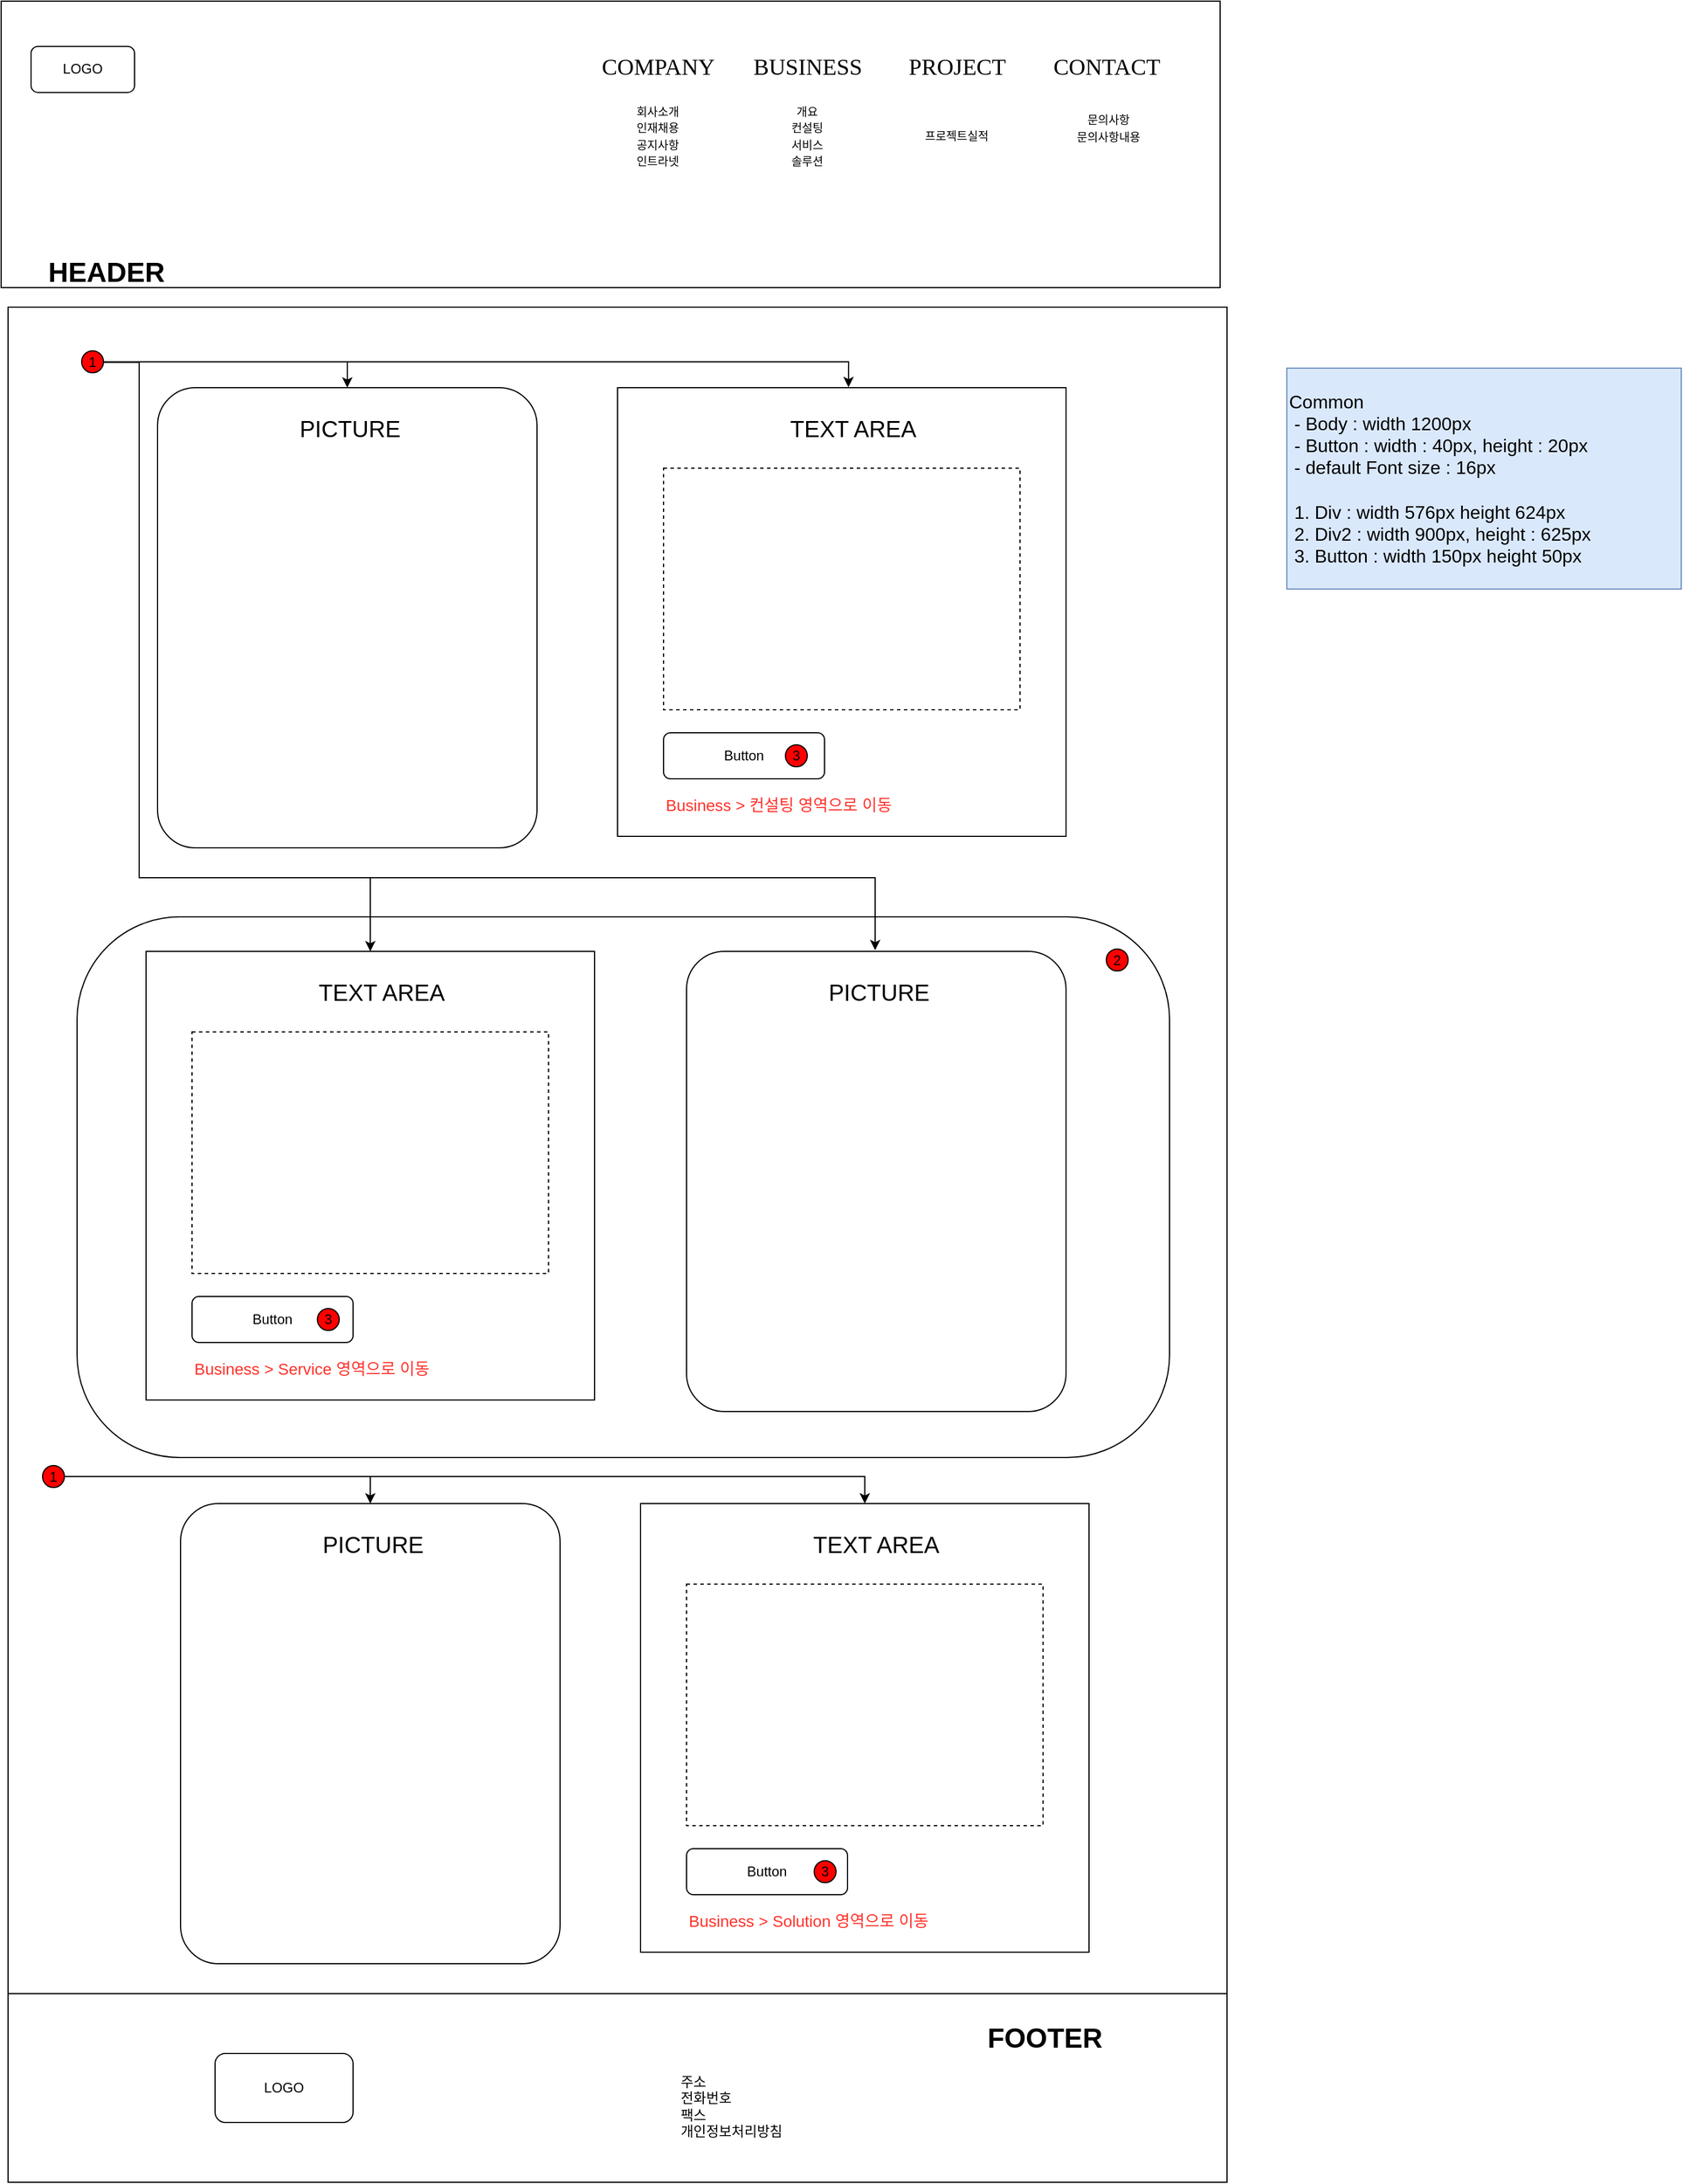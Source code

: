 <mxfile version="24.8.4" pages="12">
  <diagram id="XqWaPvtBVnCkVEPb8-9-" name="MainPage">
    <mxGraphModel dx="1434" dy="780" grid="0" gridSize="10" guides="1" tooltips="1" connect="1" arrows="1" fold="1" page="1" pageScale="1" pageWidth="1169" pageHeight="827" math="0" shadow="0">
      <root>
        <mxCell id="0" />
        <mxCell id="1" parent="0" />
        <mxCell id="ygflpLpFK6gGXuS0VZiM-1" value="" style="rounded=0;whiteSpace=wrap;html=1;" parent="1" vertex="1">
          <mxGeometry x="20" y="280" width="1060" height="1630" as="geometry" />
        </mxCell>
        <mxCell id="ygflpLpFK6gGXuS0VZiM-2" value="" style="rounded=0;whiteSpace=wrap;html=1;" parent="1" vertex="1">
          <mxGeometry x="14" y="14" width="1060" height="249" as="geometry" />
        </mxCell>
        <mxCell id="ygflpLpFK6gGXuS0VZiM-3" value="&lt;font style=&quot;font-size: 20px;&quot;&gt;COMPANY&lt;/font&gt;" style="text;html=1;points=[];align=center;verticalAlign=middle;spacingTop=-4;fontSize=14;fontFamily=Verdana" parent="1" vertex="1">
          <mxGeometry x="520" y="50" width="130" height="43.33" as="geometry" />
        </mxCell>
        <mxCell id="ygflpLpFK6gGXuS0VZiM-4" value="&lt;font style=&quot;font-size: 20px;&quot;&gt;BUSINESS&lt;/font&gt;" style="text;html=1;points=[];align=center;verticalAlign=middle;spacingTop=-4;fontSize=14;fontFamily=Verdana" parent="1" vertex="1">
          <mxGeometry x="650" y="50" width="130" height="43.33" as="geometry" />
        </mxCell>
        <mxCell id="ygflpLpFK6gGXuS0VZiM-5" value="&lt;font style=&quot;font-size: 20px;&quot;&gt;PROJECT&lt;/font&gt;" style="text;html=1;points=[];align=center;verticalAlign=middle;spacingTop=-4;fontSize=14;fontFamily=Verdana" parent="1" vertex="1">
          <mxGeometry x="780" y="50" width="130" height="43.33" as="geometry" />
        </mxCell>
        <mxCell id="ygflpLpFK6gGXuS0VZiM-6" value="&lt;font style=&quot;font-size: 20px;&quot;&gt;CONTACT&lt;/font&gt;" style="text;html=1;points=[];align=center;verticalAlign=middle;spacingTop=-4;fontSize=14;fontFamily=Verdana" parent="1" vertex="1">
          <mxGeometry x="910" y="50" width="130" height="43.33" as="geometry" />
        </mxCell>
        <mxCell id="ygflpLpFK6gGXuS0VZiM-7" value="" style="rounded=1;whiteSpace=wrap;html=1;arcSize=19;" parent="1" vertex="1">
          <mxGeometry x="80" y="810" width="950" height="470" as="geometry" />
        </mxCell>
        <mxCell id="ygflpLpFK6gGXuS0VZiM-8" value="LOGO" style="rounded=1;whiteSpace=wrap;html=1;" parent="1" vertex="1">
          <mxGeometry x="40" y="53.33" width="90" height="40" as="geometry" />
        </mxCell>
        <mxCell id="ygflpLpFK6gGXuS0VZiM-9" value="" style="group" parent="1" vertex="1" connectable="0">
          <mxGeometry x="150" y="350" width="330" height="400" as="geometry" />
        </mxCell>
        <mxCell id="ygflpLpFK6gGXuS0VZiM-10" value="" style="rounded=1;whiteSpace=wrap;html=1;arcSize=10;" parent="ygflpLpFK6gGXuS0VZiM-9" vertex="1">
          <mxGeometry width="330" height="400" as="geometry" />
        </mxCell>
        <mxCell id="ygflpLpFK6gGXuS0VZiM-11" value="&lt;font style=&quot;font-size: 20px;&quot;&gt;PICTURE&lt;/font&gt;" style="text;html=1;align=center;verticalAlign=middle;whiteSpace=wrap;rounded=0;" parent="ygflpLpFK6gGXuS0VZiM-9" vertex="1">
          <mxGeometry x="120" y="20" width="95" height="30" as="geometry" />
        </mxCell>
        <mxCell id="ygflpLpFK6gGXuS0VZiM-12" value="" style="group" parent="1" vertex="1" connectable="0">
          <mxGeometry x="550" y="350" width="390" height="390" as="geometry" />
        </mxCell>
        <mxCell id="ygflpLpFK6gGXuS0VZiM-13" value="" style="whiteSpace=wrap;html=1;aspect=fixed;" parent="ygflpLpFK6gGXuS0VZiM-12" vertex="1">
          <mxGeometry width="390" height="390" as="geometry" />
        </mxCell>
        <mxCell id="ygflpLpFK6gGXuS0VZiM-14" value="&lt;span style=&quot;font-size: 20px;&quot;&gt;TEXT AREA&lt;/span&gt;" style="text;html=1;align=center;verticalAlign=middle;whiteSpace=wrap;rounded=0;" parent="ygflpLpFK6gGXuS0VZiM-12" vertex="1">
          <mxGeometry x="130" y="20" width="150" height="30" as="geometry" />
        </mxCell>
        <mxCell id="ygflpLpFK6gGXuS0VZiM-15" value="Button" style="rounded=1;whiteSpace=wrap;html=1;" parent="ygflpLpFK6gGXuS0VZiM-12" vertex="1">
          <mxGeometry x="40" y="300" width="140" height="40" as="geometry" />
        </mxCell>
        <mxCell id="ygflpLpFK6gGXuS0VZiM-16" value="" style="rounded=0;whiteSpace=wrap;html=1;dashed=1;" parent="ygflpLpFK6gGXuS0VZiM-12" vertex="1">
          <mxGeometry x="40" y="70" width="310" height="210" as="geometry" />
        </mxCell>
        <mxCell id="ygflpLpFK6gGXuS0VZiM-17" value="&lt;font style=&quot;font-size: 14px;&quot;&gt;Business &amp;gt; 컨설팅 영역으로 이동&lt;/font&gt;" style="text;html=1;align=left;verticalAlign=middle;whiteSpace=wrap;rounded=0;fontColor=#FF322B;labelBorderColor=none;labelBackgroundColor=none;textShadow=0;" parent="ygflpLpFK6gGXuS0VZiM-12" vertex="1">
          <mxGeometry x="40" y="348" width="280" height="30" as="geometry" />
        </mxCell>
        <mxCell id="gLC9-JUTYlbob5CN2-6y-20" value="3" style="ellipse;whiteSpace=wrap;html=1;aspect=fixed;fontColor=#000000;fillStyle=auto;fillColor=#FF0000;" parent="ygflpLpFK6gGXuS0VZiM-12" vertex="1">
          <mxGeometry x="146" y="310.5" width="19" height="19" as="geometry" />
        </mxCell>
        <mxCell id="ygflpLpFK6gGXuS0VZiM-18" value="" style="rounded=0;whiteSpace=wrap;html=1;" parent="1" vertex="1">
          <mxGeometry x="20" y="1746" width="1060" height="164" as="geometry" />
        </mxCell>
        <mxCell id="ygflpLpFK6gGXuS0VZiM-19" value="LOGO" style="rounded=1;whiteSpace=wrap;html=1;" parent="1" vertex="1">
          <mxGeometry x="200" y="1798" width="120" height="60" as="geometry" />
        </mxCell>
        <mxCell id="ygflpLpFK6gGXuS0VZiM-20" value="&lt;h1&gt;&lt;span style=&quot;background-color: initial;&quot;&gt;&lt;span style=&quot;white-space: pre;&quot;&gt;&#x9;&lt;/span&gt;&lt;span style=&quot;white-space: pre;&quot;&gt;&#x9;&lt;/span&gt;&lt;span style=&quot;white-space: pre;&quot;&gt;&#x9;&lt;/span&gt;&lt;span style=&quot;white-space: pre;&quot;&gt;&#x9;&lt;/span&gt;&lt;span style=&quot;white-space: pre;&quot;&gt;&#x9;&lt;/span&gt;FOOTER&lt;/span&gt;&lt;br&gt;&lt;/h1&gt;&lt;div&gt;주소&lt;/div&gt;&lt;div&gt;전화번호&lt;/div&gt;&lt;div&gt;팩스&lt;/div&gt;&lt;div&gt;개인정보처리방침&lt;/div&gt;" style="text;html=1;strokeColor=none;fillColor=none;spacing=5;spacingTop=-20;whiteSpace=wrap;overflow=hidden;rounded=0;" parent="1" vertex="1">
          <mxGeometry x="600" y="1765" width="387" height="120" as="geometry" />
        </mxCell>
        <mxCell id="ygflpLpFK6gGXuS0VZiM-21" value="&lt;font style=&quot;font-size: 10px;&quot;&gt;개요&lt;br&gt;컨설팅&lt;br&gt;서비스&lt;br&gt;솔루션&lt;/font&gt;" style="text;html=1;strokeColor=none;fillColor=none;align=center;verticalAlign=middle;whiteSpace=wrap;rounded=0;fontColor=#000000;" parent="1" vertex="1">
          <mxGeometry x="690" y="100" width="50" height="62" as="geometry" />
        </mxCell>
        <mxCell id="ygflpLpFK6gGXuS0VZiM-22" value="&lt;font style=&quot;font-size: 10px;&quot;&gt;회사소개&lt;br&gt;인재채용&lt;br&gt;공지사항&lt;/font&gt;&lt;div&gt;&lt;font style=&quot;font-size: 10px;&quot;&gt;인트라넷&lt;/font&gt;&lt;/div&gt;" style="text;html=1;strokeColor=none;fillColor=none;align=center;verticalAlign=middle;whiteSpace=wrap;rounded=0;fontColor=#000000;" parent="1" vertex="1">
          <mxGeometry x="560" y="100" width="50" height="62" as="geometry" />
        </mxCell>
        <mxCell id="ygflpLpFK6gGXuS0VZiM-23" value="&lt;font style=&quot;font-size: 10px;&quot;&gt;프로젝트실적&lt;/font&gt;" style="text;html=1;strokeColor=none;fillColor=none;align=center;verticalAlign=middle;whiteSpace=wrap;rounded=0;fontColor=#000000;" parent="1" vertex="1">
          <mxGeometry x="814" y="100" width="62" height="62" as="geometry" />
        </mxCell>
        <mxCell id="ygflpLpFK6gGXuS0VZiM-24" value="&lt;font style=&quot;font-size: 10px;&quot;&gt;문의사항&lt;br&gt;문의사항내용&lt;/font&gt;" style="text;html=1;strokeColor=none;fillColor=none;align=center;verticalAlign=middle;whiteSpace=wrap;rounded=0;fontColor=#000000;" parent="1" vertex="1">
          <mxGeometry x="940" y="93.33" width="74" height="62" as="geometry" />
        </mxCell>
        <mxCell id="ygflpLpFK6gGXuS0VZiM-25" value="&lt;h1&gt;HEADER&lt;/h1&gt;" style="text;html=1;strokeColor=none;fillColor=none;spacing=5;spacingTop=-20;whiteSpace=wrap;overflow=hidden;rounded=0;" parent="1" vertex="1">
          <mxGeometry x="50" y="230" width="114.5" height="40" as="geometry" />
        </mxCell>
        <mxCell id="ygflpLpFK6gGXuS0VZiM-38" value="" style="group" parent="1" vertex="1" connectable="0">
          <mxGeometry x="140" y="840" width="390" height="390" as="geometry" />
        </mxCell>
        <mxCell id="ygflpLpFK6gGXuS0VZiM-39" value="" style="whiteSpace=wrap;html=1;aspect=fixed;" parent="ygflpLpFK6gGXuS0VZiM-38" vertex="1">
          <mxGeometry width="390" height="390" as="geometry" />
        </mxCell>
        <mxCell id="ygflpLpFK6gGXuS0VZiM-40" value="&lt;span style=&quot;font-size: 20px;&quot;&gt;TEXT AREA&lt;/span&gt;" style="text;html=1;align=center;verticalAlign=middle;whiteSpace=wrap;rounded=0;" parent="ygflpLpFK6gGXuS0VZiM-38" vertex="1">
          <mxGeometry x="130" y="20" width="150" height="30" as="geometry" />
        </mxCell>
        <mxCell id="ygflpLpFK6gGXuS0VZiM-41" value="Button" style="rounded=1;whiteSpace=wrap;html=1;" parent="ygflpLpFK6gGXuS0VZiM-38" vertex="1">
          <mxGeometry x="40" y="300" width="140" height="40" as="geometry" />
        </mxCell>
        <mxCell id="ygflpLpFK6gGXuS0VZiM-42" value="" style="rounded=0;whiteSpace=wrap;html=1;dashed=1;" parent="ygflpLpFK6gGXuS0VZiM-38" vertex="1">
          <mxGeometry x="40" y="70" width="310" height="210" as="geometry" />
        </mxCell>
        <mxCell id="ygflpLpFK6gGXuS0VZiM-43" value="&lt;font style=&quot;font-size: 14px;&quot;&gt;Business &amp;gt; Service 영역으로 이동&lt;/font&gt;" style="text;html=1;align=left;verticalAlign=middle;whiteSpace=wrap;rounded=0;fontColor=#FF322B;labelBorderColor=none;labelBackgroundColor=none;textShadow=0;" parent="ygflpLpFK6gGXuS0VZiM-38" vertex="1">
          <mxGeometry x="40" y="348" width="280" height="30" as="geometry" />
        </mxCell>
        <mxCell id="gLC9-JUTYlbob5CN2-6y-21" value="3" style="ellipse;whiteSpace=wrap;html=1;aspect=fixed;fontColor=#000000;fillStyle=auto;fillColor=#FF0000;" parent="ygflpLpFK6gGXuS0VZiM-38" vertex="1">
          <mxGeometry x="149" y="310.5" width="19" height="19" as="geometry" />
        </mxCell>
        <mxCell id="YBcO0eV7_hWrirsbG-9A-1" value="&lt;div style=&quot;font-size: 16px;&quot;&gt;&lt;font style=&quot;font-size: 16px;&quot;&gt;Common&lt;/font&gt;&lt;/div&gt;&lt;div style=&quot;font-size: 16px;&quot;&gt;&lt;span style=&quot;background-color: initial;&quot;&gt;&lt;font style=&quot;font-size: 16px;&quot;&gt;&amp;nbsp;- Body : width 1200px&lt;/font&gt;&lt;/span&gt;&lt;/div&gt;&lt;div style=&quot;font-size: 16px;&quot;&gt;&lt;font style=&quot;font-size: 16px;&quot;&gt;&lt;span style=&quot;background-color: initial;&quot;&gt;&amp;nbsp;-&amp;nbsp;&lt;/span&gt;&lt;span style=&quot;background-color: initial;&quot;&gt;Button : width : 40px, height : 20px&lt;/span&gt;&lt;/font&gt;&lt;/div&gt;&lt;div style=&quot;font-size: 16px;&quot;&gt;&lt;span style=&quot;background-color: initial;&quot;&gt;&lt;font style=&quot;font-size: 16px;&quot;&gt;&amp;nbsp;- default Font size : 16px&lt;/font&gt;&lt;/span&gt;&lt;/div&gt;&lt;div style=&quot;font-size: 16px;&quot;&gt;&lt;span style=&quot;background-color: initial;&quot;&gt;&lt;font style=&quot;font-size: 16px;&quot;&gt;&lt;br&gt;&lt;/font&gt;&lt;/span&gt;&lt;/div&gt;&lt;div style=&quot;font-size: 16px;&quot;&gt;&lt;font style=&quot;font-size: 16px;&quot;&gt;&amp;nbsp;1. Div : width 576px height 624px&lt;/font&gt;&lt;/div&gt;&lt;div style=&quot;font-size: 16px;&quot;&gt;&lt;font style=&quot;font-size: 16px;&quot;&gt;&amp;nbsp;2. Div2 : width 900px, height : 625px&amp;nbsp;&lt;/font&gt;&lt;/div&gt;&lt;div style=&quot;font-size: 16px;&quot;&gt;&lt;font style=&quot;font-size: 16px;&quot;&gt;&amp;nbsp;3&lt;span style=&quot;background-color: initial;&quot;&gt;. Button : width 150px height 50px&lt;/span&gt;&lt;/font&gt;&lt;/div&gt;" style="rounded=0;whiteSpace=wrap;html=1;fillStyle=auto;fillColor=#dae8fc;align=left;strokeColor=#6c8ebf;" parent="1" vertex="1">
          <mxGeometry x="1132" y="333" width="343" height="192" as="geometry" />
        </mxCell>
        <mxCell id="gLC9-JUTYlbob5CN2-6y-12" style="edgeStyle=orthogonalEdgeStyle;rounded=0;orthogonalLoop=1;jettySize=auto;html=1;entryX=0.5;entryY=0;entryDx=0;entryDy=0;" parent="1" source="zIcqcKwPsc6J9AGP-kZn-1" target="ygflpLpFK6gGXuS0VZiM-10" edge="1">
          <mxGeometry relative="1" as="geometry" />
        </mxCell>
        <mxCell id="gLC9-JUTYlbob5CN2-6y-14" style="edgeStyle=orthogonalEdgeStyle;rounded=0;orthogonalLoop=1;jettySize=auto;html=1;entryX=0.5;entryY=0;entryDx=0;entryDy=0;" parent="1" source="zIcqcKwPsc6J9AGP-kZn-1" target="ygflpLpFK6gGXuS0VZiM-39" edge="1">
          <mxGeometry relative="1" as="geometry">
            <Array as="points">
              <mxPoint x="134" y="328" />
              <mxPoint x="134" y="776" />
              <mxPoint x="335" y="776" />
            </Array>
          </mxGeometry>
        </mxCell>
        <mxCell id="gLC9-JUTYlbob5CN2-6y-15" style="edgeStyle=orthogonalEdgeStyle;rounded=0;orthogonalLoop=1;jettySize=auto;html=1;entryX=0.5;entryY=0;entryDx=0;entryDy=0;" parent="1" edge="1">
          <mxGeometry relative="1" as="geometry">
            <mxPoint x="102" y="326.5" as="sourcePoint" />
            <mxPoint x="774" y="839" as="targetPoint" />
            <Array as="points">
              <mxPoint x="102" y="328" />
              <mxPoint x="134" y="328" />
              <mxPoint x="134" y="776" />
              <mxPoint x="774" y="776" />
            </Array>
          </mxGeometry>
        </mxCell>
        <mxCell id="zIcqcKwPsc6J9AGP-kZn-1" value="1" style="ellipse;whiteSpace=wrap;html=1;aspect=fixed;fontColor=#000000;fillStyle=auto;fillColor=#FF0000;" parent="1" vertex="1">
          <mxGeometry x="84" y="318" width="19" height="19" as="geometry" />
        </mxCell>
        <mxCell id="gLC9-JUTYlbob5CN2-6y-1" value="" style="group" parent="1" vertex="1" connectable="0">
          <mxGeometry x="170" y="1320" width="330" height="400" as="geometry" />
        </mxCell>
        <mxCell id="gLC9-JUTYlbob5CN2-6y-2" value="" style="rounded=1;whiteSpace=wrap;html=1;arcSize=10;" parent="gLC9-JUTYlbob5CN2-6y-1" vertex="1">
          <mxGeometry width="330" height="400" as="geometry" />
        </mxCell>
        <mxCell id="gLC9-JUTYlbob5CN2-6y-3" value="&lt;font style=&quot;font-size: 20px;&quot;&gt;PICTURE&lt;/font&gt;" style="text;html=1;align=center;verticalAlign=middle;whiteSpace=wrap;rounded=0;" parent="gLC9-JUTYlbob5CN2-6y-1" vertex="1">
          <mxGeometry x="120" y="20" width="95" height="30" as="geometry" />
        </mxCell>
        <mxCell id="gLC9-JUTYlbob5CN2-6y-4" value="" style="group" parent="1" vertex="1" connectable="0">
          <mxGeometry x="570" y="1320" width="390" height="390" as="geometry" />
        </mxCell>
        <mxCell id="gLC9-JUTYlbob5CN2-6y-5" value="" style="whiteSpace=wrap;html=1;aspect=fixed;" parent="gLC9-JUTYlbob5CN2-6y-4" vertex="1">
          <mxGeometry width="390" height="390" as="geometry" />
        </mxCell>
        <mxCell id="gLC9-JUTYlbob5CN2-6y-6" value="&lt;span style=&quot;font-size: 20px;&quot;&gt;TEXT AREA&lt;/span&gt;" style="text;html=1;align=center;verticalAlign=middle;whiteSpace=wrap;rounded=0;" parent="gLC9-JUTYlbob5CN2-6y-4" vertex="1">
          <mxGeometry x="130" y="20" width="150" height="30" as="geometry" />
        </mxCell>
        <mxCell id="gLC9-JUTYlbob5CN2-6y-7" value="Button" style="rounded=1;whiteSpace=wrap;html=1;" parent="gLC9-JUTYlbob5CN2-6y-4" vertex="1">
          <mxGeometry x="40" y="300" width="140" height="40" as="geometry" />
        </mxCell>
        <mxCell id="gLC9-JUTYlbob5CN2-6y-8" value="" style="rounded=0;whiteSpace=wrap;html=1;dashed=1;" parent="gLC9-JUTYlbob5CN2-6y-4" vertex="1">
          <mxGeometry x="40" y="70" width="310" height="210" as="geometry" />
        </mxCell>
        <mxCell id="gLC9-JUTYlbob5CN2-6y-9" value="&lt;font style=&quot;font-size: 14px;&quot;&gt;Business &amp;gt; Solution 영역으로 이동&lt;/font&gt;" style="text;html=1;align=left;verticalAlign=middle;whiteSpace=wrap;rounded=0;fontColor=#FF322B;labelBorderColor=none;labelBackgroundColor=none;textShadow=0;" parent="gLC9-JUTYlbob5CN2-6y-4" vertex="1">
          <mxGeometry x="40" y="348" width="280" height="30" as="geometry" />
        </mxCell>
        <mxCell id="gLC9-JUTYlbob5CN2-6y-22" value="3" style="ellipse;whiteSpace=wrap;html=1;aspect=fixed;fontColor=#000000;fillStyle=auto;fillColor=#FF0000;" parent="gLC9-JUTYlbob5CN2-6y-4" vertex="1">
          <mxGeometry x="151" y="310.5" width="19" height="19" as="geometry" />
        </mxCell>
        <mxCell id="gLC9-JUTYlbob5CN2-6y-10" value="" style="rounded=1;whiteSpace=wrap;html=1;arcSize=10;" parent="1" vertex="1">
          <mxGeometry x="610" y="840" width="330" height="400" as="geometry" />
        </mxCell>
        <mxCell id="gLC9-JUTYlbob5CN2-6y-11" value="&lt;font style=&quot;font-size: 20px;&quot;&gt;PICTURE&lt;/font&gt;" style="text;html=1;align=center;verticalAlign=middle;whiteSpace=wrap;rounded=0;" parent="1" vertex="1">
          <mxGeometry x="730" y="860" width="95" height="30" as="geometry" />
        </mxCell>
        <mxCell id="gLC9-JUTYlbob5CN2-6y-13" style="edgeStyle=orthogonalEdgeStyle;rounded=0;orthogonalLoop=1;jettySize=auto;html=1;entryX=0.515;entryY=-0.001;entryDx=0;entryDy=0;entryPerimeter=0;" parent="1" source="zIcqcKwPsc6J9AGP-kZn-1" target="ygflpLpFK6gGXuS0VZiM-13" edge="1">
          <mxGeometry relative="1" as="geometry" />
        </mxCell>
        <mxCell id="gLC9-JUTYlbob5CN2-6y-16" value="2" style="ellipse;whiteSpace=wrap;html=1;aspect=fixed;fontColor=#000000;fillStyle=auto;fillColor=#FF0000;" parent="1" vertex="1">
          <mxGeometry x="975" y="838" width="19" height="19" as="geometry" />
        </mxCell>
        <mxCell id="gLC9-JUTYlbob5CN2-6y-18" style="edgeStyle=orthogonalEdgeStyle;rounded=0;orthogonalLoop=1;jettySize=auto;html=1;entryX=0.5;entryY=0;entryDx=0;entryDy=0;" parent="1" source="gLC9-JUTYlbob5CN2-6y-17" target="gLC9-JUTYlbob5CN2-6y-2" edge="1">
          <mxGeometry relative="1" as="geometry" />
        </mxCell>
        <mxCell id="gLC9-JUTYlbob5CN2-6y-19" style="edgeStyle=orthogonalEdgeStyle;rounded=0;orthogonalLoop=1;jettySize=auto;html=1;entryX=0.5;entryY=0;entryDx=0;entryDy=0;" parent="1" source="gLC9-JUTYlbob5CN2-6y-17" target="gLC9-JUTYlbob5CN2-6y-5" edge="1">
          <mxGeometry relative="1" as="geometry" />
        </mxCell>
        <mxCell id="gLC9-JUTYlbob5CN2-6y-17" value="1" style="ellipse;whiteSpace=wrap;html=1;aspect=fixed;fontColor=#000000;fillStyle=auto;fillColor=#FF0000;" parent="1" vertex="1">
          <mxGeometry x="50" y="1287" width="19" height="19" as="geometry" />
        </mxCell>
      </root>
    </mxGraphModel>
  </diagram>
  <diagram id="wfQOHO2EaJyjSnDQ9Wsg" name="COMPANY_회사소개">
    <mxGraphModel grid="0" page="1" gridSize="10" guides="1" tooltips="1" connect="1" arrows="1" fold="1" pageScale="1" pageWidth="1169" pageHeight="827" math="0" shadow="0">
      <root>
        <mxCell id="0" />
        <mxCell id="1" parent="0" />
        <mxCell id="hi9xWFdGXFs3NA8DyIsY-1" value="" style="rounded=0;whiteSpace=wrap;html=1;" vertex="1" parent="1">
          <mxGeometry x="20" y="279" width="1060" height="2571" as="geometry" />
        </mxCell>
        <mxCell id="hi9xWFdGXFs3NA8DyIsY-2" value="&lt;div&gt;&lt;br&gt;&lt;/div&gt;" style="rounded=1;whiteSpace=wrap;html=1;arcSize=7;fontSize=20;fontStyle=1" vertex="1" parent="1">
          <mxGeometry x="140" y="860" width="830" height="400" as="geometry" />
        </mxCell>
        <mxCell id="hi9xWFdGXFs3NA8DyIsY-3" value="&lt;div&gt;&lt;b&gt;&lt;font style=&quot;font-size: 20px;&quot;&gt;&lt;br&gt;&lt;/font&gt;&lt;/b&gt;&lt;/div&gt;" style="rounded=1;whiteSpace=wrap;html=1;arcSize=7;" vertex="1" parent="1">
          <mxGeometry x="140" y="1340" width="830" height="400" as="geometry" />
        </mxCell>
        <mxCell id="hi9xWFdGXFs3NA8DyIsY-4" value="" style="rounded=0;whiteSpace=wrap;html=1;" vertex="1" parent="1">
          <mxGeometry x="20" y="30" width="1060" height="249" as="geometry" />
        </mxCell>
        <mxCell id="hi9xWFdGXFs3NA8DyIsY-5" value="&lt;font style=&quot;font-size: 20px;&quot;&gt;COMPANY&lt;/font&gt;" style="text;html=1;points=[];align=center;verticalAlign=middle;spacingTop=-4;fontSize=14;fontFamily=Verdana" vertex="1" parent="1">
          <mxGeometry x="520" y="50" width="130" height="43.33" as="geometry" />
        </mxCell>
        <mxCell id="hi9xWFdGXFs3NA8DyIsY-6" value="&lt;font style=&quot;font-size: 20px;&quot;&gt;BUSINESS&lt;/font&gt;" style="text;html=1;points=[];align=center;verticalAlign=middle;spacingTop=-4;fontSize=14;fontFamily=Verdana" vertex="1" parent="1">
          <mxGeometry x="650" y="50" width="130" height="43.33" as="geometry" />
        </mxCell>
        <mxCell id="hi9xWFdGXFs3NA8DyIsY-7" value="&lt;font style=&quot;font-size: 20px;&quot;&gt;PROJECT&lt;/font&gt;" style="text;html=1;points=[];align=center;verticalAlign=middle;spacingTop=-4;fontSize=14;fontFamily=Verdana" vertex="1" parent="1">
          <mxGeometry x="780" y="50" width="130" height="43.33" as="geometry" />
        </mxCell>
        <mxCell id="hi9xWFdGXFs3NA8DyIsY-8" value="&lt;font style=&quot;font-size: 20px;&quot;&gt;CONTACT&lt;/font&gt;" style="text;html=1;points=[];align=center;verticalAlign=middle;spacingTop=-4;fontSize=14;fontFamily=Verdana" vertex="1" parent="1">
          <mxGeometry x="910" y="50" width="130" height="43.33" as="geometry" />
        </mxCell>
        <mxCell id="hi9xWFdGXFs3NA8DyIsY-9" value="LOGO" style="rounded=1;whiteSpace=wrap;html=1;" vertex="1" parent="1">
          <mxGeometry x="40" y="53.33" width="90" height="40" as="geometry" />
        </mxCell>
        <mxCell id="hi9xWFdGXFs3NA8DyIsY-10" value="&lt;font style=&quot;font-size: 10px;&quot;&gt;개요&lt;br&gt;컨설팅&lt;br&gt;서비스&lt;br&gt;솔루션&lt;/font&gt;" style="text;html=1;strokeColor=none;fillColor=none;align=center;verticalAlign=middle;whiteSpace=wrap;rounded=0;fontColor=#000000;" vertex="1" parent="1">
          <mxGeometry x="690" y="100" width="50" height="62" as="geometry" />
        </mxCell>
        <mxCell id="hi9xWFdGXFs3NA8DyIsY-12" value="&lt;font style=&quot;font-size: 10px;&quot;&gt;프로젝트실적&lt;/font&gt;" style="text;html=1;strokeColor=none;fillColor=none;align=center;verticalAlign=middle;whiteSpace=wrap;rounded=0;fontColor=#000000;" vertex="1" parent="1">
          <mxGeometry x="814" y="100" width="62" height="62" as="geometry" />
        </mxCell>
        <mxCell id="hi9xWFdGXFs3NA8DyIsY-13" value="&lt;font style=&quot;font-size: 10px;&quot;&gt;문의사항&lt;br&gt;문의사항내용&lt;/font&gt;" style="text;html=1;strokeColor=none;fillColor=none;align=center;verticalAlign=middle;whiteSpace=wrap;rounded=0;fontColor=#000000;" vertex="1" parent="1">
          <mxGeometry x="940" y="93.33" width="74" height="62" as="geometry" />
        </mxCell>
        <mxCell id="hi9xWFdGXFs3NA8DyIsY-14" value="&lt;h1&gt;HEADER&lt;/h1&gt;" style="text;html=1;strokeColor=none;fillColor=none;spacing=5;spacingTop=-20;whiteSpace=wrap;overflow=hidden;rounded=0;" vertex="1" parent="1">
          <mxGeometry x="50" y="230" width="114.5" height="40" as="geometry" />
        </mxCell>
        <mxCell id="hi9xWFdGXFs3NA8DyIsY-15" value="&lt;span style=&quot;font-size: 30px;&quot;&gt;&lt;b&gt;COMPANY&lt;/b&gt;&lt;/span&gt;" style="text;html=1;align=center;verticalAlign=middle;whiteSpace=wrap;rounded=0;" vertex="1" parent="1">
          <mxGeometry x="300" y="190" width="520" height="30" as="geometry" />
        </mxCell>
        <mxCell id="hi9xWFdGXFs3NA8DyIsY-16" value="" style="group" vertex="1" connectable="0" parent="1">
          <mxGeometry x="160" y="380" width="330" height="400" as="geometry" />
        </mxCell>
        <mxCell id="hi9xWFdGXFs3NA8DyIsY-17" value="" style="rounded=1;whiteSpace=wrap;html=1;arcSize=10;" vertex="1" parent="hi9xWFdGXFs3NA8DyIsY-16">
          <mxGeometry width="330" height="400" as="geometry" />
        </mxCell>
        <mxCell id="hi9xWFdGXFs3NA8DyIsY-18" value="&lt;font style=&quot;font-size: 20px;&quot;&gt;PICTURE&lt;/font&gt;" style="text;html=1;align=center;verticalAlign=middle;whiteSpace=wrap;rounded=0;" vertex="1" parent="hi9xWFdGXFs3NA8DyIsY-16">
          <mxGeometry x="120" y="20" width="95" height="30" as="geometry" />
        </mxCell>
        <mxCell id="hi9xWFdGXFs3NA8DyIsY-19" value="" style="group" vertex="1" connectable="0" parent="1">
          <mxGeometry x="560" y="380" width="390" height="390" as="geometry" />
        </mxCell>
        <mxCell id="hi9xWFdGXFs3NA8DyIsY-20" value="" style="whiteSpace=wrap;html=1;aspect=fixed;" vertex="1" parent="hi9xWFdGXFs3NA8DyIsY-19">
          <mxGeometry width="390" height="390" as="geometry" />
        </mxCell>
        <mxCell id="hi9xWFdGXFs3NA8DyIsY-21" value="&lt;span style=&quot;font-size: 20px;&quot;&gt;TEXT AREA&lt;/span&gt;" style="text;html=1;align=center;verticalAlign=middle;whiteSpace=wrap;rounded=0;" vertex="1" parent="hi9xWFdGXFs3NA8DyIsY-19">
          <mxGeometry x="130" y="20" width="150" height="30" as="geometry" />
        </mxCell>
        <mxCell id="hi9xWFdGXFs3NA8DyIsY-22" value="" style="rounded=0;whiteSpace=wrap;html=1;dashed=1;" vertex="1" parent="hi9xWFdGXFs3NA8DyIsY-19">
          <mxGeometry x="40" y="70" width="310" height="290" as="geometry" />
        </mxCell>
        <mxCell id="hi9xWFdGXFs3NA8DyIsY-23" value="&lt;font style=&quot;font-size: 24px;&quot;&gt;&lt;b&gt;회사 소개&lt;/b&gt;&lt;/font&gt;" style="text;html=1;align=center;verticalAlign=middle;whiteSpace=wrap;rounded=0;" vertex="1" parent="1">
          <mxGeometry x="470" y="330" width="140" height="30" as="geometry" />
        </mxCell>
        <mxCell id="hi9xWFdGXFs3NA8DyIsY-24" value="&lt;font style=&quot;font-size: 24px;&quot;&gt;&lt;b&gt;경영 이념&lt;/b&gt;&lt;/font&gt;" style="text;html=1;align=center;verticalAlign=middle;whiteSpace=wrap;rounded=0;" vertex="1" parent="1">
          <mxGeometry x="480" y="890" width="140" height="30" as="geometry" />
        </mxCell>
        <mxCell id="hi9xWFdGXFs3NA8DyIsY-25" value="" style="rounded=0;whiteSpace=wrap;html=1;dashed=1;" vertex="1" parent="1">
          <mxGeometry x="160" y="930" width="790" height="310" as="geometry" />
        </mxCell>
        <mxCell id="hi9xWFdGXFs3NA8DyIsY-26" value="&lt;span style=&quot;font-size: 20px;&quot;&gt;TEXT AREA&lt;/span&gt;" style="text;html=1;align=center;verticalAlign=middle;whiteSpace=wrap;rounded=0;" vertex="1" parent="1">
          <mxGeometry x="390.003" y="939.996" width="303.846" height="20.769" as="geometry" />
        </mxCell>
        <mxCell id="hi9xWFdGXFs3NA8DyIsY-27" value="&lt;font style=&quot;font-size: 24px;&quot;&gt;&lt;b&gt;회사 연혁&lt;/b&gt;&lt;/font&gt;" style="text;html=1;align=center;verticalAlign=middle;whiteSpace=wrap;rounded=0;" vertex="1" parent="1">
          <mxGeometry x="480" y="1360" width="140" height="30" as="geometry" />
        </mxCell>
        <mxCell id="hi9xWFdGXFs3NA8DyIsY-28" value="" style="rounded=0;whiteSpace=wrap;html=1;" vertex="1" parent="1">
          <mxGeometry x="20" y="2850" width="1060" height="164" as="geometry" />
        </mxCell>
        <mxCell id="hi9xWFdGXFs3NA8DyIsY-29" value="LOGO" style="rounded=1;whiteSpace=wrap;html=1;" vertex="1" parent="1">
          <mxGeometry x="200" y="2902" width="120" height="60" as="geometry" />
        </mxCell>
        <mxCell id="hi9xWFdGXFs3NA8DyIsY-30" value="&lt;h1&gt;&lt;span style=&quot;background-color: initial;&quot;&gt;&lt;span style=&quot;white-space: pre;&quot;&gt;&#x9;&lt;/span&gt;&lt;span style=&quot;white-space: pre;&quot;&gt;&#x9;&lt;/span&gt;&lt;span style=&quot;white-space: pre;&quot;&gt;&#x9;&lt;/span&gt;&lt;span style=&quot;white-space: pre;&quot;&gt;&#x9;&lt;/span&gt;&lt;span style=&quot;white-space: pre;&quot;&gt;&#x9;&lt;/span&gt;FOOTER&lt;/span&gt;&lt;br&gt;&lt;/h1&gt;&lt;div&gt;주소&lt;/div&gt;&lt;div&gt;전화번호&lt;/div&gt;&lt;div&gt;팩스&lt;/div&gt;&lt;div&gt;개인정보처리방침&lt;/div&gt;" style="text;html=1;strokeColor=none;fillColor=none;spacing=5;spacingTop=-20;whiteSpace=wrap;overflow=hidden;rounded=0;" vertex="1" parent="1">
          <mxGeometry x="600" y="2869" width="387" height="120" as="geometry" />
        </mxCell>
        <mxCell id="hi9xWFdGXFs3NA8DyIsY-31" value="" style="rounded=0;whiteSpace=wrap;html=1;dashed=1;" vertex="1" parent="1">
          <mxGeometry x="160" y="1400" width="790" height="310" as="geometry" />
        </mxCell>
        <mxCell id="hi9xWFdGXFs3NA8DyIsY-32" value="&lt;span style=&quot;font-size: 20px;&quot;&gt;TEXT AREA&lt;/span&gt;" style="text;html=1;align=center;verticalAlign=middle;whiteSpace=wrap;rounded=0;" vertex="1" parent="1">
          <mxGeometry x="390.003" y="1419.996" width="303.846" height="20.769" as="geometry" />
        </mxCell>
        <mxCell id="hi9xWFdGXFs3NA8DyIsY-33" value="&lt;font style=&quot;font-size: 24px;&quot;&gt;&lt;b&gt;조직도&lt;/b&gt;&lt;/font&gt;" style="text;html=1;align=center;verticalAlign=middle;whiteSpace=wrap;rounded=0;" vertex="1" parent="1">
          <mxGeometry x="480" y="1780" width="140" height="30" as="geometry" />
        </mxCell>
        <mxCell id="hi9xWFdGXFs3NA8DyIsY-34" value="" style="rounded=0;whiteSpace=wrap;html=1;dashed=1;" vertex="1" parent="1">
          <mxGeometry x="160" y="1820" width="790" height="420" as="geometry" />
        </mxCell>
        <mxCell id="hi9xWFdGXFs3NA8DyIsY-35" value="&lt;font style=&quot;font-size: 24px;&quot;&gt;&lt;b&gt;오시는 길&lt;/b&gt;&lt;/font&gt;" style="text;html=1;align=center;verticalAlign=middle;whiteSpace=wrap;rounded=0;" vertex="1" parent="1">
          <mxGeometry x="480" y="2290" width="140" height="30" as="geometry" />
        </mxCell>
        <mxCell id="hi9xWFdGXFs3NA8DyIsY-36" value="" style="rounded=0;whiteSpace=wrap;html=1;dashed=1;" vertex="1" parent="1">
          <mxGeometry x="160" y="2350" width="790" height="420" as="geometry" />
        </mxCell>
        <mxCell id="h5iwR8J55I0CSBnRHJ9k-3" value="&lt;font style=&quot;font-size: 10px;&quot;&gt;회사소개&lt;br&gt;인재채용&lt;br&gt;공지사항&lt;/font&gt;&lt;div&gt;&lt;font style=&quot;font-size: 10px;&quot;&gt;인트라넷&lt;/font&gt;&lt;/div&gt;" style="text;html=1;strokeColor=none;fillColor=none;align=center;verticalAlign=middle;whiteSpace=wrap;rounded=0;fontColor=#000000;" vertex="1" parent="1">
          <mxGeometry x="560" y="100" width="50" height="62" as="geometry" />
        </mxCell>
        <mxCell id="2LPi8oJFHzVzAvAyM0KS-1" value="&lt;div&gt;Common&lt;/div&gt;&lt;div&gt;&lt;span style=&quot;background-color: initial;&quot;&gt;&amp;nbsp;- Body : width 1200px&lt;/span&gt;&lt;/div&gt;&lt;div&gt;&lt;span style=&quot;background-color: initial;&quot;&gt;&amp;nbsp;-&amp;nbsp;&lt;/span&gt;&lt;span style=&quot;background-color: initial;&quot;&gt;Button : width : 40px, height : 20px&lt;/span&gt;&lt;/div&gt;&lt;div&gt;&lt;span style=&quot;background-color: initial;&quot;&gt;&amp;nbsp;- default Font size : 16px&lt;/span&gt;&lt;/div&gt;&lt;div&gt;&lt;span style=&quot;background-color: initial;&quot;&gt;&lt;br&gt;&lt;/span&gt;&lt;/div&gt;&lt;div&gt;&amp;nbsp;1. Div : width 576px height 624px&lt;/div&gt;&lt;div&gt;&amp;nbsp;2. font-size : 32px&lt;/div&gt;&lt;div&gt;&amp;nbsp;3&lt;span style=&quot;background-color: initial;&quot;&gt;. Div3 : width 1000px&amp;nbsp; height : 450px&lt;/span&gt;&lt;/div&gt;" style="rounded=0;whiteSpace=wrap;html=1;fillStyle=auto;fillColor=#dae8fc;align=left;strokeColor=#6c8ebf;" vertex="1" parent="1">
          <mxGeometry x="1120" y="199" width="370" height="151" as="geometry" />
        </mxCell>
        <mxCell id="eqSgM5QUrPay_odRpgAA-1" value="1" style="ellipse;whiteSpace=wrap;html=1;aspect=fixed;fontColor=#000000;fillStyle=auto;fillColor=#FF0000;" vertex="1" parent="1">
          <mxGeometry x="60" y="997" width="19" height="19" as="geometry" />
        </mxCell>
        <mxCell id="eqSgM5QUrPay_odRpgAA-2" value="2" style="ellipse;whiteSpace=wrap;html=1;aspect=fixed;fontColor=#000000;fillStyle=auto;fillColor=#FF0000;" vertex="1" parent="1">
          <mxGeometry x="594" y="335.5" width="19" height="19" as="geometry" />
        </mxCell>
        <mxCell id="eqSgM5QUrPay_odRpgAA-3" value="3" style="ellipse;whiteSpace=wrap;html=1;aspect=fixed;fontColor=#000000;fillStyle=auto;fillColor=#FF0000;" vertex="1" parent="1">
          <mxGeometry x="168" y="882" width="19" height="19" as="geometry" />
        </mxCell>
        <mxCell id="eqSgM5QUrPay_odRpgAA-4" value="" style="shape=curlyBracket;whiteSpace=wrap;html=1;rounded=1;flipH=1;labelPosition=right;verticalLabelPosition=middle;align=left;verticalAlign=middle;rotation=90;" vertex="1" parent="1">
          <mxGeometry x="538" y="434" width="20" height="770" as="geometry" />
        </mxCell>
        <mxCell id="eqSgM5QUrPay_odRpgAA-6" style="edgeStyle=orthogonalEdgeStyle;rounded=0;orthogonalLoop=1;jettySize=auto;html=1;entryX=0.1;entryY=0.5;entryDx=0;entryDy=0;entryPerimeter=0;" edge="1" parent="1" source="eqSgM5QUrPay_odRpgAA-1" target="eqSgM5QUrPay_odRpgAA-4">
          <mxGeometry relative="1" as="geometry">
            <Array as="points">
              <mxPoint x="70" y="839" />
              <mxPoint x="548" y="839" />
            </Array>
          </mxGeometry>
        </mxCell>
        <mxCell id="eqSgM5QUrPay_odRpgAA-8" value="3" style="ellipse;whiteSpace=wrap;html=1;aspect=fixed;fontColor=#000000;fillStyle=auto;fillColor=#FF0000;" vertex="1" parent="1">
          <mxGeometry x="168" y="1365.5" width="19" height="19" as="geometry" />
        </mxCell>
        <mxCell id="eqSgM5QUrPay_odRpgAA-9" value="3" style="ellipse;whiteSpace=wrap;html=1;aspect=fixed;fontColor=#000000;fillStyle=auto;fillColor=#FF0000;" vertex="1" parent="1">
          <mxGeometry x="181" y="1837" width="19" height="19" as="geometry" />
        </mxCell>
        <mxCell id="eqSgM5QUrPay_odRpgAA-10" value="3" style="ellipse;whiteSpace=wrap;html=1;aspect=fixed;fontColor=#000000;fillStyle=auto;fillColor=#FF0000;" vertex="1" parent="1">
          <mxGeometry x="175" y="2369" width="19" height="19" as="geometry" />
        </mxCell>
      </root>
    </mxGraphModel>
  </diagram>
  <diagram id="nDlbBPDzGU8PuLhO_cZp" name="COMPANY_공지사항">
    <mxGraphModel dx="2049" dy="1114" grid="0" gridSize="10" guides="1" tooltips="1" connect="1" arrows="1" fold="1" page="1" pageScale="1" pageWidth="1169" pageHeight="827" math="0" shadow="0">
      <root>
        <mxCell id="0" />
        <mxCell id="1" parent="0" />
        <mxCell id="P-KstOinZeJTxvK5USUI-33" value="&lt;span style=&quot;white-space: pre;&quot;&gt;&#x9;&lt;/span&gt;제목" style="rounded=0;whiteSpace=wrap;html=1;align=left;movable=1;resizable=1;rotatable=1;deletable=1;editable=1;locked=0;connectable=1;container=0;" parent="1" vertex="1">
          <mxGeometry x="1150" y="439" width="600" height="50" as="geometry" />
        </mxCell>
        <mxCell id="P-KstOinZeJTxvK5USUI-31" value="&amp;nbsp; &amp;nbsp; &amp;nbsp; &amp;nbsp;공지기간" style="rounded=0;whiteSpace=wrap;html=1;align=left;movable=1;resizable=1;rotatable=1;deletable=1;editable=1;locked=0;connectable=1;container=0;" parent="1" vertex="1">
          <mxGeometry x="1150" y="489" width="600" height="50" as="geometry" />
        </mxCell>
        <mxCell id="P-KstOinZeJTxvK5USUI-1" value="" style="rounded=0;whiteSpace=wrap;html=1;" parent="1" vertex="1">
          <mxGeometry x="30" y="279" width="1060" height="561" as="geometry" />
        </mxCell>
        <mxCell id="P-KstOinZeJTxvK5USUI-19" value="" style="group" parent="1" vertex="1" connectable="0">
          <mxGeometry x="440" y="743" width="240" height="30" as="geometry" />
        </mxCell>
        <mxCell id="P-KstOinZeJTxvK5USUI-20" value="1" style="ellipse;whiteSpace=wrap;html=1;aspect=fixed;" parent="P-KstOinZeJTxvK5USUI-19" vertex="1">
          <mxGeometry x="105" width="30" height="30" as="geometry" />
        </mxCell>
        <mxCell id="P-KstOinZeJTxvK5USUI-21" value="&amp;lt;" style="ellipse;whiteSpace=wrap;html=1;aspect=fixed;" parent="P-KstOinZeJTxvK5USUI-19" vertex="1">
          <mxGeometry x="50" width="30" height="30" as="geometry" />
        </mxCell>
        <mxCell id="P-KstOinZeJTxvK5USUI-22" value="&amp;gt;" style="ellipse;whiteSpace=wrap;html=1;aspect=fixed;" parent="P-KstOinZeJTxvK5USUI-19" vertex="1">
          <mxGeometry x="160" width="30" height="30" as="geometry" />
        </mxCell>
        <mxCell id="P-KstOinZeJTxvK5USUI-23" value="&amp;lt;&amp;lt;" style="ellipse;whiteSpace=wrap;html=1;aspect=fixed;" parent="P-KstOinZeJTxvK5USUI-19" vertex="1">
          <mxGeometry width="30" height="30" as="geometry" />
        </mxCell>
        <mxCell id="P-KstOinZeJTxvK5USUI-24" value="&amp;gt;&amp;gt;" style="ellipse;whiteSpace=wrap;html=1;aspect=fixed;" parent="P-KstOinZeJTxvK5USUI-19" vertex="1">
          <mxGeometry x="210" width="30" height="30" as="geometry" />
        </mxCell>
        <mxCell id="P-KstOinZeJTxvK5USUI-25" value="" style="rounded=0;whiteSpace=wrap;html=1;align=left;movable=1;resizable=1;rotatable=1;deletable=1;editable=1;locked=0;connectable=1;container=0;" parent="1" vertex="1">
          <mxGeometry x="1150" y="765.03" width="600" height="70" as="geometry" />
        </mxCell>
        <mxCell id="P-KstOinZeJTxvK5USUI-30" value="&lt;span style=&quot;white-space: pre;&quot;&gt;&#x9;&lt;/span&gt;&lt;font style=&quot;font-size: 15px;&quot;&gt;&lt;b&gt;공지사항&lt;/b&gt;&lt;/font&gt;" style="rounded=0;whiteSpace=wrap;html=1;align=left;movable=1;resizable=1;rotatable=1;deletable=1;editable=1;locked=0;connectable=1;container=0;labelBackgroundColor=none;labelBorderColor=none;" parent="1" vertex="1">
          <mxGeometry x="1150" y="369" width="600" height="70" as="geometry" />
        </mxCell>
        <mxCell id="P-KstOinZeJTxvK5USUI-32" value="&lt;span style=&quot;white-space: pre;&quot;&gt;&#x9;&lt;/span&gt;공지사항" style="rounded=0;whiteSpace=wrap;html=1;align=left;movable=1;resizable=1;rotatable=1;deletable=1;editable=1;locked=0;connectable=1;container=0;" parent="1" vertex="1">
          <mxGeometry x="1150" y="585.03" width="600" height="180" as="geometry" />
        </mxCell>
        <mxCell id="P-KstOinZeJTxvK5USUI-34" value="" style="rounded=0;whiteSpace=wrap;html=1;" parent="1" vertex="1">
          <mxGeometry x="1260" y="449" width="485" height="30" as="geometry" />
        </mxCell>
        <mxCell id="P-KstOinZeJTxvK5USUI-36" value="" style="rounded=0;whiteSpace=wrap;html=1;" parent="1" vertex="1">
          <mxGeometry x="1260" y="596.03" width="485" height="160" as="geometry" />
        </mxCell>
        <mxCell id="P-KstOinZeJTxvK5USUI-92" value="&lt;span style=&quot;font-size: 22px;&quot;&gt;X&lt;/span&gt;" style="rounded=0;whiteSpace=wrap;html=1;" parent="1" vertex="1">
          <mxGeometry x="1700" y="390" width="39" height="29" as="geometry" />
        </mxCell>
        <mxCell id="P-KstOinZeJTxvK5USUI-96" value="" style="rounded=0;whiteSpace=wrap;html=1;" parent="1" vertex="1">
          <mxGeometry x="30" y="40" width="1060" height="249" as="geometry" />
        </mxCell>
        <mxCell id="P-KstOinZeJTxvK5USUI-97" value="&lt;font style=&quot;font-size: 20px;&quot;&gt;COMPANY&lt;/font&gt;" style="text;html=1;points=[];align=center;verticalAlign=middle;spacingTop=-4;fontSize=14;fontFamily=Verdana" parent="1" vertex="1">
          <mxGeometry x="530" y="60" width="130" height="43.33" as="geometry" />
        </mxCell>
        <mxCell id="P-KstOinZeJTxvK5USUI-98" value="&lt;font style=&quot;font-size: 20px;&quot;&gt;BUSINESS&lt;/font&gt;" style="text;html=1;points=[];align=center;verticalAlign=middle;spacingTop=-4;fontSize=14;fontFamily=Verdana" parent="1" vertex="1">
          <mxGeometry x="660" y="60" width="130" height="43.33" as="geometry" />
        </mxCell>
        <mxCell id="P-KstOinZeJTxvK5USUI-99" value="&lt;font style=&quot;font-size: 20px;&quot;&gt;PROJECT&lt;/font&gt;" style="text;html=1;points=[];align=center;verticalAlign=middle;spacingTop=-4;fontSize=14;fontFamily=Verdana" parent="1" vertex="1">
          <mxGeometry x="790" y="60" width="130" height="43.33" as="geometry" />
        </mxCell>
        <mxCell id="P-KstOinZeJTxvK5USUI-100" value="&lt;font style=&quot;font-size: 20px;&quot;&gt;CONTACT&lt;/font&gt;" style="text;html=1;points=[];align=center;verticalAlign=middle;spacingTop=-4;fontSize=14;fontFamily=Verdana" parent="1" vertex="1">
          <mxGeometry x="920" y="60" width="130" height="43.33" as="geometry" />
        </mxCell>
        <mxCell id="P-KstOinZeJTxvK5USUI-101" value="LOGO" style="rounded=1;whiteSpace=wrap;html=1;" parent="1" vertex="1">
          <mxGeometry x="50" y="63.33" width="90" height="40" as="geometry" />
        </mxCell>
        <mxCell id="P-KstOinZeJTxvK5USUI-102" value="&lt;font style=&quot;font-size: 10px;&quot;&gt;개요&lt;br&gt;컨설팅&lt;br&gt;서비스&lt;br&gt;솔루션&lt;/font&gt;" style="text;html=1;strokeColor=none;fillColor=none;align=center;verticalAlign=middle;whiteSpace=wrap;rounded=0;fontColor=#000000;" parent="1" vertex="1">
          <mxGeometry x="700" y="110" width="50" height="62" as="geometry" />
        </mxCell>
        <mxCell id="P-KstOinZeJTxvK5USUI-104" value="&lt;font style=&quot;font-size: 10px;&quot;&gt;프로젝트실적&lt;/font&gt;" style="text;html=1;strokeColor=none;fillColor=none;align=center;verticalAlign=middle;whiteSpace=wrap;rounded=0;fontColor=#000000;" parent="1" vertex="1">
          <mxGeometry x="824" y="110" width="62" height="62" as="geometry" />
        </mxCell>
        <mxCell id="P-KstOinZeJTxvK5USUI-105" value="&lt;font style=&quot;font-size: 10px;&quot;&gt;문의사항&lt;br&gt;문의사항내용&lt;/font&gt;" style="text;html=1;strokeColor=none;fillColor=none;align=center;verticalAlign=middle;whiteSpace=wrap;rounded=0;fontColor=#000000;" parent="1" vertex="1">
          <mxGeometry x="950" y="103.33" width="74" height="62" as="geometry" />
        </mxCell>
        <mxCell id="P-KstOinZeJTxvK5USUI-106" value="&lt;h1&gt;HEADER&lt;/h1&gt;" style="text;html=1;strokeColor=none;fillColor=none;spacing=5;spacingTop=-20;whiteSpace=wrap;overflow=hidden;rounded=0;" parent="1" vertex="1">
          <mxGeometry x="60" y="240" width="114.5" height="40" as="geometry" />
        </mxCell>
        <mxCell id="P-KstOinZeJTxvK5USUI-107" value="&lt;span style=&quot;font-size: 30px;&quot;&gt;&lt;b&gt;COMPANY&lt;/b&gt;&lt;/span&gt;" style="text;html=1;align=center;verticalAlign=middle;whiteSpace=wrap;rounded=0;" parent="1" vertex="1">
          <mxGeometry x="310" y="200" width="520" height="30" as="geometry" />
        </mxCell>
        <mxCell id="P-KstOinZeJTxvK5USUI-108" value="" style="rounded=0;whiteSpace=wrap;html=1;" parent="1" vertex="1">
          <mxGeometry x="30" y="838" width="1060" height="164" as="geometry" />
        </mxCell>
        <mxCell id="P-KstOinZeJTxvK5USUI-109" value="LOGO" style="rounded=1;whiteSpace=wrap;html=1;" parent="1" vertex="1">
          <mxGeometry x="210" y="890" width="120" height="60" as="geometry" />
        </mxCell>
        <mxCell id="P-KstOinZeJTxvK5USUI-110" value="&lt;h1&gt;&lt;span style=&quot;background-color: initial;&quot;&gt;&lt;span style=&quot;white-space: pre;&quot;&gt;&#x9;&lt;/span&gt;&lt;span style=&quot;white-space: pre;&quot;&gt;&#x9;&lt;/span&gt;&lt;span style=&quot;white-space: pre;&quot;&gt;&#x9;&lt;/span&gt;&lt;span style=&quot;white-space: pre;&quot;&gt;&#x9;&lt;/span&gt;&lt;span style=&quot;white-space: pre;&quot;&gt;&#x9;&lt;/span&gt;FOOTER&lt;/span&gt;&lt;br&gt;&lt;/h1&gt;&lt;div&gt;주소&lt;/div&gt;&lt;div&gt;전화번호&lt;/div&gt;&lt;div&gt;팩스&lt;/div&gt;&lt;div&gt;개인정보처리방침&lt;/div&gt;" style="text;html=1;strokeColor=none;fillColor=none;spacing=5;spacingTop=-20;whiteSpace=wrap;overflow=hidden;rounded=0;" parent="1" vertex="1">
          <mxGeometry x="610" y="857" width="387" height="120" as="geometry" />
        </mxCell>
        <mxCell id="x80bgJbObmYqvdYyD_yI-1" value="&lt;font style=&quot;font-size: 10px;&quot;&gt;회사소개&lt;br&gt;인재채용&lt;br&gt;공지사항&lt;/font&gt;&lt;div&gt;&lt;font style=&quot;font-size: 10px;&quot;&gt;인트라넷&lt;/font&gt;&lt;/div&gt;" style="text;html=1;strokeColor=none;fillColor=none;align=center;verticalAlign=middle;whiteSpace=wrap;rounded=0;fontColor=#000000;" parent="1" vertex="1">
          <mxGeometry x="560" y="112" width="50" height="62" as="geometry" />
        </mxCell>
        <mxCell id="hj9VMdbmwKcyo6_Na6yA-1" value="&amp;nbsp; &amp;nbsp; &amp;nbsp; &amp;nbsp;첨부파일" style="rounded=0;whiteSpace=wrap;html=1;align=left;movable=1;resizable=1;rotatable=1;deletable=1;editable=1;locked=0;connectable=1;container=0;" parent="1" vertex="1">
          <mxGeometry x="1150" y="538" width="600" height="50" as="geometry" />
        </mxCell>
        <mxCell id="xe6rsBB3GXAh06OWVPrR-6" value="" style="rounded=0;whiteSpace=wrap;html=1;" parent="1" vertex="1">
          <mxGeometry x="1260" y="548" width="485" height="30" as="geometry" />
        </mxCell>
        <mxCell id="xe6rsBB3GXAh06OWVPrR-11" value="&lt;font style=&quot;font-size: 10px;&quot;&gt;다운로드&lt;/font&gt;" style="rounded=0;whiteSpace=wrap;html=1;" parent="1" vertex="1">
          <mxGeometry x="1687" y="554.25" width="48" height="17.5" as="geometry" />
        </mxCell>
        <mxCell id="WqeB6uCuDxRj3yIqxorv-1" value="" style="group" connectable="0" vertex="1" parent="1">
          <mxGeometry x="1260" y="499.995" width="247.097" height="217.905" as="geometry" />
        </mxCell>
        <mxCell id="EQKeQKmVw2yMJzmszC7u-5" value="~" style="rounded=1;arcSize=9;fillColor=#ffffff;align=left;spacingLeft=5;strokeColor=none;html=1;strokeWidth=2;fontColor=#253858;fontSize=12" vertex="1" parent="WqeB6uCuDxRj3yIqxorv-1">
          <mxGeometry x="113" y="2.385" width="24" height="24.38" as="geometry" />
        </mxCell>
        <mxCell id="P-KstOinZeJTxvK5USUI-39" value="시작일" style="rounded=1;arcSize=9;fillColor=#ffffff;align=left;spacingLeft=5;strokeColor=#0057D8;html=1;strokeWidth=2;fontColor=#253858;fontSize=12" vertex="1" parent="WqeB6uCuDxRj3yIqxorv-1">
          <mxGeometry x="2" width="109.097" height="28.202" as="geometry" />
        </mxCell>
        <mxCell id="P-KstOinZeJTxvK5USUI-40" value="" style="shape=mxgraph.gmdl.calendar;fillColor=#253858;strokeColor=none" vertex="1" parent="P-KstOinZeJTxvK5USUI-39">
          <mxGeometry x="1" y="0.5" width="18" height="18" relative="1" as="geometry">
            <mxPoint x="-29" y="-9" as="offset" />
          </mxGeometry>
        </mxCell>
        <mxCell id="EQKeQKmVw2yMJzmszC7u-1" value="종료날짜" style="rounded=1;arcSize=9;fillColor=#ffffff;align=left;spacingLeft=5;strokeColor=#0057D8;html=1;strokeWidth=2;fontColor=#253858;fontSize=12" vertex="1" parent="WqeB6uCuDxRj3yIqxorv-1">
          <mxGeometry x="138" width="109.097" height="28.202" as="geometry" />
        </mxCell>
        <mxCell id="EQKeQKmVw2yMJzmszC7u-2" value="" style="shape=mxgraph.gmdl.calendar;fillColor=#253858;strokeColor=none" vertex="1" parent="EQKeQKmVw2yMJzmszC7u-1">
          <mxGeometry x="1" y="0.5" width="18" height="18" relative="1" as="geometry">
            <mxPoint x="-29" y="-9" as="offset" />
          </mxGeometry>
        </mxCell>
        <mxCell id="P-KstOinZeJTxvK5USUI-35" value="" style="line;strokeWidth=1;direction=south;html=1;perimeter=backbonePerimeter;points=[];outlineConnect=0;" parent="1" vertex="1">
          <mxGeometry x="1250" y="439" width="10" height="326" as="geometry" />
        </mxCell>
        <mxCell id="vR8XUP7WFavZjEt3ZSRX-1" value="&lt;div style=&quot;font-size: 16px;&quot;&gt;&lt;font style=&quot;font-size: 16px;&quot;&gt;Common&lt;/font&gt;&lt;/div&gt;&lt;div style=&quot;font-size: 16px;&quot;&gt;&lt;span style=&quot;background-color: initial;&quot;&gt;&lt;font style=&quot;font-size: 16px;&quot;&gt;&amp;nbsp;- Body : width 1200px&lt;/font&gt;&lt;/span&gt;&lt;/div&gt;&lt;div style=&quot;font-size: 16px;&quot;&gt;&lt;font style=&quot;font-size: 16px;&quot;&gt;&lt;span style=&quot;background-color: initial;&quot;&gt;&amp;nbsp;-&amp;nbsp;&lt;/span&gt;&lt;span style=&quot;background-color: initial;&quot;&gt;Button : width : 40px, height : 20px&lt;/span&gt;&lt;/font&gt;&lt;/div&gt;&lt;div style=&quot;font-size: 16px;&quot;&gt;&lt;span style=&quot;background-color: initial;&quot;&gt;&lt;font style=&quot;font-size: 16px;&quot;&gt;&amp;nbsp;- default Font size : 16px&lt;/font&gt;&lt;/span&gt;&lt;/div&gt;&lt;div style=&quot;font-size: 16px;&quot;&gt;&lt;span style=&quot;background-color: initial;&quot;&gt;&lt;font style=&quot;font-size: 16px;&quot;&gt;&lt;br&gt;&lt;/font&gt;&lt;/span&gt;&lt;/div&gt;&lt;div style=&quot;font-size: 16px;&quot;&gt;&lt;font style=&quot;font-size: 16px;&quot;&gt;&amp;nbsp;1. Table : width : 1000px, th &amp;amp; td height : 90px&lt;/font&gt;&lt;/div&gt;&lt;div style=&quot;font-size: 16px;&quot;&gt;&lt;font style=&quot;font-size: 16px;&quot;&gt;&amp;nbsp;2. button : default&amp;nbsp;&lt;/font&gt;&lt;/div&gt;&lt;div style=&quot;font-size: 16px;&quot;&gt;&lt;font style=&quot;font-size: 16px;&quot;&gt;&amp;nbsp;3. page_button : width 28px height : 28px&lt;/font&gt;&lt;/div&gt;&lt;div style=&quot;font-size: 16px;&quot;&gt;&lt;font style=&quot;font-size: 16px;&quot;&gt;&lt;br&gt;&lt;/font&gt;&lt;/div&gt;&lt;div style=&quot;font-size: 16px;&quot;&gt;&lt;font style=&quot;font-size: 16px;&quot;&gt;&amp;nbsp;4. width : 1000px height : 600px&lt;/font&gt;&lt;/div&gt;&lt;div style=&quot;font-size: 16px;&quot;&gt;&lt;font style=&quot;font-size: 16px;&quot;&gt;&lt;span style=&quot;background-color: initial;&quot;&gt;&amp;nbsp;5 .&lt;/span&gt;&lt;span style=&quot;background-color: initial;&quot;&gt;font-size : 20px&lt;/span&gt;&lt;/font&gt;&lt;/div&gt;&lt;div style=&quot;font-size: 16px;&quot;&gt;&lt;span style=&quot;background-color: initial;&quot;&gt;&lt;font style=&quot;font-size: 16px;&quot;&gt;&amp;nbsp;6 . close button : width 28px height 28px&lt;/font&gt;&lt;/span&gt;&lt;/div&gt;&lt;div style=&quot;font-size: 16px;&quot;&gt;&lt;span style=&quot;background-color: initial;&quot;&gt;&lt;font style=&quot;font-size: 16px;&quot;&gt;&amp;nbsp;7. div1 : width 20% height : 28px&lt;/font&gt;&lt;/span&gt;&lt;/div&gt;&lt;div style=&quot;font-size: 16px;&quot;&gt;&lt;span style=&quot;background-color: initial;&quot;&gt;&lt;font style=&quot;font-size: 16px;&quot;&gt;&amp;nbsp;8. div2 : width 70% height : 28px&lt;/font&gt;&lt;/span&gt;&lt;/div&gt;" style="rounded=0;whiteSpace=wrap;html=1;fillStyle=auto;fillColor=#dae8fc;align=left;strokeColor=#6c8ebf;" parent="1" vertex="1">
          <mxGeometry x="1150" y="44" width="459" height="316" as="geometry" />
        </mxCell>
        <mxCell id="YjFOH06j4PBLagnU1nYT-1" value="1" style="ellipse;whiteSpace=wrap;html=1;aspect=fixed;fontColor=#000000;fillStyle=auto;fillColor=#FF0000;" parent="1" vertex="1">
          <mxGeometry x="90" y="365" width="19" height="19" as="geometry" />
        </mxCell>
        <mxCell id="50usHSvG_hno3Wb6p-6Z-6" value="3" style="ellipse;whiteSpace=wrap;html=1;aspect=fixed;fontColor=#000000;fillStyle=auto;fillColor=#FF0000;" parent="1" vertex="1">
          <mxGeometry x="555" y="792" width="19" height="19" as="geometry" />
        </mxCell>
        <mxCell id="50usHSvG_hno3Wb6p-6Z-7" value="4" style="ellipse;whiteSpace=wrap;html=1;aspect=fixed;fontColor=#000000;fillStyle=auto;fillColor=#FF0000;" parent="1" vertex="1">
          <mxGeometry x="1450" y="390" width="19" height="19" as="geometry" />
        </mxCell>
        <mxCell id="50usHSvG_hno3Wb6p-6Z-8" value="5" style="ellipse;whiteSpace=wrap;html=1;aspect=fixed;fontColor=#000000;fillStyle=auto;fillColor=#FF0000;" parent="1" vertex="1">
          <mxGeometry x="1240" y="390" width="19" height="19" as="geometry" />
        </mxCell>
        <mxCell id="50usHSvG_hno3Wb6p-6Z-9" value="6" style="ellipse;whiteSpace=wrap;html=1;aspect=fixed;fontColor=#000000;fillStyle=auto;fillColor=#FF0000;" parent="1" vertex="1">
          <mxGeometry x="1676" y="390" width="19" height="19" as="geometry" />
        </mxCell>
        <mxCell id="wGzHnAwv5TCMn86nZtMk-1" value="7" style="ellipse;whiteSpace=wrap;html=1;aspect=fixed;fontColor=#000000;fillStyle=auto;fillColor=#FF0000;" parent="1" vertex="1">
          <mxGeometry x="1221" y="454.5" width="19" height="19" as="geometry" />
        </mxCell>
        <mxCell id="wGzHnAwv5TCMn86nZtMk-2" value="8" style="ellipse;whiteSpace=wrap;html=1;aspect=fixed;fontColor=#000000;fillStyle=auto;fillColor=#FF0000;" parent="1" vertex="1">
          <mxGeometry x="1389" y="454.5" width="19" height="19" as="geometry" />
        </mxCell>
        <mxCell id="3eQQOV6MbF_j0WUKIZEy-25" value="제목" style="rounded=0;whiteSpace=wrap;html=1;" parent="1" vertex="1">
          <mxGeometry x="302" y="388" width="303.75" height="30" as="geometry" />
        </mxCell>
        <mxCell id="3eQQOV6MbF_j0WUKIZEy-26" value="공지 기간" style="rounded=0;whiteSpace=wrap;html=1;" parent="1" vertex="1">
          <mxGeometry x="748" y="388" width="241" height="30" as="geometry" />
        </mxCell>
        <mxCell id="3eQQOV6MbF_j0WUKIZEy-27" value="No" style="rounded=0;whiteSpace=wrap;html=1;" parent="1" vertex="1">
          <mxGeometry x="162" y="388" width="140" height="30" as="geometry" />
        </mxCell>
        <mxCell id="3eQQOV6MbF_j0WUKIZEy-28" value="작성자" style="rounded=0;whiteSpace=wrap;html=1;" parent="1" vertex="1">
          <mxGeometry x="605" y="388" width="143" height="30" as="geometry" />
        </mxCell>
        <mxCell id="3eQQOV6MbF_j0WUKIZEy-49" value="YYYY-MM-DD ~ YYYY-MM-DD" style="rounded=0;whiteSpace=wrap;html=1;" parent="1" vertex="1">
          <mxGeometry x="748" y="418" width="241" height="30" as="geometry" />
        </mxCell>
        <mxCell id="3eQQOV6MbF_j0WUKIZEy-50" value="" style="rounded=0;whiteSpace=wrap;html=1;" parent="1" vertex="1">
          <mxGeometry x="605" y="418" width="143" height="30" as="geometry" />
        </mxCell>
        <mxCell id="3eQQOV6MbF_j0WUKIZEy-52" value="" style="rounded=0;whiteSpace=wrap;html=1;" parent="1" vertex="1">
          <mxGeometry x="162" y="418" width="140" height="30" as="geometry" />
        </mxCell>
        <mxCell id="3eQQOV6MbF_j0WUKIZEy-53" value="" style="rounded=0;whiteSpace=wrap;html=1;" parent="1" vertex="1">
          <mxGeometry x="748" y="448" width="241" height="30" as="geometry" />
        </mxCell>
        <mxCell id="3eQQOV6MbF_j0WUKIZEy-54" value="" style="rounded=0;whiteSpace=wrap;html=1;" parent="1" vertex="1">
          <mxGeometry x="605" y="448" width="143" height="30" as="geometry" />
        </mxCell>
        <mxCell id="3eQQOV6MbF_j0WUKIZEy-56" value="" style="rounded=0;whiteSpace=wrap;html=1;" parent="1" vertex="1">
          <mxGeometry x="162" y="448" width="140" height="30" as="geometry" />
        </mxCell>
        <mxCell id="3eQQOV6MbF_j0WUKIZEy-57" value="" style="rounded=0;whiteSpace=wrap;html=1;" parent="1" vertex="1">
          <mxGeometry x="748" y="508" width="241" height="30" as="geometry" />
        </mxCell>
        <mxCell id="3eQQOV6MbF_j0WUKIZEy-58" value="" style="rounded=0;whiteSpace=wrap;html=1;" parent="1" vertex="1">
          <mxGeometry x="605" y="508" width="143" height="30" as="geometry" />
        </mxCell>
        <mxCell id="3eQQOV6MbF_j0WUKIZEy-60" value="" style="rounded=0;whiteSpace=wrap;html=1;" parent="1" vertex="1">
          <mxGeometry x="162" y="508" width="140" height="30" as="geometry" />
        </mxCell>
        <mxCell id="3eQQOV6MbF_j0WUKIZEy-62" value="" style="rounded=0;whiteSpace=wrap;html=1;" parent="1" vertex="1">
          <mxGeometry x="162" y="478" width="140" height="30" as="geometry" />
        </mxCell>
        <mxCell id="3eQQOV6MbF_j0WUKIZEy-63" value="" style="rounded=0;whiteSpace=wrap;html=1;" parent="1" vertex="1">
          <mxGeometry x="605" y="478" width="143" height="30" as="geometry" />
        </mxCell>
        <mxCell id="3eQQOV6MbF_j0WUKIZEy-64" value="" style="rounded=0;whiteSpace=wrap;html=1;" parent="1" vertex="1">
          <mxGeometry x="748" y="478" width="241" height="30" as="geometry" />
        </mxCell>
        <mxCell id="3eQQOV6MbF_j0WUKIZEy-65" value="" style="rounded=0;whiteSpace=wrap;html=1;" parent="1" vertex="1">
          <mxGeometry x="748" y="628" width="241" height="30" as="geometry" />
        </mxCell>
        <mxCell id="3eQQOV6MbF_j0WUKIZEy-66" value="" style="rounded=0;whiteSpace=wrap;html=1;" parent="1" vertex="1">
          <mxGeometry x="605" y="628" width="143" height="30" as="geometry" />
        </mxCell>
        <mxCell id="3eQQOV6MbF_j0WUKIZEy-68" value="" style="rounded=0;whiteSpace=wrap;html=1;" parent="1" vertex="1">
          <mxGeometry x="162" y="628" width="140" height="30" as="geometry" />
        </mxCell>
        <mxCell id="3eQQOV6MbF_j0WUKIZEy-70" value="" style="rounded=0;whiteSpace=wrap;html=1;" parent="1" vertex="1">
          <mxGeometry x="162" y="598" width="140" height="30" as="geometry" />
        </mxCell>
        <mxCell id="3eQQOV6MbF_j0WUKIZEy-71" value="" style="rounded=0;whiteSpace=wrap;html=1;" parent="1" vertex="1">
          <mxGeometry x="605" y="598" width="143" height="30" as="geometry" />
        </mxCell>
        <mxCell id="3eQQOV6MbF_j0WUKIZEy-72" value="" style="rounded=0;whiteSpace=wrap;html=1;" parent="1" vertex="1">
          <mxGeometry x="748" y="598" width="241" height="30" as="geometry" />
        </mxCell>
        <mxCell id="3eQQOV6MbF_j0WUKIZEy-73" value="" style="rounded=0;whiteSpace=wrap;html=1;" parent="1" vertex="1">
          <mxGeometry x="748" y="568" width="241" height="30" as="geometry" />
        </mxCell>
        <mxCell id="3eQQOV6MbF_j0WUKIZEy-74" value="" style="rounded=0;whiteSpace=wrap;html=1;" parent="1" vertex="1">
          <mxGeometry x="748" y="538" width="241" height="30" as="geometry" />
        </mxCell>
        <mxCell id="3eQQOV6MbF_j0WUKIZEy-75" value="" style="rounded=0;whiteSpace=wrap;html=1;" parent="1" vertex="1">
          <mxGeometry x="605" y="538" width="143" height="30" as="geometry" />
        </mxCell>
        <mxCell id="3eQQOV6MbF_j0WUKIZEy-76" value="" style="rounded=0;whiteSpace=wrap;html=1;" parent="1" vertex="1">
          <mxGeometry x="605" y="568" width="143" height="30" as="geometry" />
        </mxCell>
        <mxCell id="3eQQOV6MbF_j0WUKIZEy-79" value="" style="rounded=0;whiteSpace=wrap;html=1;" parent="1" vertex="1">
          <mxGeometry x="162" y="538" width="140" height="30" as="geometry" />
        </mxCell>
        <mxCell id="3eQQOV6MbF_j0WUKIZEy-80" value="" style="rounded=0;whiteSpace=wrap;html=1;" parent="1" vertex="1">
          <mxGeometry x="162" y="568" width="140" height="30" as="geometry" />
        </mxCell>
        <mxCell id="3eQQOV6MbF_j0WUKIZEy-81" value="" style="rounded=0;whiteSpace=wrap;html=1;" parent="1" vertex="1">
          <mxGeometry x="748" y="688" width="241" height="30" as="geometry" />
        </mxCell>
        <mxCell id="3eQQOV6MbF_j0WUKIZEy-82" value="" style="rounded=0;whiteSpace=wrap;html=1;" parent="1" vertex="1">
          <mxGeometry x="605" y="688" width="143" height="30" as="geometry" />
        </mxCell>
        <mxCell id="3eQQOV6MbF_j0WUKIZEy-84" value="" style="rounded=0;whiteSpace=wrap;html=1;" parent="1" vertex="1">
          <mxGeometry x="162" y="688" width="140" height="30" as="geometry" />
        </mxCell>
        <mxCell id="3eQQOV6MbF_j0WUKIZEy-85" value="" style="rounded=0;whiteSpace=wrap;html=1;" parent="1" vertex="1">
          <mxGeometry x="162" y="658" width="140" height="30" as="geometry" />
        </mxCell>
        <mxCell id="3eQQOV6MbF_j0WUKIZEy-87" value="" style="rounded=0;whiteSpace=wrap;html=1;" parent="1" vertex="1">
          <mxGeometry x="605" y="658" width="143" height="30" as="geometry" />
        </mxCell>
        <mxCell id="3eQQOV6MbF_j0WUKIZEy-88" value="" style="rounded=0;whiteSpace=wrap;html=1;" parent="1" vertex="1">
          <mxGeometry x="748" y="658" width="241" height="30" as="geometry" />
        </mxCell>
        <mxCell id="3eQQOV6MbF_j0WUKIZEy-51" value="" style="rounded=0;whiteSpace=wrap;html=1;" parent="1" vertex="1">
          <mxGeometry x="302" y="418" width="303.75" height="30" as="geometry" />
        </mxCell>
        <mxCell id="3eQQOV6MbF_j0WUKIZEy-55" value="" style="rounded=0;whiteSpace=wrap;html=1;" parent="1" vertex="1">
          <mxGeometry x="302" y="448" width="303.75" height="30" as="geometry" />
        </mxCell>
        <mxCell id="3eQQOV6MbF_j0WUKIZEy-61" value="" style="rounded=0;whiteSpace=wrap;html=1;" parent="1" vertex="1">
          <mxGeometry x="302" y="478" width="303.75" height="30" as="geometry" />
        </mxCell>
        <mxCell id="3eQQOV6MbF_j0WUKIZEy-59" value="" style="rounded=0;whiteSpace=wrap;html=1;" parent="1" vertex="1">
          <mxGeometry x="302" y="508" width="303.75" height="30" as="geometry" />
        </mxCell>
        <mxCell id="3eQQOV6MbF_j0WUKIZEy-77" value="" style="rounded=0;whiteSpace=wrap;html=1;" parent="1" vertex="1">
          <mxGeometry x="302" y="538" width="303.75" height="30" as="geometry" />
        </mxCell>
        <mxCell id="3eQQOV6MbF_j0WUKIZEy-78" value="" style="rounded=0;whiteSpace=wrap;html=1;" parent="1" vertex="1">
          <mxGeometry x="302" y="568" width="303.75" height="30" as="geometry" />
        </mxCell>
        <mxCell id="3eQQOV6MbF_j0WUKIZEy-69" value="" style="rounded=0;whiteSpace=wrap;html=1;" parent="1" vertex="1">
          <mxGeometry x="302" y="598" width="303.75" height="30" as="geometry" />
        </mxCell>
        <mxCell id="3eQQOV6MbF_j0WUKIZEy-67" value="" style="rounded=0;whiteSpace=wrap;html=1;" parent="1" vertex="1">
          <mxGeometry x="302" y="628" width="303.75" height="30" as="geometry" />
        </mxCell>
        <mxCell id="3eQQOV6MbF_j0WUKIZEy-86" value="" style="rounded=0;whiteSpace=wrap;html=1;" parent="1" vertex="1">
          <mxGeometry x="302" y="658" width="303.75" height="30" as="geometry" />
        </mxCell>
        <mxCell id="3eQQOV6MbF_j0WUKIZEy-83" value="" style="rounded=0;whiteSpace=wrap;html=1;" parent="1" vertex="1">
          <mxGeometry x="302" y="688" width="303.75" height="30" as="geometry" />
        </mxCell>
        <mxCell id="JB5WxDn1SsFLgckFqM5h-1" value="" style="rounded=0;whiteSpace=wrap;html=1;" vertex="1" parent="1">
          <mxGeometry x="828.5" y="362" width="110.5" height="25" as="geometry" />
        </mxCell>
        <mxCell id="JB5WxDn1SsFLgckFqM5h-2" value="검색" style="rounded=0;whiteSpace=wrap;html=1;" vertex="1" parent="1">
          <mxGeometry x="939" y="362" width="50" height="25" as="geometry" />
        </mxCell>
        <mxCell id="GyuhCSI8uD0Oo5e0nSxX-2" value="" style="rounded=0;whiteSpace=wrap;html=1;" vertex="1" parent="1">
          <mxGeometry x="723.25" y="362" width="105.25" height="25" as="geometry" />
        </mxCell>
        <mxCell id="GyuhCSI8uD0Oo5e0nSxX-3" value="" style="triangle;whiteSpace=wrap;html=1;rotation=90;fillColor=#000000;" vertex="1" parent="1">
          <mxGeometry x="813.25" y="369.38" width="10" height="15" as="geometry" />
        </mxCell>
        <mxCell id="GyuhCSI8uD0Oo5e0nSxX-4" value="제목" style="text;html=1;align=center;verticalAlign=middle;whiteSpace=wrap;rounded=0;" vertex="1" parent="1">
          <mxGeometry x="740.25" y="364.5" width="55" height="20" as="geometry" />
        </mxCell>
        <mxCell id="GyuhCSI8uD0Oo5e0nSxX-5" value="제목&lt;div&gt;작성자&lt;br&gt;&lt;div&gt;&lt;br&gt;&lt;/div&gt;&lt;/div&gt;" style="rounded=0;whiteSpace=wrap;html=1;align=left;" vertex="1" parent="1">
          <mxGeometry x="723.25" y="384" width="105.25" height="48.81" as="geometry" />
        </mxCell>
      </root>
    </mxGraphModel>
  </diagram>
  <diagram id="pDv1qNmyLpfL770Pbmjy" name="COMPANY_인재채용">
    <mxGraphModel grid="0" page="1" gridSize="10" guides="1" tooltips="1" connect="1" arrows="1" fold="1" pageScale="1" pageWidth="1169" pageHeight="827" math="0" shadow="0">
      <root>
        <mxCell id="0" />
        <mxCell id="1" parent="0" />
        <mxCell id="QbqMcocgq73JOwDcya09-1" value="" style="rounded=0;whiteSpace=wrap;html=1;" vertex="1" parent="1">
          <mxGeometry x="20" y="274" width="1060" height="2261" as="geometry" />
        </mxCell>
        <mxCell id="QbqMcocgq73JOwDcya09-2" value="&lt;div&gt;&lt;b&gt;&lt;font style=&quot;font-size: 20px;&quot;&gt;&lt;br&gt;&lt;/font&gt;&lt;/b&gt;&lt;/div&gt;" style="rounded=1;whiteSpace=wrap;html=1;arcSize=10;" vertex="1" parent="1">
          <mxGeometry x="130" y="400" width="840" height="400" as="geometry" />
        </mxCell>
        <mxCell id="QbqMcocgq73JOwDcya09-3" value="&lt;div&gt;&lt;font style=&quot;font-size: 20px;&quot;&gt;&lt;b&gt;&lt;br&gt;&lt;/b&gt;&lt;/font&gt;&lt;/div&gt;" style="rounded=1;whiteSpace=wrap;html=1;arcSize=7;" vertex="1" parent="1">
          <mxGeometry x="140" y="860" width="830" height="560" as="geometry" />
        </mxCell>
        <mxCell id="QbqMcocgq73JOwDcya09-4" value="&lt;span style=&quot;font-size: 20px;&quot;&gt;PICTURE&lt;/span&gt;" style="rounded=1;whiteSpace=wrap;html=1;arcSize=10;" vertex="1" parent="1">
          <mxGeometry x="170" y="540" width="236.25" height="200" as="geometry" />
        </mxCell>
        <mxCell id="QbqMcocgq73JOwDcya09-5" value="&lt;span style=&quot;font-size: 20px;&quot;&gt;PICTURE&lt;/span&gt;" style="rounded=1;whiteSpace=wrap;html=1;arcSize=10;" vertex="1" parent="1">
          <mxGeometry x="440" y="540" width="236.25" height="200" as="geometry" />
        </mxCell>
        <mxCell id="QbqMcocgq73JOwDcya09-6" value="&lt;span style=&quot;font-size: 20px;&quot;&gt;PICTURE&lt;/span&gt;" style="rounded=1;whiteSpace=wrap;html=1;arcSize=10;" vertex="1" parent="1">
          <mxGeometry x="710" y="540" width="236.25" height="200" as="geometry" />
        </mxCell>
        <mxCell id="QbqMcocgq73JOwDcya09-7" value="&lt;b&gt;ICON&lt;/b&gt;" style="ellipse;whiteSpace=wrap;html=1;aspect=fixed;" vertex="1" parent="1">
          <mxGeometry x="210" y="990" width="90" height="90" as="geometry" />
        </mxCell>
        <mxCell id="QbqMcocgq73JOwDcya09-8" value="&lt;b&gt;ICON&lt;/b&gt;" style="ellipse;whiteSpace=wrap;html=1;aspect=fixed;" vertex="1" parent="1">
          <mxGeometry x="510" y="990" width="90" height="90" as="geometry" />
        </mxCell>
        <mxCell id="QbqMcocgq73JOwDcya09-9" value="&lt;b&gt;ICON&lt;/b&gt;" style="ellipse;whiteSpace=wrap;html=1;aspect=fixed;" vertex="1" parent="1">
          <mxGeometry x="810" y="990" width="90" height="90" as="geometry" />
        </mxCell>
        <mxCell id="QbqMcocgq73JOwDcya09-10" value="&lt;b&gt;ICON&lt;/b&gt;" style="ellipse;whiteSpace=wrap;html=1;aspect=fixed;" vertex="1" parent="1">
          <mxGeometry x="810" y="1130" width="90" height="90" as="geometry" />
        </mxCell>
        <mxCell id="QbqMcocgq73JOwDcya09-11" value="&lt;b&gt;ICON&lt;/b&gt;" style="ellipse;whiteSpace=wrap;html=1;aspect=fixed;" vertex="1" parent="1">
          <mxGeometry x="210" y="1130" width="90" height="90" as="geometry" />
        </mxCell>
        <mxCell id="QbqMcocgq73JOwDcya09-12" value="&lt;b&gt;ICON&lt;/b&gt;" style="ellipse;whiteSpace=wrap;html=1;aspect=fixed;" vertex="1" parent="1">
          <mxGeometry x="510" y="1130" width="90" height="90" as="geometry" />
        </mxCell>
        <mxCell id="QbqMcocgq73JOwDcya09-13" value="&lt;b&gt;ICON&lt;/b&gt;" style="ellipse;whiteSpace=wrap;html=1;aspect=fixed;" vertex="1" parent="1">
          <mxGeometry x="810" y="1270" width="90" height="90" as="geometry" />
        </mxCell>
        <mxCell id="QbqMcocgq73JOwDcya09-14" value="&lt;b&gt;ICON&lt;/b&gt;" style="ellipse;whiteSpace=wrap;html=1;aspect=fixed;" vertex="1" parent="1">
          <mxGeometry x="210" y="1270" width="90" height="90" as="geometry" />
        </mxCell>
        <mxCell id="QbqMcocgq73JOwDcya09-15" value="&lt;b&gt;ICON&lt;/b&gt;" style="ellipse;whiteSpace=wrap;html=1;aspect=fixed;" vertex="1" parent="1">
          <mxGeometry x="510" y="1270" width="90" height="90" as="geometry" />
        </mxCell>
        <mxCell id="QbqMcocgq73JOwDcya09-16" value="&lt;div&gt;&lt;font style=&quot;font-size: 20px;&quot;&gt;&lt;b&gt;&lt;br&gt;&lt;/b&gt;&lt;/font&gt;&lt;/div&gt;" style="rounded=1;whiteSpace=wrap;html=1;arcSize=7;" vertex="1" parent="1">
          <mxGeometry x="140" y="1490" width="830" height="840" as="geometry" />
        </mxCell>
        <mxCell id="QbqMcocgq73JOwDcya09-17" value="Table" style="shape=table;startSize=30;container=1;collapsible=0;childLayout=tableLayout;strokeColor=default;fontSize=16;" vertex="1" parent="1">
          <mxGeometry x="190" y="1620" width="740" height="160" as="geometry" />
        </mxCell>
        <mxCell id="QbqMcocgq73JOwDcya09-18" value="" style="shape=tableRow;horizontal=0;startSize=0;swimlaneHead=0;swimlaneBody=0;strokeColor=inherit;top=0;left=0;bottom=0;right=0;collapsible=0;dropTarget=0;fillColor=none;points=[[0,0.5],[1,0.5]];portConstraint=eastwest;fontSize=16;" vertex="1" parent="QbqMcocgq73JOwDcya09-17">
          <mxGeometry y="30" width="740" height="43" as="geometry" />
        </mxCell>
        <mxCell id="QbqMcocgq73JOwDcya09-19" value="" style="shape=partialRectangle;html=1;whiteSpace=wrap;connectable=0;strokeColor=inherit;overflow=hidden;fillColor=none;top=0;left=0;bottom=0;right=0;pointerEvents=1;fontSize=16;" vertex="1" parent="QbqMcocgq73JOwDcya09-18">
          <mxGeometry width="246" height="43" as="geometry">
            <mxRectangle width="246" height="43" as="alternateBounds" />
          </mxGeometry>
        </mxCell>
        <mxCell id="QbqMcocgq73JOwDcya09-20" value="" style="shape=partialRectangle;html=1;whiteSpace=wrap;connectable=0;strokeColor=inherit;overflow=hidden;fillColor=none;top=0;left=0;bottom=0;right=0;pointerEvents=1;fontSize=16;" vertex="1" parent="QbqMcocgq73JOwDcya09-18">
          <mxGeometry x="246" width="248" height="43" as="geometry">
            <mxRectangle width="248" height="43" as="alternateBounds" />
          </mxGeometry>
        </mxCell>
        <mxCell id="QbqMcocgq73JOwDcya09-21" value="" style="shape=partialRectangle;html=1;whiteSpace=wrap;connectable=0;strokeColor=inherit;overflow=hidden;fillColor=none;top=0;left=0;bottom=0;right=0;pointerEvents=1;fontSize=16;" vertex="1" parent="QbqMcocgq73JOwDcya09-18">
          <mxGeometry x="494" width="246" height="43" as="geometry">
            <mxRectangle width="246" height="43" as="alternateBounds" />
          </mxGeometry>
        </mxCell>
        <mxCell id="QbqMcocgq73JOwDcya09-22" value="" style="shape=tableRow;horizontal=0;startSize=0;swimlaneHead=0;swimlaneBody=0;strokeColor=inherit;top=0;left=0;bottom=0;right=0;collapsible=0;dropTarget=0;fillColor=none;points=[[0,0.5],[1,0.5]];portConstraint=eastwest;fontSize=16;" vertex="1" parent="QbqMcocgq73JOwDcya09-17">
          <mxGeometry y="73" width="740" height="44" as="geometry" />
        </mxCell>
        <mxCell id="QbqMcocgq73JOwDcya09-23" value="" style="shape=partialRectangle;html=1;whiteSpace=wrap;connectable=0;strokeColor=inherit;overflow=hidden;fillColor=none;top=0;left=0;bottom=0;right=0;pointerEvents=1;fontSize=16;" vertex="1" parent="QbqMcocgq73JOwDcya09-22">
          <mxGeometry width="246" height="44" as="geometry">
            <mxRectangle width="246" height="44" as="alternateBounds" />
          </mxGeometry>
        </mxCell>
        <mxCell id="QbqMcocgq73JOwDcya09-24" value="" style="shape=partialRectangle;html=1;whiteSpace=wrap;connectable=0;strokeColor=inherit;overflow=hidden;fillColor=none;top=0;left=0;bottom=0;right=0;pointerEvents=1;fontSize=16;" vertex="1" parent="QbqMcocgq73JOwDcya09-22">
          <mxGeometry x="246" width="248" height="44" as="geometry">
            <mxRectangle width="248" height="44" as="alternateBounds" />
          </mxGeometry>
        </mxCell>
        <mxCell id="QbqMcocgq73JOwDcya09-25" value="" style="shape=partialRectangle;html=1;whiteSpace=wrap;connectable=0;strokeColor=inherit;overflow=hidden;fillColor=none;top=0;left=0;bottom=0;right=0;pointerEvents=1;fontSize=16;" vertex="1" parent="QbqMcocgq73JOwDcya09-22">
          <mxGeometry x="494" width="246" height="44" as="geometry">
            <mxRectangle width="246" height="44" as="alternateBounds" />
          </mxGeometry>
        </mxCell>
        <mxCell id="QbqMcocgq73JOwDcya09-26" value="" style="shape=tableRow;horizontal=0;startSize=0;swimlaneHead=0;swimlaneBody=0;strokeColor=inherit;top=0;left=0;bottom=0;right=0;collapsible=0;dropTarget=0;fillColor=none;points=[[0,0.5],[1,0.5]];portConstraint=eastwest;fontSize=16;" vertex="1" parent="QbqMcocgq73JOwDcya09-17">
          <mxGeometry y="117" width="740" height="43" as="geometry" />
        </mxCell>
        <mxCell id="QbqMcocgq73JOwDcya09-27" value="" style="shape=partialRectangle;html=1;whiteSpace=wrap;connectable=0;strokeColor=inherit;overflow=hidden;fillColor=none;top=0;left=0;bottom=0;right=0;pointerEvents=1;fontSize=16;" vertex="1" parent="QbqMcocgq73JOwDcya09-26">
          <mxGeometry width="246" height="43" as="geometry">
            <mxRectangle width="246" height="43" as="alternateBounds" />
          </mxGeometry>
        </mxCell>
        <mxCell id="QbqMcocgq73JOwDcya09-28" value="" style="shape=partialRectangle;html=1;whiteSpace=wrap;connectable=0;strokeColor=inherit;overflow=hidden;fillColor=none;top=0;left=0;bottom=0;right=0;pointerEvents=1;fontSize=16;" vertex="1" parent="QbqMcocgq73JOwDcya09-26">
          <mxGeometry x="246" width="248" height="43" as="geometry">
            <mxRectangle width="248" height="43" as="alternateBounds" />
          </mxGeometry>
        </mxCell>
        <mxCell id="QbqMcocgq73JOwDcya09-29" value="" style="shape=partialRectangle;html=1;whiteSpace=wrap;connectable=0;strokeColor=inherit;overflow=hidden;fillColor=none;top=0;left=0;bottom=0;right=0;pointerEvents=1;fontSize=16;" vertex="1" parent="QbqMcocgq73JOwDcya09-26">
          <mxGeometry x="494" width="246" height="43" as="geometry">
            <mxRectangle width="246" height="43" as="alternateBounds" />
          </mxGeometry>
        </mxCell>
        <mxCell id="QbqMcocgq73JOwDcya09-30" value="Table" style="shape=table;startSize=30;container=1;collapsible=0;childLayout=tableLayout;strokeColor=default;fontSize=16;" vertex="1" parent="1">
          <mxGeometry x="190" y="1850" width="740" height="160" as="geometry" />
        </mxCell>
        <mxCell id="QbqMcocgq73JOwDcya09-31" value="" style="shape=tableRow;horizontal=0;startSize=0;swimlaneHead=0;swimlaneBody=0;strokeColor=inherit;top=0;left=0;bottom=0;right=0;collapsible=0;dropTarget=0;fillColor=none;points=[[0,0.5],[1,0.5]];portConstraint=eastwest;fontSize=16;" vertex="1" parent="QbqMcocgq73JOwDcya09-30">
          <mxGeometry y="30" width="740" height="43" as="geometry" />
        </mxCell>
        <mxCell id="QbqMcocgq73JOwDcya09-32" value="" style="shape=partialRectangle;html=1;whiteSpace=wrap;connectable=0;strokeColor=inherit;overflow=hidden;fillColor=none;top=0;left=0;bottom=0;right=0;pointerEvents=1;fontSize=16;" vertex="1" parent="QbqMcocgq73JOwDcya09-31">
          <mxGeometry width="246" height="43" as="geometry">
            <mxRectangle width="246" height="43" as="alternateBounds" />
          </mxGeometry>
        </mxCell>
        <mxCell id="QbqMcocgq73JOwDcya09-33" value="" style="shape=partialRectangle;html=1;whiteSpace=wrap;connectable=0;strokeColor=inherit;overflow=hidden;fillColor=none;top=0;left=0;bottom=0;right=0;pointerEvents=1;fontSize=16;" vertex="1" parent="QbqMcocgq73JOwDcya09-31">
          <mxGeometry x="246" width="248" height="43" as="geometry">
            <mxRectangle width="248" height="43" as="alternateBounds" />
          </mxGeometry>
        </mxCell>
        <mxCell id="QbqMcocgq73JOwDcya09-34" value="" style="shape=partialRectangle;html=1;whiteSpace=wrap;connectable=0;strokeColor=inherit;overflow=hidden;fillColor=none;top=0;left=0;bottom=0;right=0;pointerEvents=1;fontSize=16;" vertex="1" parent="QbqMcocgq73JOwDcya09-31">
          <mxGeometry x="494" width="246" height="43" as="geometry">
            <mxRectangle width="246" height="43" as="alternateBounds" />
          </mxGeometry>
        </mxCell>
        <mxCell id="QbqMcocgq73JOwDcya09-35" value="" style="shape=tableRow;horizontal=0;startSize=0;swimlaneHead=0;swimlaneBody=0;strokeColor=inherit;top=0;left=0;bottom=0;right=0;collapsible=0;dropTarget=0;fillColor=none;points=[[0,0.5],[1,0.5]];portConstraint=eastwest;fontSize=16;" vertex="1" parent="QbqMcocgq73JOwDcya09-30">
          <mxGeometry y="73" width="740" height="44" as="geometry" />
        </mxCell>
        <mxCell id="QbqMcocgq73JOwDcya09-36" value="" style="shape=partialRectangle;html=1;whiteSpace=wrap;connectable=0;strokeColor=inherit;overflow=hidden;fillColor=none;top=0;left=0;bottom=0;right=0;pointerEvents=1;fontSize=16;" vertex="1" parent="QbqMcocgq73JOwDcya09-35">
          <mxGeometry width="246" height="44" as="geometry">
            <mxRectangle width="246" height="44" as="alternateBounds" />
          </mxGeometry>
        </mxCell>
        <mxCell id="QbqMcocgq73JOwDcya09-37" value="" style="shape=partialRectangle;html=1;whiteSpace=wrap;connectable=0;strokeColor=inherit;overflow=hidden;fillColor=none;top=0;left=0;bottom=0;right=0;pointerEvents=1;fontSize=16;" vertex="1" parent="QbqMcocgq73JOwDcya09-35">
          <mxGeometry x="246" width="248" height="44" as="geometry">
            <mxRectangle width="248" height="44" as="alternateBounds" />
          </mxGeometry>
        </mxCell>
        <mxCell id="QbqMcocgq73JOwDcya09-38" value="" style="shape=partialRectangle;html=1;whiteSpace=wrap;connectable=0;strokeColor=inherit;overflow=hidden;fillColor=none;top=0;left=0;bottom=0;right=0;pointerEvents=1;fontSize=16;" vertex="1" parent="QbqMcocgq73JOwDcya09-35">
          <mxGeometry x="494" width="246" height="44" as="geometry">
            <mxRectangle width="246" height="44" as="alternateBounds" />
          </mxGeometry>
        </mxCell>
        <mxCell id="QbqMcocgq73JOwDcya09-39" value="" style="shape=tableRow;horizontal=0;startSize=0;swimlaneHead=0;swimlaneBody=0;strokeColor=inherit;top=0;left=0;bottom=0;right=0;collapsible=0;dropTarget=0;fillColor=none;points=[[0,0.5],[1,0.5]];portConstraint=eastwest;fontSize=16;" vertex="1" parent="QbqMcocgq73JOwDcya09-30">
          <mxGeometry y="117" width="740" height="43" as="geometry" />
        </mxCell>
        <mxCell id="QbqMcocgq73JOwDcya09-40" value="" style="shape=partialRectangle;html=1;whiteSpace=wrap;connectable=0;strokeColor=inherit;overflow=hidden;fillColor=none;top=0;left=0;bottom=0;right=0;pointerEvents=1;fontSize=16;" vertex="1" parent="QbqMcocgq73JOwDcya09-39">
          <mxGeometry width="246" height="43" as="geometry">
            <mxRectangle width="246" height="43" as="alternateBounds" />
          </mxGeometry>
        </mxCell>
        <mxCell id="QbqMcocgq73JOwDcya09-41" value="" style="shape=partialRectangle;html=1;whiteSpace=wrap;connectable=0;strokeColor=inherit;overflow=hidden;fillColor=none;top=0;left=0;bottom=0;right=0;pointerEvents=1;fontSize=16;" vertex="1" parent="QbqMcocgq73JOwDcya09-39">
          <mxGeometry x="246" width="248" height="43" as="geometry">
            <mxRectangle width="248" height="43" as="alternateBounds" />
          </mxGeometry>
        </mxCell>
        <mxCell id="QbqMcocgq73JOwDcya09-42" value="" style="shape=partialRectangle;html=1;whiteSpace=wrap;connectable=0;strokeColor=inherit;overflow=hidden;fillColor=none;top=0;left=0;bottom=0;right=0;pointerEvents=1;fontSize=16;" vertex="1" parent="QbqMcocgq73JOwDcya09-39">
          <mxGeometry x="494" width="246" height="43" as="geometry">
            <mxRectangle width="246" height="43" as="alternateBounds" />
          </mxGeometry>
        </mxCell>
        <mxCell id="QbqMcocgq73JOwDcya09-43" value="Table" style="shape=table;startSize=30;container=1;collapsible=0;childLayout=tableLayout;strokeColor=default;fontSize=16;" vertex="1" parent="1">
          <mxGeometry x="190" y="2090" width="740" height="160" as="geometry" />
        </mxCell>
        <mxCell id="QbqMcocgq73JOwDcya09-44" value="" style="shape=tableRow;horizontal=0;startSize=0;swimlaneHead=0;swimlaneBody=0;strokeColor=inherit;top=0;left=0;bottom=0;right=0;collapsible=0;dropTarget=0;fillColor=none;points=[[0,0.5],[1,0.5]];portConstraint=eastwest;fontSize=16;" vertex="1" parent="QbqMcocgq73JOwDcya09-43">
          <mxGeometry y="30" width="740" height="43" as="geometry" />
        </mxCell>
        <mxCell id="QbqMcocgq73JOwDcya09-45" value="" style="shape=partialRectangle;html=1;whiteSpace=wrap;connectable=0;strokeColor=inherit;overflow=hidden;fillColor=none;top=0;left=0;bottom=0;right=0;pointerEvents=1;fontSize=16;" vertex="1" parent="QbqMcocgq73JOwDcya09-44">
          <mxGeometry width="246" height="43" as="geometry">
            <mxRectangle width="246" height="43" as="alternateBounds" />
          </mxGeometry>
        </mxCell>
        <mxCell id="QbqMcocgq73JOwDcya09-46" value="" style="shape=partialRectangle;html=1;whiteSpace=wrap;connectable=0;strokeColor=inherit;overflow=hidden;fillColor=none;top=0;left=0;bottom=0;right=0;pointerEvents=1;fontSize=16;" vertex="1" parent="QbqMcocgq73JOwDcya09-44">
          <mxGeometry x="246" width="248" height="43" as="geometry">
            <mxRectangle width="248" height="43" as="alternateBounds" />
          </mxGeometry>
        </mxCell>
        <mxCell id="QbqMcocgq73JOwDcya09-47" value="" style="shape=partialRectangle;html=1;whiteSpace=wrap;connectable=0;strokeColor=inherit;overflow=hidden;fillColor=none;top=0;left=0;bottom=0;right=0;pointerEvents=1;fontSize=16;" vertex="1" parent="QbqMcocgq73JOwDcya09-44">
          <mxGeometry x="494" width="246" height="43" as="geometry">
            <mxRectangle width="246" height="43" as="alternateBounds" />
          </mxGeometry>
        </mxCell>
        <mxCell id="QbqMcocgq73JOwDcya09-48" value="" style="shape=tableRow;horizontal=0;startSize=0;swimlaneHead=0;swimlaneBody=0;strokeColor=inherit;top=0;left=0;bottom=0;right=0;collapsible=0;dropTarget=0;fillColor=none;points=[[0,0.5],[1,0.5]];portConstraint=eastwest;fontSize=16;" vertex="1" parent="QbqMcocgq73JOwDcya09-43">
          <mxGeometry y="73" width="740" height="44" as="geometry" />
        </mxCell>
        <mxCell id="QbqMcocgq73JOwDcya09-49" value="" style="shape=partialRectangle;html=1;whiteSpace=wrap;connectable=0;strokeColor=inherit;overflow=hidden;fillColor=none;top=0;left=0;bottom=0;right=0;pointerEvents=1;fontSize=16;" vertex="1" parent="QbqMcocgq73JOwDcya09-48">
          <mxGeometry width="246" height="44" as="geometry">
            <mxRectangle width="246" height="44" as="alternateBounds" />
          </mxGeometry>
        </mxCell>
        <mxCell id="QbqMcocgq73JOwDcya09-50" value="" style="shape=partialRectangle;html=1;whiteSpace=wrap;connectable=0;strokeColor=inherit;overflow=hidden;fillColor=none;top=0;left=0;bottom=0;right=0;pointerEvents=1;fontSize=16;" vertex="1" parent="QbqMcocgq73JOwDcya09-48">
          <mxGeometry x="246" width="248" height="44" as="geometry">
            <mxRectangle width="248" height="44" as="alternateBounds" />
          </mxGeometry>
        </mxCell>
        <mxCell id="QbqMcocgq73JOwDcya09-51" value="" style="shape=partialRectangle;html=1;whiteSpace=wrap;connectable=0;strokeColor=inherit;overflow=hidden;fillColor=none;top=0;left=0;bottom=0;right=0;pointerEvents=1;fontSize=16;" vertex="1" parent="QbqMcocgq73JOwDcya09-48">
          <mxGeometry x="494" width="246" height="44" as="geometry">
            <mxRectangle width="246" height="44" as="alternateBounds" />
          </mxGeometry>
        </mxCell>
        <mxCell id="QbqMcocgq73JOwDcya09-52" value="" style="shape=tableRow;horizontal=0;startSize=0;swimlaneHead=0;swimlaneBody=0;strokeColor=inherit;top=0;left=0;bottom=0;right=0;collapsible=0;dropTarget=0;fillColor=none;points=[[0,0.5],[1,0.5]];portConstraint=eastwest;fontSize=16;" vertex="1" parent="QbqMcocgq73JOwDcya09-43">
          <mxGeometry y="117" width="740" height="43" as="geometry" />
        </mxCell>
        <mxCell id="QbqMcocgq73JOwDcya09-53" value="" style="shape=partialRectangle;html=1;whiteSpace=wrap;connectable=0;strokeColor=inherit;overflow=hidden;fillColor=none;top=0;left=0;bottom=0;right=0;pointerEvents=1;fontSize=16;" vertex="1" parent="QbqMcocgq73JOwDcya09-52">
          <mxGeometry width="246" height="43" as="geometry">
            <mxRectangle width="246" height="43" as="alternateBounds" />
          </mxGeometry>
        </mxCell>
        <mxCell id="QbqMcocgq73JOwDcya09-54" value="" style="shape=partialRectangle;html=1;whiteSpace=wrap;connectable=0;strokeColor=inherit;overflow=hidden;fillColor=none;top=0;left=0;bottom=0;right=0;pointerEvents=1;fontSize=16;" vertex="1" parent="QbqMcocgq73JOwDcya09-52">
          <mxGeometry x="246" width="248" height="43" as="geometry">
            <mxRectangle width="248" height="43" as="alternateBounds" />
          </mxGeometry>
        </mxCell>
        <mxCell id="QbqMcocgq73JOwDcya09-55" value="" style="shape=partialRectangle;html=1;whiteSpace=wrap;connectable=0;strokeColor=inherit;overflow=hidden;fillColor=none;top=0;left=0;bottom=0;right=0;pointerEvents=1;fontSize=16;" vertex="1" parent="QbqMcocgq73JOwDcya09-52">
          <mxGeometry x="494" width="246" height="43" as="geometry">
            <mxRectangle width="246" height="43" as="alternateBounds" />
          </mxGeometry>
        </mxCell>
        <mxCell id="QbqMcocgq73JOwDcya09-56" value="채용안내" style="text;html=1;align=center;verticalAlign=middle;whiteSpace=wrap;rounded=0;" vertex="1" parent="1">
          <mxGeometry x="200" y="1580" width="60" height="30" as="geometry" />
        </mxCell>
        <mxCell id="QbqMcocgq73JOwDcya09-57" value="채용부분 상세정보" style="text;html=1;align=center;verticalAlign=middle;whiteSpace=wrap;rounded=0;" vertex="1" parent="1">
          <mxGeometry x="200" y="1810" width="130" height="30" as="geometry" />
        </mxCell>
        <mxCell id="QbqMcocgq73JOwDcya09-58" value="채용 절차" style="text;html=1;align=center;verticalAlign=middle;whiteSpace=wrap;rounded=0;" vertex="1" parent="1">
          <mxGeometry x="200" y="2050" width="92" height="30" as="geometry" />
        </mxCell>
        <mxCell id="QbqMcocgq73JOwDcya09-59" value="" style="rounded=0;whiteSpace=wrap;html=1;" vertex="1" parent="1">
          <mxGeometry x="20" y="30" width="1060" height="249" as="geometry" />
        </mxCell>
        <mxCell id="QbqMcocgq73JOwDcya09-60" value="&lt;font style=&quot;font-size: 20px;&quot;&gt;COMPANY&lt;/font&gt;" style="text;html=1;points=[];align=center;verticalAlign=middle;spacingTop=-4;fontSize=14;fontFamily=Verdana" vertex="1" parent="1">
          <mxGeometry x="520" y="50" width="130" height="43.33" as="geometry" />
        </mxCell>
        <mxCell id="QbqMcocgq73JOwDcya09-61" value="&lt;font style=&quot;font-size: 20px;&quot;&gt;BUSINESS&lt;/font&gt;" style="text;html=1;points=[];align=center;verticalAlign=middle;spacingTop=-4;fontSize=14;fontFamily=Verdana" vertex="1" parent="1">
          <mxGeometry x="650" y="50" width="130" height="43.33" as="geometry" />
        </mxCell>
        <mxCell id="QbqMcocgq73JOwDcya09-62" value="&lt;font style=&quot;font-size: 20px;&quot;&gt;PROJECT&lt;/font&gt;" style="text;html=1;points=[];align=center;verticalAlign=middle;spacingTop=-4;fontSize=14;fontFamily=Verdana" vertex="1" parent="1">
          <mxGeometry x="780" y="50" width="130" height="43.33" as="geometry" />
        </mxCell>
        <mxCell id="QbqMcocgq73JOwDcya09-63" value="&lt;font style=&quot;font-size: 20px;&quot;&gt;CONTACT&lt;/font&gt;" style="text;html=1;points=[];align=center;verticalAlign=middle;spacingTop=-4;fontSize=14;fontFamily=Verdana" vertex="1" parent="1">
          <mxGeometry x="910" y="50" width="130" height="43.33" as="geometry" />
        </mxCell>
        <mxCell id="QbqMcocgq73JOwDcya09-64" value="LOGO" style="rounded=1;whiteSpace=wrap;html=1;" vertex="1" parent="1">
          <mxGeometry x="40" y="53.33" width="90" height="40" as="geometry" />
        </mxCell>
        <mxCell id="QbqMcocgq73JOwDcya09-65" value="&lt;font style=&quot;font-size: 10px;&quot;&gt;개요&lt;br&gt;컨설팅&lt;br&gt;서비스&lt;br&gt;솔루션&lt;/font&gt;" style="text;html=1;strokeColor=none;fillColor=none;align=center;verticalAlign=middle;whiteSpace=wrap;rounded=0;fontColor=#000000;" vertex="1" parent="1">
          <mxGeometry x="690" y="100" width="50" height="62" as="geometry" />
        </mxCell>
        <mxCell id="QbqMcocgq73JOwDcya09-67" value="&lt;font style=&quot;font-size: 10px;&quot;&gt;프로젝트실적&lt;/font&gt;" style="text;html=1;strokeColor=none;fillColor=none;align=center;verticalAlign=middle;whiteSpace=wrap;rounded=0;fontColor=#000000;" vertex="1" parent="1">
          <mxGeometry x="814" y="100" width="62" height="62" as="geometry" />
        </mxCell>
        <mxCell id="QbqMcocgq73JOwDcya09-68" value="&lt;font style=&quot;font-size: 10px;&quot;&gt;문의사항&lt;br&gt;문의사항내용&lt;/font&gt;" style="text;html=1;strokeColor=none;fillColor=none;align=center;verticalAlign=middle;whiteSpace=wrap;rounded=0;fontColor=#000000;" vertex="1" parent="1">
          <mxGeometry x="940" y="93.33" width="74" height="62" as="geometry" />
        </mxCell>
        <mxCell id="QbqMcocgq73JOwDcya09-69" value="&lt;h1&gt;HEADER&lt;/h1&gt;" style="text;html=1;strokeColor=none;fillColor=none;spacing=5;spacingTop=-20;whiteSpace=wrap;overflow=hidden;rounded=0;" vertex="1" parent="1">
          <mxGeometry x="50" y="230" width="114.5" height="40" as="geometry" />
        </mxCell>
        <mxCell id="QbqMcocgq73JOwDcya09-70" value="&lt;span style=&quot;font-size: 30px;&quot;&gt;&lt;b&gt;COMPANY&lt;/b&gt;&lt;/span&gt;" style="text;html=1;align=center;verticalAlign=middle;whiteSpace=wrap;rounded=0;" vertex="1" parent="1">
          <mxGeometry x="300" y="190" width="520" height="30" as="geometry" />
        </mxCell>
        <mxCell id="QbqMcocgq73JOwDcya09-71" value="" style="rounded=0;whiteSpace=wrap;html=1;" vertex="1" parent="1">
          <mxGeometry x="20" y="2380" width="1060" height="164" as="geometry" />
        </mxCell>
        <mxCell id="QbqMcocgq73JOwDcya09-72" value="LOGO" style="rounded=1;whiteSpace=wrap;html=1;" vertex="1" parent="1">
          <mxGeometry x="200" y="2432" width="120" height="60" as="geometry" />
        </mxCell>
        <mxCell id="QbqMcocgq73JOwDcya09-73" value="&lt;h1&gt;&lt;span style=&quot;background-color: initial;&quot;&gt;&lt;span style=&quot;white-space: pre;&quot;&gt;&#x9;&lt;/span&gt;&lt;span style=&quot;white-space: pre;&quot;&gt;&#x9;&lt;/span&gt;&lt;span style=&quot;white-space: pre;&quot;&gt;&#x9;&lt;/span&gt;&lt;span style=&quot;white-space: pre;&quot;&gt;&#x9;&lt;/span&gt;&lt;span style=&quot;white-space: pre;&quot;&gt;&#x9;&lt;/span&gt;FOOTER&lt;/span&gt;&lt;br&gt;&lt;/h1&gt;&lt;div&gt;주소&lt;/div&gt;&lt;div&gt;전화번호&lt;/div&gt;&lt;div&gt;팩스&lt;/div&gt;&lt;div&gt;개인정보처리방침&lt;/div&gt;" style="text;html=1;strokeColor=none;fillColor=none;spacing=5;spacingTop=-20;whiteSpace=wrap;overflow=hidden;rounded=0;" vertex="1" parent="1">
          <mxGeometry x="600" y="2399" width="387" height="120" as="geometry" />
        </mxCell>
        <mxCell id="QbqMcocgq73JOwDcya09-74" value="&lt;font style=&quot;font-size: 24px;&quot;&gt;&lt;b&gt;복리후생&lt;/b&gt;&lt;/font&gt;" style="text;html=1;align=center;verticalAlign=middle;whiteSpace=wrap;rounded=0;" vertex="1" parent="1">
          <mxGeometry x="480" y="900" width="140" height="30" as="geometry" />
        </mxCell>
        <mxCell id="QbqMcocgq73JOwDcya09-75" value="&lt;span style=&quot;font-size: 24px;&quot;&gt;&lt;b&gt;인재상&lt;/b&gt;&lt;/span&gt;" style="text;html=1;align=center;verticalAlign=middle;whiteSpace=wrap;rounded=0;" vertex="1" parent="1">
          <mxGeometry x="480" y="440" width="140" height="30" as="geometry" />
        </mxCell>
        <mxCell id="QbqMcocgq73JOwDcya09-76" value="&lt;font style=&quot;font-size: 24px;&quot;&gt;&lt;b&gt;채용안내&lt;/b&gt;&lt;/font&gt;" style="text;html=1;align=center;verticalAlign=middle;whiteSpace=wrap;rounded=0;" vertex="1" parent="1">
          <mxGeometry x="480" y="1530" width="140" height="30" as="geometry" />
        </mxCell>
        <mxCell id="1q4FQmD3jVHQ_BcvgIYv-1" value="&lt;font style=&quot;font-size: 10px;&quot;&gt;회사소개&lt;br&gt;인재채용&lt;br&gt;공지사항&lt;/font&gt;&lt;div&gt;&lt;font style=&quot;font-size: 10px;&quot;&gt;인트라넷&lt;/font&gt;&lt;/div&gt;" style="text;html=1;strokeColor=none;fillColor=none;align=center;verticalAlign=middle;whiteSpace=wrap;rounded=0;fontColor=#000000;" vertex="1" parent="1">
          <mxGeometry x="560" y="100" width="50" height="62" as="geometry" />
        </mxCell>
        <mxCell id="i0n9bKrOJSVC7WDsl0qR-2" value="&lt;div style=&quot;font-size: 16px;&quot;&gt;&lt;font style=&quot;font-size: 16px;&quot;&gt;Common&lt;/font&gt;&lt;/div&gt;&lt;div style=&quot;font-size: 16px;&quot;&gt;&lt;span style=&quot;background-color: initial;&quot;&gt;&lt;font style=&quot;font-size: 16px;&quot;&gt;&amp;nbsp;- Body : width 1200px&lt;/font&gt;&lt;/span&gt;&lt;/div&gt;&lt;div style=&quot;font-size: 16px;&quot;&gt;&lt;font style=&quot;font-size: 16px;&quot;&gt;&lt;span style=&quot;background-color: initial;&quot;&gt;&amp;nbsp;-&amp;nbsp;&lt;/span&gt;&lt;span style=&quot;background-color: initial;&quot;&gt;Button : width : 40px, height : 20px&lt;/span&gt;&lt;/font&gt;&lt;/div&gt;&lt;div style=&quot;font-size: 16px;&quot;&gt;&lt;span style=&quot;background-color: initial;&quot;&gt;&lt;font style=&quot;font-size: 16px;&quot;&gt;&amp;nbsp;- default Font size : 16px&lt;/font&gt;&lt;/span&gt;&lt;/div&gt;&lt;div style=&quot;font-size: 16px;&quot;&gt;&lt;span style=&quot;background-color: initial;&quot;&gt;&lt;font style=&quot;font-size: 16px;&quot;&gt;&lt;br&gt;&lt;/font&gt;&lt;/span&gt;&lt;/div&gt;&lt;div style=&quot;font-size: 16px;&quot;&gt;&lt;font style=&quot;font-size: 16px;&quot;&gt;&amp;nbsp;1. font-size : 32px&lt;br&gt;&lt;/font&gt;&lt;/div&gt;&lt;div style=&quot;font-size: 16px;&quot;&gt;&lt;font style=&quot;font-size: 16px;&quot;&gt;&amp;nbsp;2.&amp;nbsp;&lt;span style=&quot;background-color: initial;&quot;&gt;Div1 : width 1000px&amp;nbsp; height : 450px&lt;/span&gt;&lt;/font&gt;&lt;/div&gt;&lt;div style=&quot;font-size: 16px;&quot;&gt;&lt;font style=&quot;font-size: 16px;&quot;&gt;&amp;nbsp;3. picture : width 25% height 250px&lt;/font&gt;&lt;/div&gt;&lt;div style=&quot;font-size: 16px;&quot;&gt;&lt;font style=&quot;font-size: 16px;&quot;&gt;&amp;nbsp;4. Div2 : width 1000px height 650px&lt;/font&gt;&lt;/div&gt;&lt;div style=&quot;font-size: 16px;&quot;&gt;&lt;font style=&quot;font-size: 16px;&quot;&gt;&amp;nbsp;5.&amp;nbsp;&lt;span style=&quot;background-color: initial;&quot;&gt;Div3 : width 1000px height 750px&lt;/span&gt;&lt;/font&gt;&lt;/div&gt;&lt;div style=&quot;font-size: 16px;&quot;&gt;&lt;span style=&quot;background-color: initial;&quot;&gt;&lt;font style=&quot;font-size: 16px;&quot;&gt;&amp;nbsp;6. Icon : width 60px height 60px&lt;/font&gt;&lt;/span&gt;&lt;/div&gt;&lt;div style=&quot;font-size: 16px;&quot;&gt;&lt;span style=&quot;background-color: initial;&quot;&gt;&lt;font style=&quot;font-size: 16px;&quot;&gt;&amp;nbsp;7. table : width : 80% td,th height 90px&lt;/font&gt;&lt;/span&gt;&lt;/div&gt;&lt;div style=&quot;font-size: 16px;&quot;&gt;&lt;span style=&quot;background-color: initial;&quot;&gt;&lt;font style=&quot;font-size: 16px;&quot;&gt;&amp;nbsp;8. font-size : 12px;&lt;/font&gt;&lt;/span&gt;&lt;/div&gt;" style="rounded=0;whiteSpace=wrap;html=1;fillStyle=auto;fillColor=#dae8fc;align=left;strokeColor=#6c8ebf;" vertex="1" parent="1">
          <mxGeometry x="1130" y="112" width="428" height="303" as="geometry" />
        </mxCell>
        <mxCell id="DqSpIJEKb4dake3oZ8do-1" value="1" style="ellipse;whiteSpace=wrap;html=1;aspect=fixed;fontColor=#000000;fillStyle=auto;fillColor=#FF0000;" vertex="1" parent="1">
          <mxGeometry x="598" y="445.5" width="19" height="19" as="geometry" />
        </mxCell>
        <mxCell id="gHv4gc23KHomsFafKxKJ-1" value="2" style="ellipse;whiteSpace=wrap;html=1;aspect=fixed;fontColor=#000000;fillStyle=auto;fillColor=#FF0000;" vertex="1" parent="1">
          <mxGeometry x="162" y="423" width="19" height="19" as="geometry" />
        </mxCell>
        <mxCell id="gHv4gc23KHomsFafKxKJ-2" value="4" style="ellipse;whiteSpace=wrap;html=1;aspect=fixed;fontColor=#000000;fillStyle=auto;fillColor=#FF0000;" vertex="1" parent="1">
          <mxGeometry x="164.5" y="890" width="19" height="19" as="geometry" />
        </mxCell>
        <mxCell id="gHv4gc23KHomsFafKxKJ-3" value="5" style="ellipse;whiteSpace=wrap;html=1;aspect=fixed;fontColor=#000000;fillStyle=auto;fillColor=#FF0000;" vertex="1" parent="1">
          <mxGeometry x="171" y="1530" width="19" height="19" as="geometry" />
        </mxCell>
        <mxCell id="gHv4gc23KHomsFafKxKJ-4" value="3" style="ellipse;whiteSpace=wrap;html=1;aspect=fixed;fontColor=#000000;fillStyle=auto;fillColor=#FF0000;" vertex="1" parent="1">
          <mxGeometry x="548.63" y="488" width="19" height="19" as="geometry" />
        </mxCell>
        <mxCell id="gHv4gc23KHomsFafKxKJ-5" style="edgeStyle=orthogonalEdgeStyle;rounded=0;orthogonalLoop=1;jettySize=auto;html=1;entryX=0.382;entryY=-0.007;entryDx=0;entryDy=0;entryPerimeter=0;" edge="1" parent="1" source="gHv4gc23KHomsFafKxKJ-4" target="QbqMcocgq73JOwDcya09-4">
          <mxGeometry relative="1" as="geometry" />
        </mxCell>
        <mxCell id="gHv4gc23KHomsFafKxKJ-6" style="edgeStyle=orthogonalEdgeStyle;rounded=0;orthogonalLoop=1;jettySize=auto;html=1;entryX=0.499;entryY=0.007;entryDx=0;entryDy=0;entryPerimeter=0;" edge="1" parent="1" source="gHv4gc23KHomsFafKxKJ-4" target="QbqMcocgq73JOwDcya09-5">
          <mxGeometry relative="1" as="geometry" />
        </mxCell>
        <mxCell id="gHv4gc23KHomsFafKxKJ-8" style="edgeStyle=orthogonalEdgeStyle;rounded=0;orthogonalLoop=1;jettySize=auto;html=1;entryX=0.52;entryY=0.008;entryDx=0;entryDy=0;entryPerimeter=0;" edge="1" parent="1" source="gHv4gc23KHomsFafKxKJ-4" target="QbqMcocgq73JOwDcya09-6">
          <mxGeometry relative="1" as="geometry" />
        </mxCell>
        <mxCell id="gHv4gc23KHomsFafKxKJ-9" value="6" style="ellipse;whiteSpace=wrap;html=1;aspect=fixed;fontColor=#000000;fillStyle=auto;fillColor=#FF0000;" vertex="1" parent="1">
          <mxGeometry x="156" y="1158" width="19" height="19" as="geometry" />
        </mxCell>
        <mxCell id="gHv4gc23KHomsFafKxKJ-10" value="" style="shape=curlyBracket;whiteSpace=wrap;html=1;rounded=1;flipH=1;labelPosition=right;verticalLabelPosition=middle;align=left;verticalAlign=middle;rotation=-180;" vertex="1" parent="1">
          <mxGeometry x="179" y="990" width="20" height="363" as="geometry" />
        </mxCell>
        <mxCell id="gHv4gc23KHomsFafKxKJ-11" value="1" style="ellipse;whiteSpace=wrap;html=1;aspect=fixed;fontColor=#000000;fillStyle=auto;fillColor=#FF0000;" vertex="1" parent="1">
          <mxGeometry x="598" y="909" width="19" height="19" as="geometry" />
        </mxCell>
        <mxCell id="gHv4gc23KHomsFafKxKJ-12" value="1" style="ellipse;whiteSpace=wrap;html=1;aspect=fixed;fontColor=#000000;fillStyle=auto;fillColor=#FF0000;" vertex="1" parent="1">
          <mxGeometry x="601" y="1535.5" width="19" height="19" as="geometry" />
        </mxCell>
        <mxCell id="ISLfNgeFkTAM3gFDiEXQ-1" value="7" style="ellipse;whiteSpace=wrap;html=1;aspect=fixed;fontColor=#000000;fillStyle=auto;fillColor=#FF0000;" vertex="1" parent="1">
          <mxGeometry x="210" y="1624" width="19" height="19" as="geometry" />
        </mxCell>
        <mxCell id="ISLfNgeFkTAM3gFDiEXQ-2" value="7" style="ellipse;whiteSpace=wrap;html=1;aspect=fixed;fontColor=#000000;fillStyle=auto;fillColor=#FF0000;" vertex="1" parent="1">
          <mxGeometry x="210" y="1855" width="19" height="19" as="geometry" />
        </mxCell>
        <mxCell id="ISLfNgeFkTAM3gFDiEXQ-3" value="7" style="ellipse;whiteSpace=wrap;html=1;aspect=fixed;fontColor=#000000;fillStyle=auto;fillColor=#FF0000;" vertex="1" parent="1">
          <mxGeometry x="210" y="2094" width="19" height="19" as="geometry" />
        </mxCell>
        <mxCell id="ISLfNgeFkTAM3gFDiEXQ-5" style="edgeStyle=orthogonalEdgeStyle;rounded=0;orthogonalLoop=1;jettySize=auto;html=1;" edge="1" parent="1" source="ISLfNgeFkTAM3gFDiEXQ-4" target="QbqMcocgq73JOwDcya09-56">
          <mxGeometry relative="1" as="geometry" />
        </mxCell>
        <mxCell id="ISLfNgeFkTAM3gFDiEXQ-7" style="edgeStyle=orthogonalEdgeStyle;rounded=0;orthogonalLoop=1;jettySize=auto;html=1;entryX=0;entryY=0.5;entryDx=0;entryDy=0;" edge="1" parent="1" source="ISLfNgeFkTAM3gFDiEXQ-4" target="QbqMcocgq73JOwDcya09-57">
          <mxGeometry relative="1" as="geometry">
            <Array as="points">
              <mxPoint x="162" y="1708" />
              <mxPoint x="162" y="1708" />
              <mxPoint x="162" y="1825" />
            </Array>
          </mxGeometry>
        </mxCell>
        <mxCell id="ISLfNgeFkTAM3gFDiEXQ-8" style="edgeStyle=orthogonalEdgeStyle;rounded=0;orthogonalLoop=1;jettySize=auto;html=1;entryX=0;entryY=0.5;entryDx=0;entryDy=0;" edge="1" parent="1" source="ISLfNgeFkTAM3gFDiEXQ-4" target="QbqMcocgq73JOwDcya09-58">
          <mxGeometry relative="1" as="geometry">
            <Array as="points">
              <mxPoint x="161" y="1828" />
              <mxPoint x="162" y="2065" />
            </Array>
          </mxGeometry>
        </mxCell>
        <mxCell id="ISLfNgeFkTAM3gFDiEXQ-4" value="8" style="ellipse;whiteSpace=wrap;html=1;aspect=fixed;fontColor=#000000;fillStyle=auto;fillColor=#FF0000;" vertex="1" parent="1">
          <mxGeometry x="152" y="1586" width="19" height="19" as="geometry" />
        </mxCell>
      </root>
    </mxGraphModel>
  </diagram>
  <diagram id="OBYMABjAHxRQqXbHFS-T" name="COMPANY-인트라넷">
    <mxGraphModel grid="1" page="1" gridSize="10" guides="1" tooltips="1" connect="1" arrows="1" fold="1" pageScale="1" pageWidth="827" pageHeight="1169" math="0" shadow="0">
      <root>
        <mxCell id="0" />
        <mxCell id="1" parent="0" />
        <mxCell id="Sasn_Yuu1GXt1CE-ZT43-138" value="" style="rounded=0;whiteSpace=wrap;html=1;" vertex="1" parent="1">
          <mxGeometry x="1160" y="2630" width="710" height="810" as="geometry" />
        </mxCell>
        <mxCell id="8Un5SVNYwDV8XSSKYzGs-2" value="" style="rounded=0;whiteSpace=wrap;html=1;" vertex="1" parent="1">
          <mxGeometry x="13" y="100" width="1060" height="990" as="geometry" />
        </mxCell>
        <mxCell id="L7L7vwVK7fr_2xw61NdI-2" value="" style="rounded=0;whiteSpace=wrap;html=1;" vertex="1" parent="1">
          <mxGeometry x="400" y="380" width="600" height="470" as="geometry" />
        </mxCell>
        <mxCell id="L7L7vwVK7fr_2xw61NdI-3" value="&lt;h1&gt;로그인&lt;/h1&gt;" style="text;html=1;strokeColor=none;fillColor=none;spacing=5;spacingTop=-20;whiteSpace=wrap;overflow=hidden;rounded=0;" vertex="1" parent="1">
          <mxGeometry x="440" y="400" width="114.5" height="40" as="geometry" />
        </mxCell>
        <mxCell id="L7L7vwVK7fr_2xw61NdI-5" value="" style="verticalLabelPosition=bottom;verticalAlign=top;html=1;shape=mxgraph.basic.rect;fillColor2=none;strokeWidth=1;size=20;indent=5;rounded=0;strokeColor=default;align=center;fontFamily=Helvetica;fontSize=12;fontColor=default;fillColor=default;" vertex="1" parent="1">
          <mxGeometry x="470" y="520" width="480" height="50" as="geometry" />
        </mxCell>
        <mxCell id="L7L7vwVK7fr_2xw61NdI-6" value="&lt;h1&gt;아이디&lt;/h1&gt;" style="text;html=1;strokeColor=none;fillColor=none;spacing=5;spacingTop=-20;whiteSpace=wrap;overflow=hidden;rounded=0;" vertex="1" parent="1">
          <mxGeometry x="470" y="480" width="114.5" height="40" as="geometry" />
        </mxCell>
        <mxCell id="L7L7vwVK7fr_2xw61NdI-7" value="&lt;h1&gt;패스워드&lt;/h1&gt;" style="text;html=1;strokeColor=none;fillColor=none;spacing=5;spacingTop=-20;whiteSpace=wrap;overflow=hidden;rounded=0;" vertex="1" parent="1">
          <mxGeometry x="470" y="590" width="114.5" height="40" as="geometry" />
        </mxCell>
        <mxCell id="L7L7vwVK7fr_2xw61NdI-8" value="" style="verticalLabelPosition=bottom;verticalAlign=top;html=1;shape=mxgraph.basic.rect;fillColor2=none;strokeWidth=1;size=20;indent=5;rounded=0;strokeColor=default;align=center;fontFamily=Helvetica;fontSize=12;fontColor=default;fillColor=default;" vertex="1" parent="1">
          <mxGeometry x="470" y="630" width="480" height="50" as="geometry" />
        </mxCell>
        <mxCell id="L7L7vwVK7fr_2xw61NdI-9" value="로그인" style="text;html=1;align=center;verticalAlign=middle;whiteSpace=wrap;rounded=0;fontFamily=Helvetica;fontSize=12;fontColor=default;" vertex="1" parent="1">
          <mxGeometry x="890" y="700" width="60" height="30" as="geometry" />
        </mxCell>
        <mxCell id="tZIookI_7d-DmftI8C__-2" style="edgeStyle=orthogonalEdgeStyle;rounded=0;orthogonalLoop=1;jettySize=auto;html=1;entryX=0;entryY=0.5;entryDx=0;entryDy=0;" edge="1" parent="1" source="6lv6hVlOtH7YrkpG9Ueh-1" target="L7L7vwVK7fr_2xw61NdI-3">
          <mxGeometry relative="1" as="geometry">
            <mxPoint x="429" y="450" as="targetPoint" />
          </mxGeometry>
        </mxCell>
        <mxCell id="tZIookI_7d-DmftI8C__-3" style="edgeStyle=orthogonalEdgeStyle;rounded=0;orthogonalLoop=1;jettySize=auto;html=1;entryX=0;entryY=0.5;entryDx=0;entryDy=0;" edge="1" parent="1" source="6lv6hVlOtH7YrkpG9Ueh-1" target="L7L7vwVK7fr_2xw61NdI-6">
          <mxGeometry relative="1" as="geometry">
            <Array as="points">
              <mxPoint x="470" y="495" />
            </Array>
          </mxGeometry>
        </mxCell>
        <mxCell id="tZIookI_7d-DmftI8C__-4" style="edgeStyle=orthogonalEdgeStyle;rounded=0;orthogonalLoop=1;jettySize=auto;html=1;entryX=0;entryY=0.5;entryDx=0;entryDy=0;" edge="1" parent="1" source="6lv6hVlOtH7YrkpG9Ueh-1" target="L7L7vwVK7fr_2xw61NdI-7">
          <mxGeometry relative="1" as="geometry" />
        </mxCell>
        <mxCell id="6lv6hVlOtH7YrkpG9Ueh-1" value="1" style="ellipse;whiteSpace=wrap;html=1;aspect=fixed;fontColor=#000000;fillStyle=auto;fillColor=#FF0000;" vertex="1" parent="1">
          <mxGeometry x="410" y="485.5" width="19" height="19" as="geometry" />
        </mxCell>
        <mxCell id="tZIookI_7d-DmftI8C__-1" value="&lt;div style=&quot;font-size: 16px;&quot;&gt;&lt;font style=&quot;font-size: 16px;&quot;&gt;Common&lt;/font&gt;&lt;/div&gt;&lt;div style=&quot;font-size: 16px;&quot;&gt;&lt;span style=&quot;background-color: initial;&quot;&gt;&lt;font style=&quot;font-size: 16px;&quot;&gt;&amp;nbsp;- Body : width 1200px&lt;/font&gt;&lt;/span&gt;&lt;/div&gt;&lt;div style=&quot;font-size: 16px;&quot;&gt;&lt;font style=&quot;font-size: 16px;&quot;&gt;&lt;span style=&quot;background-color: initial;&quot;&gt;&amp;nbsp;-&amp;nbsp;&lt;/span&gt;&lt;span style=&quot;background-color: initial;&quot;&gt;Button : width : 40px, height : 20px&lt;/span&gt;&lt;/font&gt;&lt;/div&gt;&lt;div style=&quot;font-size: 16px;&quot;&gt;&lt;span style=&quot;background-color: initial;&quot;&gt;&lt;font style=&quot;font-size: 16px;&quot;&gt;&amp;nbsp;- default Font size : 16px&lt;/font&gt;&lt;/span&gt;&lt;/div&gt;&lt;div style=&quot;font-size: 16px;&quot;&gt;&lt;span style=&quot;background-color: initial;&quot;&gt;&lt;font style=&quot;font-size: 16px;&quot;&gt;&lt;br&gt;&lt;/font&gt;&lt;/span&gt;&lt;/div&gt;&lt;div style=&quot;font-size: 16px;&quot;&gt;&lt;font style=&quot;font-size: 16px;&quot;&gt;&amp;nbsp;1. font-size : 20px&lt;/font&gt;&lt;/div&gt;&lt;div style=&quot;font-size: 16px;&quot;&gt;&lt;font style=&quot;font-size: 16px;&quot;&gt;&amp;nbsp;2. login Div : width 800px, height : 500px&amp;nbsp;&lt;/font&gt;&lt;/div&gt;&lt;div style=&quot;font-size: 16px;&quot;&gt;&lt;font style=&quot;font-size: 16px;&quot;&gt;&amp;nbsp;3. Input box : width 80% height : 24px&lt;/font&gt;&lt;/div&gt;&lt;div style=&quot;font-size: 16px;&quot;&gt;&lt;font style=&quot;font-size: 16px;&quot;&gt;&amp;nbsp;4. font-size2 : 14px&lt;/font&gt;&lt;/div&gt;" style="rounded=0;whiteSpace=wrap;html=1;fillStyle=auto;fillColor=#dae8fc;align=left;strokeColor=#6c8ebf;" vertex="1" parent="1">
          <mxGeometry x="1120" y="199" width="460" height="231" as="geometry" />
        </mxCell>
        <mxCell id="tZIookI_7d-DmftI8C__-5" value="3" style="ellipse;whiteSpace=wrap;html=1;aspect=fixed;fontColor=#000000;fillStyle=auto;fillColor=#FF0000;" vertex="1" parent="1">
          <mxGeometry x="970" y="501" width="19" height="19" as="geometry" />
        </mxCell>
        <mxCell id="tZIookI_7d-DmftI8C__-6" style="edgeStyle=orthogonalEdgeStyle;rounded=0;orthogonalLoop=1;jettySize=auto;html=1;exitX=0.5;exitY=1;exitDx=0;exitDy=0;entryX=1;entryY=0.491;entryDx=0;entryDy=0;entryPerimeter=0;" edge="1" parent="1" source="tZIookI_7d-DmftI8C__-5" target="L7L7vwVK7fr_2xw61NdI-8">
          <mxGeometry relative="1" as="geometry">
            <Array as="points">
              <mxPoint x="980" y="523" />
              <mxPoint x="980" y="523" />
              <mxPoint x="980" y="655" />
            </Array>
          </mxGeometry>
        </mxCell>
        <mxCell id="tZIookI_7d-DmftI8C__-7" style="edgeStyle=orthogonalEdgeStyle;rounded=0;orthogonalLoop=1;jettySize=auto;html=1;entryX=0.999;entryY=0.502;entryDx=0;entryDy=0;entryPerimeter=0;" edge="1" parent="1" source="tZIookI_7d-DmftI8C__-5" target="L7L7vwVK7fr_2xw61NdI-5">
          <mxGeometry relative="1" as="geometry">
            <Array as="points">
              <mxPoint x="980" y="550" />
              <mxPoint x="980" y="550" />
              <mxPoint x="980" y="545" />
            </Array>
          </mxGeometry>
        </mxCell>
        <mxCell id="eYcNKr5cD6G7zVq7ugbZ-1" value="2" style="ellipse;whiteSpace=wrap;html=1;aspect=fixed;fontColor=#000000;fillStyle=auto;fillColor=#FF0000;" vertex="1" parent="1">
          <mxGeometry x="964" y="390" width="19" height="19" as="geometry" />
        </mxCell>
        <mxCell id="eYcNKr5cD6G7zVq7ugbZ-4" style="edgeStyle=orthogonalEdgeStyle;rounded=0;orthogonalLoop=1;jettySize=auto;html=1;entryX=0.5;entryY=1;entryDx=0;entryDy=0;" edge="1" parent="1" source="eYcNKr5cD6G7zVq7ugbZ-2" target="L7L7vwVK7fr_2xw61NdI-9">
          <mxGeometry relative="1" as="geometry">
            <Array as="points">
              <mxPoint x="890" y="750" />
              <mxPoint x="920" y="750" />
            </Array>
          </mxGeometry>
        </mxCell>
        <mxCell id="eYcNKr5cD6G7zVq7ugbZ-2" value="4" style="ellipse;whiteSpace=wrap;html=1;aspect=fixed;fontColor=#000000;fillStyle=auto;fillColor=#FF0000;" vertex="1" parent="1">
          <mxGeometry x="880" y="760.5" width="19" height="19" as="geometry" />
        </mxCell>
        <mxCell id="eYcNKr5cD6G7zVq7ugbZ-5" value="&lt;div&gt;Common&lt;/div&gt;&lt;div&gt;&lt;span style=&quot;background-color: initial;&quot;&gt;&amp;nbsp;- Body : width 1200px&lt;/span&gt;&lt;/div&gt;&lt;div&gt;&lt;span style=&quot;background-color: initial;&quot;&gt;&amp;nbsp;-&amp;nbsp;&lt;/span&gt;&lt;span style=&quot;background-color: initial;&quot;&gt;Button : width : 40px, height : 20px&lt;/span&gt;&lt;/div&gt;&lt;div&gt;&lt;span style=&quot;background-color: initial;&quot;&gt;&amp;nbsp;- default Font size : 16px&lt;/span&gt;&lt;/div&gt;&lt;div&gt;&lt;span style=&quot;background-color: initial;&quot;&gt;&lt;br&gt;&lt;/span&gt;&lt;/div&gt;&lt;div&gt;&amp;nbsp;1. font-size : 20px&lt;/div&gt;&lt;div&gt;&lt;span style=&quot;background-color: initial;&quot;&gt;&amp;nbsp;2. Input box : width 80% height : 24px&lt;/span&gt;&lt;/div&gt;&lt;div&gt;&amp;nbsp;3. Drop box : width 30%, height 24px&lt;/div&gt;" style="rounded=0;whiteSpace=wrap;html=1;fillStyle=auto;fillColor=#dae8fc;align=left;strokeColor=#6c8ebf;" vertex="1" parent="1">
          <mxGeometry x="3134" y="2520" width="370" height="151" as="geometry" />
        </mxCell>
        <mxCell id="vgrveCI7g5dH23kaVUoZ-1" value="" style="endArrow=classic;html=1;rounded=0;exitX=0.46;exitY=0.995;exitDx=0;exitDy=0;exitPerimeter=0;strokeColor=default;fillColor=none;strokeWidth=5;" edge="1" parent="1">
          <mxGeometry width="50" height="50" relative="1" as="geometry">
            <mxPoint x="501.6" y="2350" as="sourcePoint" />
            <mxPoint x="502" y="2486.82" as="targetPoint" />
          </mxGeometry>
        </mxCell>
        <mxCell id="72D0Y5MfX19X3l7BkwKa-32" value="" style="endArrow=classic;html=1;rounded=0;exitX=0.999;exitY=0.314;exitDx=0;exitDy=0;exitPerimeter=0;strokeColor=default;fillColor=none;strokeWidth=5;" edge="1" parent="1">
          <mxGeometry width="50" height="50" relative="1" as="geometry">
            <mxPoint x="290" y="2530.0" as="sourcePoint" />
            <mxPoint x="1911.06" y="2529" as="targetPoint" />
          </mxGeometry>
        </mxCell>
        <mxCell id="72D0Y5MfX19X3l7BkwKa-34" value="직원 관리 &amp;gt; 상세" style="text;strokeColor=none;fillColor=none;html=1;fontSize=24;fontStyle=1;verticalAlign=middle;align=left;" vertex="1" parent="1">
          <mxGeometry x="1194" y="2660" width="226" height="40" as="geometry" />
        </mxCell>
        <mxCell id="72D0Y5MfX19X3l7BkwKa-35" value="" style="rounded=0;whiteSpace=wrap;html=1;" vertex="1" parent="1">
          <mxGeometry x="1184" y="2720" width="646" height="640" as="geometry" />
        </mxCell>
        <mxCell id="72D0Y5MfX19X3l7BkwKa-95" value="..." style="rounded=0;whiteSpace=wrap;html=1;" vertex="1" parent="1">
          <mxGeometry x="1317" y="2783.66" width="190" height="33.66" as="geometry" />
        </mxCell>
        <mxCell id="72D0Y5MfX19X3l7BkwKa-96" value="No" style="rounded=0;whiteSpace=wrap;html=1;" vertex="1" parent="1">
          <mxGeometry x="1220" y="2783.66" width="97" height="33.66" as="geometry" />
        </mxCell>
        <mxCell id="sOJrup5mZ2jli8-3tNCJ-16" value="이름" style="rounded=0;whiteSpace=wrap;html=1;" vertex="1" parent="1">
          <mxGeometry x="1220" y="2840.0" width="97" height="33.66" as="geometry" />
        </mxCell>
        <mxCell id="sOJrup5mZ2jli8-3tNCJ-17" value="" style="rounded=0;whiteSpace=wrap;html=1;" vertex="1" parent="1">
          <mxGeometry x="1317" y="2840.0" width="190" height="33.66" as="geometry" />
        </mxCell>
        <mxCell id="sOJrup5mZ2jli8-3tNCJ-18" value="휴대전화" style="rounded=0;whiteSpace=wrap;html=1;" vertex="1" parent="1">
          <mxGeometry x="1219" y="3112.34" width="97" height="33.66" as="geometry" />
        </mxCell>
        <mxCell id="sOJrup5mZ2jli8-3tNCJ-19" value="000-0000-0000" style="rounded=0;whiteSpace=wrap;html=1;" vertex="1" parent="1">
          <mxGeometry x="1316" y="3112.34" width="190" height="33.66" as="geometry" />
        </mxCell>
        <mxCell id="sOJrup5mZ2jli8-3tNCJ-22" value="주소" style="rounded=0;whiteSpace=wrap;html=1;" vertex="1" parent="1">
          <mxGeometry x="1219" y="3242.34" width="97" height="33.66" as="geometry" />
        </mxCell>
        <mxCell id="sOJrup5mZ2jli8-3tNCJ-23" value="" style="rounded=0;whiteSpace=wrap;html=1;" vertex="1" parent="1">
          <mxGeometry x="1316" y="3242.34" width="190" height="33.66" as="geometry" />
        </mxCell>
        <mxCell id="sOJrup5mZ2jli8-3tNCJ-26" value="입사일" style="rounded=0;whiteSpace=wrap;html=1;" vertex="1" parent="1">
          <mxGeometry x="1219" y="3052.34" width="97" height="33.66" as="geometry" />
        </mxCell>
        <mxCell id="sOJrup5mZ2jli8-3tNCJ-27" value="" style="rounded=0;whiteSpace=wrap;html=1;" vertex="1" parent="1">
          <mxGeometry x="1316" y="3052.34" width="190" height="33.66" as="geometry" />
        </mxCell>
        <mxCell id="OzrqbNd20BB0Bw0FJ9e5-1" value="저장" style="rounded=0;whiteSpace=wrap;html=1;" vertex="1" parent="1">
          <mxGeometry x="1780" y="3380.0" width="50" height="17" as="geometry" />
        </mxCell>
        <mxCell id="OzrqbNd20BB0Bw0FJ9e5-91" value="직원 관리 Detail" style="text;strokeColor=none;fillColor=none;html=1;fontSize=24;fontStyle=1;verticalAlign=middle;align=center;" vertex="1" parent="1">
          <mxGeometry x="1380" y="2580" width="270" height="40" as="geometry" />
        </mxCell>
        <mxCell id="OzrqbNd20BB0Bw0FJ9e5-122" value="" style="rounded=0;whiteSpace=wrap;html=1;" vertex="1" parent="1">
          <mxGeometry x="3100" y="3805" width="710" height="845" as="geometry" />
        </mxCell>
        <mxCell id="OzrqbNd20BB0Bw0FJ9e5-123" value="프로젝트 관리" style="text;strokeColor=none;fillColor=none;html=1;fontSize=24;fontStyle=1;verticalAlign=middle;align=left;" vertex="1" parent="1">
          <mxGeometry x="3144" y="3823" width="156" height="40" as="geometry" />
        </mxCell>
        <mxCell id="OzrqbNd20BB0Bw0FJ9e5-124" value="" style="rounded=0;whiteSpace=wrap;html=1;" vertex="1" parent="1">
          <mxGeometry x="3134" y="3872" width="646" height="758" as="geometry" />
        </mxCell>
        <mxCell id="OzrqbNd20BB0Bw0FJ9e5-191" value="" style="rounded=0;whiteSpace=wrap;html=1;align=left;" vertex="1" parent="1">
          <mxGeometry x="3160" y="3911" width="596" as="geometry" />
        </mxCell>
        <mxCell id="OzrqbNd20BB0Bw0FJ9e5-197" value="&amp;nbsp; &amp;nbsp;YYYY-MM-DD" style="text;html=1;align=left;verticalAlign=middle;whiteSpace=wrap;rounded=0;" vertex="1" parent="1">
          <mxGeometry x="3160" y="3879" width="156" height="30" as="geometry" />
        </mxCell>
        <mxCell id="3qtZLQL5vvca1MXM4FYz-2" value="" style="line;strokeWidth=1;direction=south;html=1;perimeter=backbonePerimeter;points=[];outlineConnect=0;" vertex="1" parent="1">
          <mxGeometry x="270" y="100" width="61.26" height="980" as="geometry" />
        </mxCell>
        <mxCell id="3qtZLQL5vvca1MXM4FYz-3" value="LOGO" style="rounded=1;whiteSpace=wrap;html=1;" vertex="1" parent="1">
          <mxGeometry x="60" y="150" width="190" height="80" as="geometry" />
        </mxCell>
        <mxCell id="3qtZLQL5vvca1MXM4FYz-8" value="" style="rounded=0;whiteSpace=wrap;html=1;" vertex="1" parent="1">
          <mxGeometry x="13" y="1300" width="1060" height="990" as="geometry" />
        </mxCell>
        <mxCell id="3qtZLQL5vvca1MXM4FYz-9" value="" style="rounded=0;whiteSpace=wrap;html=1;" vertex="1" parent="1">
          <mxGeometry x="379" y="1410" width="610" height="350" as="geometry" />
        </mxCell>
        <mxCell id="3qtZLQL5vvca1MXM4FYz-26" value="" style="line;strokeWidth=1;direction=south;html=1;perimeter=backbonePerimeter;points=[];outlineConnect=0;" vertex="1" parent="1">
          <mxGeometry x="270" y="1300" width="61.26" height="980" as="geometry" />
        </mxCell>
        <mxCell id="3qtZLQL5vvca1MXM4FYz-27" value="LOGO" style="rounded=1;whiteSpace=wrap;html=1;" vertex="1" parent="1">
          <mxGeometry x="60" y="1350" width="190" height="80" as="geometry" />
        </mxCell>
        <mxCell id="3qtZLQL5vvca1MXM4FYz-32" value="" style="rounded=0;whiteSpace=wrap;html=1;" vertex="1" parent="1">
          <mxGeometry x="380" y="1880" width="610" height="350" as="geometry" />
        </mxCell>
        <mxCell id="3qtZLQL5vvca1MXM4FYz-33" value="&lt;h1&gt;게시글 관리 &amp;gt; 공지사항&lt;/h1&gt;" style="text;html=1;strokeColor=none;fillColor=none;spacing=5;spacingTop=-20;whiteSpace=wrap;overflow=hidden;rounded=0;" vertex="1" parent="1">
          <mxGeometry x="384.75" y="1820" width="285.25" height="40" as="geometry" />
        </mxCell>
        <mxCell id="3qtZLQL5vvca1MXM4FYz-34" value="&lt;h1&gt;직원관리&lt;/h1&gt;" style="text;html=1;strokeColor=none;fillColor=none;spacing=5;spacingTop=-20;whiteSpace=wrap;overflow=hidden;rounded=0;" vertex="1" parent="1">
          <mxGeometry x="384.75" y="1340" width="114.5" height="40" as="geometry" />
        </mxCell>
        <mxCell id="h6qAb5yf4M4WQergbVva-1" value="투입" style="text;strokeColor=none;fillColor=none;html=1;fontSize=24;fontStyle=1;verticalAlign=middle;align=center;" vertex="1" parent="1">
          <mxGeometry x="399.25" y="1480" width="100" height="40" as="geometry" />
        </mxCell>
        <mxCell id="h6qAb5yf4M4WQergbVva-2" value="대기" style="text;strokeColor=none;fillColor=none;html=1;fontSize=24;fontStyle=1;verticalAlign=middle;align=center;" vertex="1" parent="1">
          <mxGeometry x="399.25" y="1560" width="100" height="40" as="geometry" />
        </mxCell>
        <mxCell id="h6qAb5yf4M4WQergbVva-3" value="전체" style="text;strokeColor=none;fillColor=none;html=1;fontSize=24;fontStyle=1;verticalAlign=middle;align=center;" vertex="1" parent="1">
          <mxGeometry x="399.25" y="1640" width="100" height="40" as="geometry" />
        </mxCell>
        <mxCell id="h6qAb5yf4M4WQergbVva-4" value="" style="rounded=0;whiteSpace=wrap;html=1;" vertex="1" parent="1">
          <mxGeometry x="510" y="1640" width="410" height="40" as="geometry" />
        </mxCell>
        <mxCell id="h6qAb5yf4M4WQergbVva-5" value="" style="rounded=0;whiteSpace=wrap;html=1;" vertex="1" parent="1">
          <mxGeometry x="510" y="1560" width="250" height="40" as="geometry" />
        </mxCell>
        <mxCell id="h6qAb5yf4M4WQergbVva-6" value="" style="rounded=0;whiteSpace=wrap;html=1;" vertex="1" parent="1">
          <mxGeometry x="510" y="1480" width="150" height="40" as="geometry" />
        </mxCell>
        <mxCell id="h6qAb5yf4M4WQergbVva-20" value="수정" style="rounded=0;whiteSpace=wrap;html=1;" vertex="1" parent="1">
          <mxGeometry x="1660" y="3380.0" width="50" height="17" as="geometry" />
        </mxCell>
        <mxCell id="h6qAb5yf4M4WQergbVva-21" value="삭제" style="rounded=0;whiteSpace=wrap;html=1;" vertex="1" parent="1">
          <mxGeometry x="1720" y="3380.0" width="50" height="17" as="geometry" />
        </mxCell>
        <mxCell id="h6qAb5yf4M4WQergbVva-22" value="" style="rounded=0;whiteSpace=wrap;html=1;" vertex="1" parent="1">
          <mxGeometry x="1316" y="2949.47" width="190" height="33.66" as="geometry" />
        </mxCell>
        <mxCell id="h6qAb5yf4M4WQergbVva-23" value="직급" style="rounded=0;whiteSpace=wrap;html=1;" vertex="1" parent="1">
          <mxGeometry x="1219" y="2949.47" width="97" height="33.66" as="geometry" />
        </mxCell>
        <mxCell id="LkkpnDhu5lCbXC_w4drP-6" value="" style="rounded=0;whiteSpace=wrap;html=1;" vertex="1" parent="1">
          <mxGeometry x="1142" y="3802.5" width="710" height="845" as="geometry" />
        </mxCell>
        <mxCell id="LkkpnDhu5lCbXC_w4drP-7" value="공지사항 상세" style="text;strokeColor=none;fillColor=none;html=1;fontSize=24;fontStyle=1;verticalAlign=middle;align=left;" vertex="1" parent="1">
          <mxGeometry x="1184" y="3835.0" width="156" height="40" as="geometry" />
        </mxCell>
        <mxCell id="LkkpnDhu5lCbXC_w4drP-8" value="" style="rounded=0;whiteSpace=wrap;html=1;" vertex="1" parent="1">
          <mxGeometry x="1174" y="3890" width="646" height="730" as="geometry" />
        </mxCell>
        <mxCell id="LkkpnDhu5lCbXC_w4drP-9" value="&amp;nbsp; &amp;nbsp; &amp;nbsp;제목 :&amp;nbsp;" style="rounded=0;whiteSpace=wrap;html=1;align=left;" vertex="1" parent="1">
          <mxGeometry x="1200" y="3972.0" width="596" height="30" as="geometry" />
        </mxCell>
        <mxCell id="LkkpnDhu5lCbXC_w4drP-10" value="" style="rounded=0;whiteSpace=wrap;html=1;" vertex="1" parent="1">
          <mxGeometry x="1200" y="4002.0" width="596" height="280" as="geometry" />
        </mxCell>
        <mxCell id="LkkpnDhu5lCbXC_w4drP-11" value="첨부 파일" style="rounded=0;whiteSpace=wrap;html=1;" vertex="1" parent="1">
          <mxGeometry x="1200" y="4282" width="110" height="40" as="geometry" />
        </mxCell>
        <mxCell id="LkkpnDhu5lCbXC_w4drP-12" value="" style="rounded=0;whiteSpace=wrap;html=1;" vertex="1" parent="1">
          <mxGeometry x="1310" y="4282" width="486" height="40" as="geometry" />
        </mxCell>
        <mxCell id="LkkpnDhu5lCbXC_w4drP-13" value="YYYY-MM-DD" style="text;html=1;align=left;verticalAlign=middle;whiteSpace=wrap;rounded=0;" vertex="1" parent="1">
          <mxGeometry x="1200" y="3940.0" width="156" height="30" as="geometry" />
        </mxCell>
        <mxCell id="LkkpnDhu5lCbXC_w4drP-15" value="저장" style="rounded=0;whiteSpace=wrap;html=1;" vertex="1" parent="1">
          <mxGeometry x="1746" y="4350" width="50" height="17" as="geometry" />
        </mxCell>
        <mxCell id="LkkpnDhu5lCbXC_w4drP-16" value="삭제" style="rounded=0;whiteSpace=wrap;html=1;" vertex="1" parent="1">
          <mxGeometry x="1682" y="4350" width="50" height="17" as="geometry" />
        </mxCell>
        <mxCell id="LkkpnDhu5lCbXC_w4drP-17" value="수정" style="rounded=0;whiteSpace=wrap;html=1;" vertex="1" parent="1">
          <mxGeometry x="1615" y="4350" width="50" height="17" as="geometry" />
        </mxCell>
        <mxCell id="LkkpnDhu5lCbXC_w4drP-21" value="" style="rounded=0;whiteSpace=wrap;html=1;" vertex="1" parent="1">
          <mxGeometry x="6250" y="3765" width="690" height="775" as="geometry" />
        </mxCell>
        <mxCell id="LkkpnDhu5lCbXC_w4drP-22" value="[팝업] 문의사항 상세" style="text;strokeColor=none;fillColor=none;html=1;fontSize=24;fontStyle=1;verticalAlign=middle;align=left;" vertex="1" parent="1">
          <mxGeometry x="6284" y="3795" width="266" height="40" as="geometry" />
        </mxCell>
        <mxCell id="LkkpnDhu5lCbXC_w4drP-39" value="프로젝트 기간" style="text;html=1;align=center;verticalAlign=middle;whiteSpace=wrap;rounded=0;" vertex="1" parent="1">
          <mxGeometry x="3170" y="3983.48" width="156" height="30" as="geometry" />
        </mxCell>
        <mxCell id="LkkpnDhu5lCbXC_w4drP-41" value="~" style="text;html=1;align=center;verticalAlign=middle;whiteSpace=wrap;rounded=0;" vertex="1" parent="1">
          <mxGeometry x="3375" y="3983.48" width="60" height="30" as="geometry" />
        </mxCell>
        <mxCell id="LkkpnDhu5lCbXC_w4drP-43" value="인원수 : n명" style="text;html=1;align=center;verticalAlign=middle;whiteSpace=wrap;rounded=0;" vertex="1" parent="1">
          <mxGeometry x="3608" y="4147" width="156" height="30" as="geometry" />
        </mxCell>
        <mxCell id="LkkpnDhu5lCbXC_w4drP-45" value="투입 직원" style="text;html=1;align=center;verticalAlign=middle;whiteSpace=wrap;rounded=0;" vertex="1" parent="1">
          <mxGeometry x="3157" y="4061" width="156" height="30" as="geometry" />
        </mxCell>
        <mxCell id="LkkpnDhu5lCbXC_w4drP-46" value="" style="rounded=0;whiteSpace=wrap;html=1;" vertex="1" parent="1">
          <mxGeometry x="3310" y="4061" width="400" height="28.68" as="geometry" />
        </mxCell>
        <mxCell id="LkkpnDhu5lCbXC_w4drP-47" value="" style="rounded=0;whiteSpace=wrap;html=1;" vertex="1" parent="1">
          <mxGeometry x="3130" y="4690" width="646" height="455" as="geometry" />
        </mxCell>
        <mxCell id="LkkpnDhu5lCbXC_w4drP-56" value="" style="rounded=0;whiteSpace=wrap;html=1;" vertex="1" parent="1">
          <mxGeometry x="3310" y="4021.0" width="140" height="28.68" as="geometry" />
        </mxCell>
        <mxCell id="LkkpnDhu5lCbXC_w4drP-57" value="근무지" style="text;html=1;align=center;verticalAlign=middle;whiteSpace=wrap;rounded=0;" vertex="1" parent="1">
          <mxGeometry x="3147.5" y="4019.68" width="156" height="30" as="geometry" />
        </mxCell>
        <mxCell id="LkkpnDhu5lCbXC_w4drP-65" value="" style="rounded=0;whiteSpace=wrap;html=1;" vertex="1" parent="1">
          <mxGeometry x="3160" y="4750" width="585.5" height="60" as="geometry" />
        </mxCell>
        <mxCell id="LkkpnDhu5lCbXC_w4drP-67" value="&lt;font style=&quot;font-size: 10px;&quot;&gt;검색&lt;/font&gt;" style="rounded=0;whiteSpace=wrap;html=1;" vertex="1" parent="1">
          <mxGeometry x="3666" y="4068.42" width="36" height="14.74" as="geometry" />
        </mxCell>
        <mxCell id="LkkpnDhu5lCbXC_w4drP-68" value="&lt;font style=&quot;font-size: 10px;&quot;&gt;검색&lt;/font&gt;" style="rounded=0;whiteSpace=wrap;html=1;" vertex="1" parent="1">
          <mxGeometry x="3675.5" y="4770" width="46" height="20" as="geometry" />
        </mxCell>
        <mxCell id="LkkpnDhu5lCbXC_w4drP-69" value="직원명&amp;nbsp;" style="rounded=0;whiteSpace=wrap;html=1;" vertex="1" parent="1">
          <mxGeometry x="3175.5" y="4760" width="490" height="40" as="geometry" />
        </mxCell>
        <mxCell id="LkkpnDhu5lCbXC_w4drP-70" value="" style="rounded=0;whiteSpace=wrap;html=1;" vertex="1" parent="1">
          <mxGeometry x="3160" y="4810" width="585.5" height="295" as="geometry" />
        </mxCell>
        <mxCell id="LkkpnDhu5lCbXC_w4drP-71" value="X" style="whiteSpace=wrap;html=1;aspect=fixed;" vertex="1" parent="1">
          <mxGeometry x="3725.5" y="4701.82" width="20" height="20" as="geometry" />
        </mxCell>
        <mxCell id="LkkpnDhu5lCbXC_w4drP-72" value="등록" style="rounded=0;whiteSpace=wrap;html=1;" vertex="1" parent="1">
          <mxGeometry x="3690" y="5112.82" width="50" height="20" as="geometry" />
        </mxCell>
        <mxCell id="LkkpnDhu5lCbXC_w4drP-73" value="" style="rounded=0;whiteSpace=wrap;html=1;" vertex="1" parent="1">
          <mxGeometry x="3175.5" y="4860" width="544.5" height="26.82" as="geometry" />
        </mxCell>
        <mxCell id="LkkpnDhu5lCbXC_w4drP-74" value="" style="whiteSpace=wrap;html=1;aspect=fixed;" vertex="1" parent="1">
          <mxGeometry x="3189" y="4867.62" width="11.59" height="11.59" as="geometry" />
        </mxCell>
        <mxCell id="LkkpnDhu5lCbXC_w4drP-78" value="" style="rounded=0;whiteSpace=wrap;html=1;" vertex="1" parent="1">
          <mxGeometry x="3175.5" y="4886.82" width="544.5" height="26.82" as="geometry" />
        </mxCell>
        <mxCell id="LkkpnDhu5lCbXC_w4drP-79" value="" style="whiteSpace=wrap;html=1;aspect=fixed;" vertex="1" parent="1">
          <mxGeometry x="3189" y="4894.44" width="11.59" height="11.59" as="geometry" />
        </mxCell>
        <mxCell id="LkkpnDhu5lCbXC_w4drP-82" value="이름" style="text;html=1;align=center;verticalAlign=middle;whiteSpace=wrap;rounded=0;" vertex="1" parent="1">
          <mxGeometry x="3207" y="4830" width="60" height="30" as="geometry" />
        </mxCell>
        <mxCell id="LkkpnDhu5lCbXC_w4drP-83" value="생년월일" style="text;html=1;align=center;verticalAlign=middle;whiteSpace=wrap;rounded=0;" vertex="1" parent="1">
          <mxGeometry x="3520" y="4830" width="60" height="30" as="geometry" />
        </mxCell>
        <mxCell id="LkkpnDhu5lCbXC_w4drP-84" value="직급" style="text;html=1;align=center;verticalAlign=middle;whiteSpace=wrap;rounded=0;" vertex="1" parent="1">
          <mxGeometry x="3350" y="4830" width="60" height="30" as="geometry" />
        </mxCell>
        <mxCell id="LkkpnDhu5lCbXC_w4drP-85" value="레벨" style="text;html=1;align=center;verticalAlign=middle;whiteSpace=wrap;rounded=0;" vertex="1" parent="1">
          <mxGeometry x="3640" y="4829" width="60" height="30" as="geometry" />
        </mxCell>
        <mxCell id="Sasn_Yuu1GXt1CE-ZT43-9" value="직원 관리" style="text;html=1;align=left;verticalAlign=middle;whiteSpace=wrap;rounded=0;" vertex="1" parent="1">
          <mxGeometry x="85" y="1490.0" width="140" height="30" as="geometry" />
        </mxCell>
        <mxCell id="Sasn_Yuu1GXt1CE-ZT43-13" value="&lt;ul&gt;&lt;li&gt;직원 관리&lt;br&gt;&lt;br&gt;&lt;/li&gt;&lt;li&gt;직원 투입 현황&lt;br&gt;&lt;br&gt;&lt;/li&gt;&lt;li&gt;직원 추가&lt;/li&gt;&lt;/ul&gt;" style="text;strokeColor=none;fillColor=none;html=1;whiteSpace=wrap;verticalAlign=top;overflow=hidden;" vertex="1" parent="1">
          <mxGeometry x="85" y="1508.18" width="175" height="110" as="geometry" />
        </mxCell>
        <mxCell id="Sasn_Yuu1GXt1CE-ZT43-26" value="" style="rounded=0;whiteSpace=wrap;html=1;" vertex="1" parent="1">
          <mxGeometry x="13" y="2520" width="1060" height="990" as="geometry" />
        </mxCell>
        <mxCell id="Sasn_Yuu1GXt1CE-ZT43-28" value="" style="line;strokeWidth=1;direction=south;html=1;perimeter=backbonePerimeter;points=[];outlineConnect=0;" vertex="1" parent="1">
          <mxGeometry x="270" y="2520" width="61.26" height="980" as="geometry" />
        </mxCell>
        <mxCell id="Sasn_Yuu1GXt1CE-ZT43-29" value="LOGO" style="rounded=1;whiteSpace=wrap;html=1;" vertex="1" parent="1">
          <mxGeometry x="60" y="2570" width="190" height="80" as="geometry" />
        </mxCell>
        <mxCell id="Sasn_Yuu1GXt1CE-ZT43-46" value="" style="rounded=0;whiteSpace=wrap;html=1;" vertex="1" parent="1">
          <mxGeometry x="320" y="2630" width="710" height="810" as="geometry" />
        </mxCell>
        <mxCell id="Sasn_Yuu1GXt1CE-ZT43-48" value="직원 관리" style="text;strokeColor=none;fillColor=none;html=1;fontSize=24;fontStyle=1;verticalAlign=middle;align=left;" vertex="1" parent="1">
          <mxGeometry x="364" y="2660" width="156" height="40" as="geometry" />
        </mxCell>
        <mxCell id="Sasn_Yuu1GXt1CE-ZT43-50" value="" style="rounded=0;whiteSpace=wrap;html=1;" vertex="1" parent="1">
          <mxGeometry x="354" y="2705" width="646" height="705" as="geometry" />
        </mxCell>
        <mxCell id="Sasn_Yuu1GXt1CE-ZT43-104" value="" style="group" vertex="1" connectable="0" parent="1">
          <mxGeometry x="560" y="3360" width="240" height="30" as="geometry" />
        </mxCell>
        <mxCell id="Sasn_Yuu1GXt1CE-ZT43-105" value="1" style="ellipse;whiteSpace=wrap;html=1;aspect=fixed;" vertex="1" parent="Sasn_Yuu1GXt1CE-ZT43-104">
          <mxGeometry x="105" width="30" height="30" as="geometry" />
        </mxCell>
        <mxCell id="Sasn_Yuu1GXt1CE-ZT43-106" value="&amp;lt;" style="ellipse;whiteSpace=wrap;html=1;aspect=fixed;" vertex="1" parent="Sasn_Yuu1GXt1CE-ZT43-104">
          <mxGeometry x="50" width="30" height="30" as="geometry" />
        </mxCell>
        <mxCell id="Sasn_Yuu1GXt1CE-ZT43-107" value="&amp;gt;" style="ellipse;whiteSpace=wrap;html=1;aspect=fixed;" vertex="1" parent="Sasn_Yuu1GXt1CE-ZT43-104">
          <mxGeometry x="160" width="30" height="30" as="geometry" />
        </mxCell>
        <mxCell id="Sasn_Yuu1GXt1CE-ZT43-108" value="&amp;lt;&amp;lt;" style="ellipse;whiteSpace=wrap;html=1;aspect=fixed;" vertex="1" parent="Sasn_Yuu1GXt1CE-ZT43-104">
          <mxGeometry width="30" height="30" as="geometry" />
        </mxCell>
        <mxCell id="Sasn_Yuu1GXt1CE-ZT43-109" value="&amp;gt;&amp;gt;" style="ellipse;whiteSpace=wrap;html=1;aspect=fixed;" vertex="1" parent="Sasn_Yuu1GXt1CE-ZT43-104">
          <mxGeometry x="210" width="30" height="30" as="geometry" />
        </mxCell>
        <mxCell id="Sasn_Yuu1GXt1CE-ZT43-177" value="" style="rounded=0;whiteSpace=wrap;html=1;" vertex="1" parent="1">
          <mxGeometry x="13" y="3700" width="1060" height="990" as="geometry" />
        </mxCell>
        <mxCell id="Sasn_Yuu1GXt1CE-ZT43-178" value="" style="line;strokeWidth=1;direction=south;html=1;perimeter=backbonePerimeter;points=[];outlineConnect=0;" vertex="1" parent="1">
          <mxGeometry x="270" y="3700" width="61.26" height="980" as="geometry" />
        </mxCell>
        <mxCell id="Sasn_Yuu1GXt1CE-ZT43-179" value="LOGO" style="rounded=1;whiteSpace=wrap;html=1;" vertex="1" parent="1">
          <mxGeometry x="60" y="3750" width="190" height="80" as="geometry" />
        </mxCell>
        <mxCell id="Sasn_Yuu1GXt1CE-ZT43-319" value="" style="rounded=0;whiteSpace=wrap;html=1;" vertex="1" parent="1">
          <mxGeometry x="330" y="3810" width="710" height="830.18" as="geometry" />
        </mxCell>
        <mxCell id="Sasn_Yuu1GXt1CE-ZT43-280" value="" style="rounded=0;whiteSpace=wrap;html=1;" vertex="1" parent="1">
          <mxGeometry x="364" y="3905" width="646" height="705" as="geometry" />
        </mxCell>
        <mxCell id="Sasn_Yuu1GXt1CE-ZT43-315" value="&lt;font style=&quot;font-size: 16px;&quot;&gt;공지사항 관리&lt;/font&gt;" style="text;strokeColor=none;fillColor=none;html=1;fontSize=24;fontStyle=1;verticalAlign=middle;align=left;" vertex="1" parent="1">
          <mxGeometry x="390" y="3918.18" width="156" height="40" as="geometry" />
        </mxCell>
        <mxCell id="Sasn_Yuu1GXt1CE-ZT43-320" value="" style="rounded=0;whiteSpace=wrap;html=1;" vertex="1" parent="1">
          <mxGeometry x="1990" y="2520" width="1060" height="990" as="geometry" />
        </mxCell>
        <mxCell id="Sasn_Yuu1GXt1CE-ZT43-322" value="" style="line;strokeWidth=1;direction=south;html=1;perimeter=backbonePerimeter;points=[];outlineConnect=0;" vertex="1" parent="1">
          <mxGeometry x="2247" y="2520" width="61.26" height="980" as="geometry" />
        </mxCell>
        <mxCell id="Sasn_Yuu1GXt1CE-ZT43-323" value="LOGO" style="rounded=1;whiteSpace=wrap;html=1;" vertex="1" parent="1">
          <mxGeometry x="2037" y="2570" width="190" height="80" as="geometry" />
        </mxCell>
        <mxCell id="Sasn_Yuu1GXt1CE-ZT43-335" value="직원 관리" style="text;html=1;align=left;verticalAlign=middle;whiteSpace=wrap;rounded=0;" vertex="1" parent="1">
          <mxGeometry x="2062" y="2701.0" width="140" height="30" as="geometry" />
        </mxCell>
        <mxCell id="Sasn_Yuu1GXt1CE-ZT43-339" value="&lt;ul&gt;&lt;li&gt;직원 관리&lt;br&gt;&lt;br&gt;&lt;/li&gt;&lt;li&gt;직원 투입 현황&lt;br&gt;&lt;br&gt;&lt;/li&gt;&lt;li&gt;직원 추가&lt;/li&gt;&lt;/ul&gt;" style="text;strokeColor=none;fillColor=none;html=1;whiteSpace=wrap;verticalAlign=top;overflow=hidden;" vertex="1" parent="1">
          <mxGeometry x="2062" y="2719.18" width="175" height="110" as="geometry" />
        </mxCell>
        <mxCell id="Sasn_Yuu1GXt1CE-ZT43-340" value="&lt;h1&gt;직원 추가&lt;/h1&gt;" style="text;html=1;strokeColor=none;fillColor=none;spacing=5;spacingTop=-20;whiteSpace=wrap;overflow=hidden;rounded=0;" vertex="1" parent="1">
          <mxGeometry x="2308.26" y="2535" width="114.5" height="40" as="geometry" />
        </mxCell>
        <mxCell id="Sasn_Yuu1GXt1CE-ZT43-361" value="1" style="ellipse;whiteSpace=wrap;html=1;aspect=fixed;fontColor=#000000;fillStyle=auto;fillColor=#FF0000;" vertex="1" parent="1">
          <mxGeometry x="2484" y="2530" width="20" height="20" as="geometry" />
        </mxCell>
        <mxCell id="Sasn_Yuu1GXt1CE-ZT43-491" value="" style="rounded=0;whiteSpace=wrap;html=1;" vertex="1" parent="1">
          <mxGeometry x="13" y="4890" width="1060" height="990" as="geometry" />
        </mxCell>
        <mxCell id="Sasn_Yuu1GXt1CE-ZT43-492" value="" style="line;strokeWidth=1;direction=south;html=1;perimeter=backbonePerimeter;points=[];outlineConnect=0;" vertex="1" parent="1">
          <mxGeometry x="270" y="4890" width="61.26" height="980" as="geometry" />
        </mxCell>
        <mxCell id="Sasn_Yuu1GXt1CE-ZT43-493" value="LOGO" style="rounded=1;whiteSpace=wrap;html=1;" vertex="1" parent="1">
          <mxGeometry x="60" y="4940" width="190" height="80" as="geometry" />
        </mxCell>
        <mxCell id="Sasn_Yuu1GXt1CE-ZT43-500" value="" style="rounded=0;whiteSpace=wrap;html=1;" vertex="1" parent="1">
          <mxGeometry x="330" y="5000" width="710" height="830.18" as="geometry" />
        </mxCell>
        <mxCell id="Sasn_Yuu1GXt1CE-ZT43-503" value="자료실" style="text;strokeColor=none;fillColor=none;html=1;fontSize=24;fontStyle=1;verticalAlign=middle;align=left;" vertex="1" parent="1">
          <mxGeometry x="330" y="4950" width="156" height="40" as="geometry" />
        </mxCell>
        <mxCell id="Sasn_Yuu1GXt1CE-ZT43-570" value="직급" style="rounded=0;whiteSpace=wrap;html=1;" vertex="1" parent="1">
          <mxGeometry x="710" y="2720" width="100" height="30" as="geometry" />
        </mxCell>
        <mxCell id="Sasn_Yuu1GXt1CE-ZT43-571" value="입사일" style="rounded=0;whiteSpace=wrap;html=1;" vertex="1" parent="1">
          <mxGeometry x="810" y="2720" width="170" height="30" as="geometry" />
        </mxCell>
        <mxCell id="Sasn_Yuu1GXt1CE-ZT43-52" value="No" style="rounded=0;whiteSpace=wrap;html=1;" vertex="1" parent="1">
          <mxGeometry x="370" y="2720" width="90" height="30" as="geometry" />
        </mxCell>
        <mxCell id="Sasn_Yuu1GXt1CE-ZT43-54" value="이름" style="rounded=0;whiteSpace=wrap;html=1;" vertex="1" parent="1">
          <mxGeometry x="460" y="2720" width="150" height="30" as="geometry" />
        </mxCell>
        <mxCell id="Sasn_Yuu1GXt1CE-ZT43-55" value="권한" style="rounded=0;whiteSpace=wrap;html=1;" vertex="1" parent="1">
          <mxGeometry x="610" y="2720" width="100" height="30" as="geometry" />
        </mxCell>
        <mxCell id="Sasn_Yuu1GXt1CE-ZT43-572" value="" style="rounded=0;whiteSpace=wrap;html=1;" vertex="1" parent="1">
          <mxGeometry x="810" y="2750" width="170" height="30" as="geometry" />
        </mxCell>
        <mxCell id="Sasn_Yuu1GXt1CE-ZT43-573" value="" style="rounded=0;whiteSpace=wrap;html=1;" vertex="1" parent="1">
          <mxGeometry x="710" y="2750" width="100" height="30" as="geometry" />
        </mxCell>
        <mxCell id="Sasn_Yuu1GXt1CE-ZT43-574" value="" style="rounded=0;whiteSpace=wrap;html=1;" vertex="1" parent="1">
          <mxGeometry x="610" y="2750" width="100" height="30" as="geometry" />
        </mxCell>
        <mxCell id="Sasn_Yuu1GXt1CE-ZT43-575" value="" style="rounded=0;whiteSpace=wrap;html=1;" vertex="1" parent="1">
          <mxGeometry x="460" y="2750" width="150" height="30" as="geometry" />
        </mxCell>
        <mxCell id="Sasn_Yuu1GXt1CE-ZT43-576" value="" style="rounded=0;whiteSpace=wrap;html=1;" vertex="1" parent="1">
          <mxGeometry x="370" y="2750" width="90" height="30" as="geometry" />
        </mxCell>
        <mxCell id="Sasn_Yuu1GXt1CE-ZT43-577" value="YYYY_MM_DD" style="text;html=1;align=left;verticalAlign=middle;whiteSpace=wrap;rounded=0;" vertex="1" parent="1">
          <mxGeometry x="1220" y="2750" width="180" height="30" as="geometry" />
        </mxCell>
        <mxCell id="Sasn_Yuu1GXt1CE-ZT43-580" value="" style="rounded=0;whiteSpace=wrap;html=1;" vertex="1" parent="1">
          <mxGeometry x="1316" y="3302.34" width="190" height="33.66" as="geometry" />
        </mxCell>
        <mxCell id="Sasn_Yuu1GXt1CE-ZT43-581" value="상세 주소" style="rounded=0;whiteSpace=wrap;html=1;" vertex="1" parent="1">
          <mxGeometry x="1219" y="3302.34" width="97" height="33.66" as="geometry" />
        </mxCell>
        <mxCell id="Sasn_Yuu1GXt1CE-ZT43-582" value="...@aprosolution.com" style="rounded=0;whiteSpace=wrap;html=1;" vertex="1" parent="1">
          <mxGeometry x="1316" y="3182.34" width="190" height="33.66" as="geometry" />
        </mxCell>
        <mxCell id="Sasn_Yuu1GXt1CE-ZT43-583" value="이메일" style="rounded=0;whiteSpace=wrap;html=1;" vertex="1" parent="1">
          <mxGeometry x="1219" y="3182.34" width="97" height="33.66" as="geometry" />
        </mxCell>
        <mxCell id="Sasn_Yuu1GXt1CE-ZT43-584" value="" style="rounded=0;whiteSpace=wrap;html=1;" vertex="1" parent="1">
          <mxGeometry x="1590" y="3080" width="180" height="190" as="geometry" />
        </mxCell>
        <mxCell id="Sasn_Yuu1GXt1CE-ZT43-585" value="권한" style="rounded=0;whiteSpace=wrap;html=1;" vertex="1" parent="1">
          <mxGeometry x="1590" y="3050" width="180" height="30" as="geometry" />
        </mxCell>
        <mxCell id="Sasn_Yuu1GXt1CE-ZT43-587" value="Image" style="rounded=0;whiteSpace=wrap;html=1;" vertex="1" parent="1">
          <mxGeometry x="1600" y="2770" width="157" height="186.34" as="geometry" />
        </mxCell>
        <mxCell id="Sasn_Yuu1GXt1CE-ZT43-588" value="" style="rounded=0;whiteSpace=wrap;html=1;" vertex="1" parent="1">
          <mxGeometry x="810" y="2780" width="170" height="30" as="geometry" />
        </mxCell>
        <mxCell id="Sasn_Yuu1GXt1CE-ZT43-589" value="" style="rounded=0;whiteSpace=wrap;html=1;" vertex="1" parent="1">
          <mxGeometry x="710" y="2780" width="100" height="30" as="geometry" />
        </mxCell>
        <mxCell id="Sasn_Yuu1GXt1CE-ZT43-590" value="" style="rounded=0;whiteSpace=wrap;html=1;" vertex="1" parent="1">
          <mxGeometry x="610" y="2780" width="100" height="30" as="geometry" />
        </mxCell>
        <mxCell id="Sasn_Yuu1GXt1CE-ZT43-591" value="" style="rounded=0;whiteSpace=wrap;html=1;" vertex="1" parent="1">
          <mxGeometry x="460" y="2780" width="150" height="30" as="geometry" />
        </mxCell>
        <mxCell id="Sasn_Yuu1GXt1CE-ZT43-592" value="" style="rounded=0;whiteSpace=wrap;html=1;" vertex="1" parent="1">
          <mxGeometry x="370" y="2780" width="90" height="30" as="geometry" />
        </mxCell>
        <mxCell id="Sasn_Yuu1GXt1CE-ZT43-593" value="" style="rounded=0;whiteSpace=wrap;html=1;" vertex="1" parent="1">
          <mxGeometry x="810" y="2840" width="170" height="30" as="geometry" />
        </mxCell>
        <mxCell id="Sasn_Yuu1GXt1CE-ZT43-594" value="" style="rounded=0;whiteSpace=wrap;html=1;" vertex="1" parent="1">
          <mxGeometry x="710" y="2840" width="100" height="30" as="geometry" />
        </mxCell>
        <mxCell id="Sasn_Yuu1GXt1CE-ZT43-595" value="" style="rounded=0;whiteSpace=wrap;html=1;" vertex="1" parent="1">
          <mxGeometry x="610" y="2840" width="100" height="30" as="geometry" />
        </mxCell>
        <mxCell id="Sasn_Yuu1GXt1CE-ZT43-596" value="" style="rounded=0;whiteSpace=wrap;html=1;" vertex="1" parent="1">
          <mxGeometry x="460" y="2840" width="150" height="30" as="geometry" />
        </mxCell>
        <mxCell id="Sasn_Yuu1GXt1CE-ZT43-597" value="" style="rounded=0;whiteSpace=wrap;html=1;" vertex="1" parent="1">
          <mxGeometry x="370" y="2840" width="90" height="30" as="geometry" />
        </mxCell>
        <mxCell id="Sasn_Yuu1GXt1CE-ZT43-598" value="" style="rounded=0;whiteSpace=wrap;html=1;" vertex="1" parent="1">
          <mxGeometry x="370" y="2810" width="90" height="30" as="geometry" />
        </mxCell>
        <mxCell id="Sasn_Yuu1GXt1CE-ZT43-599" value="" style="rounded=0;whiteSpace=wrap;html=1;" vertex="1" parent="1">
          <mxGeometry x="460" y="2810" width="150" height="30" as="geometry" />
        </mxCell>
        <mxCell id="Sasn_Yuu1GXt1CE-ZT43-600" value="" style="rounded=0;whiteSpace=wrap;html=1;" vertex="1" parent="1">
          <mxGeometry x="610" y="2810" width="100" height="30" as="geometry" />
        </mxCell>
        <mxCell id="Sasn_Yuu1GXt1CE-ZT43-601" value="" style="rounded=0;whiteSpace=wrap;html=1;" vertex="1" parent="1">
          <mxGeometry x="710" y="2810" width="100" height="30" as="geometry" />
        </mxCell>
        <mxCell id="Sasn_Yuu1GXt1CE-ZT43-602" value="" style="rounded=0;whiteSpace=wrap;html=1;" vertex="1" parent="1">
          <mxGeometry x="810" y="2810" width="170" height="30" as="geometry" />
        </mxCell>
        <mxCell id="Sasn_Yuu1GXt1CE-ZT43-603" value="" style="rounded=0;whiteSpace=wrap;html=1;" vertex="1" parent="1">
          <mxGeometry x="810" y="2900" width="170" height="30" as="geometry" />
        </mxCell>
        <mxCell id="Sasn_Yuu1GXt1CE-ZT43-604" value="" style="rounded=0;whiteSpace=wrap;html=1;" vertex="1" parent="1">
          <mxGeometry x="710" y="2900" width="100" height="30" as="geometry" />
        </mxCell>
        <mxCell id="Sasn_Yuu1GXt1CE-ZT43-605" value="" style="rounded=0;whiteSpace=wrap;html=1;" vertex="1" parent="1">
          <mxGeometry x="610" y="2900" width="100" height="30" as="geometry" />
        </mxCell>
        <mxCell id="Sasn_Yuu1GXt1CE-ZT43-606" value="" style="rounded=0;whiteSpace=wrap;html=1;" vertex="1" parent="1">
          <mxGeometry x="460" y="2900" width="150" height="30" as="geometry" />
        </mxCell>
        <mxCell id="Sasn_Yuu1GXt1CE-ZT43-607" value="" style="rounded=0;whiteSpace=wrap;html=1;" vertex="1" parent="1">
          <mxGeometry x="370" y="2900" width="90" height="30" as="geometry" />
        </mxCell>
        <mxCell id="Sasn_Yuu1GXt1CE-ZT43-608" value="" style="rounded=0;whiteSpace=wrap;html=1;" vertex="1" parent="1">
          <mxGeometry x="370" y="2870" width="90" height="30" as="geometry" />
        </mxCell>
        <mxCell id="Sasn_Yuu1GXt1CE-ZT43-609" value="" style="rounded=0;whiteSpace=wrap;html=1;" vertex="1" parent="1">
          <mxGeometry x="460" y="2870" width="150" height="30" as="geometry" />
        </mxCell>
        <mxCell id="Sasn_Yuu1GXt1CE-ZT43-610" value="" style="rounded=0;whiteSpace=wrap;html=1;" vertex="1" parent="1">
          <mxGeometry x="610" y="2870" width="100" height="30" as="geometry" />
        </mxCell>
        <mxCell id="Sasn_Yuu1GXt1CE-ZT43-611" value="" style="rounded=0;whiteSpace=wrap;html=1;" vertex="1" parent="1">
          <mxGeometry x="710" y="2870" width="100" height="30" as="geometry" />
        </mxCell>
        <mxCell id="Sasn_Yuu1GXt1CE-ZT43-612" value="" style="rounded=0;whiteSpace=wrap;html=1;" vertex="1" parent="1">
          <mxGeometry x="810" y="2870" width="170" height="30" as="geometry" />
        </mxCell>
        <mxCell id="Sasn_Yuu1GXt1CE-ZT43-613" value="" style="rounded=0;whiteSpace=wrap;html=1;" vertex="1" parent="1">
          <mxGeometry x="810" y="2930" width="170" height="30" as="geometry" />
        </mxCell>
        <mxCell id="Sasn_Yuu1GXt1CE-ZT43-614" value="" style="rounded=0;whiteSpace=wrap;html=1;" vertex="1" parent="1">
          <mxGeometry x="710" y="2930" width="100" height="30" as="geometry" />
        </mxCell>
        <mxCell id="Sasn_Yuu1GXt1CE-ZT43-615" value="" style="rounded=0;whiteSpace=wrap;html=1;" vertex="1" parent="1">
          <mxGeometry x="610" y="2930" width="100" height="30" as="geometry" />
        </mxCell>
        <mxCell id="Sasn_Yuu1GXt1CE-ZT43-616" value="" style="rounded=0;whiteSpace=wrap;html=1;" vertex="1" parent="1">
          <mxGeometry x="460" y="2930" width="150" height="30" as="geometry" />
        </mxCell>
        <mxCell id="Sasn_Yuu1GXt1CE-ZT43-617" value="" style="rounded=0;whiteSpace=wrap;html=1;" vertex="1" parent="1">
          <mxGeometry x="370" y="2930" width="90" height="30" as="geometry" />
        </mxCell>
        <mxCell id="Sasn_Yuu1GXt1CE-ZT43-618" value="" style="rounded=0;whiteSpace=wrap;html=1;" vertex="1" parent="1">
          <mxGeometry x="810" y="2960" width="170" height="30" as="geometry" />
        </mxCell>
        <mxCell id="Sasn_Yuu1GXt1CE-ZT43-619" value="" style="rounded=0;whiteSpace=wrap;html=1;" vertex="1" parent="1">
          <mxGeometry x="710" y="2960" width="100" height="30" as="geometry" />
        </mxCell>
        <mxCell id="Sasn_Yuu1GXt1CE-ZT43-620" value="" style="rounded=0;whiteSpace=wrap;html=1;" vertex="1" parent="1">
          <mxGeometry x="610" y="2960" width="100" height="30" as="geometry" />
        </mxCell>
        <mxCell id="Sasn_Yuu1GXt1CE-ZT43-621" value="" style="rounded=0;whiteSpace=wrap;html=1;" vertex="1" parent="1">
          <mxGeometry x="460" y="2960" width="150" height="30" as="geometry" />
        </mxCell>
        <mxCell id="Sasn_Yuu1GXt1CE-ZT43-622" value="" style="rounded=0;whiteSpace=wrap;html=1;" vertex="1" parent="1">
          <mxGeometry x="370" y="2960" width="90" height="30" as="geometry" />
        </mxCell>
        <mxCell id="Sasn_Yuu1GXt1CE-ZT43-623" value="" style="rounded=0;whiteSpace=wrap;html=1;" vertex="1" parent="1">
          <mxGeometry x="810" y="3020" width="170" height="30" as="geometry" />
        </mxCell>
        <mxCell id="Sasn_Yuu1GXt1CE-ZT43-624" value="" style="rounded=0;whiteSpace=wrap;html=1;" vertex="1" parent="1">
          <mxGeometry x="710" y="3020" width="100" height="30" as="geometry" />
        </mxCell>
        <mxCell id="Sasn_Yuu1GXt1CE-ZT43-625" value="" style="rounded=0;whiteSpace=wrap;html=1;" vertex="1" parent="1">
          <mxGeometry x="610" y="3020" width="100" height="30" as="geometry" />
        </mxCell>
        <mxCell id="Sasn_Yuu1GXt1CE-ZT43-626" value="" style="rounded=0;whiteSpace=wrap;html=1;" vertex="1" parent="1">
          <mxGeometry x="460" y="3020" width="150" height="30" as="geometry" />
        </mxCell>
        <mxCell id="Sasn_Yuu1GXt1CE-ZT43-627" value="" style="rounded=0;whiteSpace=wrap;html=1;" vertex="1" parent="1">
          <mxGeometry x="370" y="3020" width="90" height="30" as="geometry" />
        </mxCell>
        <mxCell id="Sasn_Yuu1GXt1CE-ZT43-628" value="" style="rounded=0;whiteSpace=wrap;html=1;" vertex="1" parent="1">
          <mxGeometry x="370" y="2990" width="90" height="30" as="geometry" />
        </mxCell>
        <mxCell id="Sasn_Yuu1GXt1CE-ZT43-629" value="" style="rounded=0;whiteSpace=wrap;html=1;" vertex="1" parent="1">
          <mxGeometry x="460" y="2990" width="150" height="30" as="geometry" />
        </mxCell>
        <mxCell id="Sasn_Yuu1GXt1CE-ZT43-630" value="" style="rounded=0;whiteSpace=wrap;html=1;" vertex="1" parent="1">
          <mxGeometry x="610" y="2990" width="100" height="30" as="geometry" />
        </mxCell>
        <mxCell id="Sasn_Yuu1GXt1CE-ZT43-631" value="" style="rounded=0;whiteSpace=wrap;html=1;" vertex="1" parent="1">
          <mxGeometry x="710" y="2990" width="100" height="30" as="geometry" />
        </mxCell>
        <mxCell id="Sasn_Yuu1GXt1CE-ZT43-632" value="" style="rounded=0;whiteSpace=wrap;html=1;" vertex="1" parent="1">
          <mxGeometry x="810" y="2990" width="170" height="30" as="geometry" />
        </mxCell>
        <mxCell id="Sasn_Yuu1GXt1CE-ZT43-633" value="" style="rounded=0;whiteSpace=wrap;html=1;" vertex="1" parent="1">
          <mxGeometry x="810" y="3080" width="170" height="30" as="geometry" />
        </mxCell>
        <mxCell id="Sasn_Yuu1GXt1CE-ZT43-634" value="" style="rounded=0;whiteSpace=wrap;html=1;" vertex="1" parent="1">
          <mxGeometry x="710" y="3080" width="100" height="30" as="geometry" />
        </mxCell>
        <mxCell id="Sasn_Yuu1GXt1CE-ZT43-635" value="" style="rounded=0;whiteSpace=wrap;html=1;" vertex="1" parent="1">
          <mxGeometry x="610" y="3080" width="100" height="30" as="geometry" />
        </mxCell>
        <mxCell id="Sasn_Yuu1GXt1CE-ZT43-636" value="" style="rounded=0;whiteSpace=wrap;html=1;" vertex="1" parent="1">
          <mxGeometry x="460" y="3080" width="150" height="30" as="geometry" />
        </mxCell>
        <mxCell id="Sasn_Yuu1GXt1CE-ZT43-637" value="" style="rounded=0;whiteSpace=wrap;html=1;" vertex="1" parent="1">
          <mxGeometry x="370" y="3080" width="90" height="30" as="geometry" />
        </mxCell>
        <mxCell id="Sasn_Yuu1GXt1CE-ZT43-638" value="" style="rounded=0;whiteSpace=wrap;html=1;" vertex="1" parent="1">
          <mxGeometry x="370" y="3050" width="90" height="30" as="geometry" />
        </mxCell>
        <mxCell id="Sasn_Yuu1GXt1CE-ZT43-639" value="" style="rounded=0;whiteSpace=wrap;html=1;" vertex="1" parent="1">
          <mxGeometry x="460" y="3050" width="150" height="30" as="geometry" />
        </mxCell>
        <mxCell id="Sasn_Yuu1GXt1CE-ZT43-640" value="" style="rounded=0;whiteSpace=wrap;html=1;" vertex="1" parent="1">
          <mxGeometry x="610" y="3050" width="100" height="30" as="geometry" />
        </mxCell>
        <mxCell id="Sasn_Yuu1GXt1CE-ZT43-641" value="" style="rounded=0;whiteSpace=wrap;html=1;" vertex="1" parent="1">
          <mxGeometry x="710" y="3050" width="100" height="30" as="geometry" />
        </mxCell>
        <mxCell id="Sasn_Yuu1GXt1CE-ZT43-642" value="" style="rounded=0;whiteSpace=wrap;html=1;" vertex="1" parent="1">
          <mxGeometry x="810" y="3050" width="170" height="30" as="geometry" />
        </mxCell>
        <mxCell id="Sasn_Yuu1GXt1CE-ZT43-643" value="" style="rounded=0;whiteSpace=wrap;html=1;" vertex="1" parent="1">
          <mxGeometry x="810" y="3110" width="170" height="30" as="geometry" />
        </mxCell>
        <mxCell id="Sasn_Yuu1GXt1CE-ZT43-644" value="" style="rounded=0;whiteSpace=wrap;html=1;" vertex="1" parent="1">
          <mxGeometry x="710" y="3110" width="100" height="30" as="geometry" />
        </mxCell>
        <mxCell id="Sasn_Yuu1GXt1CE-ZT43-645" value="" style="rounded=0;whiteSpace=wrap;html=1;" vertex="1" parent="1">
          <mxGeometry x="610" y="3110" width="100" height="30" as="geometry" />
        </mxCell>
        <mxCell id="Sasn_Yuu1GXt1CE-ZT43-646" value="" style="rounded=0;whiteSpace=wrap;html=1;" vertex="1" parent="1">
          <mxGeometry x="460" y="3110" width="150" height="30" as="geometry" />
        </mxCell>
        <mxCell id="Sasn_Yuu1GXt1CE-ZT43-647" value="" style="rounded=0;whiteSpace=wrap;html=1;" vertex="1" parent="1">
          <mxGeometry x="370" y="3110" width="90" height="30" as="geometry" />
        </mxCell>
        <mxCell id="Sasn_Yuu1GXt1CE-ZT43-648" value="" style="rounded=0;whiteSpace=wrap;html=1;" vertex="1" parent="1">
          <mxGeometry x="810" y="3140" width="170" height="30" as="geometry" />
        </mxCell>
        <mxCell id="Sasn_Yuu1GXt1CE-ZT43-649" value="" style="rounded=0;whiteSpace=wrap;html=1;" vertex="1" parent="1">
          <mxGeometry x="710" y="3140" width="100" height="30" as="geometry" />
        </mxCell>
        <mxCell id="Sasn_Yuu1GXt1CE-ZT43-650" value="" style="rounded=0;whiteSpace=wrap;html=1;" vertex="1" parent="1">
          <mxGeometry x="610" y="3140" width="100" height="30" as="geometry" />
        </mxCell>
        <mxCell id="Sasn_Yuu1GXt1CE-ZT43-651" value="" style="rounded=0;whiteSpace=wrap;html=1;" vertex="1" parent="1">
          <mxGeometry x="460" y="3140" width="150" height="30" as="geometry" />
        </mxCell>
        <mxCell id="Sasn_Yuu1GXt1CE-ZT43-652" value="" style="rounded=0;whiteSpace=wrap;html=1;" vertex="1" parent="1">
          <mxGeometry x="370" y="3140" width="90" height="30" as="geometry" />
        </mxCell>
        <mxCell id="Sasn_Yuu1GXt1CE-ZT43-653" value="" style="rounded=0;whiteSpace=wrap;html=1;" vertex="1" parent="1">
          <mxGeometry x="810" y="3200" width="170" height="30" as="geometry" />
        </mxCell>
        <mxCell id="Sasn_Yuu1GXt1CE-ZT43-654" value="" style="rounded=0;whiteSpace=wrap;html=1;" vertex="1" parent="1">
          <mxGeometry x="710" y="3200" width="100" height="30" as="geometry" />
        </mxCell>
        <mxCell id="Sasn_Yuu1GXt1CE-ZT43-655" value="" style="rounded=0;whiteSpace=wrap;html=1;" vertex="1" parent="1">
          <mxGeometry x="610" y="3200" width="100" height="30" as="geometry" />
        </mxCell>
        <mxCell id="Sasn_Yuu1GXt1CE-ZT43-656" value="" style="rounded=0;whiteSpace=wrap;html=1;" vertex="1" parent="1">
          <mxGeometry x="460" y="3200" width="150" height="30" as="geometry" />
        </mxCell>
        <mxCell id="Sasn_Yuu1GXt1CE-ZT43-657" value="" style="rounded=0;whiteSpace=wrap;html=1;" vertex="1" parent="1">
          <mxGeometry x="370" y="3200" width="90" height="30" as="geometry" />
        </mxCell>
        <mxCell id="Sasn_Yuu1GXt1CE-ZT43-658" value="" style="rounded=0;whiteSpace=wrap;html=1;" vertex="1" parent="1">
          <mxGeometry x="370" y="3170" width="90" height="30" as="geometry" />
        </mxCell>
        <mxCell id="Sasn_Yuu1GXt1CE-ZT43-659" value="" style="rounded=0;whiteSpace=wrap;html=1;" vertex="1" parent="1">
          <mxGeometry x="460" y="3170" width="150" height="30" as="geometry" />
        </mxCell>
        <mxCell id="Sasn_Yuu1GXt1CE-ZT43-660" value="" style="rounded=0;whiteSpace=wrap;html=1;" vertex="1" parent="1">
          <mxGeometry x="610" y="3170" width="100" height="30" as="geometry" />
        </mxCell>
        <mxCell id="Sasn_Yuu1GXt1CE-ZT43-661" value="" style="rounded=0;whiteSpace=wrap;html=1;" vertex="1" parent="1">
          <mxGeometry x="710" y="3170" width="100" height="30" as="geometry" />
        </mxCell>
        <mxCell id="Sasn_Yuu1GXt1CE-ZT43-662" value="" style="rounded=0;whiteSpace=wrap;html=1;" vertex="1" parent="1">
          <mxGeometry x="810" y="3170" width="170" height="30" as="geometry" />
        </mxCell>
        <mxCell id="Sasn_Yuu1GXt1CE-ZT43-663" value="" style="rounded=0;whiteSpace=wrap;html=1;" vertex="1" parent="1">
          <mxGeometry x="810" y="3260" width="170" height="30" as="geometry" />
        </mxCell>
        <mxCell id="Sasn_Yuu1GXt1CE-ZT43-664" value="" style="rounded=0;whiteSpace=wrap;html=1;" vertex="1" parent="1">
          <mxGeometry x="710" y="3260" width="100" height="30" as="geometry" />
        </mxCell>
        <mxCell id="Sasn_Yuu1GXt1CE-ZT43-665" value="" style="rounded=0;whiteSpace=wrap;html=1;" vertex="1" parent="1">
          <mxGeometry x="610" y="3260" width="100" height="30" as="geometry" />
        </mxCell>
        <mxCell id="Sasn_Yuu1GXt1CE-ZT43-666" value="" style="rounded=0;whiteSpace=wrap;html=1;" vertex="1" parent="1">
          <mxGeometry x="460" y="3260" width="150" height="30" as="geometry" />
        </mxCell>
        <mxCell id="Sasn_Yuu1GXt1CE-ZT43-667" value="" style="rounded=0;whiteSpace=wrap;html=1;" vertex="1" parent="1">
          <mxGeometry x="370" y="3260" width="90" height="30" as="geometry" />
        </mxCell>
        <mxCell id="Sasn_Yuu1GXt1CE-ZT43-668" value="" style="rounded=0;whiteSpace=wrap;html=1;" vertex="1" parent="1">
          <mxGeometry x="370" y="3230" width="90" height="30" as="geometry" />
        </mxCell>
        <mxCell id="Sasn_Yuu1GXt1CE-ZT43-669" value="" style="rounded=0;whiteSpace=wrap;html=1;" vertex="1" parent="1">
          <mxGeometry x="460" y="3230" width="150" height="30" as="geometry" />
        </mxCell>
        <mxCell id="Sasn_Yuu1GXt1CE-ZT43-670" value="" style="rounded=0;whiteSpace=wrap;html=1;" vertex="1" parent="1">
          <mxGeometry x="610" y="3230" width="100" height="30" as="geometry" />
        </mxCell>
        <mxCell id="Sasn_Yuu1GXt1CE-ZT43-671" value="" style="rounded=0;whiteSpace=wrap;html=1;" vertex="1" parent="1">
          <mxGeometry x="710" y="3230" width="100" height="30" as="geometry" />
        </mxCell>
        <mxCell id="Sasn_Yuu1GXt1CE-ZT43-672" value="" style="rounded=0;whiteSpace=wrap;html=1;" vertex="1" parent="1">
          <mxGeometry x="810" y="3230" width="170" height="30" as="geometry" />
        </mxCell>
        <mxCell id="Sasn_Yuu1GXt1CE-ZT43-732" value="" style="ellipse;whiteSpace=wrap;html=1;aspect=fixed;" vertex="1" parent="1">
          <mxGeometry x="1610" y="3100.5" width="15" height="15" as="geometry" />
        </mxCell>
        <mxCell id="Sasn_Yuu1GXt1CE-ZT43-736" value="Master" style="text;html=1;align=center;verticalAlign=middle;whiteSpace=wrap;rounded=0;" vertex="1" parent="1">
          <mxGeometry x="1630" y="3093" width="120" height="30" as="geometry" />
        </mxCell>
        <mxCell id="Sasn_Yuu1GXt1CE-ZT43-739" value="직원 관리" style="text;html=1;align=center;verticalAlign=middle;whiteSpace=wrap;rounded=0;" vertex="1" parent="1">
          <mxGeometry x="1630" y="3134" width="120" height="30" as="geometry" />
        </mxCell>
        <mxCell id="Sasn_Yuu1GXt1CE-ZT43-740" value="" style="ellipse;whiteSpace=wrap;html=1;aspect=fixed;" vertex="1" parent="1">
          <mxGeometry x="1610" y="3141.5" width="15" height="15" as="geometry" />
        </mxCell>
        <mxCell id="Sasn_Yuu1GXt1CE-ZT43-741" value="자료실 관리" style="text;html=1;align=center;verticalAlign=middle;whiteSpace=wrap;rounded=0;" vertex="1" parent="1">
          <mxGeometry x="1630" y="3215" width="120" height="30" as="geometry" />
        </mxCell>
        <mxCell id="Sasn_Yuu1GXt1CE-ZT43-742" value="" style="ellipse;whiteSpace=wrap;html=1;aspect=fixed;" vertex="1" parent="1">
          <mxGeometry x="1610" y="3222.5" width="15" height="15" as="geometry" />
        </mxCell>
        <mxCell id="Sasn_Yuu1GXt1CE-ZT43-743" value="게시물 관리" style="text;html=1;align=center;verticalAlign=middle;whiteSpace=wrap;rounded=0;" vertex="1" parent="1">
          <mxGeometry x="1630" y="3174" width="120" height="30" as="geometry" />
        </mxCell>
        <mxCell id="Sasn_Yuu1GXt1CE-ZT43-744" value="" style="ellipse;whiteSpace=wrap;html=1;aspect=fixed;" vertex="1" parent="1">
          <mxGeometry x="1610" y="3181.5" width="15" height="15" as="geometry" />
        </mxCell>
        <mxCell id="Sasn_Yuu1GXt1CE-ZT43-751" value="기본 권한은 자료실 관리로 지정" style="rounded=0;whiteSpace=wrap;html=1;fillColor=#f8cecc;strokeColor=#b85450;" vertex="1" parent="1">
          <mxGeometry x="3120.95" y="3242.34" width="297" height="70" as="geometry" />
        </mxCell>
        <mxCell id="Sasn_Yuu1GXt1CE-ZT43-289" value="공지기간" style="rounded=0;whiteSpace=wrap;html=1;" vertex="1" parent="1">
          <mxGeometry x="870" y="3970" width="124.75" height="30" as="geometry" />
        </mxCell>
        <mxCell id="Sasn_Yuu1GXt1CE-ZT43-290" value="No" style="rounded=0;whiteSpace=wrap;html=1;" vertex="1" parent="1">
          <mxGeometry x="384.75" y="3970" width="90" height="30" as="geometry" />
        </mxCell>
        <mxCell id="Sasn_Yuu1GXt1CE-ZT43-281" value="" style="group" vertex="1" connectable="0" parent="1">
          <mxGeometry x="589.75" y="4561.82" width="240" height="30" as="geometry" />
        </mxCell>
        <mxCell id="Sasn_Yuu1GXt1CE-ZT43-282" value="1" style="ellipse;whiteSpace=wrap;html=1;aspect=fixed;" vertex="1" parent="Sasn_Yuu1GXt1CE-ZT43-281">
          <mxGeometry x="105" width="30" height="30" as="geometry" />
        </mxCell>
        <mxCell id="Sasn_Yuu1GXt1CE-ZT43-283" value="&amp;lt;" style="ellipse;whiteSpace=wrap;html=1;aspect=fixed;" vertex="1" parent="Sasn_Yuu1GXt1CE-ZT43-281">
          <mxGeometry x="50" width="30" height="30" as="geometry" />
        </mxCell>
        <mxCell id="Sasn_Yuu1GXt1CE-ZT43-284" value="&amp;gt;" style="ellipse;whiteSpace=wrap;html=1;aspect=fixed;" vertex="1" parent="Sasn_Yuu1GXt1CE-ZT43-281">
          <mxGeometry x="160" width="30" height="30" as="geometry" />
        </mxCell>
        <mxCell id="Sasn_Yuu1GXt1CE-ZT43-285" value="&amp;lt;&amp;lt;" style="ellipse;whiteSpace=wrap;html=1;aspect=fixed;" vertex="1" parent="Sasn_Yuu1GXt1CE-ZT43-281">
          <mxGeometry width="30" height="30" as="geometry" />
        </mxCell>
        <mxCell id="Sasn_Yuu1GXt1CE-ZT43-286" value="&amp;gt;&amp;gt;" style="ellipse;whiteSpace=wrap;html=1;aspect=fixed;" vertex="1" parent="Sasn_Yuu1GXt1CE-ZT43-281">
          <mxGeometry x="210" width="30" height="30" as="geometry" />
        </mxCell>
        <mxCell id="Sasn_Yuu1GXt1CE-ZT43-752" value="작성자" style="rounded=0;whiteSpace=wrap;html=1;" vertex="1" parent="1">
          <mxGeometry x="650" y="3970" width="109.75" height="30" as="geometry" />
        </mxCell>
        <mxCell id="Sasn_Yuu1GXt1CE-ZT43-817" value="&amp;nbsp; &amp;nbsp; &amp;nbsp;공지 기간 : YYYY-MM-DD - YYYY-MM-DD" style="rounded=0;whiteSpace=wrap;html=1;align=left;" vertex="1" parent="1">
          <mxGeometry x="1200" y="4000.0" width="596" height="30" as="geometry" />
        </mxCell>
        <mxCell id="tqb8dRLLp7PHm2a6LZF0-2" value="&lt;font style=&quot;font-size: 10px;&quot;&gt;파일 찾기&lt;/font&gt;" style="rounded=0;whiteSpace=wrap;html=1;" vertex="1" parent="1">
          <mxGeometry x="1330" y="4296.08" width="70" height="11.84" as="geometry" />
        </mxCell>
        <mxCell id="tqb8dRLLp7PHm2a6LZF0-3" value="" style="rounded=0;whiteSpace=wrap;html=1;" vertex="1" parent="1">
          <mxGeometry x="3570" y="2520" width="1060" height="990" as="geometry" />
        </mxCell>
        <mxCell id="tqb8dRLLp7PHm2a6LZF0-4" value="" style="line;strokeWidth=1;direction=south;html=1;perimeter=backbonePerimeter;points=[];outlineConnect=0;" vertex="1" parent="1">
          <mxGeometry x="3827" y="2520" width="61.26" height="990" as="geometry" />
        </mxCell>
        <mxCell id="tqb8dRLLp7PHm2a6LZF0-5" value="LOGO" style="rounded=1;whiteSpace=wrap;html=1;" vertex="1" parent="1">
          <mxGeometry x="3617" y="2570" width="190" height="80" as="geometry" />
        </mxCell>
        <mxCell id="tqb8dRLLp7PHm2a6LZF0-12" value="" style="rounded=0;whiteSpace=wrap;html=1;" vertex="1" parent="1">
          <mxGeometry x="3877" y="2630" width="710" height="810" as="geometry" />
        </mxCell>
        <mxCell id="tqb8dRLLp7PHm2a6LZF0-14" value="직원 관리 &amp;gt; 직원 투입 현황" style="text;strokeColor=none;fillColor=none;html=1;fontSize=24;fontStyle=1;verticalAlign=middle;align=left;" vertex="1" parent="1">
          <mxGeometry x="3921" y="2660" width="419" height="40" as="geometry" />
        </mxCell>
        <mxCell id="tqb8dRLLp7PHm2a6LZF0-16" value="" style="rounded=0;whiteSpace=wrap;html=1;" vertex="1" parent="1">
          <mxGeometry x="3911" y="2705" width="646" height="705" as="geometry" />
        </mxCell>
        <mxCell id="G1Th2NoMmlnbDWATNx8y-1" value="[ 팝업 ] - 직원 찾기" style="text;strokeColor=none;fillColor=none;html=1;fontSize=24;fontStyle=1;verticalAlign=middle;align=left;" vertex="1" parent="1">
          <mxGeometry x="3165" y="4701.82" width="285" height="40" as="geometry" />
        </mxCell>
        <mxCell id="hCHM34PcvFUPxDrIDmT7-1" value="00" style="group;rounded=1;align=left;dashed=1;dashPattern=8 8;" connectable="0" vertex="1" parent="1">
          <mxGeometry x="6262" y="3829" width="666" height="650" as="geometry" />
        </mxCell>
        <mxCell id="hCHM34PcvFUPxDrIDmT7-2" value="" style="rounded=0;whiteSpace=wrap;html=1;align=left;movable=1;resizable=1;rotatable=1;deletable=1;editable=1;locked=0;connectable=1;container=0;" vertex="1" parent="hCHM34PcvFUPxDrIDmT7-1">
          <mxGeometry y="500" width="664.892" height="200" as="geometry" />
        </mxCell>
        <mxCell id="hCHM34PcvFUPxDrIDmT7-3" value="" style="rounded=0;whiteSpace=wrap;html=1;align=left;" vertex="1" parent="hCHM34PcvFUPxDrIDmT7-1">
          <mxGeometry x="11.082" y="625" width="642.729" height="60" as="geometry" />
        </mxCell>
        <mxCell id="hCHM34PcvFUPxDrIDmT7-4" value="&lt;font style=&quot;font-size: 10px;&quot;&gt;댓글입력란&lt;/font&gt;" style="rounded=0;whiteSpace=wrap;html=1;strokeColor=none;align=left;fontColor=default;" vertex="1" parent="hCHM34PcvFUPxDrIDmT7-1">
          <mxGeometry x="17.73" y="648.75" width="631.647" height="28.75" as="geometry" />
        </mxCell>
        <mxCell id="hCHM34PcvFUPxDrIDmT7-5" value="&amp;nbsp; &amp;nbsp; &amp;nbsp; &amp;nbsp;*비밀번호" style="rounded=0;whiteSpace=wrap;html=1;align=left;movable=1;resizable=1;rotatable=1;deletable=1;editable=1;locked=0;connectable=1;container=0;fillColor=#FDFDFD;fontColor=#333333;strokeColor=#666666;" vertex="1" parent="hCHM34PcvFUPxDrIDmT7-1">
          <mxGeometry y="220" width="664.892" height="50" as="geometry" />
        </mxCell>
        <mxCell id="hCHM34PcvFUPxDrIDmT7-6" value="&lt;span style=&quot;white-space: pre;&quot;&gt;&#x9;&lt;/span&gt;*제목" style="rounded=0;whiteSpace=wrap;html=1;align=left;movable=1;resizable=1;rotatable=1;deletable=1;editable=1;locked=0;connectable=1;container=0;fillColor=#FDFDFD;" vertex="1" parent="hCHM34PcvFUPxDrIDmT7-1">
          <mxGeometry y="170" width="664.892" height="50" as="geometry" />
        </mxCell>
        <mxCell id="hCHM34PcvFUPxDrIDmT7-7" value="&lt;span style=&quot;white-space: pre;&quot;&gt;&#x9;&lt;/span&gt;문의내용 &lt;font color=&quot;#ff3333&quot;&gt;(*필수입력)&lt;/font&gt;" style="rounded=0;whiteSpace=wrap;html=1;align=left;movable=1;resizable=1;rotatable=1;deletable=1;editable=1;locked=0;connectable=1;container=0;labelBackgroundColor=none;labelBorderColor=none;fillColor=default;strokeColor=none;" vertex="1" parent="hCHM34PcvFUPxDrIDmT7-1">
          <mxGeometry width="664.892" height="70" as="geometry" />
        </mxCell>
        <mxCell id="hCHM34PcvFUPxDrIDmT7-8" value="&lt;span style=&quot;white-space: pre;&quot;&gt;&#x9;&lt;/span&gt;*유형" style="rounded=0;whiteSpace=wrap;html=1;align=left;movable=1;resizable=1;rotatable=1;deletable=1;editable=1;locked=0;connectable=1;container=0;fillColor=#FDFDFD;" vertex="1" parent="hCHM34PcvFUPxDrIDmT7-1">
          <mxGeometry y="120" width="664.892" height="50" as="geometry" />
        </mxCell>
        <mxCell id="hCHM34PcvFUPxDrIDmT7-9" value="&lt;span style=&quot;white-space: pre;&quot;&gt;&#x9;&lt;/span&gt;*문의내용" style="rounded=0;whiteSpace=wrap;html=1;align=left;movable=1;resizable=1;rotatable=1;deletable=1;editable=1;locked=0;connectable=1;container=0;fillColor=#FDFDFD;" vertex="1" parent="hCHM34PcvFUPxDrIDmT7-1">
          <mxGeometry y="270" width="664.892" height="180" as="geometry" />
        </mxCell>
        <mxCell id="hCHM34PcvFUPxDrIDmT7-10" value="&lt;span style=&quot;white-space: pre;&quot;&gt;&#x9;&lt;/span&gt;*성명" style="rounded=0;whiteSpace=wrap;html=1;align=left;movable=1;resizable=1;rotatable=1;deletable=1;editable=1;locked=0;connectable=1;container=0;fillColor=#FDFDFD;" vertex="1" parent="hCHM34PcvFUPxDrIDmT7-1">
          <mxGeometry y="70" width="664.892" height="50" as="geometry" />
        </mxCell>
        <mxCell id="hCHM34PcvFUPxDrIDmT7-11" value="임현우" style="rounded=0;whiteSpace=wrap;html=1;align=left;fillColor=#f5f5f5;" vertex="1" parent="hCHM34PcvFUPxDrIDmT7-1">
          <mxGeometry x="121.897" y="80" width="118.572" height="30" as="geometry" />
        </mxCell>
        <mxCell id="hCHM34PcvFUPxDrIDmT7-12" value="테스트 입니다." style="rounded=0;whiteSpace=wrap;html=1;align=left;fillColor=#f5f5f5;" vertex="1" parent="hCHM34PcvFUPxDrIDmT7-1">
          <mxGeometry x="121.897" y="280" width="537.454" height="160" as="geometry" />
        </mxCell>
        <mxCell id="hCHM34PcvFUPxDrIDmT7-13" value="서비스" style="rounded=0;whiteSpace=wrap;html=1;align=left;fillColor=#f5f5f5;" vertex="1" parent="hCHM34PcvFUPxDrIDmT7-1">
          <mxGeometry x="121.897" y="130" width="118.572" height="30" as="geometry" />
        </mxCell>
        <mxCell id="hCHM34PcvFUPxDrIDmT7-14" value="질문입니다." style="rounded=0;whiteSpace=wrap;html=1;align=left;fillColor=#f5f5f5;" vertex="1" parent="hCHM34PcvFUPxDrIDmT7-1">
          <mxGeometry x="121.897" y="180" width="537.454" height="30" as="geometry" />
        </mxCell>
        <mxCell id="hCHM34PcvFUPxDrIDmT7-15" value="******" style="rounded=0;whiteSpace=wrap;html=1;align=left;fillColor=#f5f5f5;fontColor=#333333;strokeColor=#666666;" vertex="1" parent="hCHM34PcvFUPxDrIDmT7-1">
          <mxGeometry x="121.897" y="230" width="118.572" height="30" as="geometry" />
        </mxCell>
        <mxCell id="hCHM34PcvFUPxDrIDmT7-16" value="" style="strokeWidth=2;html=1;shape=mxgraph.flowchart.merge_or_storage;whiteSpace=wrap;labelBackgroundColor=#000000;fillColor=#000000;" vertex="1" parent="hCHM34PcvFUPxDrIDmT7-1">
          <mxGeometry x="219.414" y="141" width="12.19" height="8" as="geometry" />
        </mxCell>
        <mxCell id="hCHM34PcvFUPxDrIDmT7-17" value="&lt;font style=&quot;font-size: 10px;&quot;&gt;등록&lt;/font&gt;" style="rounded=0;whiteSpace=wrap;html=1;strokeColor=none;" vertex="1" parent="hCHM34PcvFUPxDrIDmT7-1">
          <mxGeometry x="596.186" y="654.37" width="53.191" height="17.5" as="geometry" />
        </mxCell>
        <mxCell id="hCHM34PcvFUPxDrIDmT7-18" value="(유저이름)" style="rounded=0;whiteSpace=wrap;html=1;strokeColor=none;fontStyle=1" vertex="1" parent="hCHM34PcvFUPxDrIDmT7-1">
          <mxGeometry x="16" y="631.25" width="70" height="17.5" as="geometry" />
        </mxCell>
        <mxCell id="hCHM34PcvFUPxDrIDmT7-19" value="&lt;font style=&quot;font-size: 10px;&quot;&gt;댓글 테스트 입니다.&lt;/font&gt;" style="rounded=0;whiteSpace=wrap;html=1;strokeColor=none;align=left;fontColor=default;" vertex="1" parent="hCHM34PcvFUPxDrIDmT7-1">
          <mxGeometry x="16.622" y="528.13" width="631.647" height="28.75" as="geometry" />
        </mxCell>
        <mxCell id="hCHM34PcvFUPxDrIDmT7-20" value="&lt;font style=&quot;font-size: 10px;&quot;&gt;관리자&lt;/font&gt;" style="rounded=0;whiteSpace=wrap;html=1;strokeColor=none;fontStyle=1" vertex="1" parent="hCHM34PcvFUPxDrIDmT7-1">
          <mxGeometry x="11.082" y="515" width="53.191" height="17.5" as="geometry" />
        </mxCell>
        <mxCell id="hCHM34PcvFUPxDrIDmT7-21" value="" style="group" connectable="0" vertex="1" parent="hCHM34PcvFUPxDrIDmT7-1">
          <mxGeometry x="552.968" y="539.37" width="96.409" height="17.51" as="geometry" />
        </mxCell>
        <mxCell id="hCHM34PcvFUPxDrIDmT7-22" value="&lt;span style=&quot;font-size: 10px;&quot;&gt;답변&lt;/span&gt;" style="rounded=0;whiteSpace=wrap;html=1;strokeColor=none;" vertex="1" parent="hCHM34PcvFUPxDrIDmT7-21">
          <mxGeometry x="43.218" y="0.01" width="53.191" height="17.5" as="geometry" />
        </mxCell>
        <mxCell id="hCHM34PcvFUPxDrIDmT7-23" value="&lt;font style=&quot;font-size: 10px;&quot;&gt;댓글 테스트 입니다.&lt;/font&gt;" style="rounded=0;whiteSpace=wrap;html=1;strokeColor=none;align=left;fontColor=default;" vertex="1" parent="hCHM34PcvFUPxDrIDmT7-1">
          <mxGeometry x="16.622" y="578.13" width="631.647" height="28.75" as="geometry" />
        </mxCell>
        <mxCell id="hCHM34PcvFUPxDrIDmT7-24" value="&lt;font style=&quot;font-size: 10px;&quot;&gt;작성자&lt;/font&gt;" style="rounded=0;whiteSpace=wrap;html=1;strokeColor=none;fontStyle=1" vertex="1" parent="hCHM34PcvFUPxDrIDmT7-1">
          <mxGeometry x="11.082" y="565" width="53.191" height="17.5" as="geometry" />
        </mxCell>
        <mxCell id="hCHM34PcvFUPxDrIDmT7-25" value="" style="group" connectable="0" vertex="1" parent="hCHM34PcvFUPxDrIDmT7-1">
          <mxGeometry x="552.968" y="589.37" width="96.409" height="17.51" as="geometry" />
        </mxCell>
        <mxCell id="hCHM34PcvFUPxDrIDmT7-26" value="&lt;font style=&quot;font-size: 10px;&quot;&gt;삭제&lt;/font&gt;" style="rounded=0;whiteSpace=wrap;html=1;strokeColor=none;" vertex="1" parent="hCHM34PcvFUPxDrIDmT7-25">
          <mxGeometry x="43.218" y="0.01" width="53.191" height="17.5" as="geometry" />
        </mxCell>
        <mxCell id="hCHM34PcvFUPxDrIDmT7-27" value="&lt;font style=&quot;font-size: 10px;&quot;&gt;수정&lt;/font&gt;" style="rounded=0;whiteSpace=wrap;html=1;strokeColor=none;" vertex="1" parent="hCHM34PcvFUPxDrIDmT7-25">
          <mxGeometry width="53.191" height="17.5" as="geometry" />
        </mxCell>
        <mxCell id="hCHM34PcvFUPxDrIDmT7-32" value="&lt;span style=&quot;white-space: pre;&quot;&gt;&#x9;&lt;/span&gt;첨부파일" style="rounded=0;whiteSpace=wrap;html=1;align=left;movable=1;resizable=1;rotatable=1;deletable=1;editable=1;locked=0;connectable=1;container=0;" vertex="1" parent="hCHM34PcvFUPxDrIDmT7-1">
          <mxGeometry y="450" width="664.892" height="50" as="geometry" />
        </mxCell>
        <mxCell id="hCHM34PcvFUPxDrIDmT7-33" value="" style="rounded=0;whiteSpace=wrap;html=1;align=left;fontColor=#f5f5f5;fillColor=#f5f5f5;" vertex="1" parent="hCHM34PcvFUPxDrIDmT7-1">
          <mxGeometry x="121.897" y="460" width="537.454" height="30" as="geometry" />
        </mxCell>
        <mxCell id="hCHM34PcvFUPxDrIDmT7-34" value="" style="line;strokeWidth=1;direction=south;html=1;perimeter=backbonePerimeter;points=[];outlineConnect=0;" vertex="1" parent="hCHM34PcvFUPxDrIDmT7-1">
          <mxGeometry x="110.815" y="70" width="11.082" height="430" as="geometry" />
        </mxCell>
        <mxCell id="hCHM34PcvFUPxDrIDmT7-35" value="&lt;span style=&quot;font-size: 10px;&quot;&gt;+&lt;/span&gt;" style="rounded=0;whiteSpace=wrap;html=1;strokeColor=default;fillColor=#f5f5f5;" vertex="1" parent="hCHM34PcvFUPxDrIDmT7-1">
          <mxGeometry x="630" y="466.25" width="18" height="17.5" as="geometry" />
        </mxCell>
        <mxCell id="tt9lRt2VTL4Zmt_koBnR-1" value="&lt;font style=&quot;font-size: 10px;&quot;&gt;답변완료&lt;/font&gt;" style="rounded=0;whiteSpace=wrap;html=1;strokeColor=default;" vertex="1" parent="hCHM34PcvFUPxDrIDmT7-1">
          <mxGeometry x="550" y="41" width="58" height="20" as="geometry" />
        </mxCell>
        <mxCell id="hCHM34PcvFUPxDrIDmT7-36" value="&lt;font style=&quot;font-size: 10px;&quot;&gt;삭제&lt;/font&gt;" style="rounded=0;whiteSpace=wrap;html=1;strokeColor=default;" vertex="1" parent="1">
          <mxGeometry x="6875.919" y="3870.25" width="40" height="20" as="geometry" />
        </mxCell>
        <mxCell id="hCHM34PcvFUPxDrIDmT7-37" value="" style="rounded=0;whiteSpace=wrap;html=1;" vertex="1" parent="1">
          <mxGeometry x="5060" y="3690" width="1060" height="990" as="geometry" />
        </mxCell>
        <mxCell id="hCHM34PcvFUPxDrIDmT7-38" value="" style="line;strokeWidth=1;direction=south;html=1;perimeter=backbonePerimeter;points=[];outlineConnect=0;" vertex="1" parent="1">
          <mxGeometry x="5307" y="3692.5" width="61.26" height="980" as="geometry" />
        </mxCell>
        <mxCell id="hCHM34PcvFUPxDrIDmT7-39" value="LOGO" style="rounded=1;whiteSpace=wrap;html=1;" vertex="1" parent="1">
          <mxGeometry x="5097" y="3742.5" width="190" height="80" as="geometry" />
        </mxCell>
        <mxCell id="hCHM34PcvFUPxDrIDmT7-46" value="" style="rounded=0;whiteSpace=wrap;html=1;" vertex="1" parent="1">
          <mxGeometry x="5367" y="3802.5" width="710" height="830.18" as="geometry" />
        </mxCell>
        <mxCell id="hCHM34PcvFUPxDrIDmT7-49" value="게시글 관리 &amp;gt; 문의사항" style="text;strokeColor=none;fillColor=none;html=1;fontSize=24;fontStyle=1;verticalAlign=middle;align=left;" vertex="1" parent="1">
          <mxGeometry x="5411" y="3842.5" width="279" height="40" as="geometry" />
        </mxCell>
        <mxCell id="hCHM34PcvFUPxDrIDmT7-50" value="" style="rounded=0;whiteSpace=wrap;html=1;" vertex="1" parent="1">
          <mxGeometry x="5401" y="3897.5" width="646" height="705" as="geometry" />
        </mxCell>
        <mxCell id="hCHM34PcvFUPxDrIDmT7-51" value="&lt;font style=&quot;font-size: 16px;&quot;&gt;문의사항 관리&lt;/font&gt;" style="text;strokeColor=none;fillColor=none;html=1;fontSize=24;fontStyle=1;verticalAlign=middle;align=left;" vertex="1" parent="1">
          <mxGeometry x="5427" y="3910.68" width="156" height="40" as="geometry" />
        </mxCell>
        <mxCell id="hCHM34PcvFUPxDrIDmT7-55" value="" style="group" vertex="1" connectable="0" parent="1">
          <mxGeometry x="5610" y="4482.5" width="240" height="30" as="geometry" />
        </mxCell>
        <mxCell id="hCHM34PcvFUPxDrIDmT7-56" value="1" style="ellipse;whiteSpace=wrap;html=1;aspect=fixed;" vertex="1" parent="hCHM34PcvFUPxDrIDmT7-55">
          <mxGeometry x="105" width="30" height="30" as="geometry" />
        </mxCell>
        <mxCell id="hCHM34PcvFUPxDrIDmT7-57" value="&amp;lt;" style="ellipse;whiteSpace=wrap;html=1;aspect=fixed;" vertex="1" parent="hCHM34PcvFUPxDrIDmT7-55">
          <mxGeometry x="50" width="30" height="30" as="geometry" />
        </mxCell>
        <mxCell id="hCHM34PcvFUPxDrIDmT7-58" value="&amp;gt;" style="ellipse;whiteSpace=wrap;html=1;aspect=fixed;" vertex="1" parent="hCHM34PcvFUPxDrIDmT7-55">
          <mxGeometry x="160" width="30" height="30" as="geometry" />
        </mxCell>
        <mxCell id="hCHM34PcvFUPxDrIDmT7-59" value="&amp;lt;&amp;lt;" style="ellipse;whiteSpace=wrap;html=1;aspect=fixed;" vertex="1" parent="hCHM34PcvFUPxDrIDmT7-55">
          <mxGeometry width="30" height="30" as="geometry" />
        </mxCell>
        <mxCell id="hCHM34PcvFUPxDrIDmT7-60" value="&amp;gt;&amp;gt;" style="ellipse;whiteSpace=wrap;html=1;aspect=fixed;" vertex="1" parent="hCHM34PcvFUPxDrIDmT7-55">
          <mxGeometry x="210" width="30" height="30" as="geometry" />
        </mxCell>
        <mxCell id="hCHM34PcvFUPxDrIDmT7-129" value="게시글 관리 &amp;gt; 공지사항" style="text;strokeColor=none;fillColor=none;html=1;fontSize=24;fontStyle=1;verticalAlign=middle;align=left;" vertex="1" parent="1">
          <mxGeometry x="370" y="3850" width="279" height="40" as="geometry" />
        </mxCell>
        <mxCell id="hCHM34PcvFUPxDrIDmT7-130" value="등록" style="rounded=0;whiteSpace=wrap;html=1;" vertex="1" parent="1">
          <mxGeometry x="944.75" y="4265.22" width="50" height="25" as="geometry" />
        </mxCell>
        <mxCell id="hCHM34PcvFUPxDrIDmT7-199" value="" style="rounded=0;whiteSpace=wrap;html=1;" vertex="1" parent="1">
          <mxGeometry x="1130" y="6560" width="710" height="422.82" as="geometry" />
        </mxCell>
        <mxCell id="hCHM34PcvFUPxDrIDmT7-268" value="작성자" style="rounded=0;whiteSpace=wrap;html=1;" vertex="1" parent="1">
          <mxGeometry x="740.25" y="5110" width="115" height="30" as="geometry" />
        </mxCell>
        <mxCell id="hCHM34PcvFUPxDrIDmT7-280" value="" style="rounded=0;whiteSpace=wrap;html=1;" vertex="1" parent="1">
          <mxGeometry x="1170" y="6655" width="646" height="287.82" as="geometry" />
        </mxCell>
        <mxCell id="hCHM34PcvFUPxDrIDmT7-281" value="&lt;span style=&quot;white-space: pre;&quot;&gt;&#x9;&lt;/span&gt;권한 유형" style="rounded=0;whiteSpace=wrap;html=1;align=left;" vertex="1" parent="1">
          <mxGeometry x="1280" y="6683" width="170" height="40" as="geometry" />
        </mxCell>
        <mxCell id="hCHM34PcvFUPxDrIDmT7-288" value="저장" style="rounded=0;whiteSpace=wrap;html=1;" vertex="1" parent="1">
          <mxGeometry x="1767" y="6953.91" width="50" height="17" as="geometry" />
        </mxCell>
        <mxCell id="hCHM34PcvFUPxDrIDmT7-289" value="수정" style="rounded=0;whiteSpace=wrap;html=1;" vertex="1" parent="1">
          <mxGeometry x="1647" y="6953.91" width="50" height="17" as="geometry" />
        </mxCell>
        <mxCell id="hCHM34PcvFUPxDrIDmT7-290" value="삭제" style="rounded=0;whiteSpace=wrap;html=1;" vertex="1" parent="1">
          <mxGeometry x="1707" y="6953.91" width="50" height="17" as="geometry" />
        </mxCell>
        <mxCell id="1WnyMmchoFjIv4WgOHL2-50" value="제목" style="rounded=0;whiteSpace=wrap;html=1;" vertex="1" parent="1">
          <mxGeometry x="5490" y="3962.5" width="180" height="30" as="geometry" />
        </mxCell>
        <mxCell id="1WnyMmchoFjIv4WgOHL2-51" value="작성 날짜" style="rounded=0;whiteSpace=wrap;html=1;" vertex="1" parent="1">
          <mxGeometry x="5760" y="3962.16" width="160" height="30" as="geometry" />
        </mxCell>
        <mxCell id="1WnyMmchoFjIv4WgOHL2-52" value="No" style="rounded=0;whiteSpace=wrap;html=1;" vertex="1" parent="1">
          <mxGeometry x="5420" y="3962.5" width="70" height="30" as="geometry" />
        </mxCell>
        <mxCell id="1WnyMmchoFjIv4WgOHL2-53" value="작성자" style="rounded=0;whiteSpace=wrap;html=1;" vertex="1" parent="1">
          <mxGeometry x="5660" y="3962.5" width="100" height="30" as="geometry" />
        </mxCell>
        <mxCell id="1WnyMmchoFjIv4WgOHL2-54" value="2024.11.01" style="rounded=0;whiteSpace=wrap;html=1;" vertex="1" parent="1">
          <mxGeometry x="5760" y="3992.5" width="160" height="30" as="geometry" />
        </mxCell>
        <mxCell id="1WnyMmchoFjIv4WgOHL2-55" value="홍길동" style="rounded=0;whiteSpace=wrap;html=1;" vertex="1" parent="1">
          <mxGeometry x="5660" y="3992.5" width="100" height="30" as="geometry" />
        </mxCell>
        <mxCell id="1WnyMmchoFjIv4WgOHL2-56" value="서비스 문의" style="rounded=0;whiteSpace=wrap;html=1;" vertex="1" parent="1">
          <mxGeometry x="5490" y="3992.5" width="170" height="30" as="geometry" />
        </mxCell>
        <mxCell id="1WnyMmchoFjIv4WgOHL2-57" value="1" style="rounded=0;whiteSpace=wrap;html=1;" vertex="1" parent="1">
          <mxGeometry x="5420" y="3992.5" width="70" height="30" as="geometry" />
        </mxCell>
        <mxCell id="1WnyMmchoFjIv4WgOHL2-122" value="" style="endArrow=classic;html=1;rounded=0;exitX=1;exitY=0.5;exitDx=0;exitDy=0;strokeColor=#FF6666;fillColor=none;strokeWidth=5;entryX=-0.003;entryY=0.098;entryDx=0;entryDy=0;entryPerimeter=0;" edge="1" parent="1">
          <mxGeometry width="50" height="50" relative="1" as="geometry">
            <mxPoint x="6030" y="4012.6" as="sourcePoint" />
            <mxPoint x="6188.005" y="4012.5" as="targetPoint" />
          </mxGeometry>
        </mxCell>
        <mxCell id="Sasn_Yuu1GXt1CE-ZT43-506" value="제목" style="rounded=0;whiteSpace=wrap;html=1;" vertex="1" parent="1">
          <mxGeometry x="525.25" y="5110" width="215" height="30" as="geometry" />
        </mxCell>
        <mxCell id="Sasn_Yuu1GXt1CE-ZT43-507" value="작성 날짜" style="rounded=0;whiteSpace=wrap;html=1;" vertex="1" parent="1">
          <mxGeometry x="850" y="5110" width="140" height="30" as="geometry" />
        </mxCell>
        <mxCell id="Sasn_Yuu1GXt1CE-ZT43-508" value="No" style="rounded=0;whiteSpace=wrap;html=1;" vertex="1" parent="1">
          <mxGeometry x="380" y="5110" width="55.25" height="30" as="geometry" />
        </mxCell>
        <mxCell id="Sasn_Yuu1GXt1CE-ZT43-533" value="" style="group" vertex="1" connectable="0" parent="1">
          <mxGeometry x="580" y="5270" width="240" height="30" as="geometry" />
        </mxCell>
        <mxCell id="Sasn_Yuu1GXt1CE-ZT43-534" value="1" style="ellipse;whiteSpace=wrap;html=1;aspect=fixed;" vertex="1" parent="Sasn_Yuu1GXt1CE-ZT43-533">
          <mxGeometry x="105" width="30" height="30" as="geometry" />
        </mxCell>
        <mxCell id="Sasn_Yuu1GXt1CE-ZT43-535" value="&amp;lt;" style="ellipse;whiteSpace=wrap;html=1;aspect=fixed;" vertex="1" parent="Sasn_Yuu1GXt1CE-ZT43-533">
          <mxGeometry x="50" width="30" height="30" as="geometry" />
        </mxCell>
        <mxCell id="Sasn_Yuu1GXt1CE-ZT43-536" value="&amp;gt;" style="ellipse;whiteSpace=wrap;html=1;aspect=fixed;" vertex="1" parent="Sasn_Yuu1GXt1CE-ZT43-533">
          <mxGeometry x="160" width="30" height="30" as="geometry" />
        </mxCell>
        <mxCell id="Sasn_Yuu1GXt1CE-ZT43-537" value="&amp;lt;&amp;lt;" style="ellipse;whiteSpace=wrap;html=1;aspect=fixed;" vertex="1" parent="Sasn_Yuu1GXt1CE-ZT43-533">
          <mxGeometry width="30" height="30" as="geometry" />
        </mxCell>
        <mxCell id="Sasn_Yuu1GXt1CE-ZT43-538" value="&amp;gt;&amp;gt;" style="ellipse;whiteSpace=wrap;html=1;aspect=fixed;" vertex="1" parent="Sasn_Yuu1GXt1CE-ZT43-533">
          <mxGeometry x="210" width="30" height="30" as="geometry" />
        </mxCell>
        <mxCell id="1WnyMmchoFjIv4WgOHL2-209" value="프로젝트 투입 인원" style="text;strokeColor=none;fillColor=none;html=1;fontSize=24;fontStyle=1;verticalAlign=middle;align=left;" vertex="1" parent="1">
          <mxGeometry x="3927" y="2810" width="299" height="40" as="geometry" />
        </mxCell>
        <mxCell id="1WnyMmchoFjIv4WgOHL2-210" value="프로젝트명" style="rounded=0;whiteSpace=wrap;html=1;" vertex="1" parent="1">
          <mxGeometry x="4110" y="2860" width="150" height="30" as="geometry" />
        </mxCell>
        <mxCell id="1WnyMmchoFjIv4WgOHL2-211" value="프로젝트 기간" style="rounded=0;whiteSpace=wrap;html=1;" vertex="1" parent="1">
          <mxGeometry x="4260" y="2860" width="140" height="30" as="geometry" />
        </mxCell>
        <mxCell id="1WnyMmchoFjIv4WgOHL2-212" value="이름" style="rounded=0;whiteSpace=wrap;html=1;" vertex="1" parent="1">
          <mxGeometry x="3927" y="2860" width="90" height="30" as="geometry" />
        </mxCell>
        <mxCell id="1WnyMmchoFjIv4WgOHL2-213" value="직급" style="rounded=0;whiteSpace=wrap;html=1;" vertex="1" parent="1">
          <mxGeometry x="4017" y="2860" width="93" height="30" as="geometry" />
        </mxCell>
        <mxCell id="1WnyMmchoFjIv4WgOHL2-306" value="제목" style="rounded=0;whiteSpace=wrap;html=1;" vertex="1" parent="1">
          <mxGeometry x="480" y="1910" width="220" height="30" as="geometry" />
        </mxCell>
        <mxCell id="1WnyMmchoFjIv4WgOHL2-307" value="공지기간" style="rounded=0;whiteSpace=wrap;html=1;" vertex="1" parent="1">
          <mxGeometry x="810" y="1910" width="160" height="30" as="geometry" />
        </mxCell>
        <mxCell id="1WnyMmchoFjIv4WgOHL2-308" value="No" style="rounded=0;whiteSpace=wrap;html=1;" vertex="1" parent="1">
          <mxGeometry x="400" y="1910" width="80" height="30" as="geometry" />
        </mxCell>
        <mxCell id="1WnyMmchoFjIv4WgOHL2-309" value="작성자" style="rounded=0;whiteSpace=wrap;html=1;" vertex="1" parent="1">
          <mxGeometry x="700" y="1910" width="109.75" height="30" as="geometry" />
        </mxCell>
        <mxCell id="1WnyMmchoFjIv4WgOHL2-330" value="3명" style="text;html=1;align=left;verticalAlign=middle;whiteSpace=wrap;rounded=0;" vertex="1" parent="1">
          <mxGeometry x="665" y="1481" width="60" height="30" as="geometry" />
        </mxCell>
        <mxCell id="1WnyMmchoFjIv4WgOHL2-331" value="6명" style="text;html=1;align=left;verticalAlign=middle;whiteSpace=wrap;rounded=0;" vertex="1" parent="1">
          <mxGeometry x="763" y="1565" width="60" height="30" as="geometry" />
        </mxCell>
        <mxCell id="1WnyMmchoFjIv4WgOHL2-332" value="9명" style="text;html=1;align=left;verticalAlign=middle;whiteSpace=wrap;rounded=0;" vertex="1" parent="1">
          <mxGeometry x="923" y="1645" width="60" height="30" as="geometry" />
        </mxCell>
        <mxCell id="nGiT9xokrM_1pf8En35z-1" value="로그아웃" style="text;html=1;align=center;verticalAlign=middle;whiteSpace=wrap;rounded=0;" vertex="1" parent="1">
          <mxGeometry x="190" y="1430" width="60" height="30" as="geometry" />
        </mxCell>
        <mxCell id="nGiT9xokrM_1pf8En35z-2" value="...님 환영합니다." style="text;html=1;align=center;verticalAlign=middle;whiteSpace=wrap;rounded=0;" vertex="1" parent="1">
          <mxGeometry x="60" y="1430" width="130" height="30" as="geometry" />
        </mxCell>
        <mxCell id="MboGxHzxv4PZXnxSP3nz-2" value="로고를 클릭하면 Admin Main Page로 이동" style="shape=callout;whiteSpace=wrap;html=1;perimeter=calloutPerimeter;size=30;position=0.11;position2=0.11;base=19;fillColor=#f8cecc;strokeColor=#b85450;" vertex="1" parent="1">
          <mxGeometry x="140" y="1180" width="280" height="140" as="geometry" />
        </mxCell>
        <mxCell id="MboGxHzxv4PZXnxSP3nz-12" value="게시글 관리" style="text;html=1;align=left;verticalAlign=middle;whiteSpace=wrap;rounded=0;" vertex="1" parent="1">
          <mxGeometry x="85" y="438.18" width="140" height="30" as="geometry" />
        </mxCell>
        <mxCell id="MboGxHzxv4PZXnxSP3nz-13" value="직원 관리" style="text;html=1;align=left;verticalAlign=middle;whiteSpace=wrap;rounded=0;" vertex="1" parent="1">
          <mxGeometry x="85" y="290.0" width="140" height="30" as="geometry" />
        </mxCell>
        <mxCell id="MboGxHzxv4PZXnxSP3nz-14" value="&lt;ul&gt;&lt;li&gt;공지사항 관리&lt;br&gt;&lt;br&gt;&lt;/li&gt;&lt;li&gt;문의사항 관리&lt;br&gt;&lt;br&gt;&lt;/li&gt;&lt;li&gt;프로젝트 관리&lt;/li&gt;&lt;/ul&gt;&lt;ul&gt;&lt;li&gt;프로젝트 실적 관리&lt;/li&gt;&lt;/ul&gt;" style="text;strokeColor=none;fillColor=none;html=1;whiteSpace=wrap;verticalAlign=top;overflow=hidden;" vertex="1" parent="1">
          <mxGeometry x="85" y="458.18" width="155" height="141.82" as="geometry" />
        </mxCell>
        <mxCell id="MboGxHzxv4PZXnxSP3nz-15" value="&lt;ul&gt;&lt;li&gt;자료실&lt;/li&gt;&lt;/ul&gt;" style="text;strokeColor=none;fillColor=none;html=1;whiteSpace=wrap;verticalAlign=top;overflow=hidden;" vertex="1" parent="1">
          <mxGeometry x="87.5" y="620" width="150" height="40" as="geometry" />
        </mxCell>
        <mxCell id="MboGxHzxv4PZXnxSP3nz-16" value="자료실" style="text;html=1;align=left;verticalAlign=middle;whiteSpace=wrap;rounded=0;" vertex="1" parent="1">
          <mxGeometry x="85" y="600.0" width="140" height="30" as="geometry" />
        </mxCell>
        <mxCell id="MboGxHzxv4PZXnxSP3nz-17" value="&lt;ul&gt;&lt;li&gt;직원 관리&lt;br&gt;&lt;br&gt;&lt;/li&gt;&lt;li&gt;직원 투입 현황&lt;br&gt;&lt;br&gt;&lt;/li&gt;&lt;li&gt;직원 추가&lt;/li&gt;&lt;/ul&gt;" style="text;strokeColor=none;fillColor=none;html=1;whiteSpace=wrap;verticalAlign=top;overflow=hidden;" vertex="1" parent="1">
          <mxGeometry x="85" y="308.18" width="175" height="110" as="geometry" />
        </mxCell>
        <mxCell id="MboGxHzxv4PZXnxSP3nz-18" value="사용자 페이지로 이동" style="text;html=1;align=left;verticalAlign=middle;whiteSpace=wrap;rounded=0;" vertex="1" parent="1">
          <mxGeometry x="85" y="670" width="140" height="30" as="geometry" />
        </mxCell>
        <mxCell id="MboGxHzxv4PZXnxSP3nz-19" value="로그아웃" style="text;html=1;align=center;verticalAlign=middle;whiteSpace=wrap;rounded=0;" vertex="1" parent="1">
          <mxGeometry x="190" y="230" width="60" height="30" as="geometry" />
        </mxCell>
        <mxCell id="MboGxHzxv4PZXnxSP3nz-20" value="...님 환영합니다." style="text;html=1;align=center;verticalAlign=middle;whiteSpace=wrap;rounded=0;" vertex="1" parent="1">
          <mxGeometry x="60" y="230" width="130" height="30" as="geometry" />
        </mxCell>
        <mxCell id="MboGxHzxv4PZXnxSP3nz-31" value="직원 관리" style="text;html=1;align=left;verticalAlign=middle;whiteSpace=wrap;rounded=0;" vertex="1" parent="1">
          <mxGeometry x="85" y="2710.0" width="140" height="30" as="geometry" />
        </mxCell>
        <mxCell id="MboGxHzxv4PZXnxSP3nz-35" value="&lt;ul&gt;&lt;li&gt;직원 관리&lt;br&gt;&lt;br&gt;&lt;/li&gt;&lt;li&gt;직원 투입 현황&lt;br&gt;&lt;br&gt;&lt;/li&gt;&lt;li&gt;직원 추가&lt;/li&gt;&lt;/ul&gt;" style="text;strokeColor=none;fillColor=none;html=1;whiteSpace=wrap;verticalAlign=top;overflow=hidden;" vertex="1" parent="1">
          <mxGeometry x="85" y="2728.18" width="175" height="110" as="geometry" />
        </mxCell>
        <mxCell id="MboGxHzxv4PZXnxSP3nz-37" value="로그아웃" style="text;html=1;align=center;verticalAlign=middle;whiteSpace=wrap;rounded=0;" vertex="1" parent="1">
          <mxGeometry x="190" y="2650" width="60" height="30" as="geometry" />
        </mxCell>
        <mxCell id="MboGxHzxv4PZXnxSP3nz-38" value="...님 환영합니다." style="text;html=1;align=center;verticalAlign=middle;whiteSpace=wrap;rounded=0;" vertex="1" parent="1">
          <mxGeometry x="60" y="2650" width="130" height="30" as="geometry" />
        </mxCell>
        <mxCell id="MboGxHzxv4PZXnxSP3nz-49" value="직원 관리" style="text;html=1;align=left;verticalAlign=middle;whiteSpace=wrap;rounded=0;" vertex="1" parent="1">
          <mxGeometry x="85" y="3890.0" width="140" height="30" as="geometry" />
        </mxCell>
        <mxCell id="MboGxHzxv4PZXnxSP3nz-53" value="&lt;ul&gt;&lt;li&gt;직원 관리&lt;br&gt;&lt;br&gt;&lt;/li&gt;&lt;li&gt;직원 투입 현황&lt;br&gt;&lt;br&gt;&lt;/li&gt;&lt;li&gt;직원 추가&lt;/li&gt;&lt;/ul&gt;" style="text;strokeColor=none;fillColor=none;html=1;whiteSpace=wrap;verticalAlign=top;overflow=hidden;" vertex="1" parent="1">
          <mxGeometry x="85" y="3908.18" width="175" height="110" as="geometry" />
        </mxCell>
        <mxCell id="MboGxHzxv4PZXnxSP3nz-55" value="로그아웃" style="text;html=1;align=center;verticalAlign=middle;whiteSpace=wrap;rounded=0;" vertex="1" parent="1">
          <mxGeometry x="190" y="3830" width="60" height="30" as="geometry" />
        </mxCell>
        <mxCell id="MboGxHzxv4PZXnxSP3nz-56" value="...님 환영합니다." style="text;html=1;align=center;verticalAlign=middle;whiteSpace=wrap;rounded=0;" vertex="1" parent="1">
          <mxGeometry x="60" y="3830" width="130" height="30" as="geometry" />
        </mxCell>
        <mxCell id="MboGxHzxv4PZXnxSP3nz-67" value="직원 관리" style="text;html=1;align=left;verticalAlign=middle;whiteSpace=wrap;rounded=0;" vertex="1" parent="1">
          <mxGeometry x="85" y="5080" width="140" height="30" as="geometry" />
        </mxCell>
        <mxCell id="MboGxHzxv4PZXnxSP3nz-71" value="&lt;ul&gt;&lt;li&gt;직원 관리&lt;br&gt;&lt;br&gt;&lt;/li&gt;&lt;li&gt;직원 투입 현황&lt;br&gt;&lt;br&gt;&lt;/li&gt;&lt;li&gt;직원 추가&lt;/li&gt;&lt;/ul&gt;" style="text;strokeColor=none;fillColor=none;html=1;whiteSpace=wrap;verticalAlign=top;overflow=hidden;" vertex="1" parent="1">
          <mxGeometry x="85" y="5098.18" width="175" height="110" as="geometry" />
        </mxCell>
        <mxCell id="MboGxHzxv4PZXnxSP3nz-73" value="로그아웃" style="text;html=1;align=center;verticalAlign=middle;whiteSpace=wrap;rounded=0;" vertex="1" parent="1">
          <mxGeometry x="190" y="5020" width="60" height="30" as="geometry" />
        </mxCell>
        <mxCell id="MboGxHzxv4PZXnxSP3nz-74" value="...님 환영합니다." style="text;html=1;align=center;verticalAlign=middle;whiteSpace=wrap;rounded=0;" vertex="1" parent="1">
          <mxGeometry x="60" y="5020" width="130" height="30" as="geometry" />
        </mxCell>
        <mxCell id="MboGxHzxv4PZXnxSP3nz-85" value="직원 관리" style="text;html=1;align=left;verticalAlign=middle;whiteSpace=wrap;rounded=0;" vertex="1" parent="1">
          <mxGeometry x="5125" y="3882.5" width="140" height="30" as="geometry" />
        </mxCell>
        <mxCell id="MboGxHzxv4PZXnxSP3nz-89" value="&lt;ul&gt;&lt;li&gt;직원 관리&lt;br&gt;&lt;br&gt;&lt;/li&gt;&lt;li&gt;직원 투입 현황&lt;br&gt;&lt;br&gt;&lt;/li&gt;&lt;li&gt;직원 추가&lt;/li&gt;&lt;/ul&gt;" style="text;strokeColor=none;fillColor=none;html=1;whiteSpace=wrap;verticalAlign=top;overflow=hidden;" vertex="1" parent="1">
          <mxGeometry x="5125" y="3900.68" width="175" height="110" as="geometry" />
        </mxCell>
        <mxCell id="MboGxHzxv4PZXnxSP3nz-91" value="로그아웃" style="text;html=1;align=center;verticalAlign=middle;whiteSpace=wrap;rounded=0;" vertex="1" parent="1">
          <mxGeometry x="5230" y="3822.5" width="60" height="30" as="geometry" />
        </mxCell>
        <mxCell id="MboGxHzxv4PZXnxSP3nz-92" value="...님 환영합니다." style="text;html=1;align=center;verticalAlign=middle;whiteSpace=wrap;rounded=0;" vertex="1" parent="1">
          <mxGeometry x="5100" y="3822.5" width="130" height="30" as="geometry" />
        </mxCell>
        <mxCell id="MboGxHzxv4PZXnxSP3nz-121" value="직원 관리" style="text;html=1;align=left;verticalAlign=middle;whiteSpace=wrap;rounded=0;" vertex="1" parent="1">
          <mxGeometry x="3642" y="2710.0" width="140" height="30" as="geometry" />
        </mxCell>
        <mxCell id="MboGxHzxv4PZXnxSP3nz-125" value="&lt;ul&gt;&lt;li&gt;직원 관리&lt;br&gt;&lt;br&gt;&lt;/li&gt;&lt;li&gt;직원 투입 현황&lt;br&gt;&lt;br&gt;&lt;/li&gt;&lt;li&gt;직원 추가&lt;/li&gt;&lt;/ul&gt;" style="text;strokeColor=none;fillColor=none;html=1;whiteSpace=wrap;verticalAlign=top;overflow=hidden;" vertex="1" parent="1">
          <mxGeometry x="3642" y="2728.18" width="175" height="110" as="geometry" />
        </mxCell>
        <mxCell id="MboGxHzxv4PZXnxSP3nz-127" value="로그아웃" style="text;html=1;align=center;verticalAlign=middle;whiteSpace=wrap;rounded=0;" vertex="1" parent="1">
          <mxGeometry x="3747" y="2650" width="60" height="30" as="geometry" />
        </mxCell>
        <mxCell id="MboGxHzxv4PZXnxSP3nz-128" value="...님 환영합니다." style="text;html=1;align=center;verticalAlign=middle;whiteSpace=wrap;rounded=0;" vertex="1" parent="1">
          <mxGeometry x="3617" y="2650" width="130" height="30" as="geometry" />
        </mxCell>
        <mxCell id="MboGxHzxv4PZXnxSP3nz-177" value="" style="rounded=0;whiteSpace=wrap;html=1;" vertex="1" parent="1">
          <mxGeometry x="400" y="1940" width="80" height="30" as="geometry" />
        </mxCell>
        <mxCell id="MboGxHzxv4PZXnxSP3nz-178" value="" style="rounded=0;whiteSpace=wrap;html=1;" vertex="1" parent="1">
          <mxGeometry x="480" y="1940" width="220" height="30" as="geometry" />
        </mxCell>
        <mxCell id="MboGxHzxv4PZXnxSP3nz-179" value="" style="rounded=0;whiteSpace=wrap;html=1;" vertex="1" parent="1">
          <mxGeometry x="700" y="1940" width="109.75" height="30" as="geometry" />
        </mxCell>
        <mxCell id="MboGxHzxv4PZXnxSP3nz-180" value="&lt;font style=&quot;font-size: 10px;&quot;&gt;YYYY-MM-DD~YYYY-MM-DD&lt;/font&gt;" style="rounded=0;whiteSpace=wrap;html=1;" vertex="1" parent="1">
          <mxGeometry x="810" y="1940" width="160" height="30" as="geometry" />
        </mxCell>
        <mxCell id="MboGxHzxv4PZXnxSP3nz-181" value="" style="rounded=0;whiteSpace=wrap;html=1;" vertex="1" parent="1">
          <mxGeometry x="810" y="1970" width="160" height="30" as="geometry" />
        </mxCell>
        <mxCell id="MboGxHzxv4PZXnxSP3nz-182" value="" style="rounded=0;whiteSpace=wrap;html=1;" vertex="1" parent="1">
          <mxGeometry x="700" y="1970" width="109.75" height="30" as="geometry" />
        </mxCell>
        <mxCell id="MboGxHzxv4PZXnxSP3nz-183" value="" style="rounded=0;whiteSpace=wrap;html=1;" vertex="1" parent="1">
          <mxGeometry x="480" y="1970" width="220" height="30" as="geometry" />
        </mxCell>
        <mxCell id="MboGxHzxv4PZXnxSP3nz-184" value="" style="rounded=0;whiteSpace=wrap;html=1;" vertex="1" parent="1">
          <mxGeometry x="400" y="1970" width="80" height="30" as="geometry" />
        </mxCell>
        <mxCell id="MboGxHzxv4PZXnxSP3nz-185" value="" style="rounded=0;whiteSpace=wrap;html=1;" vertex="1" parent="1">
          <mxGeometry x="810" y="2030" width="160" height="30" as="geometry" />
        </mxCell>
        <mxCell id="MboGxHzxv4PZXnxSP3nz-186" value="" style="rounded=0;whiteSpace=wrap;html=1;" vertex="1" parent="1">
          <mxGeometry x="700" y="2030" width="109.75" height="30" as="geometry" />
        </mxCell>
        <mxCell id="MboGxHzxv4PZXnxSP3nz-187" value="" style="rounded=0;whiteSpace=wrap;html=1;" vertex="1" parent="1">
          <mxGeometry x="480" y="2030" width="220" height="30" as="geometry" />
        </mxCell>
        <mxCell id="MboGxHzxv4PZXnxSP3nz-188" value="" style="rounded=0;whiteSpace=wrap;html=1;" vertex="1" parent="1">
          <mxGeometry x="400" y="2030" width="80" height="30" as="geometry" />
        </mxCell>
        <mxCell id="MboGxHzxv4PZXnxSP3nz-189" value="" style="rounded=0;whiteSpace=wrap;html=1;" vertex="1" parent="1">
          <mxGeometry x="400" y="2000" width="80" height="30" as="geometry" />
        </mxCell>
        <mxCell id="MboGxHzxv4PZXnxSP3nz-190" value="" style="rounded=0;whiteSpace=wrap;html=1;" vertex="1" parent="1">
          <mxGeometry x="480" y="2000" width="220" height="30" as="geometry" />
        </mxCell>
        <mxCell id="MboGxHzxv4PZXnxSP3nz-191" value="" style="rounded=0;whiteSpace=wrap;html=1;" vertex="1" parent="1">
          <mxGeometry x="700" y="2000" width="109.75" height="30" as="geometry" />
        </mxCell>
        <mxCell id="MboGxHzxv4PZXnxSP3nz-192" value="" style="rounded=0;whiteSpace=wrap;html=1;" vertex="1" parent="1">
          <mxGeometry x="810" y="2000" width="160" height="30" as="geometry" />
        </mxCell>
        <mxCell id="MboGxHzxv4PZXnxSP3nz-193" value="" style="rounded=0;whiteSpace=wrap;html=1;" vertex="1" parent="1">
          <mxGeometry x="810" y="2090" width="160" height="30" as="geometry" />
        </mxCell>
        <mxCell id="MboGxHzxv4PZXnxSP3nz-194" value="" style="rounded=0;whiteSpace=wrap;html=1;" vertex="1" parent="1">
          <mxGeometry x="700" y="2090" width="109.75" height="30" as="geometry" />
        </mxCell>
        <mxCell id="MboGxHzxv4PZXnxSP3nz-195" value="" style="rounded=0;whiteSpace=wrap;html=1;" vertex="1" parent="1">
          <mxGeometry x="480" y="2090" width="220" height="30" as="geometry" />
        </mxCell>
        <mxCell id="MboGxHzxv4PZXnxSP3nz-196" value="" style="rounded=0;whiteSpace=wrap;html=1;" vertex="1" parent="1">
          <mxGeometry x="400" y="2090" width="80" height="30" as="geometry" />
        </mxCell>
        <mxCell id="MboGxHzxv4PZXnxSP3nz-197" value="" style="rounded=0;whiteSpace=wrap;html=1;" vertex="1" parent="1">
          <mxGeometry x="400" y="2060" width="80" height="30" as="geometry" />
        </mxCell>
        <mxCell id="MboGxHzxv4PZXnxSP3nz-198" value="" style="rounded=0;whiteSpace=wrap;html=1;" vertex="1" parent="1">
          <mxGeometry x="480" y="2060" width="220" height="30" as="geometry" />
        </mxCell>
        <mxCell id="MboGxHzxv4PZXnxSP3nz-199" value="" style="rounded=0;whiteSpace=wrap;html=1;" vertex="1" parent="1">
          <mxGeometry x="700" y="2060" width="109.75" height="30" as="geometry" />
        </mxCell>
        <mxCell id="MboGxHzxv4PZXnxSP3nz-200" value="" style="rounded=0;whiteSpace=wrap;html=1;" vertex="1" parent="1">
          <mxGeometry x="810" y="2060" width="160" height="30" as="geometry" />
        </mxCell>
        <mxCell id="MboGxHzxv4PZXnxSP3nz-201" value="" style="rounded=0;whiteSpace=wrap;html=1;" vertex="1" parent="1">
          <mxGeometry x="810" y="2150" width="160" height="30" as="geometry" />
        </mxCell>
        <mxCell id="MboGxHzxv4PZXnxSP3nz-202" value="" style="rounded=0;whiteSpace=wrap;html=1;" vertex="1" parent="1">
          <mxGeometry x="700" y="2150" width="109.75" height="30" as="geometry" />
        </mxCell>
        <mxCell id="MboGxHzxv4PZXnxSP3nz-203" value="" style="rounded=0;whiteSpace=wrap;html=1;" vertex="1" parent="1">
          <mxGeometry x="480" y="2150" width="220" height="30" as="geometry" />
        </mxCell>
        <mxCell id="MboGxHzxv4PZXnxSP3nz-204" value="" style="rounded=0;whiteSpace=wrap;html=1;" vertex="1" parent="1">
          <mxGeometry x="400" y="2150" width="80" height="30" as="geometry" />
        </mxCell>
        <mxCell id="MboGxHzxv4PZXnxSP3nz-205" value="" style="rounded=0;whiteSpace=wrap;html=1;" vertex="1" parent="1">
          <mxGeometry x="400" y="2120" width="80" height="30" as="geometry" />
        </mxCell>
        <mxCell id="MboGxHzxv4PZXnxSP3nz-206" value="" style="rounded=0;whiteSpace=wrap;html=1;" vertex="1" parent="1">
          <mxGeometry x="480" y="2120" width="220" height="30" as="geometry" />
        </mxCell>
        <mxCell id="MboGxHzxv4PZXnxSP3nz-207" value="" style="rounded=0;whiteSpace=wrap;html=1;" vertex="1" parent="1">
          <mxGeometry x="700" y="2120" width="109.75" height="30" as="geometry" />
        </mxCell>
        <mxCell id="MboGxHzxv4PZXnxSP3nz-208" value="" style="rounded=0;whiteSpace=wrap;html=1;" vertex="1" parent="1">
          <mxGeometry x="810" y="2120" width="160" height="30" as="geometry" />
        </mxCell>
        <mxCell id="MboGxHzxv4PZXnxSP3nz-303" value="" style="rounded=0;whiteSpace=wrap;html=1;" vertex="1" parent="1">
          <mxGeometry x="1930" y="3700" width="1060" height="990" as="geometry" />
        </mxCell>
        <mxCell id="MboGxHzxv4PZXnxSP3nz-304" value="" style="line;strokeWidth=1;direction=south;html=1;perimeter=backbonePerimeter;points=[];outlineConnect=0;" vertex="1" parent="1">
          <mxGeometry x="2187" y="3700" width="61.26" height="980" as="geometry" />
        </mxCell>
        <mxCell id="MboGxHzxv4PZXnxSP3nz-305" value="LOGO" style="rounded=1;whiteSpace=wrap;html=1;" vertex="1" parent="1">
          <mxGeometry x="1977" y="3750" width="190" height="80" as="geometry" />
        </mxCell>
        <mxCell id="MboGxHzxv4PZXnxSP3nz-306" value="" style="rounded=0;whiteSpace=wrap;html=1;" vertex="1" parent="1">
          <mxGeometry x="2247" y="3810" width="710" height="830.18" as="geometry" />
        </mxCell>
        <mxCell id="MboGxHzxv4PZXnxSP3nz-307" value="" style="rounded=0;whiteSpace=wrap;html=1;" vertex="1" parent="1">
          <mxGeometry x="2281" y="3905" width="646" height="705" as="geometry" />
        </mxCell>
        <mxCell id="MboGxHzxv4PZXnxSP3nz-308" value="&lt;font style=&quot;font-size: 16px;&quot;&gt;프로젝트 관리&lt;/font&gt;" style="text;strokeColor=none;fillColor=none;html=1;fontSize=24;fontStyle=1;verticalAlign=middle;align=left;" vertex="1" parent="1">
          <mxGeometry x="2307" y="3918.18" width="156" height="40" as="geometry" />
        </mxCell>
        <mxCell id="MboGxHzxv4PZXnxSP3nz-309" value="프로젝트명" style="rounded=0;whiteSpace=wrap;html=1;" vertex="1" parent="1">
          <mxGeometry x="2387" y="3970" width="254.75" height="30" as="geometry" />
        </mxCell>
        <mxCell id="MboGxHzxv4PZXnxSP3nz-310" value="프로젝트 기간" style="rounded=0;whiteSpace=wrap;html=1;" vertex="1" parent="1">
          <mxGeometry x="2751.75" y="3970" width="160" height="30" as="geometry" />
        </mxCell>
        <mxCell id="MboGxHzxv4PZXnxSP3nz-311" value="No" style="rounded=0;whiteSpace=wrap;html=1;" vertex="1" parent="1">
          <mxGeometry x="2301.75" y="3970" width="90" height="30" as="geometry" />
        </mxCell>
        <mxCell id="MboGxHzxv4PZXnxSP3nz-312" value="" style="group" vertex="1" connectable="0" parent="1">
          <mxGeometry x="2506.75" y="4561.82" width="240" height="30" as="geometry" />
        </mxCell>
        <mxCell id="MboGxHzxv4PZXnxSP3nz-313" value="1" style="ellipse;whiteSpace=wrap;html=1;aspect=fixed;" vertex="1" parent="MboGxHzxv4PZXnxSP3nz-312">
          <mxGeometry x="105" width="30" height="30" as="geometry" />
        </mxCell>
        <mxCell id="MboGxHzxv4PZXnxSP3nz-314" value="&amp;lt;" style="ellipse;whiteSpace=wrap;html=1;aspect=fixed;" vertex="1" parent="MboGxHzxv4PZXnxSP3nz-312">
          <mxGeometry x="50" width="30" height="30" as="geometry" />
        </mxCell>
        <mxCell id="MboGxHzxv4PZXnxSP3nz-315" value="&amp;gt;" style="ellipse;whiteSpace=wrap;html=1;aspect=fixed;" vertex="1" parent="MboGxHzxv4PZXnxSP3nz-312">
          <mxGeometry x="160" width="30" height="30" as="geometry" />
        </mxCell>
        <mxCell id="MboGxHzxv4PZXnxSP3nz-316" value="&amp;lt;&amp;lt;" style="ellipse;whiteSpace=wrap;html=1;aspect=fixed;" vertex="1" parent="MboGxHzxv4PZXnxSP3nz-312">
          <mxGeometry width="30" height="30" as="geometry" />
        </mxCell>
        <mxCell id="MboGxHzxv4PZXnxSP3nz-317" value="&amp;gt;&amp;gt;" style="ellipse;whiteSpace=wrap;html=1;aspect=fixed;" vertex="1" parent="MboGxHzxv4PZXnxSP3nz-312">
          <mxGeometry x="210" width="30" height="30" as="geometry" />
        </mxCell>
        <mxCell id="MboGxHzxv4PZXnxSP3nz-318" value="작성자" style="rounded=0;whiteSpace=wrap;html=1;" vertex="1" parent="1">
          <mxGeometry x="2641.75" y="3970" width="110" height="30" as="geometry" />
        </mxCell>
        <mxCell id="MboGxHzxv4PZXnxSP3nz-319" value="YYYY-MM ~ YYYY-MM" style="rounded=0;whiteSpace=wrap;html=1;" vertex="1" parent="1">
          <mxGeometry x="2751.75" y="4000" width="160" height="30" as="geometry" />
        </mxCell>
        <mxCell id="MboGxHzxv4PZXnxSP3nz-320" value="" style="rounded=0;whiteSpace=wrap;html=1;" vertex="1" parent="1">
          <mxGeometry x="2642" y="4000" width="109.75" height="30" as="geometry" />
        </mxCell>
        <mxCell id="MboGxHzxv4PZXnxSP3nz-321" value="" style="rounded=0;whiteSpace=wrap;html=1;" vertex="1" parent="1">
          <mxGeometry x="2387" y="4000" width="254.75" height="30" as="geometry" />
        </mxCell>
        <mxCell id="MboGxHzxv4PZXnxSP3nz-322" value="" style="rounded=0;whiteSpace=wrap;html=1;" vertex="1" parent="1">
          <mxGeometry x="2301.75" y="4000" width="90" height="30" as="geometry" />
        </mxCell>
        <mxCell id="MboGxHzxv4PZXnxSP3nz-323" value="" style="rounded=0;whiteSpace=wrap;html=1;" vertex="1" parent="1">
          <mxGeometry x="2751.75" y="4030" width="160" height="30" as="geometry" />
        </mxCell>
        <mxCell id="MboGxHzxv4PZXnxSP3nz-324" value="" style="rounded=0;whiteSpace=wrap;html=1;" vertex="1" parent="1">
          <mxGeometry x="2642" y="4030" width="109.75" height="30" as="geometry" />
        </mxCell>
        <mxCell id="MboGxHzxv4PZXnxSP3nz-325" value="" style="rounded=0;whiteSpace=wrap;html=1;" vertex="1" parent="1">
          <mxGeometry x="2387" y="4030" width="254.75" height="30" as="geometry" />
        </mxCell>
        <mxCell id="MboGxHzxv4PZXnxSP3nz-326" value="" style="rounded=0;whiteSpace=wrap;html=1;" vertex="1" parent="1">
          <mxGeometry x="2301.75" y="4030" width="90" height="30" as="geometry" />
        </mxCell>
        <mxCell id="MboGxHzxv4PZXnxSP3nz-327" value="" style="rounded=0;whiteSpace=wrap;html=1;" vertex="1" parent="1">
          <mxGeometry x="2751.75" y="4060" width="160" height="30" as="geometry" />
        </mxCell>
        <mxCell id="MboGxHzxv4PZXnxSP3nz-328" value="" style="rounded=0;whiteSpace=wrap;html=1;" vertex="1" parent="1">
          <mxGeometry x="2642" y="4060" width="109.75" height="30" as="geometry" />
        </mxCell>
        <mxCell id="MboGxHzxv4PZXnxSP3nz-329" value="" style="rounded=0;whiteSpace=wrap;html=1;" vertex="1" parent="1">
          <mxGeometry x="2387" y="4060" width="254.75" height="30" as="geometry" />
        </mxCell>
        <mxCell id="MboGxHzxv4PZXnxSP3nz-330" value="" style="rounded=0;whiteSpace=wrap;html=1;" vertex="1" parent="1">
          <mxGeometry x="2301.75" y="4060" width="90" height="30" as="geometry" />
        </mxCell>
        <mxCell id="MboGxHzxv4PZXnxSP3nz-331" value="" style="rounded=0;whiteSpace=wrap;html=1;" vertex="1" parent="1">
          <mxGeometry x="2751.75" y="4090" width="160" height="30" as="geometry" />
        </mxCell>
        <mxCell id="MboGxHzxv4PZXnxSP3nz-332" value="" style="rounded=0;whiteSpace=wrap;html=1;" vertex="1" parent="1">
          <mxGeometry x="2642" y="4090" width="109.75" height="30" as="geometry" />
        </mxCell>
        <mxCell id="MboGxHzxv4PZXnxSP3nz-333" value="" style="rounded=0;whiteSpace=wrap;html=1;" vertex="1" parent="1">
          <mxGeometry x="2387" y="4090" width="254.75" height="30" as="geometry" />
        </mxCell>
        <mxCell id="MboGxHzxv4PZXnxSP3nz-334" value="" style="rounded=0;whiteSpace=wrap;html=1;" vertex="1" parent="1">
          <mxGeometry x="2301.75" y="4090" width="90" height="30" as="geometry" />
        </mxCell>
        <mxCell id="MboGxHzxv4PZXnxSP3nz-335" value="" style="rounded=0;whiteSpace=wrap;html=1;" vertex="1" parent="1">
          <mxGeometry x="2642" y="4120" width="109.75" height="30" as="geometry" />
        </mxCell>
        <mxCell id="MboGxHzxv4PZXnxSP3nz-336" value="" style="rounded=0;whiteSpace=wrap;html=1;" vertex="1" parent="1">
          <mxGeometry x="2751.75" y="4120" width="160" height="30" as="geometry" />
        </mxCell>
        <mxCell id="MboGxHzxv4PZXnxSP3nz-337" value="게시글 관리 &amp;gt; 프로젝트" style="text;strokeColor=none;fillColor=none;html=1;fontSize=24;fontStyle=1;verticalAlign=middle;align=left;" vertex="1" parent="1">
          <mxGeometry x="2287" y="3850" width="279" height="40" as="geometry" />
        </mxCell>
        <mxCell id="MboGxHzxv4PZXnxSP3nz-338" value="" style="rounded=0;whiteSpace=wrap;html=1;" vertex="1" parent="1">
          <mxGeometry x="2387" y="4120" width="254.75" height="30" as="geometry" />
        </mxCell>
        <mxCell id="MboGxHzxv4PZXnxSP3nz-339" value="" style="rounded=0;whiteSpace=wrap;html=1;" vertex="1" parent="1">
          <mxGeometry x="2301.75" y="4120" width="90" height="30" as="geometry" />
        </mxCell>
        <mxCell id="MboGxHzxv4PZXnxSP3nz-340" value="" style="rounded=0;whiteSpace=wrap;html=1;" vertex="1" parent="1">
          <mxGeometry x="2751.75" y="4150" width="160" height="30" as="geometry" />
        </mxCell>
        <mxCell id="MboGxHzxv4PZXnxSP3nz-341" value="" style="rounded=0;whiteSpace=wrap;html=1;" vertex="1" parent="1">
          <mxGeometry x="2642" y="4150" width="109.75" height="30" as="geometry" />
        </mxCell>
        <mxCell id="MboGxHzxv4PZXnxSP3nz-342" value="" style="rounded=0;whiteSpace=wrap;html=1;" vertex="1" parent="1">
          <mxGeometry x="2387" y="4150" width="254.75" height="30" as="geometry" />
        </mxCell>
        <mxCell id="MboGxHzxv4PZXnxSP3nz-343" value="" style="rounded=0;whiteSpace=wrap;html=1;" vertex="1" parent="1">
          <mxGeometry x="2301.75" y="4150" width="90" height="30" as="geometry" />
        </mxCell>
        <mxCell id="MboGxHzxv4PZXnxSP3nz-344" value="" style="rounded=0;whiteSpace=wrap;html=1;" vertex="1" parent="1">
          <mxGeometry x="2751.75" y="4180" width="160" height="30" as="geometry" />
        </mxCell>
        <mxCell id="MboGxHzxv4PZXnxSP3nz-345" value="" style="rounded=0;whiteSpace=wrap;html=1;" vertex="1" parent="1">
          <mxGeometry x="2642" y="4180" width="109.75" height="30" as="geometry" />
        </mxCell>
        <mxCell id="MboGxHzxv4PZXnxSP3nz-346" value="" style="rounded=0;whiteSpace=wrap;html=1;" vertex="1" parent="1">
          <mxGeometry x="2387" y="4180" width="254.75" height="30" as="geometry" />
        </mxCell>
        <mxCell id="MboGxHzxv4PZXnxSP3nz-347" value="" style="rounded=0;whiteSpace=wrap;html=1;" vertex="1" parent="1">
          <mxGeometry x="2301.75" y="4180" width="90" height="30" as="geometry" />
        </mxCell>
        <mxCell id="MboGxHzxv4PZXnxSP3nz-348" value="" style="rounded=0;whiteSpace=wrap;html=1;" vertex="1" parent="1">
          <mxGeometry x="2751.75" y="4210" width="160" height="30" as="geometry" />
        </mxCell>
        <mxCell id="MboGxHzxv4PZXnxSP3nz-349" value="" style="rounded=0;whiteSpace=wrap;html=1;" vertex="1" parent="1">
          <mxGeometry x="2642" y="4210" width="109.75" height="30" as="geometry" />
        </mxCell>
        <mxCell id="MboGxHzxv4PZXnxSP3nz-350" value="" style="rounded=0;whiteSpace=wrap;html=1;" vertex="1" parent="1">
          <mxGeometry x="2387" y="4210" width="254.75" height="30" as="geometry" />
        </mxCell>
        <mxCell id="MboGxHzxv4PZXnxSP3nz-351" value="" style="rounded=0;whiteSpace=wrap;html=1;" vertex="1" parent="1">
          <mxGeometry x="2301.75" y="4210" width="90" height="30" as="geometry" />
        </mxCell>
        <mxCell id="MboGxHzxv4PZXnxSP3nz-352" value="" style="rounded=0;whiteSpace=wrap;html=1;" vertex="1" parent="1">
          <mxGeometry x="2642" y="4240" width="109.75" height="30" as="geometry" />
        </mxCell>
        <mxCell id="MboGxHzxv4PZXnxSP3nz-353" value="" style="rounded=0;whiteSpace=wrap;html=1;" vertex="1" parent="1">
          <mxGeometry x="2751.75" y="4240" width="160" height="30" as="geometry" />
        </mxCell>
        <mxCell id="MboGxHzxv4PZXnxSP3nz-354" value="" style="rounded=0;whiteSpace=wrap;html=1;" vertex="1" parent="1">
          <mxGeometry x="2387" y="4240" width="254.75" height="30" as="geometry" />
        </mxCell>
        <mxCell id="MboGxHzxv4PZXnxSP3nz-355" value="" style="rounded=0;whiteSpace=wrap;html=1;" vertex="1" parent="1">
          <mxGeometry x="2301.75" y="4240" width="90" height="30" as="geometry" />
        </mxCell>
        <mxCell id="MboGxHzxv4PZXnxSP3nz-356" value="" style="rounded=0;whiteSpace=wrap;html=1;" vertex="1" parent="1">
          <mxGeometry x="2751.75" y="4270" width="160" height="30" as="geometry" />
        </mxCell>
        <mxCell id="MboGxHzxv4PZXnxSP3nz-357" value="" style="rounded=0;whiteSpace=wrap;html=1;" vertex="1" parent="1">
          <mxGeometry x="2642" y="4270" width="109.75" height="30" as="geometry" />
        </mxCell>
        <mxCell id="MboGxHzxv4PZXnxSP3nz-358" value="" style="rounded=0;whiteSpace=wrap;html=1;" vertex="1" parent="1">
          <mxGeometry x="2387" y="4270" width="254.75" height="30" as="geometry" />
        </mxCell>
        <mxCell id="MboGxHzxv4PZXnxSP3nz-359" value="" style="rounded=0;whiteSpace=wrap;html=1;" vertex="1" parent="1">
          <mxGeometry x="2301.75" y="4270" width="90" height="30" as="geometry" />
        </mxCell>
        <mxCell id="MboGxHzxv4PZXnxSP3nz-360" value="" style="rounded=0;whiteSpace=wrap;html=1;" vertex="1" parent="1">
          <mxGeometry x="2751.75" y="4300" width="160" height="30" as="geometry" />
        </mxCell>
        <mxCell id="MboGxHzxv4PZXnxSP3nz-361" value="" style="rounded=0;whiteSpace=wrap;html=1;" vertex="1" parent="1">
          <mxGeometry x="2642" y="4300" width="109.75" height="30" as="geometry" />
        </mxCell>
        <mxCell id="MboGxHzxv4PZXnxSP3nz-362" value="" style="rounded=0;whiteSpace=wrap;html=1;" vertex="1" parent="1">
          <mxGeometry x="2387" y="4300" width="254.75" height="30" as="geometry" />
        </mxCell>
        <mxCell id="MboGxHzxv4PZXnxSP3nz-363" value="" style="rounded=0;whiteSpace=wrap;html=1;" vertex="1" parent="1">
          <mxGeometry x="2301.75" y="4300" width="90" height="30" as="geometry" />
        </mxCell>
        <mxCell id="MboGxHzxv4PZXnxSP3nz-364" value="" style="rounded=0;whiteSpace=wrap;html=1;" vertex="1" parent="1">
          <mxGeometry x="2751.75" y="4330" width="160" height="30" as="geometry" />
        </mxCell>
        <mxCell id="MboGxHzxv4PZXnxSP3nz-365" value="" style="rounded=0;whiteSpace=wrap;html=1;" vertex="1" parent="1">
          <mxGeometry x="2642" y="4330" width="109.75" height="30" as="geometry" />
        </mxCell>
        <mxCell id="MboGxHzxv4PZXnxSP3nz-366" value="" style="rounded=0;whiteSpace=wrap;html=1;" vertex="1" parent="1">
          <mxGeometry x="2387" y="4330" width="254.75" height="30" as="geometry" />
        </mxCell>
        <mxCell id="MboGxHzxv4PZXnxSP3nz-367" value="" style="rounded=0;whiteSpace=wrap;html=1;" vertex="1" parent="1">
          <mxGeometry x="2301.75" y="4330" width="90" height="30" as="geometry" />
        </mxCell>
        <mxCell id="MboGxHzxv4PZXnxSP3nz-368" value="" style="rounded=0;whiteSpace=wrap;html=1;" vertex="1" parent="1">
          <mxGeometry x="2642" y="4360" width="109.75" height="30" as="geometry" />
        </mxCell>
        <mxCell id="MboGxHzxv4PZXnxSP3nz-369" value="" style="rounded=0;whiteSpace=wrap;html=1;" vertex="1" parent="1">
          <mxGeometry x="2751.75" y="4360" width="160" height="30" as="geometry" />
        </mxCell>
        <mxCell id="MboGxHzxv4PZXnxSP3nz-370" value="" style="rounded=0;whiteSpace=wrap;html=1;" vertex="1" parent="1">
          <mxGeometry x="2387" y="4360" width="254.75" height="30" as="geometry" />
        </mxCell>
        <mxCell id="MboGxHzxv4PZXnxSP3nz-371" value="" style="rounded=0;whiteSpace=wrap;html=1;" vertex="1" parent="1">
          <mxGeometry x="2301.75" y="4360" width="90" height="30" as="geometry" />
        </mxCell>
        <mxCell id="MboGxHzxv4PZXnxSP3nz-372" value="" style="rounded=0;whiteSpace=wrap;html=1;" vertex="1" parent="1">
          <mxGeometry x="2751.75" y="4390" width="160" height="30" as="geometry" />
        </mxCell>
        <mxCell id="MboGxHzxv4PZXnxSP3nz-373" value="" style="rounded=0;whiteSpace=wrap;html=1;" vertex="1" parent="1">
          <mxGeometry x="2642" y="4390" width="109.75" height="30" as="geometry" />
        </mxCell>
        <mxCell id="MboGxHzxv4PZXnxSP3nz-374" value="" style="rounded=0;whiteSpace=wrap;html=1;" vertex="1" parent="1">
          <mxGeometry x="2387" y="4390" width="254.75" height="30" as="geometry" />
        </mxCell>
        <mxCell id="MboGxHzxv4PZXnxSP3nz-375" value="" style="rounded=0;whiteSpace=wrap;html=1;" vertex="1" parent="1">
          <mxGeometry x="2301.75" y="4390" width="90" height="30" as="geometry" />
        </mxCell>
        <mxCell id="MboGxHzxv4PZXnxSP3nz-376" value="" style="rounded=0;whiteSpace=wrap;html=1;" vertex="1" parent="1">
          <mxGeometry x="2751.75" y="4420" width="160" height="30" as="geometry" />
        </mxCell>
        <mxCell id="MboGxHzxv4PZXnxSP3nz-377" value="" style="rounded=0;whiteSpace=wrap;html=1;" vertex="1" parent="1">
          <mxGeometry x="2642" y="4420" width="109.75" height="30" as="geometry" />
        </mxCell>
        <mxCell id="MboGxHzxv4PZXnxSP3nz-378" value="" style="rounded=0;whiteSpace=wrap;html=1;" vertex="1" parent="1">
          <mxGeometry x="2387" y="4420" width="254.75" height="30" as="geometry" />
        </mxCell>
        <mxCell id="MboGxHzxv4PZXnxSP3nz-379" value="" style="rounded=0;whiteSpace=wrap;html=1;" vertex="1" parent="1">
          <mxGeometry x="2301.75" y="4420" width="90" height="30" as="geometry" />
        </mxCell>
        <mxCell id="MboGxHzxv4PZXnxSP3nz-380" value="" style="rounded=0;whiteSpace=wrap;html=1;" vertex="1" parent="1">
          <mxGeometry x="2751.75" y="4450" width="160" height="30" as="geometry" />
        </mxCell>
        <mxCell id="MboGxHzxv4PZXnxSP3nz-381" value="" style="rounded=0;whiteSpace=wrap;html=1;" vertex="1" parent="1">
          <mxGeometry x="2642" y="4450" width="109.75" height="30" as="geometry" />
        </mxCell>
        <mxCell id="MboGxHzxv4PZXnxSP3nz-382" value="" style="rounded=0;whiteSpace=wrap;html=1;" vertex="1" parent="1">
          <mxGeometry x="2387" y="4450" width="254.75" height="30" as="geometry" />
        </mxCell>
        <mxCell id="MboGxHzxv4PZXnxSP3nz-383" value="" style="rounded=0;whiteSpace=wrap;html=1;" vertex="1" parent="1">
          <mxGeometry x="2301.75" y="4450" width="90" height="30" as="geometry" />
        </mxCell>
        <mxCell id="MboGxHzxv4PZXnxSP3nz-384" value="" style="rounded=0;whiteSpace=wrap;html=1;" vertex="1" parent="1">
          <mxGeometry x="2642" y="4480" width="109.75" height="30" as="geometry" />
        </mxCell>
        <mxCell id="MboGxHzxv4PZXnxSP3nz-385" value="" style="rounded=0;whiteSpace=wrap;html=1;" vertex="1" parent="1">
          <mxGeometry x="2751.75" y="4480" width="160" height="30" as="geometry" />
        </mxCell>
        <mxCell id="MboGxHzxv4PZXnxSP3nz-386" value="" style="rounded=0;whiteSpace=wrap;html=1;" vertex="1" parent="1">
          <mxGeometry x="2387" y="4480" width="254.75" height="30" as="geometry" />
        </mxCell>
        <mxCell id="MboGxHzxv4PZXnxSP3nz-387" value="" style="rounded=0;whiteSpace=wrap;html=1;" vertex="1" parent="1">
          <mxGeometry x="2301.75" y="4480" width="90" height="30" as="geometry" />
        </mxCell>
        <mxCell id="MboGxHzxv4PZXnxSP3nz-389" value="직원 관리" style="text;html=1;align=left;verticalAlign=middle;whiteSpace=wrap;rounded=0;" vertex="1" parent="1">
          <mxGeometry x="2002" y="3890.0" width="140" height="30" as="geometry" />
        </mxCell>
        <mxCell id="MboGxHzxv4PZXnxSP3nz-393" value="&lt;ul&gt;&lt;li&gt;직원 관리&lt;br&gt;&lt;br&gt;&lt;/li&gt;&lt;li&gt;직원 투입 현황&lt;br&gt;&lt;br&gt;&lt;/li&gt;&lt;li&gt;직원 추가&lt;/li&gt;&lt;/ul&gt;" style="text;strokeColor=none;fillColor=none;html=1;whiteSpace=wrap;verticalAlign=top;overflow=hidden;" vertex="1" parent="1">
          <mxGeometry x="2002" y="3908.18" width="175" height="110" as="geometry" />
        </mxCell>
        <mxCell id="MboGxHzxv4PZXnxSP3nz-395" value="로그아웃" style="text;html=1;align=center;verticalAlign=middle;whiteSpace=wrap;rounded=0;" vertex="1" parent="1">
          <mxGeometry x="2107" y="3830" width="60" height="30" as="geometry" />
        </mxCell>
        <mxCell id="MboGxHzxv4PZXnxSP3nz-396" value="...님 환영합니다." style="text;html=1;align=center;verticalAlign=middle;whiteSpace=wrap;rounded=0;" vertex="1" parent="1">
          <mxGeometry x="1977" y="3830" width="130" height="30" as="geometry" />
        </mxCell>
        <mxCell id="A8lYy5w4OBvTZ5zK5VIY-2" value="등록" style="rounded=0;whiteSpace=wrap;html=1;" vertex="1" parent="1">
          <mxGeometry x="2861.75" y="4519" width="50" height="17" as="geometry" />
        </mxCell>
        <mxCell id="2c0XuS1dnbqGIC_AZjZW-1" value="공지사항 등록 및 수정" style="text;strokeColor=none;fillColor=none;html=1;fontSize=24;fontStyle=1;verticalAlign=middle;align=left;" vertex="1" parent="1">
          <mxGeometry x="1142" y="3710" width="266" height="40" as="geometry" />
        </mxCell>
        <mxCell id="2c0XuS1dnbqGIC_AZjZW-2" value="프로젝트 등록 및 수정" style="text;strokeColor=none;fillColor=none;html=1;fontSize=24;fontStyle=1;verticalAlign=middle;align=left;" vertex="1" parent="1">
          <mxGeometry x="3100" y="3750" width="266" height="40" as="geometry" />
        </mxCell>
        <mxCell id="2c0XuS1dnbqGIC_AZjZW-3" value="문의사항 상세" style="text;strokeColor=none;fillColor=none;html=1;fontSize=24;fontStyle=1;verticalAlign=middle;align=left;" vertex="1" parent="1">
          <mxGeometry x="6240" y="3710" width="266" height="40" as="geometry" />
        </mxCell>
        <mxCell id="oV7Rggb6hAa_bePgbItQ-5" value="등록일" style="rounded=0;whiteSpace=wrap;html=1;" vertex="1" parent="1">
          <mxGeometry x="760" y="3970" width="110" height="30" as="geometry" />
        </mxCell>
        <mxCell id="oV7Rggb6hAa_bePgbItQ-6" value="" style="rounded=0;whiteSpace=wrap;html=1;" vertex="1" parent="1">
          <mxGeometry x="384.75" y="4000" width="90" height="30" as="geometry" />
        </mxCell>
        <mxCell id="oV7Rggb6hAa_bePgbItQ-7" value="" style="rounded=0;whiteSpace=wrap;html=1;" vertex="1" parent="1">
          <mxGeometry x="470" y="4000" width="180" height="30" as="geometry" />
        </mxCell>
        <mxCell id="oV7Rggb6hAa_bePgbItQ-8" value="" style="rounded=0;whiteSpace=wrap;html=1;" vertex="1" parent="1">
          <mxGeometry x="650" y="4000" width="109.75" height="30" as="geometry" />
        </mxCell>
        <mxCell id="oV7Rggb6hAa_bePgbItQ-9" value="" style="rounded=0;whiteSpace=wrap;html=1;" vertex="1" parent="1">
          <mxGeometry x="760" y="4000" width="110" height="30" as="geometry" />
        </mxCell>
        <mxCell id="oV7Rggb6hAa_bePgbItQ-10" value="" style="rounded=0;whiteSpace=wrap;html=1;" vertex="1" parent="1">
          <mxGeometry x="870" y="4000" width="124.75" height="30" as="geometry" />
        </mxCell>
        <mxCell id="Sasn_Yuu1GXt1CE-ZT43-288" value="제목" style="rounded=0;whiteSpace=wrap;html=1;" vertex="1" parent="1">
          <mxGeometry x="470" y="3970" width="180" height="30" as="geometry" />
        </mxCell>
        <mxCell id="oV7Rggb6hAa_bePgbItQ-11" value="" style="rounded=0;whiteSpace=wrap;html=1;" vertex="1" parent="1">
          <mxGeometry x="384.75" y="4030" width="90" height="30" as="geometry" />
        </mxCell>
        <mxCell id="oV7Rggb6hAa_bePgbItQ-12" value="" style="rounded=0;whiteSpace=wrap;html=1;" vertex="1" parent="1">
          <mxGeometry x="470" y="4030" width="180" height="30" as="geometry" />
        </mxCell>
        <mxCell id="oV7Rggb6hAa_bePgbItQ-13" value="" style="rounded=0;whiteSpace=wrap;html=1;" vertex="1" parent="1">
          <mxGeometry x="650" y="4030" width="109.75" height="30" as="geometry" />
        </mxCell>
        <mxCell id="oV7Rggb6hAa_bePgbItQ-14" value="" style="rounded=0;whiteSpace=wrap;html=1;" vertex="1" parent="1">
          <mxGeometry x="760" y="4030" width="110" height="30" as="geometry" />
        </mxCell>
        <mxCell id="oV7Rggb6hAa_bePgbItQ-15" value="" style="rounded=0;whiteSpace=wrap;html=1;" vertex="1" parent="1">
          <mxGeometry x="870" y="4030" width="124.75" height="30" as="geometry" />
        </mxCell>
        <mxCell id="oV7Rggb6hAa_bePgbItQ-16" value="" style="rounded=0;whiteSpace=wrap;html=1;" vertex="1" parent="1">
          <mxGeometry x="384.75" y="4060" width="90" height="30" as="geometry" />
        </mxCell>
        <mxCell id="oV7Rggb6hAa_bePgbItQ-17" value="" style="rounded=0;whiteSpace=wrap;html=1;" vertex="1" parent="1">
          <mxGeometry x="470" y="4060" width="180" height="30" as="geometry" />
        </mxCell>
        <mxCell id="oV7Rggb6hAa_bePgbItQ-18" value="" style="rounded=0;whiteSpace=wrap;html=1;" vertex="1" parent="1">
          <mxGeometry x="650" y="4060" width="109.75" height="30" as="geometry" />
        </mxCell>
        <mxCell id="oV7Rggb6hAa_bePgbItQ-19" value="" style="rounded=0;whiteSpace=wrap;html=1;" vertex="1" parent="1">
          <mxGeometry x="760" y="4060" width="110" height="30" as="geometry" />
        </mxCell>
        <mxCell id="oV7Rggb6hAa_bePgbItQ-20" value="" style="rounded=0;whiteSpace=wrap;html=1;" vertex="1" parent="1">
          <mxGeometry x="870" y="4060" width="124.75" height="30" as="geometry" />
        </mxCell>
        <mxCell id="oV7Rggb6hAa_bePgbItQ-21" value="" style="rounded=0;whiteSpace=wrap;html=1;" vertex="1" parent="1">
          <mxGeometry x="384.75" y="4090" width="90" height="30" as="geometry" />
        </mxCell>
        <mxCell id="oV7Rggb6hAa_bePgbItQ-22" value="" style="rounded=0;whiteSpace=wrap;html=1;" vertex="1" parent="1">
          <mxGeometry x="470" y="4090" width="180" height="30" as="geometry" />
        </mxCell>
        <mxCell id="oV7Rggb6hAa_bePgbItQ-23" value="" style="rounded=0;whiteSpace=wrap;html=1;" vertex="1" parent="1">
          <mxGeometry x="650" y="4090" width="109.75" height="30" as="geometry" />
        </mxCell>
        <mxCell id="oV7Rggb6hAa_bePgbItQ-24" value="" style="rounded=0;whiteSpace=wrap;html=1;" vertex="1" parent="1">
          <mxGeometry x="760" y="4090" width="110" height="30" as="geometry" />
        </mxCell>
        <mxCell id="oV7Rggb6hAa_bePgbItQ-25" value="" style="rounded=0;whiteSpace=wrap;html=1;" vertex="1" parent="1">
          <mxGeometry x="870" y="4090" width="124.75" height="30" as="geometry" />
        </mxCell>
        <mxCell id="oV7Rggb6hAa_bePgbItQ-26" value="" style="rounded=0;whiteSpace=wrap;html=1;" vertex="1" parent="1">
          <mxGeometry x="384.75" y="4120" width="90" height="30" as="geometry" />
        </mxCell>
        <mxCell id="oV7Rggb6hAa_bePgbItQ-27" value="" style="rounded=0;whiteSpace=wrap;html=1;" vertex="1" parent="1">
          <mxGeometry x="470" y="4120" width="180" height="30" as="geometry" />
        </mxCell>
        <mxCell id="oV7Rggb6hAa_bePgbItQ-28" value="" style="rounded=0;whiteSpace=wrap;html=1;" vertex="1" parent="1">
          <mxGeometry x="650" y="4120" width="109.75" height="30" as="geometry" />
        </mxCell>
        <mxCell id="oV7Rggb6hAa_bePgbItQ-29" value="" style="rounded=0;whiteSpace=wrap;html=1;" vertex="1" parent="1">
          <mxGeometry x="760" y="4120" width="110" height="30" as="geometry" />
        </mxCell>
        <mxCell id="oV7Rggb6hAa_bePgbItQ-30" value="" style="rounded=0;whiteSpace=wrap;html=1;" vertex="1" parent="1">
          <mxGeometry x="870" y="4120" width="124.75" height="30" as="geometry" />
        </mxCell>
        <mxCell id="oV7Rggb6hAa_bePgbItQ-36" value="" style="rounded=0;whiteSpace=wrap;html=1;" vertex="1" parent="1">
          <mxGeometry x="870" y="4150" width="124.75" height="30" as="geometry" />
        </mxCell>
        <mxCell id="oV7Rggb6hAa_bePgbItQ-37" value="" style="rounded=0;whiteSpace=wrap;html=1;" vertex="1" parent="1">
          <mxGeometry x="760" y="4150" width="110" height="30" as="geometry" />
        </mxCell>
        <mxCell id="oV7Rggb6hAa_bePgbItQ-38" value="" style="rounded=0;whiteSpace=wrap;html=1;" vertex="1" parent="1">
          <mxGeometry x="650" y="4150" width="109.75" height="30" as="geometry" />
        </mxCell>
        <mxCell id="oV7Rggb6hAa_bePgbItQ-40" value="" style="rounded=0;whiteSpace=wrap;html=1;" vertex="1" parent="1">
          <mxGeometry x="384.75" y="4150" width="90" height="30" as="geometry" />
        </mxCell>
        <mxCell id="oV7Rggb6hAa_bePgbItQ-41" value="" style="rounded=0;whiteSpace=wrap;html=1;" vertex="1" parent="1">
          <mxGeometry x="870" y="4180" width="124.75" height="30" as="geometry" />
        </mxCell>
        <mxCell id="oV7Rggb6hAa_bePgbItQ-42" value="" style="rounded=0;whiteSpace=wrap;html=1;" vertex="1" parent="1">
          <mxGeometry x="760" y="4180" width="110" height="30" as="geometry" />
        </mxCell>
        <mxCell id="oV7Rggb6hAa_bePgbItQ-43" value="" style="rounded=0;whiteSpace=wrap;html=1;" vertex="1" parent="1">
          <mxGeometry x="650" y="4180" width="109.75" height="30" as="geometry" />
        </mxCell>
        <mxCell id="oV7Rggb6hAa_bePgbItQ-45" value="" style="rounded=0;whiteSpace=wrap;html=1;" vertex="1" parent="1">
          <mxGeometry x="384.75" y="4180" width="90" height="30" as="geometry" />
        </mxCell>
        <mxCell id="oV7Rggb6hAa_bePgbItQ-46" value="" style="rounded=0;whiteSpace=wrap;html=1;" vertex="1" parent="1">
          <mxGeometry x="870" y="4210" width="124.75" height="30" as="geometry" />
        </mxCell>
        <mxCell id="oV7Rggb6hAa_bePgbItQ-47" value="" style="rounded=0;whiteSpace=wrap;html=1;" vertex="1" parent="1">
          <mxGeometry x="760" y="4210" width="110" height="30" as="geometry" />
        </mxCell>
        <mxCell id="oV7Rggb6hAa_bePgbItQ-48" value="" style="rounded=0;whiteSpace=wrap;html=1;" vertex="1" parent="1">
          <mxGeometry x="650" y="4210" width="109.75" height="30" as="geometry" />
        </mxCell>
        <mxCell id="oV7Rggb6hAa_bePgbItQ-50" value="" style="rounded=0;whiteSpace=wrap;html=1;" vertex="1" parent="1">
          <mxGeometry x="384.75" y="4210" width="90" height="30" as="geometry" />
        </mxCell>
        <mxCell id="oV7Rggb6hAa_bePgbItQ-39" value="" style="rounded=0;whiteSpace=wrap;html=1;" vertex="1" parent="1">
          <mxGeometry x="470" y="4150" width="180" height="30" as="geometry" />
        </mxCell>
        <mxCell id="oV7Rggb6hAa_bePgbItQ-44" value="" style="rounded=0;whiteSpace=wrap;html=1;" vertex="1" parent="1">
          <mxGeometry x="470" y="4180" width="180" height="30" as="geometry" />
        </mxCell>
        <mxCell id="oV7Rggb6hAa_bePgbItQ-49" value="" style="rounded=0;whiteSpace=wrap;html=1;" vertex="1" parent="1">
          <mxGeometry x="470" y="4210" width="180" height="30" as="geometry" />
        </mxCell>
        <mxCell id="Hk_bvSjBy0jtS1E0N2gd-1" value="&lt;div&gt;&lt;br&gt;&lt;/div&gt;" style="rounded=0;whiteSpace=wrap;html=1;" vertex="1" parent="1">
          <mxGeometry x="3160" y="4174" width="600" height="383" as="geometry" />
        </mxCell>
        <mxCell id="Hk_bvSjBy0jtS1E0N2gd-2" value="" style="line;strokeWidth=1;html=1;" vertex="1" parent="1">
          <mxGeometry x="3160" y="4204" width="600" height="10" as="geometry" />
        </mxCell>
        <mxCell id="Hk_bvSjBy0jtS1E0N2gd-3" value="이름" style="rounded=0;whiteSpace=wrap;html=1;strokeColor=none;" vertex="1" parent="1">
          <mxGeometry x="3189" y="4176.16" width="61" height="28.68" as="geometry" />
        </mxCell>
        <mxCell id="Hk_bvSjBy0jtS1E0N2gd-4" value="직급" style="rounded=0;whiteSpace=wrap;html=1;strokeColor=none;" vertex="1" parent="1">
          <mxGeometry x="3277" y="4178.72" width="61" height="23" as="geometry" />
        </mxCell>
        <mxCell id="Hk_bvSjBy0jtS1E0N2gd-7" value="투입날짜" style="rounded=0;whiteSpace=wrap;html=1;strokeColor=none;" vertex="1" parent="1">
          <mxGeometry x="3397" y="4176.2" width="61" height="28.68" as="geometry" />
        </mxCell>
        <mxCell id="Hk_bvSjBy0jtS1E0N2gd-8" value="종료날짜" style="rounded=0;whiteSpace=wrap;html=1;strokeColor=none;" vertex="1" parent="1">
          <mxGeometry x="3530" y="4176.2" width="61" height="28.68" as="geometry" />
        </mxCell>
        <mxCell id="Hk_bvSjBy0jtS1E0N2gd-9" value="" style="rounded=0;whiteSpace=wrap;html=1;" vertex="1" parent="1">
          <mxGeometry x="3311" y="3942.98" width="140" height="28.68" as="geometry" />
        </mxCell>
        <mxCell id="Hk_bvSjBy0jtS1E0N2gd-12" value="프로젝트 명" style="text;html=1;align=center;verticalAlign=middle;whiteSpace=wrap;rounded=0;" vertex="1" parent="1">
          <mxGeometry x="3165" y="3942.32" width="156" height="30" as="geometry" />
        </mxCell>
        <mxCell id="hCHM34PcvFUPxDrIDmT7-31" value="&lt;font style=&quot;font-size: 16px;&quot;&gt;X&lt;/font&gt;" style="rounded=0;whiteSpace=wrap;html=1;strokeColor=default;" vertex="1" parent="1">
          <mxGeometry x="6890" y="3795" width="31.35" height="28.5" as="geometry" />
        </mxCell>
        <mxCell id="Y62koz6sHekpPmfVNwqg-1" value="" style="rounded=0;whiteSpace=wrap;html=1;" vertex="1" parent="1">
          <mxGeometry x="3571" y="3942.32" width="140" height="28.68" as="geometry" />
        </mxCell>
        <mxCell id="Y62koz6sHekpPmfVNwqg-2" value="구분" style="text;html=1;align=center;verticalAlign=middle;whiteSpace=wrap;rounded=0;" vertex="1" parent="1">
          <mxGeometry x="3452" y="3941.0" width="156" height="30" as="geometry" />
        </mxCell>
        <mxCell id="gOlJ-rljD-7aE632Rk07-1" value="유형선택" style="rounded=0;whiteSpace=wrap;html=1;align=left;" vertex="1" parent="1">
          <mxGeometry x="3570.997" y="3942.11" width="116.987" height="33.75" as="geometry" />
        </mxCell>
        <mxCell id="VDojy7mPCKK1lb7fyne1-1" value="" style="strokeWidth=2;html=1;shape=mxgraph.flowchart.merge_or_storage;whiteSpace=wrap;labelBackgroundColor=#000000;fillColor=#000000;" vertex="1" parent="1">
          <mxGeometry x="3693.49" y="3953.485" width="12.027" height="9" as="geometry" />
        </mxCell>
        <mxCell id="X7ZR-hGZAepm0V-Kwoef-1" value="" style="rounded=0;whiteSpace=wrap;html=1;" vertex="1" parent="1">
          <mxGeometry x="3571" y="3984.48" width="140" height="28.68" as="geometry" />
        </mxCell>
        <mxCell id="X7ZR-hGZAepm0V-Kwoef-2" value="발주처" style="text;html=1;align=center;verticalAlign=middle;whiteSpace=wrap;rounded=0;" vertex="1" parent="1">
          <mxGeometry x="3458" y="3983.48" width="156" height="30" as="geometry" />
        </mxCell>
        <mxCell id="gOlJ-rljD-7aE632Rk07-2" value="내부 프로젝트&lt;div&gt;&lt;br&gt;&lt;div&gt;외부 프로젝트&lt;/div&gt;&lt;/div&gt;" style="rounded=0;whiteSpace=wrap;html=1;align=left;" vertex="1" parent="1">
          <mxGeometry x="3570.99" y="3975.86" width="116.99" height="67.62" as="geometry" />
        </mxCell>
        <mxCell id="HHj0Q8uiWkyl7do11021-1" value="시작일" style="rounded=1;arcSize=9;fillColor=#ffffff;align=left;spacingLeft=5;strokeColor=#000000;html=1;strokeWidth=1;fontColor=#253858;fontSize=12" vertex="1" parent="1">
          <mxGeometry x="3310.95" y="3983.48" width="82.05" height="28.2" as="geometry" />
        </mxCell>
        <mxCell id="HHj0Q8uiWkyl7do11021-2" value="" style="shape=mxgraph.gmdl.calendar;fillColor=#253858;strokeColor=none" vertex="1" parent="HHj0Q8uiWkyl7do11021-1">
          <mxGeometry x="1" y="0.5" width="18" height="18" relative="1" as="geometry">
            <mxPoint x="-29" y="-9" as="offset" />
          </mxGeometry>
        </mxCell>
        <mxCell id="HHj0Q8uiWkyl7do11021-3" value="종료날짜" style="rounded=1;arcSize=9;fillColor=#ffffff;align=left;spacingLeft=5;strokeColor=#000000;html=1;strokeWidth=1;fontColor=#253858;fontSize=12" vertex="1" parent="1">
          <mxGeometry x="3417.95" y="3983.48" width="86.05" height="28.2" as="geometry" />
        </mxCell>
        <mxCell id="HHj0Q8uiWkyl7do11021-4" value="" style="shape=mxgraph.gmdl.calendar;fillColor=#253858;strokeColor=none" vertex="1" parent="HHj0Q8uiWkyl7do11021-3">
          <mxGeometry x="1" y="0.5" width="18" height="18" relative="1" as="geometry">
            <mxPoint x="-29" y="-9" as="offset" />
          </mxGeometry>
        </mxCell>
        <mxCell id="HHj0Q8uiWkyl7do11021-57" value="개발환경" style="text;html=1;align=center;verticalAlign=middle;whiteSpace=wrap;rounded=0;" vertex="1" parent="1">
          <mxGeometry x="3157" y="4107.36" width="156" height="30" as="geometry" />
        </mxCell>
        <mxCell id="HHj0Q8uiWkyl7do11021-58" value="" style="rounded=0;whiteSpace=wrap;html=1;" vertex="1" parent="1">
          <mxGeometry x="3310" y="4107.36" width="400" height="28.68" as="geometry" />
        </mxCell>
        <mxCell id="UxcfXXMsiBr-F-nscYaC-1" value="등록" style="rounded=0;whiteSpace=wrap;html=1;" vertex="1" parent="1">
          <mxGeometry x="2901.44" y="3416.76" width="63" height="27" as="geometry" />
        </mxCell>
        <mxCell id="Sasn_Yuu1GXt1CE-ZT43-341" value="" style="verticalLabelPosition=bottom;verticalAlign=top;html=1;shape=mxgraph.basic.rect;fillColor2=none;strokeWidth=1;size=20;indent=5;rounded=0;strokeColor=default;align=center;fontFamily=Helvetica;fontSize=12;fontColor=default;fillColor=default;" vertex="1" parent="1">
          <mxGeometry x="2350.879" y="2629.4" width="610.232" height="48" as="geometry" />
        </mxCell>
        <mxCell id="Sasn_Yuu1GXt1CE-ZT43-342" value="&lt;h1&gt;&lt;font style=&quot;font-size: 18px;&quot;&gt;아이디&lt;/font&gt;&lt;/h1&gt;" style="text;html=1;strokeColor=none;fillColor=none;spacing=5;spacingTop=-20;whiteSpace=wrap;overflow=hidden;rounded=0;" vertex="1" parent="1">
          <mxGeometry x="2350.879" y="2591" width="110.907" height="38.4" as="geometry" />
        </mxCell>
        <mxCell id="Sasn_Yuu1GXt1CE-ZT43-343" value="&lt;h1&gt;&lt;font style=&quot;font-size: 18px;&quot;&gt;패스워드&lt;/font&gt;&lt;/h1&gt;" style="text;html=1;strokeColor=none;fillColor=none;spacing=5;spacingTop=-20;whiteSpace=wrap;overflow=hidden;rounded=0;" vertex="1" parent="1">
          <mxGeometry x="2350.879" y="2673.6" width="110.907" height="38.4" as="geometry" />
        </mxCell>
        <mxCell id="Sasn_Yuu1GXt1CE-ZT43-346" value="&lt;h1&gt;&lt;font style=&quot;font-size: 18px;&quot;&gt;이메일&lt;/font&gt;&lt;/h1&gt;" style="text;html=1;strokeColor=none;fillColor=none;spacing=5;spacingTop=-20;whiteSpace=wrap;overflow=hidden;rounded=0;" vertex="1" parent="1">
          <mxGeometry x="2348.559" y="2953.6" width="110.907" height="38.4" as="geometry" />
        </mxCell>
        <mxCell id="Sasn_Yuu1GXt1CE-ZT43-348" value="&lt;h1&gt;&lt;font style=&quot;font-size: 18px;&quot;&gt;휴대전화&lt;/font&gt;&lt;/h1&gt;" style="text;html=1;strokeColor=none;fillColor=none;spacing=5;spacingTop=-20;whiteSpace=wrap;overflow=hidden;rounded=0;" vertex="1" parent="1">
          <mxGeometry x="2709.999" y="2852.6" width="110.907" height="38.4" as="geometry" />
        </mxCell>
        <mxCell id="Sasn_Yuu1GXt1CE-ZT43-350" value="&lt;h1&gt;&lt;font style=&quot;font-size: 18px;&quot;&gt;주소&lt;/font&gt;&lt;/h1&gt;" style="text;html=1;strokeColor=none;fillColor=none;spacing=5;spacingTop=-20;whiteSpace=wrap;overflow=hidden;rounded=0;" vertex="1" parent="1">
          <mxGeometry x="2352.219" y="3192" width="110.907" height="38.4" as="geometry" />
        </mxCell>
        <mxCell id="Sasn_Yuu1GXt1CE-ZT43-352" value="&lt;h1 style=&quot;font-size: 18px;&quot;&gt;상세 주소&lt;/h1&gt;" style="text;html=1;strokeColor=none;fillColor=none;spacing=5;spacingTop=-20;whiteSpace=wrap;overflow=hidden;rounded=0;fontSize=18;" vertex="1" parent="1">
          <mxGeometry x="2352.219" y="3287.76" width="110.907" height="38.4" as="geometry" />
        </mxCell>
        <mxCell id="Sasn_Yuu1GXt1CE-ZT43-364" value="" style="shape=curlyBracket;whiteSpace=wrap;html=1;rounded=1;flipH=1;labelPosition=right;verticalLabelPosition=middle;align=left;verticalAlign=middle;" vertex="1" parent="1">
          <mxGeometry x="3060" y="2604.02" width="19.37" height="772.98" as="geometry" />
        </mxCell>
        <mxCell id="Sasn_Yuu1GXt1CE-ZT43-365" value="2" style="ellipse;whiteSpace=wrap;html=1;aspect=fixed;fontColor=#000000;fillStyle=auto;fillColor=#FF0000;" vertex="1" parent="1">
          <mxGeometry x="3089.996" y="2986.32" width="17.367" height="17.367" as="geometry" />
        </mxCell>
        <mxCell id="Sasn_Yuu1GXt1CE-ZT43-371" value="" style="verticalLabelPosition=bottom;verticalAlign=top;html=1;shape=mxgraph.basic.rect;fillColor2=none;strokeWidth=1;size=20;indent=5;rounded=0;strokeColor=default;align=center;fontFamily=Helvetica;fontSize=12;fontColor=default;fillColor=default;" vertex="1" parent="1">
          <mxGeometry x="2350.879" y="2709.18" width="610.232" height="48" as="geometry" />
        </mxCell>
        <mxCell id="Sasn_Yuu1GXt1CE-ZT43-372" value="" style="verticalLabelPosition=bottom;verticalAlign=top;html=1;shape=mxgraph.basic.rect;fillColor2=none;strokeWidth=1;size=20;indent=5;rounded=0;strokeColor=default;align=center;fontFamily=Helvetica;fontSize=12;fontColor=default;fillColor=default;" vertex="1" parent="1">
          <mxGeometry x="2353.879" y="2992" width="250" height="48" as="geometry" />
        </mxCell>
        <mxCell id="Sasn_Yuu1GXt1CE-ZT43-373" value="" style="verticalLabelPosition=bottom;verticalAlign=top;html=1;shape=mxgraph.basic.rect;fillColor2=none;strokeWidth=1;size=20;indent=5;rounded=0;strokeColor=default;align=center;fontFamily=Helvetica;fontSize=12;fontColor=default;fillColor=default;" vertex="1" parent="1">
          <mxGeometry x="2354.88" y="3089.9" width="250" height="48" as="geometry" />
        </mxCell>
        <mxCell id="Sasn_Yuu1GXt1CE-ZT43-374" value="" style="verticalLabelPosition=bottom;verticalAlign=top;html=1;shape=mxgraph.basic.rect;fillColor2=none;strokeWidth=1;size=20;indent=5;rounded=0;strokeColor=default;align=center;fontFamily=Helvetica;fontSize=12;fontColor=default;fillColor=default;" vertex="1" parent="1">
          <mxGeometry x="2352.329" y="3227" width="610.232" height="48" as="geometry" />
        </mxCell>
        <mxCell id="Sasn_Yuu1GXt1CE-ZT43-375" value="" style="verticalLabelPosition=bottom;verticalAlign=top;html=1;shape=mxgraph.basic.rect;fillColor2=none;strokeWidth=1;size=20;indent=5;rounded=0;strokeColor=default;align=center;fontFamily=Helvetica;fontSize=12;fontColor=default;fillColor=default;" vertex="1" parent="1">
          <mxGeometry x="2352.219" y="3311.52" width="610.232" height="48" as="geometry" />
        </mxCell>
        <mxCell id="Sasn_Yuu1GXt1CE-ZT43-380" value="&lt;h1&gt;&lt;font style=&quot;font-size: 18px;&quot;&gt;직급&lt;/font&gt;&lt;/h1&gt;" style="text;html=1;strokeColor=none;fillColor=none;spacing=5;spacingTop=-20;whiteSpace=wrap;overflow=hidden;rounded=0;" vertex="1" parent="1">
          <mxGeometry x="2353.879" y="3056.5" width="110.907" height="38.4" as="geometry" />
        </mxCell>
        <mxCell id="NdztOGiQdJhnOyp5tsLi-1" value="&lt;h1&gt;&lt;font style=&quot;font-size: 18px;&quot;&gt;이름&lt;/font&gt;&lt;/h1&gt;" style="text;html=1;strokeColor=none;fillColor=none;spacing=5;spacingTop=-20;whiteSpace=wrap;overflow=hidden;rounded=0;" vertex="1" parent="1">
          <mxGeometry x="2348.219" y="2859.18" width="110.907" height="38.4" as="geometry" />
        </mxCell>
        <mxCell id="NdztOGiQdJhnOyp5tsLi-2" value="" style="verticalLabelPosition=bottom;verticalAlign=top;html=1;shape=mxgraph.basic.rect;fillColor2=none;strokeWidth=1;size=20;indent=5;rounded=0;strokeColor=default;align=center;fontFamily=Helvetica;fontSize=12;fontColor=default;fillColor=default;" vertex="1" parent="1">
          <mxGeometry x="2352.88" y="2897.58" width="250" height="48" as="geometry" />
        </mxCell>
        <mxCell id="NdztOGiQdJhnOyp5tsLi-3" value="&lt;h1&gt;&lt;font style=&quot;font-size: 18px;&quot;&gt;생년월일&lt;/font&gt;&lt;/h1&gt;" style="text;html=1;strokeColor=none;fillColor=none;spacing=5;spacingTop=-20;whiteSpace=wrap;overflow=hidden;rounded=0;" vertex="1" parent="1">
          <mxGeometry x="2709.329" y="2952.91" width="110.907" height="38.4" as="geometry" />
        </mxCell>
        <mxCell id="NdztOGiQdJhnOyp5tsLi-4" value="" style="verticalLabelPosition=bottom;verticalAlign=top;html=1;shape=mxgraph.basic.rect;fillColor2=none;strokeWidth=1;size=20;indent=5;rounded=0;strokeColor=default;align=center;fontFamily=Helvetica;fontSize=12;fontColor=default;fillColor=default;" vertex="1" parent="1">
          <mxGeometry x="2713.439" y="2991.35" width="250" height="48" as="geometry" />
        </mxCell>
        <mxCell id="NdztOGiQdJhnOyp5tsLi-5" value="&lt;h1&gt;&lt;font style=&quot;font-size: 18px;&quot;&gt;패스워드 확인&lt;/font&gt;&lt;/h1&gt;" style="text;html=1;strokeColor=none;fillColor=none;spacing=5;spacingTop=-20;whiteSpace=wrap;overflow=hidden;rounded=0;" vertex="1" parent="1">
          <mxGeometry x="2350.88" y="2764.21" width="139.12" height="38.4" as="geometry" />
        </mxCell>
        <mxCell id="NdztOGiQdJhnOyp5tsLi-6" value="" style="verticalLabelPosition=bottom;verticalAlign=top;html=1;shape=mxgraph.basic.rect;fillColor2=none;strokeWidth=1;size=20;indent=5;rounded=0;strokeColor=default;align=center;fontFamily=Helvetica;fontSize=12;fontColor=default;fillColor=default;" vertex="1" parent="1">
          <mxGeometry x="2350.879" y="2799.79" width="610.232" height="48" as="geometry" />
        </mxCell>
        <mxCell id="NdztOGiQdJhnOyp5tsLi-9" value="" style="rounded=0;whiteSpace=wrap;html=1;" vertex="1" parent="1">
          <mxGeometry x="1316" y="2896.34" width="190" height="33.66" as="geometry" />
        </mxCell>
        <mxCell id="NdztOGiQdJhnOyp5tsLi-10" value="생년월일" style="rounded=0;whiteSpace=wrap;html=1;" vertex="1" parent="1">
          <mxGeometry x="1219" y="2896.34" width="97" height="33.66" as="geometry" />
        </mxCell>
        <mxCell id="n42TPTA1IwhB4N7O3MMu-2" value="권한기간" style="rounded=0;whiteSpace=wrap;html=1;" vertex="1" parent="1">
          <mxGeometry x="1520" y="3302" width="97" height="33.66" as="geometry" />
        </mxCell>
        <mxCell id="n42TPTA1IwhB4N7O3MMu-4" value="" style="shape=mxgraph.gmdl.calendar;fillColor=#253858;strokeColor=none" vertex="1" parent="1">
          <mxGeometry x="1480" y="2904" width="18" height="18" as="geometry" />
        </mxCell>
        <mxCell id="n42TPTA1IwhB4N7O3MMu-14" value="" style="rounded=0;whiteSpace=wrap;html=1;" vertex="1" parent="1">
          <mxGeometry x="1613" y="3302" width="207" height="33.66" as="geometry" />
        </mxCell>
        <mxCell id="n42TPTA1IwhB4N7O3MMu-8" value="~" style="text;html=1;align=center;verticalAlign=middle;whiteSpace=wrap;rounded=0;" vertex="1" parent="1">
          <mxGeometry x="1684.05" y="3303.83" width="60" height="30" as="geometry" />
        </mxCell>
        <mxCell id="n42TPTA1IwhB4N7O3MMu-9" value="시작일" style="rounded=1;arcSize=9;fillColor=#ffffff;align=left;spacingLeft=5;strokeColor=#000000;html=1;strokeWidth=1;fontColor=#253858;fontSize=12" vertex="1" parent="1">
          <mxGeometry x="1623.0" y="3304.47" width="82.05" height="28.2" as="geometry" />
        </mxCell>
        <mxCell id="n42TPTA1IwhB4N7O3MMu-10" value="" style="shape=mxgraph.gmdl.calendar;fillColor=#253858;strokeColor=none" vertex="1" parent="n42TPTA1IwhB4N7O3MMu-9">
          <mxGeometry x="1" y="0.5" width="18" height="18" relative="1" as="geometry">
            <mxPoint x="-29" y="-9" as="offset" />
          </mxGeometry>
        </mxCell>
        <mxCell id="n42TPTA1IwhB4N7O3MMu-11" value="종료날짜" style="rounded=1;arcSize=9;fillColor=#ffffff;align=left;spacingLeft=5;strokeColor=#000000;html=1;strokeWidth=1;fontColor=#253858;fontSize=12" vertex="1" parent="1">
          <mxGeometry x="1727.0" y="3303.83" width="86.05" height="28.2" as="geometry" />
        </mxCell>
        <mxCell id="n42TPTA1IwhB4N7O3MMu-12" value="" style="shape=mxgraph.gmdl.calendar;fillColor=#253858;strokeColor=none" vertex="1" parent="n42TPTA1IwhB4N7O3MMu-11">
          <mxGeometry x="1" y="0.5" width="18" height="18" relative="1" as="geometry">
            <mxPoint x="-29" y="-9" as="offset" />
          </mxGeometry>
        </mxCell>
        <mxCell id="yK4ka-Eci_BxNLWUSUkW-5" value="&lt;ul&gt;&lt;li&gt;공통코드관리&lt;/li&gt;&lt;/ul&gt;" style="text;strokeColor=none;fillColor=none;html=1;whiteSpace=wrap;verticalAlign=top;overflow=hidden;" vertex="1" parent="1">
          <mxGeometry x="85" y="970.0" width="150" height="80" as="geometry" />
        </mxCell>
        <mxCell id="yK4ka-Eci_BxNLWUSUkW-6" value="관리자&lt;span style=&quot;white-space: pre;&quot;&gt;&#x9;&lt;/span&gt;" style="text;html=1;align=left;verticalAlign=middle;whiteSpace=wrap;rounded=0;" vertex="1" parent="1">
          <mxGeometry x="85" y="950.0" width="140" height="30" as="geometry" />
        </mxCell>
        <mxCell id="yK4ka-Eci_BxNLWUSUkW-20" value="&lt;ul&gt;&lt;li&gt;공통코드관리&lt;/li&gt;&lt;/ul&gt;" style="text;strokeColor=none;fillColor=none;html=1;whiteSpace=wrap;verticalAlign=top;overflow=hidden;" vertex="1" parent="1">
          <mxGeometry x="80" y="2180" width="150" height="80" as="geometry" />
        </mxCell>
        <mxCell id="yK4ka-Eci_BxNLWUSUkW-21" value="관리자&lt;span style=&quot;white-space: pre;&quot;&gt;&#x9;&lt;/span&gt;" style="text;html=1;align=left;verticalAlign=middle;whiteSpace=wrap;rounded=0;" vertex="1" parent="1">
          <mxGeometry x="80" y="2160" width="140" height="30" as="geometry" />
        </mxCell>
        <mxCell id="yK4ka-Eci_BxNLWUSUkW-22" value="&lt;ul&gt;&lt;li&gt;공통코드관리&lt;/li&gt;&lt;/ul&gt;" style="text;strokeColor=none;fillColor=none;html=1;whiteSpace=wrap;verticalAlign=top;overflow=hidden;" vertex="1" parent="1">
          <mxGeometry x="80" y="3380" width="150" height="80" as="geometry" />
        </mxCell>
        <mxCell id="yK4ka-Eci_BxNLWUSUkW-23" value="관리자&lt;span style=&quot;white-space: pre;&quot;&gt;&#x9;&lt;/span&gt;" style="text;html=1;align=left;verticalAlign=middle;whiteSpace=wrap;rounded=0;" vertex="1" parent="1">
          <mxGeometry x="80" y="3360" width="140" height="30" as="geometry" />
        </mxCell>
        <mxCell id="yK4ka-Eci_BxNLWUSUkW-24" value="&lt;ul&gt;&lt;li&gt;공통코드관리&lt;/li&gt;&lt;/ul&gt;" style="text;strokeColor=none;fillColor=none;html=1;whiteSpace=wrap;verticalAlign=top;overflow=hidden;" vertex="1" parent="1">
          <mxGeometry x="85" y="4567.5" width="150" height="80" as="geometry" />
        </mxCell>
        <mxCell id="yK4ka-Eci_BxNLWUSUkW-25" value="관리자&lt;span style=&quot;white-space: pre;&quot;&gt;&#x9;&lt;/span&gt;" style="text;html=1;align=left;verticalAlign=middle;whiteSpace=wrap;rounded=0;" vertex="1" parent="1">
          <mxGeometry x="85" y="4547.5" width="140" height="30" as="geometry" />
        </mxCell>
        <mxCell id="yK4ka-Eci_BxNLWUSUkW-26" value="&lt;ul&gt;&lt;li&gt;공통코드관리&lt;/li&gt;&lt;/ul&gt;" style="text;strokeColor=none;fillColor=none;html=1;whiteSpace=wrap;verticalAlign=top;overflow=hidden;" vertex="1" parent="1">
          <mxGeometry x="85" y="5750.18" width="150" height="80" as="geometry" />
        </mxCell>
        <mxCell id="yK4ka-Eci_BxNLWUSUkW-27" value="관리자&lt;span style=&quot;white-space: pre;&quot;&gt;&#x9;&lt;/span&gt;" style="text;html=1;align=left;verticalAlign=middle;whiteSpace=wrap;rounded=0;" vertex="1" parent="1">
          <mxGeometry x="85" y="5730.18" width="140" height="30" as="geometry" />
        </mxCell>
        <mxCell id="yK4ka-Eci_BxNLWUSUkW-28" value="&lt;ul&gt;&lt;li&gt;공통코드관리&lt;/li&gt;&lt;/ul&gt;" style="text;strokeColor=none;fillColor=none;html=1;whiteSpace=wrap;verticalAlign=top;overflow=hidden;" vertex="1" parent="1">
          <mxGeometry x="2062" y="3363.76" width="150" height="80" as="geometry" />
        </mxCell>
        <mxCell id="yK4ka-Eci_BxNLWUSUkW-29" value="관리자&lt;span style=&quot;white-space: pre;&quot;&gt;&#x9;&lt;/span&gt;" style="text;html=1;align=left;verticalAlign=middle;whiteSpace=wrap;rounded=0;" vertex="1" parent="1">
          <mxGeometry x="2062" y="3343.76" width="140" height="30" as="geometry" />
        </mxCell>
        <mxCell id="yK4ka-Eci_BxNLWUSUkW-30" value="&lt;ul&gt;&lt;li&gt;공통코드관리&lt;/li&gt;&lt;/ul&gt;" style="text;strokeColor=none;fillColor=none;html=1;whiteSpace=wrap;verticalAlign=top;overflow=hidden;" vertex="1" parent="1">
          <mxGeometry x="2002" y="4506" width="150" height="80" as="geometry" />
        </mxCell>
        <mxCell id="yK4ka-Eci_BxNLWUSUkW-31" value="관리자&lt;span style=&quot;white-space: pre;&quot;&gt;&#x9;&lt;/span&gt;" style="text;html=1;align=left;verticalAlign=middle;whiteSpace=wrap;rounded=0;" vertex="1" parent="1">
          <mxGeometry x="2002" y="4486" width="140" height="30" as="geometry" />
        </mxCell>
        <mxCell id="yK4ka-Eci_BxNLWUSUkW-32" value="&lt;ul&gt;&lt;li&gt;공통코드관리&lt;/li&gt;&lt;/ul&gt;" style="text;strokeColor=none;fillColor=none;html=1;whiteSpace=wrap;verticalAlign=top;overflow=hidden;" vertex="1" parent="1">
          <mxGeometry x="5125" y="4539.32" width="150" height="80" as="geometry" />
        </mxCell>
        <mxCell id="yK4ka-Eci_BxNLWUSUkW-33" value="관리자&lt;span style=&quot;white-space: pre;&quot;&gt;&#x9;&lt;/span&gt;" style="text;html=1;align=left;verticalAlign=middle;whiteSpace=wrap;rounded=0;" vertex="1" parent="1">
          <mxGeometry x="5125" y="4519.32" width="140" height="30" as="geometry" />
        </mxCell>
        <mxCell id="yK4ka-Eci_BxNLWUSUkW-34" value="&lt;ul&gt;&lt;li&gt;공통코드관리&lt;/li&gt;&lt;/ul&gt;" style="text;strokeColor=none;fillColor=none;html=1;whiteSpace=wrap;verticalAlign=top;overflow=hidden;" vertex="1" parent="1">
          <mxGeometry x="3637" y="3330" width="150" height="80" as="geometry" />
        </mxCell>
        <mxCell id="yK4ka-Eci_BxNLWUSUkW-35" value="관리자&lt;span style=&quot;white-space: pre;&quot;&gt;&#x9;&lt;/span&gt;" style="text;html=1;align=left;verticalAlign=middle;whiteSpace=wrap;rounded=0;" vertex="1" parent="1">
          <mxGeometry x="3637" y="3310" width="140" height="30" as="geometry" />
        </mxCell>
        <mxCell id="yK4ka-Eci_BxNLWUSUkW-38" value="" style="rounded=0;whiteSpace=wrap;html=1;" vertex="1" parent="1">
          <mxGeometry x="13" y="5990" width="1060" height="990" as="geometry" />
        </mxCell>
        <mxCell id="yK4ka-Eci_BxNLWUSUkW-39" value="" style="line;strokeWidth=1;direction=south;html=1;perimeter=backbonePerimeter;points=[];outlineConnect=0;" vertex="1" parent="1">
          <mxGeometry x="270" y="5990" width="61.26" height="980" as="geometry" />
        </mxCell>
        <mxCell id="yK4ka-Eci_BxNLWUSUkW-40" value="LOGO" style="rounded=1;whiteSpace=wrap;html=1;" vertex="1" parent="1">
          <mxGeometry x="60" y="6040" width="190" height="80" as="geometry" />
        </mxCell>
        <mxCell id="yK4ka-Eci_BxNLWUSUkW-41" value="" style="rounded=0;whiteSpace=wrap;html=1;" vertex="1" parent="1">
          <mxGeometry x="330" y="6100" width="710" height="830.18" as="geometry" />
        </mxCell>
        <mxCell id="yK4ka-Eci_BxNLWUSUkW-42" value="공통코드관리" style="text;strokeColor=none;fillColor=none;html=1;fontSize=24;fontStyle=1;verticalAlign=middle;align=left;" vertex="1" parent="1">
          <mxGeometry x="330" y="6050" width="156" height="40" as="geometry" />
        </mxCell>
        <mxCell id="yK4ka-Eci_BxNLWUSUkW-128" value="직원 관리" style="text;html=1;align=left;verticalAlign=middle;whiteSpace=wrap;rounded=0;" vertex="1" parent="1">
          <mxGeometry x="85" y="6180" width="140" height="30" as="geometry" />
        </mxCell>
        <mxCell id="yK4ka-Eci_BxNLWUSUkW-132" value="&lt;ul&gt;&lt;li&gt;직원 관리&lt;br&gt;&lt;br&gt;&lt;/li&gt;&lt;li&gt;직원 투입 현황&lt;br&gt;&lt;br&gt;&lt;/li&gt;&lt;li&gt;직원 추가&lt;/li&gt;&lt;/ul&gt;" style="text;strokeColor=none;fillColor=none;html=1;whiteSpace=wrap;verticalAlign=top;overflow=hidden;" vertex="1" parent="1">
          <mxGeometry x="85" y="6198.18" width="175" height="110" as="geometry" />
        </mxCell>
        <mxCell id="yK4ka-Eci_BxNLWUSUkW-134" value="로그아웃" style="text;html=1;align=center;verticalAlign=middle;whiteSpace=wrap;rounded=0;" vertex="1" parent="1">
          <mxGeometry x="190" y="6120" width="60" height="30" as="geometry" />
        </mxCell>
        <mxCell id="yK4ka-Eci_BxNLWUSUkW-135" value="...님 환영합니다." style="text;html=1;align=center;verticalAlign=middle;whiteSpace=wrap;rounded=0;" vertex="1" parent="1">
          <mxGeometry x="60" y="6120" width="130" height="30" as="geometry" />
        </mxCell>
        <mxCell id="yK4ka-Eci_BxNLWUSUkW-136" value="&lt;ul&gt;&lt;li&gt;공통코드관리&lt;/li&gt;&lt;/ul&gt;" style="text;strokeColor=none;fillColor=none;html=1;whiteSpace=wrap;verticalAlign=top;overflow=hidden;" vertex="1" parent="1">
          <mxGeometry x="85" y="6850.18" width="150" height="80" as="geometry" />
        </mxCell>
        <mxCell id="yK4ka-Eci_BxNLWUSUkW-137" value="관리자&lt;span style=&quot;white-space: pre;&quot;&gt;&#x9;&lt;/span&gt;" style="text;html=1;align=left;verticalAlign=middle;whiteSpace=wrap;rounded=0;" vertex="1" parent="1">
          <mxGeometry x="85" y="6830.18" width="140" height="30" as="geometry" />
        </mxCell>
        <mxCell id="4RlK0RJEQhDl1BLAC9RY-36" value="" style="rounded=0;whiteSpace=wrap;html=1;" vertex="1" parent="1">
          <mxGeometry x="1170" y="4890" width="710" height="830.18" as="geometry" />
        </mxCell>
        <mxCell id="4RlK0RJEQhDl1BLAC9RY-38" value="" style="rounded=0;whiteSpace=wrap;html=1;" vertex="1" parent="1">
          <mxGeometry x="1210" y="4985" width="646" height="705" as="geometry" />
        </mxCell>
        <mxCell id="4RlK0RJEQhDl1BLAC9RY-39" value="&amp;nbsp; 제목 :&amp;nbsp;" style="rounded=0;whiteSpace=wrap;html=1;align=left;" vertex="1" parent="1">
          <mxGeometry x="1410" y="5030" width="406" height="50" as="geometry" />
        </mxCell>
        <mxCell id="4RlK0RJEQhDl1BLAC9RY-40" value="&amp;nbsp; 작성자 :&amp;nbsp;" style="rounded=0;whiteSpace=wrap;html=1;align=left;fillColor=#F0F0F0;" vertex="1" parent="1">
          <mxGeometry x="1246" y="5100" width="154" height="50" as="geometry" />
        </mxCell>
        <mxCell id="4RlK0RJEQhDl1BLAC9RY-41" value="&amp;nbsp; 작성 날짜 :&amp;nbsp; YYYY-MM-DD" style="rounded=0;whiteSpace=wrap;html=1;align=left;fillColor=#f0f0f0;" vertex="1" parent="1">
          <mxGeometry x="1410" y="5100" width="406" height="50" as="geometry" />
        </mxCell>
        <mxCell id="4RlK0RJEQhDl1BLAC9RY-42" value="" style="rounded=0;whiteSpace=wrap;html=1;align=left;" vertex="1" parent="1">
          <mxGeometry x="1246" y="5180" width="570" height="290" as="geometry" />
        </mxCell>
        <mxCell id="4RlK0RJEQhDl1BLAC9RY-43" value="" style="rounded=0;whiteSpace=wrap;html=1;" vertex="1" parent="1">
          <mxGeometry x="1356" y="5470" width="460" height="40" as="geometry" />
        </mxCell>
        <mxCell id="4RlK0RJEQhDl1BLAC9RY-45" value="첨부 파일" style="rounded=0;whiteSpace=wrap;html=1;" vertex="1" parent="1">
          <mxGeometry x="1246" y="5470" width="110" height="40" as="geometry" />
        </mxCell>
        <mxCell id="4RlK0RJEQhDl1BLAC9RY-46" value="저장" style="rounded=0;whiteSpace=wrap;html=1;" vertex="1" parent="1">
          <mxGeometry x="1766" y="5536.5" width="50" height="17" as="geometry" />
        </mxCell>
        <mxCell id="4RlK0RJEQhDl1BLAC9RY-47" value="수정" style="rounded=0;whiteSpace=wrap;html=1;" vertex="1" parent="1">
          <mxGeometry x="1646" y="5536.5" width="50" height="17" as="geometry" />
        </mxCell>
        <mxCell id="4RlK0RJEQhDl1BLAC9RY-48" value="삭제" style="rounded=0;whiteSpace=wrap;html=1;" vertex="1" parent="1">
          <mxGeometry x="1706" y="5536.5" width="50" height="17" as="geometry" />
        </mxCell>
        <mxCell id="4RlK0RJEQhDl1BLAC9RY-50" value="공통 그룹 코드" style="text;html=1;align=center;verticalAlign=middle;whiteSpace=wrap;rounded=0;" vertex="1" parent="1">
          <mxGeometry x="1180" y="6688" width="90" height="30" as="geometry" />
        </mxCell>
        <mxCell id="4RlK0RJEQhDl1BLAC9RY-51" value="&lt;span style=&quot;white-space: pre;&quot;&gt;&#x9;&lt;/span&gt;관리자" style="rounded=0;whiteSpace=wrap;html=1;align=left;" vertex="1" parent="1">
          <mxGeometry x="1570" y="6683" width="170" height="40" as="geometry" />
        </mxCell>
        <mxCell id="4RlK0RJEQhDl1BLAC9RY-52" value="코드명" style="text;html=1;align=center;verticalAlign=middle;whiteSpace=wrap;rounded=0;" vertex="1" parent="1">
          <mxGeometry x="1500" y="6688" width="60" height="30" as="geometry" />
        </mxCell>
        <mxCell id="fjcMRU_nd4IGlB0qtxaH-1" value="[팝업] 공통코드관리 &amp;gt; 공통 그룹 코드 상세" style="text;strokeColor=none;fillColor=none;html=1;fontSize=24;fontStyle=1;verticalAlign=middle;align=left;" vertex="1" parent="1">
          <mxGeometry x="1170" y="6600" width="430" height="40" as="geometry" />
        </mxCell>
        <mxCell id="fjcMRU_nd4IGlB0qtxaH-2" value="자료실 &amp;gt; 상세" style="text;strokeColor=none;fillColor=none;html=1;fontSize=24;fontStyle=1;verticalAlign=middle;align=left;" vertex="1" parent="1">
          <mxGeometry x="1209.5" y="4930" width="156" height="40" as="geometry" />
        </mxCell>
        <mxCell id="fjcMRU_nd4IGlB0qtxaH-4" value="&amp;nbsp; &amp;nbsp; &amp;nbsp; 여" style="rounded=0;whiteSpace=wrap;html=1;align=left;" vertex="1" parent="1">
          <mxGeometry x="1282.5" y="6873.32" width="170" height="40" as="geometry" />
        </mxCell>
        <mxCell id="fjcMRU_nd4IGlB0qtxaH-5" value="사용여부" style="text;html=1;align=center;verticalAlign=middle;whiteSpace=wrap;rounded=0;" vertex="1" parent="1">
          <mxGeometry x="1209.5" y="6878.32" width="60" height="30" as="geometry" />
        </mxCell>
        <mxCell id="fjcMRU_nd4IGlB0qtxaH-9" value="" style="ellipse;whiteSpace=wrap;html=1;aspect=fixed;fillColor=#000000;" vertex="1" parent="1">
          <mxGeometry x="1325.5" y="6883.32" width="20" height="20" as="geometry" />
        </mxCell>
        <mxCell id="fjcMRU_nd4IGlB0qtxaH-10" value="" style="ellipse;whiteSpace=wrap;html=1;aspect=fixed;" vertex="1" parent="1">
          <mxGeometry x="1405.5" y="6883.32" width="20" height="20" as="geometry" />
        </mxCell>
        <mxCell id="fjcMRU_nd4IGlB0qtxaH-11" value="부" style="text;html=1;align=center;verticalAlign=middle;whiteSpace=wrap;rounded=0;" vertex="1" parent="1">
          <mxGeometry x="1365" y="6880.82" width="34" height="25" as="geometry" />
        </mxCell>
        <mxCell id="fjcMRU_nd4IGlB0qtxaH-12" value="" style="triangle;whiteSpace=wrap;html=1;rotation=90;fillColor=#000000;" vertex="1" parent="1">
          <mxGeometry x="1428.34" y="6693.16" width="10" height="19.68" as="geometry" />
        </mxCell>
        <mxCell id="X0_9ytxnoA_IfbI0sWuM-5" value="" style="rounded=0;whiteSpace=wrap;html=1;align=left;" vertex="1" parent="1">
          <mxGeometry x="1570" y="6872.82" width="170" height="40" as="geometry" />
        </mxCell>
        <mxCell id="X0_9ytxnoA_IfbI0sWuM-6" value="등록일" style="text;html=1;align=center;verticalAlign=middle;whiteSpace=wrap;rounded=0;" vertex="1" parent="1">
          <mxGeometry x="1500" y="6875.17" width="60" height="30" as="geometry" />
        </mxCell>
        <mxCell id="X0_9ytxnoA_IfbI0sWuM-8" value="X" style="whiteSpace=wrap;html=1;aspect=fixed;" vertex="1" parent="1">
          <mxGeometry x="1786" y="6572.82" width="30" height="30" as="geometry" />
        </mxCell>
        <mxCell id="X0_9ytxnoA_IfbI0sWuM-9" value="" style="triangle;whiteSpace=wrap;html=1;rotation=90;fillColor=#000000;" vertex="1" parent="1">
          <mxGeometry x="1717" y="6693.16" width="10" height="19.68" as="geometry" />
        </mxCell>
        <mxCell id="X0_9ytxnoA_IfbI0sWuM-10" value="게시판 카테고리&lt;div&gt;권한유형&lt;br&gt;&lt;div&gt;&lt;br&gt;&lt;/div&gt;&lt;/div&gt;" style="rounded=0;whiteSpace=wrap;html=1;align=left;" vertex="1" parent="1">
          <mxGeometry x="1280" y="6721.42" width="170" height="49.4" as="geometry" />
        </mxCell>
        <mxCell id="X0_9ytxnoA_IfbI0sWuM-11" value="관리자&lt;div&gt;사용자&lt;/div&gt;&lt;div&gt;공지사항&lt;/div&gt;&lt;div&gt;일반&lt;/div&gt;" style="rounded=0;whiteSpace=wrap;html=1;align=left;" vertex="1" parent="1">
          <mxGeometry x="1570" y="6722.71" width="170" height="58.11" as="geometry" />
        </mxCell>
        <mxCell id="X0_9ytxnoA_IfbI0sWuM-22" value="등록" style="rounded=0;whiteSpace=wrap;html=1;" vertex="1" parent="1">
          <mxGeometry x="959.75" y="6510" width="50" height="25" as="geometry" />
        </mxCell>
        <mxCell id="X0_9ytxnoA_IfbI0sWuM-24" value="" style="rounded=0;whiteSpace=wrap;html=1;" vertex="1" parent="1">
          <mxGeometry x="1130" y="6072.82" width="710" height="422.82" as="geometry" />
        </mxCell>
        <mxCell id="X0_9ytxnoA_IfbI0sWuM-25" value="" style="rounded=0;whiteSpace=wrap;html=1;" vertex="1" parent="1">
          <mxGeometry x="1170" y="6167.82" width="646" height="202.18" as="geometry" />
        </mxCell>
        <mxCell id="X0_9ytxnoA_IfbI0sWuM-26" value="" style="rounded=0;whiteSpace=wrap;html=1;align=left;" vertex="1" parent="1">
          <mxGeometry x="1280" y="6217.82" width="170" height="40" as="geometry" />
        </mxCell>
        <mxCell id="X0_9ytxnoA_IfbI0sWuM-27" value="저장" style="rounded=0;whiteSpace=wrap;html=1;" vertex="1" parent="1">
          <mxGeometry x="1766" y="6380.0" width="50" height="17" as="geometry" />
        </mxCell>
        <mxCell id="X0_9ytxnoA_IfbI0sWuM-30" value="공통 그룹 코드" style="text;html=1;align=center;verticalAlign=middle;whiteSpace=wrap;rounded=0;" vertex="1" parent="1">
          <mxGeometry x="1180" y="6222.82" width="91" height="30" as="geometry" />
        </mxCell>
        <mxCell id="X0_9ytxnoA_IfbI0sWuM-32" value="코드명" style="text;html=1;align=center;verticalAlign=middle;whiteSpace=wrap;rounded=0;" vertex="1" parent="1">
          <mxGeometry x="1505" y="6222.82" width="60" height="30" as="geometry" />
        </mxCell>
        <mxCell id="X0_9ytxnoA_IfbI0sWuM-33" value="[팝업] 공통코드관리 &amp;gt; 공통 그룹 코드" style="text;strokeColor=none;fillColor=none;html=1;fontSize=24;fontStyle=1;verticalAlign=middle;align=left;" vertex="1" parent="1">
          <mxGeometry x="1170" y="6112.82" width="400" height="40" as="geometry" />
        </mxCell>
        <mxCell id="X0_9ytxnoA_IfbI0sWuM-34" value="&amp;nbsp; &amp;nbsp; &amp;nbsp; 여" style="rounded=0;whiteSpace=wrap;html=1;align=left;" vertex="1" parent="1">
          <mxGeometry x="1279" y="6285" width="170" height="40" as="geometry" />
        </mxCell>
        <mxCell id="X0_9ytxnoA_IfbI0sWuM-35" value="사용여부" style="text;html=1;align=center;verticalAlign=middle;whiteSpace=wrap;rounded=0;" vertex="1" parent="1">
          <mxGeometry x="1199.75" y="6287.5" width="60" height="30" as="geometry" />
        </mxCell>
        <mxCell id="X0_9ytxnoA_IfbI0sWuM-36" value="" style="ellipse;whiteSpace=wrap;html=1;aspect=fixed;fillColor=#000000;" vertex="1" parent="1">
          <mxGeometry x="1330" y="6295" width="20" height="20" as="geometry" />
        </mxCell>
        <mxCell id="X0_9ytxnoA_IfbI0sWuM-37" value="" style="ellipse;whiteSpace=wrap;html=1;aspect=fixed;" vertex="1" parent="1">
          <mxGeometry x="1410" y="6295" width="20" height="20" as="geometry" />
        </mxCell>
        <mxCell id="X0_9ytxnoA_IfbI0sWuM-38" value="부" style="text;html=1;align=center;verticalAlign=middle;whiteSpace=wrap;rounded=0;" vertex="1" parent="1">
          <mxGeometry x="1369.5" y="6292.5" width="34" height="25" as="geometry" />
        </mxCell>
        <mxCell id="X0_9ytxnoA_IfbI0sWuM-41" value="등록일" style="text;html=1;align=center;verticalAlign=middle;whiteSpace=wrap;rounded=0;" vertex="1" parent="1">
          <mxGeometry x="1504" y="6290" width="60" height="30" as="geometry" />
        </mxCell>
        <mxCell id="X0_9ytxnoA_IfbI0sWuM-42" value="X" style="whiteSpace=wrap;html=1;aspect=fixed;" vertex="1" parent="1">
          <mxGeometry x="1786" y="6085.64" width="30" height="30" as="geometry" />
        </mxCell>
        <mxCell id="X0_9ytxnoA_IfbI0sWuM-49" value="" style="rounded=0;whiteSpace=wrap;html=1;align=left;" vertex="1" parent="1">
          <mxGeometry x="1570" y="6217.82" width="170" height="40" as="geometry" />
        </mxCell>
        <mxCell id="2xuAu5lT7tpWT_if5oq4-1" value="" style="rounded=0;whiteSpace=wrap;html=1;" vertex="1" parent="1">
          <mxGeometry x="839.5" y="2678.7" width="110.5" height="25" as="geometry" />
        </mxCell>
        <mxCell id="2xuAu5lT7tpWT_if5oq4-2" value="검색" style="rounded=0;whiteSpace=wrap;html=1;" vertex="1" parent="1">
          <mxGeometry x="950" y="2678.7" width="50" height="25" as="geometry" />
        </mxCell>
        <mxCell id="2xuAu5lT7tpWT_if5oq4-3" value="" style="rounded=0;whiteSpace=wrap;html=1;" vertex="1" parent="1">
          <mxGeometry x="734.25" y="2678.7" width="105.25" height="25" as="geometry" />
        </mxCell>
        <mxCell id="2xuAu5lT7tpWT_if5oq4-4" value="" style="triangle;whiteSpace=wrap;html=1;rotation=90;fillColor=#000000;" vertex="1" parent="1">
          <mxGeometry x="824.25" y="2686.08" width="10" height="15" as="geometry" />
        </mxCell>
        <mxCell id="2xuAu5lT7tpWT_if5oq4-5" value="이름" style="text;html=1;align=center;verticalAlign=middle;whiteSpace=wrap;rounded=0;" vertex="1" parent="1">
          <mxGeometry x="751.25" y="2681.2" width="55" height="20" as="geometry" />
        </mxCell>
        <mxCell id="2xuAu5lT7tpWT_if5oq4-6" value="이름&lt;br&gt;직급&lt;br&gt;권한" style="rounded=0;whiteSpace=wrap;html=1;align=left;" vertex="1" parent="1">
          <mxGeometry x="734.25" y="2629.89" width="105.25" height="48.81" as="geometry" />
        </mxCell>
        <mxCell id="2xuAu5lT7tpWT_if5oq4-7" value="" style="rounded=0;whiteSpace=wrap;html=1;" vertex="1" parent="1">
          <mxGeometry x="834.25" y="3941.67" width="110.5" height="25" as="geometry" />
        </mxCell>
        <mxCell id="2xuAu5lT7tpWT_if5oq4-8" value="검색" style="rounded=0;whiteSpace=wrap;html=1;" vertex="1" parent="1">
          <mxGeometry x="944.75" y="3941.67" width="50" height="25" as="geometry" />
        </mxCell>
        <mxCell id="2xuAu5lT7tpWT_if5oq4-9" value="" style="rounded=0;whiteSpace=wrap;html=1;" vertex="1" parent="1">
          <mxGeometry x="729" y="3941.67" width="105.25" height="25" as="geometry" />
        </mxCell>
        <mxCell id="2xuAu5lT7tpWT_if5oq4-10" value="" style="triangle;whiteSpace=wrap;html=1;rotation=90;fillColor=#000000;" vertex="1" parent="1">
          <mxGeometry x="819" y="3949.05" width="10" height="15" as="geometry" />
        </mxCell>
        <mxCell id="2xuAu5lT7tpWT_if5oq4-11" value="제목" style="text;html=1;align=center;verticalAlign=middle;whiteSpace=wrap;rounded=0;" vertex="1" parent="1">
          <mxGeometry x="746" y="3944.17" width="55" height="20" as="geometry" />
        </mxCell>
        <mxCell id="2xuAu5lT7tpWT_if5oq4-12" value="제목&lt;div&gt;작성자&lt;/div&gt;" style="rounded=0;whiteSpace=wrap;html=1;align=left;" vertex="1" parent="1">
          <mxGeometry x="729" y="3892.86" width="105.25" height="48.81" as="geometry" />
        </mxCell>
        <mxCell id="YSSm-y_jTYAkoWMdAwDv-1" value="" style="rounded=0;whiteSpace=wrap;html=1;" vertex="1" parent="1">
          <mxGeometry x="2751.25" y="3946.11" width="110.5" height="25" as="geometry" />
        </mxCell>
        <mxCell id="YSSm-y_jTYAkoWMdAwDv-2" value="검색" style="rounded=0;whiteSpace=wrap;html=1;" vertex="1" parent="1">
          <mxGeometry x="2861.75" y="3946.11" width="50" height="25" as="geometry" />
        </mxCell>
        <mxCell id="YSSm-y_jTYAkoWMdAwDv-3" value="" style="rounded=0;whiteSpace=wrap;html=1;" vertex="1" parent="1">
          <mxGeometry x="2646" y="3944.11" width="105.25" height="25" as="geometry" />
        </mxCell>
        <mxCell id="YSSm-y_jTYAkoWMdAwDv-4" value="" style="triangle;whiteSpace=wrap;html=1;rotation=90;fillColor=#000000;" vertex="1" parent="1">
          <mxGeometry x="2736" y="3953.49" width="10" height="15" as="geometry" />
        </mxCell>
        <mxCell id="YSSm-y_jTYAkoWMdAwDv-5" value="작성자" style="text;html=1;align=center;verticalAlign=middle;whiteSpace=wrap;rounded=0;" vertex="1" parent="1">
          <mxGeometry x="2663" y="3948.61" width="55" height="20" as="geometry" />
        </mxCell>
        <mxCell id="YSSm-y_jTYAkoWMdAwDv-6" value="프로젝트명&lt;div&gt;작성자&lt;/div&gt;" style="rounded=0;whiteSpace=wrap;html=1;align=left;" vertex="1" parent="1">
          <mxGeometry x="2646" y="3897.3" width="105.25" height="48.81" as="geometry" />
        </mxCell>
        <mxCell id="YSSm-y_jTYAkoWMdAwDv-8" value="" style="rounded=0;whiteSpace=wrap;html=1;" vertex="1" parent="1">
          <mxGeometry x="5869.5" y="3937.5" width="110.5" height="25" as="geometry" />
        </mxCell>
        <mxCell id="YSSm-y_jTYAkoWMdAwDv-9" value="검색" style="rounded=0;whiteSpace=wrap;html=1;" vertex="1" parent="1">
          <mxGeometry x="5980" y="3937.5" width="50" height="25" as="geometry" />
        </mxCell>
        <mxCell id="YSSm-y_jTYAkoWMdAwDv-10" value="" style="rounded=0;whiteSpace=wrap;html=1;" vertex="1" parent="1">
          <mxGeometry x="5764.25" y="3936.5" width="105.25" height="25" as="geometry" />
        </mxCell>
        <mxCell id="YSSm-y_jTYAkoWMdAwDv-11" value="" style="triangle;whiteSpace=wrap;html=1;rotation=90;fillColor=#000000;" vertex="1" parent="1">
          <mxGeometry x="5854.25" y="3944.88" width="10" height="15" as="geometry" />
        </mxCell>
        <mxCell id="YSSm-y_jTYAkoWMdAwDv-12" value="작성자" style="text;html=1;align=center;verticalAlign=middle;whiteSpace=wrap;rounded=0;" vertex="1" parent="1">
          <mxGeometry x="5781.25" y="3940.0" width="55" height="20" as="geometry" />
        </mxCell>
        <mxCell id="YSSm-y_jTYAkoWMdAwDv-13" value="제목&lt;div&gt;작성자&lt;/div&gt;" style="rounded=0;whiteSpace=wrap;html=1;align=left;" vertex="1" parent="1">
          <mxGeometry x="5764.25" y="3888.69" width="105.25" height="48.81" as="geometry" />
        </mxCell>
        <mxCell id="ew814qJ1yw0PEft6RqG8-1" value="진행 사항" style="rounded=0;whiteSpace=wrap;html=1;" vertex="1" parent="1">
          <mxGeometry x="5920" y="3962.99" width="110" height="30" as="geometry" />
        </mxCell>
        <mxCell id="ew814qJ1yw0PEft6RqG8-2" value="답변 대기 중" style="rounded=0;whiteSpace=wrap;html=1;" vertex="1" parent="1">
          <mxGeometry x="5920" y="3992.16" width="110" height="30" as="geometry" />
        </mxCell>
        <mxCell id="70beJ9mWZIV-3gJlfkT1-1" value="2024.11.01" style="rounded=0;whiteSpace=wrap;html=1;" vertex="1" parent="1">
          <mxGeometry x="5760" y="4022.84" width="160" height="30" as="geometry" />
        </mxCell>
        <mxCell id="70beJ9mWZIV-3gJlfkT1-3" value="&lt;font color=&quot;#4a4a4a&quot;&gt;관리자에 의해 삭제되었습니다.&lt;br&gt;&lt;/font&gt;&lt;font color=&quot;#ff0000&quot; style=&quot;font-size: 8px;&quot;&gt;* 광고물, 불건전한 게시글은 삭제 사유입니다.&lt;/font&gt;" style="rounded=0;whiteSpace=wrap;html=1;" vertex="1" parent="1">
          <mxGeometry x="5490" y="4022.84" width="170" height="30" as="geometry" />
        </mxCell>
        <mxCell id="70beJ9mWZIV-3gJlfkT1-4" value="2" style="rounded=0;whiteSpace=wrap;html=1;" vertex="1" parent="1">
          <mxGeometry x="5420" y="4022.84" width="70" height="30" as="geometry" />
        </mxCell>
        <mxCell id="70beJ9mWZIV-3gJlfkT1-5" value="게시물 삭제" style="rounded=0;whiteSpace=wrap;html=1;" vertex="1" parent="1">
          <mxGeometry x="5920" y="4022.5" width="110" height="30" as="geometry" />
        </mxCell>
        <mxCell id="70beJ9mWZIV-3gJlfkT1-6" value="2024.10.29" style="rounded=0;whiteSpace=wrap;html=1;" vertex="1" parent="1">
          <mxGeometry x="5760" y="4053.18" width="160" height="30" as="geometry" />
        </mxCell>
        <mxCell id="70beJ9mWZIV-3gJlfkT1-7" value="스티브 잡스" style="rounded=0;whiteSpace=wrap;html=1;" vertex="1" parent="1">
          <mxGeometry x="5660" y="4053.18" width="100" height="30" as="geometry" />
        </mxCell>
        <mxCell id="70beJ9mWZIV-3gJlfkT1-8" value="견적 문의" style="rounded=0;whiteSpace=wrap;html=1;" vertex="1" parent="1">
          <mxGeometry x="5490" y="4053.18" width="170" height="30" as="geometry" />
        </mxCell>
        <mxCell id="70beJ9mWZIV-3gJlfkT1-9" value="3" style="rounded=0;whiteSpace=wrap;html=1;" vertex="1" parent="1">
          <mxGeometry x="5420" y="4053.18" width="70" height="30" as="geometry" />
        </mxCell>
        <mxCell id="70beJ9mWZIV-3gJlfkT1-10" value="답변 완료" style="rounded=0;whiteSpace=wrap;html=1;" vertex="1" parent="1">
          <mxGeometry x="5920" y="4052.84" width="110" height="30" as="geometry" />
        </mxCell>
        <mxCell id="70beJ9mWZIV-3gJlfkT1-11" value="" style="rounded=0;whiteSpace=wrap;html=1;" vertex="1" parent="1">
          <mxGeometry x="5760" y="4083.52" width="160" height="30" as="geometry" />
        </mxCell>
        <mxCell id="70beJ9mWZIV-3gJlfkT1-12" value="" style="rounded=0;whiteSpace=wrap;html=1;" vertex="1" parent="1">
          <mxGeometry x="5660" y="4083.52" width="100" height="30" as="geometry" />
        </mxCell>
        <mxCell id="70beJ9mWZIV-3gJlfkT1-13" value="" style="rounded=0;whiteSpace=wrap;html=1;" vertex="1" parent="1">
          <mxGeometry x="5490" y="4083.52" width="170" height="30" as="geometry" />
        </mxCell>
        <mxCell id="70beJ9mWZIV-3gJlfkT1-14" value="" style="rounded=0;whiteSpace=wrap;html=1;" vertex="1" parent="1">
          <mxGeometry x="5420" y="4083.52" width="70" height="30" as="geometry" />
        </mxCell>
        <mxCell id="70beJ9mWZIV-3gJlfkT1-15" value="" style="rounded=0;whiteSpace=wrap;html=1;" vertex="1" parent="1">
          <mxGeometry x="5920" y="4083.18" width="110" height="30" as="geometry" />
        </mxCell>
        <mxCell id="70beJ9mWZIV-3gJlfkT1-16" value="" style="rounded=0;whiteSpace=wrap;html=1;" vertex="1" parent="1">
          <mxGeometry x="5760" y="4113.86" width="160" height="30" as="geometry" />
        </mxCell>
        <mxCell id="70beJ9mWZIV-3gJlfkT1-17" value="" style="rounded=0;whiteSpace=wrap;html=1;" vertex="1" parent="1">
          <mxGeometry x="5660" y="4113.86" width="100" height="30" as="geometry" />
        </mxCell>
        <mxCell id="70beJ9mWZIV-3gJlfkT1-18" value="" style="rounded=0;whiteSpace=wrap;html=1;" vertex="1" parent="1">
          <mxGeometry x="5490" y="4113.86" width="170" height="30" as="geometry" />
        </mxCell>
        <mxCell id="70beJ9mWZIV-3gJlfkT1-19" value="" style="rounded=0;whiteSpace=wrap;html=1;" vertex="1" parent="1">
          <mxGeometry x="5420" y="4113.86" width="70" height="30" as="geometry" />
        </mxCell>
        <mxCell id="70beJ9mWZIV-3gJlfkT1-20" value="" style="rounded=0;whiteSpace=wrap;html=1;" vertex="1" parent="1">
          <mxGeometry x="5920" y="4113.52" width="110" height="30" as="geometry" />
        </mxCell>
        <mxCell id="70beJ9mWZIV-3gJlfkT1-21" value="" style="rounded=0;whiteSpace=wrap;html=1;" vertex="1" parent="1">
          <mxGeometry x="5760" y="4144.2" width="160" height="30" as="geometry" />
        </mxCell>
        <mxCell id="70beJ9mWZIV-3gJlfkT1-22" value="" style="rounded=0;whiteSpace=wrap;html=1;" vertex="1" parent="1">
          <mxGeometry x="5660" y="4144.2" width="100" height="30" as="geometry" />
        </mxCell>
        <mxCell id="70beJ9mWZIV-3gJlfkT1-23" value="" style="rounded=0;whiteSpace=wrap;html=1;" vertex="1" parent="1">
          <mxGeometry x="5490" y="4144.2" width="170" height="30" as="geometry" />
        </mxCell>
        <mxCell id="70beJ9mWZIV-3gJlfkT1-24" value="" style="rounded=0;whiteSpace=wrap;html=1;" vertex="1" parent="1">
          <mxGeometry x="5420" y="4144.2" width="70" height="30" as="geometry" />
        </mxCell>
        <mxCell id="70beJ9mWZIV-3gJlfkT1-25" value="" style="rounded=0;whiteSpace=wrap;html=1;" vertex="1" parent="1">
          <mxGeometry x="5920" y="4143.86" width="110" height="30" as="geometry" />
        </mxCell>
        <mxCell id="70beJ9mWZIV-3gJlfkT1-27" value="" style="rounded=0;whiteSpace=wrap;html=1;" vertex="1" parent="1">
          <mxGeometry x="5760" y="4174.2" width="160" height="30" as="geometry" />
        </mxCell>
        <mxCell id="70beJ9mWZIV-3gJlfkT1-28" value="" style="rounded=0;whiteSpace=wrap;html=1;" vertex="1" parent="1">
          <mxGeometry x="5660" y="4174.2" width="100" height="30" as="geometry" />
        </mxCell>
        <mxCell id="70beJ9mWZIV-3gJlfkT1-29" value="" style="rounded=0;whiteSpace=wrap;html=1;" vertex="1" parent="1">
          <mxGeometry x="5490" y="4174.2" width="170" height="30" as="geometry" />
        </mxCell>
        <mxCell id="70beJ9mWZIV-3gJlfkT1-30" value="" style="rounded=0;whiteSpace=wrap;html=1;" vertex="1" parent="1">
          <mxGeometry x="5420" y="4174.2" width="70" height="30" as="geometry" />
        </mxCell>
        <mxCell id="70beJ9mWZIV-3gJlfkT1-31" value="" style="rounded=0;whiteSpace=wrap;html=1;" vertex="1" parent="1">
          <mxGeometry x="5920" y="4173.86" width="110" height="30" as="geometry" />
        </mxCell>
        <mxCell id="70beJ9mWZIV-3gJlfkT1-32" value="" style="rounded=0;whiteSpace=wrap;html=1;" vertex="1" parent="1">
          <mxGeometry x="5760" y="4204.54" width="160" height="30" as="geometry" />
        </mxCell>
        <mxCell id="70beJ9mWZIV-3gJlfkT1-33" value="" style="rounded=0;whiteSpace=wrap;html=1;" vertex="1" parent="1">
          <mxGeometry x="5660" y="4204.54" width="100" height="30" as="geometry" />
        </mxCell>
        <mxCell id="70beJ9mWZIV-3gJlfkT1-34" value="" style="rounded=0;whiteSpace=wrap;html=1;" vertex="1" parent="1">
          <mxGeometry x="5490" y="4204.54" width="170" height="30" as="geometry" />
        </mxCell>
        <mxCell id="70beJ9mWZIV-3gJlfkT1-35" value="" style="rounded=0;whiteSpace=wrap;html=1;" vertex="1" parent="1">
          <mxGeometry x="5420" y="4204.54" width="70" height="30" as="geometry" />
        </mxCell>
        <mxCell id="70beJ9mWZIV-3gJlfkT1-36" value="" style="rounded=0;whiteSpace=wrap;html=1;" vertex="1" parent="1">
          <mxGeometry x="5920" y="4204.2" width="110" height="30" as="geometry" />
        </mxCell>
        <mxCell id="70beJ9mWZIV-3gJlfkT1-37" value="" style="rounded=0;whiteSpace=wrap;html=1;" vertex="1" parent="1">
          <mxGeometry x="5760" y="4234.88" width="160" height="30" as="geometry" />
        </mxCell>
        <mxCell id="70beJ9mWZIV-3gJlfkT1-38" value="" style="rounded=0;whiteSpace=wrap;html=1;" vertex="1" parent="1">
          <mxGeometry x="5660" y="4234.88" width="100" height="30" as="geometry" />
        </mxCell>
        <mxCell id="70beJ9mWZIV-3gJlfkT1-39" value="" style="rounded=0;whiteSpace=wrap;html=1;" vertex="1" parent="1">
          <mxGeometry x="5490" y="4234.88" width="170" height="30" as="geometry" />
        </mxCell>
        <mxCell id="70beJ9mWZIV-3gJlfkT1-40" value="" style="rounded=0;whiteSpace=wrap;html=1;" vertex="1" parent="1">
          <mxGeometry x="5420" y="4234.88" width="70" height="30" as="geometry" />
        </mxCell>
        <mxCell id="70beJ9mWZIV-3gJlfkT1-41" value="" style="rounded=0;whiteSpace=wrap;html=1;" vertex="1" parent="1">
          <mxGeometry x="5920" y="4234.54" width="110" height="30" as="geometry" />
        </mxCell>
        <mxCell id="70beJ9mWZIV-3gJlfkT1-42" value="" style="rounded=0;whiteSpace=wrap;html=1;" vertex="1" parent="1">
          <mxGeometry x="5760" y="4265.22" width="160" height="30" as="geometry" />
        </mxCell>
        <mxCell id="70beJ9mWZIV-3gJlfkT1-43" value="" style="rounded=0;whiteSpace=wrap;html=1;" vertex="1" parent="1">
          <mxGeometry x="5660" y="4265.22" width="100" height="30" as="geometry" />
        </mxCell>
        <mxCell id="70beJ9mWZIV-3gJlfkT1-44" value="" style="rounded=0;whiteSpace=wrap;html=1;" vertex="1" parent="1">
          <mxGeometry x="5490" y="4265.22" width="170" height="30" as="geometry" />
        </mxCell>
        <mxCell id="70beJ9mWZIV-3gJlfkT1-45" value="" style="rounded=0;whiteSpace=wrap;html=1;" vertex="1" parent="1">
          <mxGeometry x="5420" y="4265.22" width="70" height="30" as="geometry" />
        </mxCell>
        <mxCell id="70beJ9mWZIV-3gJlfkT1-46" value="" style="rounded=0;whiteSpace=wrap;html=1;" vertex="1" parent="1">
          <mxGeometry x="5920" y="4264.88" width="110" height="30" as="geometry" />
        </mxCell>
        <mxCell id="70beJ9mWZIV-3gJlfkT1-48" value="" style="verticalLabelPosition=bottom;verticalAlign=top;html=1;shape=mxgraph.basic.rect;fillColor2=none;strokeWidth=1;size=20;indent=5;rounded=0;strokeColor=default;align=center;fontFamily=Helvetica;fontSize=12;fontColor=default;fillColor=default;" vertex="1" parent="1">
          <mxGeometry x="2711" y="2897.58" width="250" height="48" as="geometry" />
        </mxCell>
        <mxCell id="70beJ9mWZIV-3gJlfkT1-49" value="&lt;h1&gt;&lt;font style=&quot;font-size: 18px;&quot;&gt;경력&lt;/font&gt;&lt;/h1&gt;" style="text;html=1;strokeColor=none;fillColor=none;spacing=5;spacingTop=-20;whiteSpace=wrap;overflow=hidden;rounded=0;" vertex="1" parent="1">
          <mxGeometry x="2714.779" y="3051.5" width="110.907" height="38.4" as="geometry" />
        </mxCell>
        <mxCell id="70beJ9mWZIV-3gJlfkT1-53" value="" style="verticalLabelPosition=bottom;verticalAlign=top;html=1;shape=mxgraph.basic.rect;fillColor2=none;strokeWidth=1;size=20;indent=5;rounded=0;strokeColor=default;align=center;fontFamily=Helvetica;fontSize=12;fontColor=default;fillColor=default;" vertex="1" parent="1">
          <mxGeometry x="2714.78" y="3086.23" width="250" height="48" as="geometry" />
        </mxCell>
        <mxCell id="70beJ9mWZIV-3gJlfkT1-50" value="" style="triangle;whiteSpace=wrap;html=1;fillColor=#000000;rotation=90;" vertex="1" parent="1">
          <mxGeometry x="2928.08" y="3094.58" width="17.27" height="31.3" as="geometry" />
        </mxCell>
        <mxCell id="70beJ9mWZIV-3gJlfkT1-52" value="초급&lt;div&gt;중급&lt;/div&gt;&lt;div&gt;고급&lt;/div&gt;" style="rounded=0;whiteSpace=wrap;html=1;" vertex="1" parent="1">
          <mxGeometry x="2714.78" y="3134.23" width="250" height="60" as="geometry" />
        </mxCell>
        <mxCell id="70beJ9mWZIV-3gJlfkT1-55" value="경력" style="rounded=0;whiteSpace=wrap;html=1;" vertex="1" parent="1">
          <mxGeometry x="1219" y="3000.0" width="97" height="33.66" as="geometry" />
        </mxCell>
        <mxCell id="70beJ9mWZIV-3gJlfkT1-56" value="초급" style="rounded=0;whiteSpace=wrap;html=1;" vertex="1" parent="1">
          <mxGeometry x="1316" y="3000.0" width="190" height="33.66" as="geometry" />
        </mxCell>
        <mxCell id="70beJ9mWZIV-3gJlfkT1-57" value="" style="triangle;whiteSpace=wrap;html=1;fillColor=#000000;rotation=90;direction=east;" vertex="1" parent="1">
          <mxGeometry x="1484" y="3011.08" width="10" height="11.5" as="geometry" />
        </mxCell>
        <mxCell id="70beJ9mWZIV-3gJlfkT1-58" value="초급&lt;div&gt;중급&lt;/div&gt;&lt;div&gt;고급&lt;/div&gt;" style="rounded=0;whiteSpace=wrap;html=1;" vertex="1" parent="1">
          <mxGeometry x="1316" y="3032.35" width="190" height="47.65" as="geometry" />
        </mxCell>
        <mxCell id="70beJ9mWZIV-3gJlfkT1-59" value="게시글 관리" style="text;html=1;align=left;verticalAlign=middle;whiteSpace=wrap;rounded=0;" vertex="1" parent="1">
          <mxGeometry x="77.5" y="1630.0" width="140" height="30" as="geometry" />
        </mxCell>
        <mxCell id="70beJ9mWZIV-3gJlfkT1-60" value="&lt;ul&gt;&lt;li&gt;공지사항 관리&lt;br&gt;&lt;br&gt;&lt;/li&gt;&lt;li&gt;문의사항 관리&lt;br&gt;&lt;br&gt;&lt;/li&gt;&lt;li&gt;프로젝트 관리&lt;/li&gt;&lt;/ul&gt;&lt;ul&gt;&lt;li&gt;프로젝트 실적 관리&lt;/li&gt;&lt;/ul&gt;" style="text;strokeColor=none;fillColor=none;html=1;whiteSpace=wrap;verticalAlign=top;overflow=hidden;" vertex="1" parent="1">
          <mxGeometry x="77.5" y="1650" width="155" height="141.82" as="geometry" />
        </mxCell>
        <mxCell id="70beJ9mWZIV-3gJlfkT1-61" value="&lt;ul&gt;&lt;li&gt;자료실&lt;/li&gt;&lt;/ul&gt;" style="text;strokeColor=none;fillColor=none;html=1;whiteSpace=wrap;verticalAlign=top;overflow=hidden;" vertex="1" parent="1">
          <mxGeometry x="80" y="1811.82" width="150" height="40" as="geometry" />
        </mxCell>
        <mxCell id="70beJ9mWZIV-3gJlfkT1-62" value="자료실" style="text;html=1;align=left;verticalAlign=middle;whiteSpace=wrap;rounded=0;" vertex="1" parent="1">
          <mxGeometry x="77.5" y="1791.82" width="140" height="30" as="geometry" />
        </mxCell>
        <mxCell id="70beJ9mWZIV-3gJlfkT1-63" value="사용자 페이지로 이동" style="text;html=1;align=left;verticalAlign=middle;whiteSpace=wrap;rounded=0;" vertex="1" parent="1">
          <mxGeometry x="77.5" y="1861.82" width="140" height="30" as="geometry" />
        </mxCell>
        <mxCell id="70beJ9mWZIV-3gJlfkT1-64" value="게시글 관리" style="text;html=1;align=left;verticalAlign=middle;whiteSpace=wrap;rounded=0;" vertex="1" parent="1">
          <mxGeometry x="77.5" y="2859.68" width="140" height="30" as="geometry" />
        </mxCell>
        <mxCell id="70beJ9mWZIV-3gJlfkT1-65" value="&lt;ul&gt;&lt;li&gt;공지사항 관리&lt;br&gt;&lt;br&gt;&lt;/li&gt;&lt;li&gt;문의사항 관리&lt;br&gt;&lt;br&gt;&lt;/li&gt;&lt;li&gt;프로젝트 관리&lt;/li&gt;&lt;/ul&gt;&lt;ul&gt;&lt;li&gt;프로젝트 실적 관리&lt;/li&gt;&lt;/ul&gt;" style="text;strokeColor=none;fillColor=none;html=1;whiteSpace=wrap;verticalAlign=top;overflow=hidden;" vertex="1" parent="1">
          <mxGeometry x="77.5" y="2879.68" width="155" height="141.82" as="geometry" />
        </mxCell>
        <mxCell id="70beJ9mWZIV-3gJlfkT1-66" value="&lt;ul&gt;&lt;li&gt;자료실&lt;/li&gt;&lt;/ul&gt;" style="text;strokeColor=none;fillColor=none;html=1;whiteSpace=wrap;verticalAlign=top;overflow=hidden;" vertex="1" parent="1">
          <mxGeometry x="80" y="3041.5" width="150" height="40" as="geometry" />
        </mxCell>
        <mxCell id="70beJ9mWZIV-3gJlfkT1-67" value="자료실" style="text;html=1;align=left;verticalAlign=middle;whiteSpace=wrap;rounded=0;" vertex="1" parent="1">
          <mxGeometry x="77.5" y="3021.5" width="140" height="30" as="geometry" />
        </mxCell>
        <mxCell id="70beJ9mWZIV-3gJlfkT1-68" value="사용자 페이지로 이동" style="text;html=1;align=left;verticalAlign=middle;whiteSpace=wrap;rounded=0;" vertex="1" parent="1">
          <mxGeometry x="77.5" y="3091.5" width="140" height="30" as="geometry" />
        </mxCell>
        <mxCell id="70beJ9mWZIV-3gJlfkT1-69" value="게시글 관리" style="text;html=1;align=left;verticalAlign=middle;whiteSpace=wrap;rounded=0;" vertex="1" parent="1">
          <mxGeometry x="72.5" y="4072.48" width="140" height="30" as="geometry" />
        </mxCell>
        <mxCell id="70beJ9mWZIV-3gJlfkT1-70" value="&lt;ul&gt;&lt;li&gt;공지사항 관리&lt;br&gt;&lt;br&gt;&lt;/li&gt;&lt;li&gt;문의사항 관리&lt;br&gt;&lt;br&gt;&lt;/li&gt;&lt;li&gt;프로젝트 관리&lt;/li&gt;&lt;/ul&gt;&lt;ul&gt;&lt;li&gt;프로젝트 실적 관리&lt;/li&gt;&lt;/ul&gt;" style="text;strokeColor=none;fillColor=none;html=1;whiteSpace=wrap;verticalAlign=top;overflow=hidden;" vertex="1" parent="1">
          <mxGeometry x="72.5" y="4092.48" width="155" height="141.82" as="geometry" />
        </mxCell>
        <mxCell id="70beJ9mWZIV-3gJlfkT1-71" value="&lt;ul&gt;&lt;li&gt;자료실&lt;/li&gt;&lt;/ul&gt;" style="text;strokeColor=none;fillColor=none;html=1;whiteSpace=wrap;verticalAlign=top;overflow=hidden;" vertex="1" parent="1">
          <mxGeometry x="75" y="4254.3" width="150" height="40" as="geometry" />
        </mxCell>
        <mxCell id="70beJ9mWZIV-3gJlfkT1-72" value="자료실" style="text;html=1;align=left;verticalAlign=middle;whiteSpace=wrap;rounded=0;" vertex="1" parent="1">
          <mxGeometry x="72.5" y="4234.3" width="140" height="30" as="geometry" />
        </mxCell>
        <mxCell id="70beJ9mWZIV-3gJlfkT1-73" value="사용자 페이지로 이동" style="text;html=1;align=left;verticalAlign=middle;whiteSpace=wrap;rounded=0;" vertex="1" parent="1">
          <mxGeometry x="72.5" y="4304.3" width="140" height="30" as="geometry" />
        </mxCell>
        <mxCell id="70beJ9mWZIV-3gJlfkT1-74" value="게시글 관리" style="text;html=1;align=left;verticalAlign=middle;whiteSpace=wrap;rounded=0;" vertex="1" parent="1">
          <mxGeometry x="2054.5" y="2854.09" width="140" height="30" as="geometry" />
        </mxCell>
        <mxCell id="70beJ9mWZIV-3gJlfkT1-75" value="&lt;ul&gt;&lt;li&gt;공지사항 관리&lt;br&gt;&lt;br&gt;&lt;/li&gt;&lt;li&gt;문의사항 관리&lt;br&gt;&lt;br&gt;&lt;/li&gt;&lt;li&gt;프로젝트 관리&lt;/li&gt;&lt;/ul&gt;&lt;ul&gt;&lt;li&gt;프로젝트 실적 관리&lt;/li&gt;&lt;/ul&gt;" style="text;strokeColor=none;fillColor=none;html=1;whiteSpace=wrap;verticalAlign=top;overflow=hidden;" vertex="1" parent="1">
          <mxGeometry x="2054.5" y="2874.09" width="155" height="141.82" as="geometry" />
        </mxCell>
        <mxCell id="70beJ9mWZIV-3gJlfkT1-76" value="&lt;ul&gt;&lt;li&gt;자료실&lt;/li&gt;&lt;/ul&gt;" style="text;strokeColor=none;fillColor=none;html=1;whiteSpace=wrap;verticalAlign=top;overflow=hidden;" vertex="1" parent="1">
          <mxGeometry x="2057" y="3035.91" width="150" height="40" as="geometry" />
        </mxCell>
        <mxCell id="70beJ9mWZIV-3gJlfkT1-77" value="자료실" style="text;html=1;align=left;verticalAlign=middle;whiteSpace=wrap;rounded=0;" vertex="1" parent="1">
          <mxGeometry x="2054.5" y="3015.91" width="140" height="30" as="geometry" />
        </mxCell>
        <mxCell id="70beJ9mWZIV-3gJlfkT1-78" value="사용자 페이지로 이동" style="text;html=1;align=left;verticalAlign=middle;whiteSpace=wrap;rounded=0;" vertex="1" parent="1">
          <mxGeometry x="2054.5" y="3085.91" width="140" height="30" as="geometry" />
        </mxCell>
        <mxCell id="70beJ9mWZIV-3gJlfkT1-79" value="게시글 관리" style="text;html=1;align=left;verticalAlign=middle;whiteSpace=wrap;rounded=0;" vertex="1" parent="1">
          <mxGeometry x="2002" y="4060.0" width="140" height="30" as="geometry" />
        </mxCell>
        <mxCell id="70beJ9mWZIV-3gJlfkT1-80" value="&lt;ul&gt;&lt;li&gt;공지사항 관리&lt;br&gt;&lt;br&gt;&lt;/li&gt;&lt;li&gt;문의사항 관리&lt;br&gt;&lt;br&gt;&lt;/li&gt;&lt;li&gt;프로젝트 관리&lt;/li&gt;&lt;/ul&gt;&lt;ul&gt;&lt;li&gt;프로젝트 실적 관리&lt;/li&gt;&lt;/ul&gt;" style="text;strokeColor=none;fillColor=none;html=1;whiteSpace=wrap;verticalAlign=top;overflow=hidden;" vertex="1" parent="1">
          <mxGeometry x="2002" y="4080.0" width="155" height="141.82" as="geometry" />
        </mxCell>
        <mxCell id="70beJ9mWZIV-3gJlfkT1-81" value="&lt;ul&gt;&lt;li&gt;자료실&lt;/li&gt;&lt;/ul&gt;" style="text;strokeColor=none;fillColor=none;html=1;whiteSpace=wrap;verticalAlign=top;overflow=hidden;" vertex="1" parent="1">
          <mxGeometry x="2004.5" y="4241.82" width="150" height="40" as="geometry" />
        </mxCell>
        <mxCell id="70beJ9mWZIV-3gJlfkT1-82" value="자료실" style="text;html=1;align=left;verticalAlign=middle;whiteSpace=wrap;rounded=0;" vertex="1" parent="1">
          <mxGeometry x="2002" y="4221.82" width="140" height="30" as="geometry" />
        </mxCell>
        <mxCell id="70beJ9mWZIV-3gJlfkT1-83" value="사용자 페이지로 이동" style="text;html=1;align=left;verticalAlign=middle;whiteSpace=wrap;rounded=0;" vertex="1" parent="1">
          <mxGeometry x="2002" y="4291.82" width="140" height="30" as="geometry" />
        </mxCell>
        <mxCell id="70beJ9mWZIV-3gJlfkT1-84" value="게시글 관리" style="text;html=1;align=left;verticalAlign=middle;whiteSpace=wrap;rounded=0;" vertex="1" parent="1">
          <mxGeometry x="3642" y="2875.8" width="140" height="30" as="geometry" />
        </mxCell>
        <mxCell id="70beJ9mWZIV-3gJlfkT1-85" value="&lt;ul&gt;&lt;li&gt;공지사항 관리&lt;br&gt;&lt;br&gt;&lt;/li&gt;&lt;li&gt;문의사항 관리&lt;br&gt;&lt;br&gt;&lt;/li&gt;&lt;li&gt;프로젝트 관리&lt;/li&gt;&lt;/ul&gt;&lt;ul&gt;&lt;li&gt;프로젝트 실적 관리&lt;/li&gt;&lt;/ul&gt;" style="text;strokeColor=none;fillColor=none;html=1;whiteSpace=wrap;verticalAlign=top;overflow=hidden;" vertex="1" parent="1">
          <mxGeometry x="3642" y="2895.8" width="155" height="141.82" as="geometry" />
        </mxCell>
        <mxCell id="70beJ9mWZIV-3gJlfkT1-86" value="&lt;ul&gt;&lt;li&gt;자료실&lt;/li&gt;&lt;/ul&gt;" style="text;strokeColor=none;fillColor=none;html=1;whiteSpace=wrap;verticalAlign=top;overflow=hidden;" vertex="1" parent="1">
          <mxGeometry x="3644.5" y="3057.62" width="150" height="40" as="geometry" />
        </mxCell>
        <mxCell id="70beJ9mWZIV-3gJlfkT1-87" value="자료실" style="text;html=1;align=left;verticalAlign=middle;whiteSpace=wrap;rounded=0;" vertex="1" parent="1">
          <mxGeometry x="3642" y="3037.62" width="140" height="30" as="geometry" />
        </mxCell>
        <mxCell id="70beJ9mWZIV-3gJlfkT1-88" value="사용자 페이지로 이동" style="text;html=1;align=left;verticalAlign=middle;whiteSpace=wrap;rounded=0;" vertex="1" parent="1">
          <mxGeometry x="3642" y="3107.62" width="140" height="30" as="geometry" />
        </mxCell>
        <mxCell id="70beJ9mWZIV-3gJlfkT1-89" value="게시글 관리" style="text;html=1;align=left;verticalAlign=middle;whiteSpace=wrap;rounded=0;" vertex="1" parent="1">
          <mxGeometry x="5117.5" y="4038.18" width="140" height="30" as="geometry" />
        </mxCell>
        <mxCell id="70beJ9mWZIV-3gJlfkT1-90" value="&lt;ul&gt;&lt;li&gt;공지사항 관리&lt;br&gt;&lt;br&gt;&lt;/li&gt;&lt;li&gt;문의사항 관리&lt;br&gt;&lt;br&gt;&lt;/li&gt;&lt;li&gt;프로젝트 관리&lt;/li&gt;&lt;/ul&gt;&lt;ul&gt;&lt;li&gt;프로젝트 실적 관리&lt;/li&gt;&lt;/ul&gt;" style="text;strokeColor=none;fillColor=none;html=1;whiteSpace=wrap;verticalAlign=top;overflow=hidden;" vertex="1" parent="1">
          <mxGeometry x="5117.5" y="4058.18" width="155" height="141.82" as="geometry" />
        </mxCell>
        <mxCell id="70beJ9mWZIV-3gJlfkT1-91" value="&lt;ul&gt;&lt;li&gt;자료실&lt;/li&gt;&lt;/ul&gt;" style="text;strokeColor=none;fillColor=none;html=1;whiteSpace=wrap;verticalAlign=top;overflow=hidden;" vertex="1" parent="1">
          <mxGeometry x="5120" y="4220" width="150" height="40" as="geometry" />
        </mxCell>
        <mxCell id="70beJ9mWZIV-3gJlfkT1-92" value="자료실" style="text;html=1;align=left;verticalAlign=middle;whiteSpace=wrap;rounded=0;" vertex="1" parent="1">
          <mxGeometry x="5117.5" y="4200" width="140" height="30" as="geometry" />
        </mxCell>
        <mxCell id="70beJ9mWZIV-3gJlfkT1-93" value="사용자 페이지로 이동" style="text;html=1;align=left;verticalAlign=middle;whiteSpace=wrap;rounded=0;" vertex="1" parent="1">
          <mxGeometry x="5117.5" y="4270" width="140" height="30" as="geometry" />
        </mxCell>
        <mxCell id="70beJ9mWZIV-3gJlfkT1-110" value="게시글 관리" style="text;html=1;align=left;verticalAlign=middle;whiteSpace=wrap;rounded=0;" vertex="1" parent="1">
          <mxGeometry x="77.5" y="5234.1" width="140" height="30" as="geometry" />
        </mxCell>
        <mxCell id="70beJ9mWZIV-3gJlfkT1-111" value="&lt;ul&gt;&lt;li&gt;공지사항 관리&lt;br&gt;&lt;br&gt;&lt;/li&gt;&lt;li&gt;문의사항 관리&lt;br&gt;&lt;br&gt;&lt;/li&gt;&lt;li&gt;프로젝트 관리&lt;/li&gt;&lt;/ul&gt;&lt;ul&gt;&lt;li&gt;프로젝트 실적 관리&lt;/li&gt;&lt;/ul&gt;" style="text;strokeColor=none;fillColor=none;html=1;whiteSpace=wrap;verticalAlign=top;overflow=hidden;" vertex="1" parent="1">
          <mxGeometry x="77.5" y="5254.1" width="155" height="141.82" as="geometry" />
        </mxCell>
        <mxCell id="70beJ9mWZIV-3gJlfkT1-112" value="&lt;ul&gt;&lt;li&gt;자료실&lt;/li&gt;&lt;/ul&gt;" style="text;strokeColor=none;fillColor=none;html=1;whiteSpace=wrap;verticalAlign=top;overflow=hidden;" vertex="1" parent="1">
          <mxGeometry x="80" y="5415.92" width="150" height="40" as="geometry" />
        </mxCell>
        <mxCell id="70beJ9mWZIV-3gJlfkT1-113" value="자료실" style="text;html=1;align=left;verticalAlign=middle;whiteSpace=wrap;rounded=0;" vertex="1" parent="1">
          <mxGeometry x="77.5" y="5395.92" width="140" height="30" as="geometry" />
        </mxCell>
        <mxCell id="70beJ9mWZIV-3gJlfkT1-114" value="사용자 페이지로 이동" style="text;html=1;align=left;verticalAlign=middle;whiteSpace=wrap;rounded=0;" vertex="1" parent="1">
          <mxGeometry x="77.5" y="5465.92" width="140" height="30" as="geometry" />
        </mxCell>
        <mxCell id="70beJ9mWZIV-3gJlfkT1-115" value="게시글 관리" style="text;html=1;align=left;verticalAlign=middle;whiteSpace=wrap;rounded=0;" vertex="1" parent="1">
          <mxGeometry x="78.5" y="6349.09" width="140" height="30" as="geometry" />
        </mxCell>
        <mxCell id="70beJ9mWZIV-3gJlfkT1-116" value="&lt;ul&gt;&lt;li&gt;공지사항 관리&lt;br&gt;&lt;br&gt;&lt;/li&gt;&lt;li&gt;문의사항 관리&lt;br&gt;&lt;br&gt;&lt;/li&gt;&lt;li&gt;프로젝트 관리&lt;/li&gt;&lt;/ul&gt;&lt;ul&gt;&lt;li&gt;프로젝트 실적 관리&lt;/li&gt;&lt;/ul&gt;" style="text;strokeColor=none;fillColor=none;html=1;whiteSpace=wrap;verticalAlign=top;overflow=hidden;" vertex="1" parent="1">
          <mxGeometry x="78.5" y="6369.09" width="155" height="141.82" as="geometry" />
        </mxCell>
        <mxCell id="70beJ9mWZIV-3gJlfkT1-117" value="&lt;ul&gt;&lt;li&gt;자료실&lt;/li&gt;&lt;/ul&gt;" style="text;strokeColor=none;fillColor=none;html=1;whiteSpace=wrap;verticalAlign=top;overflow=hidden;" vertex="1" parent="1">
          <mxGeometry x="81" y="6530.91" width="150" height="40" as="geometry" />
        </mxCell>
        <mxCell id="70beJ9mWZIV-3gJlfkT1-118" value="자료실" style="text;html=1;align=left;verticalAlign=middle;whiteSpace=wrap;rounded=0;" vertex="1" parent="1">
          <mxGeometry x="78.5" y="6510.91" width="140" height="30" as="geometry" />
        </mxCell>
        <mxCell id="70beJ9mWZIV-3gJlfkT1-119" value="사용자 페이지로 이동" style="text;html=1;align=left;verticalAlign=middle;whiteSpace=wrap;rounded=0;" vertex="1" parent="1">
          <mxGeometry x="78.5" y="6580.91" width="140" height="30" as="geometry" />
        </mxCell>
        <mxCell id="70beJ9mWZIV-3gJlfkT1-120" value="" style="rounded=0;whiteSpace=wrap;html=1;" vertex="1" parent="1">
          <mxGeometry x="3840" y="3690" width="1060" height="990" as="geometry" />
        </mxCell>
        <mxCell id="70beJ9mWZIV-3gJlfkT1-121" value="" style="line;strokeWidth=1;direction=south;html=1;perimeter=backbonePerimeter;points=[];outlineConnect=0;" vertex="1" parent="1">
          <mxGeometry x="4097" y="3690" width="61.26" height="980" as="geometry" />
        </mxCell>
        <mxCell id="70beJ9mWZIV-3gJlfkT1-122" value="LOGO" style="rounded=1;whiteSpace=wrap;html=1;" vertex="1" parent="1">
          <mxGeometry x="3887" y="3740" width="190" height="80" as="geometry" />
        </mxCell>
        <mxCell id="70beJ9mWZIV-3gJlfkT1-123" value="" style="rounded=0;whiteSpace=wrap;html=1;" vertex="1" parent="1">
          <mxGeometry x="4140" y="3800" width="750" height="830.18" as="geometry" />
        </mxCell>
        <mxCell id="70beJ9mWZIV-3gJlfkT1-124" value="" style="rounded=0;whiteSpace=wrap;html=1;" vertex="1" parent="1">
          <mxGeometry x="4150" y="3895" width="730" height="705" as="geometry" />
        </mxCell>
        <mxCell id="70beJ9mWZIV-3gJlfkT1-125" value="&lt;font style=&quot;font-size: 16px;&quot;&gt;프로젝트 관리&lt;/font&gt;" style="text;strokeColor=none;fillColor=none;html=1;fontSize=24;fontStyle=1;verticalAlign=middle;align=left;" vertex="1" parent="1">
          <mxGeometry x="4163.51" y="3909.03" width="156" height="40" as="geometry" />
        </mxCell>
        <mxCell id="70beJ9mWZIV-3gJlfkT1-126" value="업체명" style="rounded=0;whiteSpace=wrap;html=1;" vertex="1" parent="1">
          <mxGeometry x="4226.51" y="3960.85" width="210" height="30" as="geometry" />
        </mxCell>
        <mxCell id="70beJ9mWZIV-3gJlfkT1-127" value="프로젝트 기간" style="rounded=0;whiteSpace=wrap;html=1;" vertex="1" parent="1">
          <mxGeometry x="4650" y="3960.85" width="222.26" height="30" as="geometry" />
        </mxCell>
        <mxCell id="70beJ9mWZIV-3gJlfkT1-128" value="No" style="rounded=0;whiteSpace=wrap;html=1;" vertex="1" parent="1">
          <mxGeometry x="4158.26" y="3960.85" width="68.25" height="30" as="geometry" />
        </mxCell>
        <mxCell id="70beJ9mWZIV-3gJlfkT1-129" value="" style="group" vertex="1" connectable="0" parent="1">
          <mxGeometry x="4390" y="4292.82" width="240" height="30" as="geometry" />
        </mxCell>
        <mxCell id="70beJ9mWZIV-3gJlfkT1-130" value="1" style="ellipse;whiteSpace=wrap;html=1;aspect=fixed;" vertex="1" parent="70beJ9mWZIV-3gJlfkT1-129">
          <mxGeometry x="105" width="30" height="30" as="geometry" />
        </mxCell>
        <mxCell id="70beJ9mWZIV-3gJlfkT1-131" value="&amp;lt;" style="ellipse;whiteSpace=wrap;html=1;aspect=fixed;" vertex="1" parent="70beJ9mWZIV-3gJlfkT1-129">
          <mxGeometry x="50" width="30" height="30" as="geometry" />
        </mxCell>
        <mxCell id="70beJ9mWZIV-3gJlfkT1-132" value="&amp;gt;" style="ellipse;whiteSpace=wrap;html=1;aspect=fixed;" vertex="1" parent="70beJ9mWZIV-3gJlfkT1-129">
          <mxGeometry x="160" width="30" height="30" as="geometry" />
        </mxCell>
        <mxCell id="70beJ9mWZIV-3gJlfkT1-133" value="&amp;lt;&amp;lt;" style="ellipse;whiteSpace=wrap;html=1;aspect=fixed;" vertex="1" parent="70beJ9mWZIV-3gJlfkT1-129">
          <mxGeometry width="30" height="30" as="geometry" />
        </mxCell>
        <mxCell id="70beJ9mWZIV-3gJlfkT1-134" value="&amp;gt;&amp;gt;" style="ellipse;whiteSpace=wrap;html=1;aspect=fixed;" vertex="1" parent="70beJ9mWZIV-3gJlfkT1-129">
          <mxGeometry x="210" width="30" height="30" as="geometry" />
        </mxCell>
        <mxCell id="70beJ9mWZIV-3gJlfkT1-135" value="구분" style="rounded=0;whiteSpace=wrap;html=1;" vertex="1" parent="1">
          <mxGeometry x="4436.51" y="3960.85" width="110" height="30" as="geometry" />
        </mxCell>
        <mxCell id="70beJ9mWZIV-3gJlfkT1-136" value="YYYY-MM ~ YYYY-MM" style="rounded=0;whiteSpace=wrap;html=1;" vertex="1" parent="1">
          <mxGeometry x="4649.74" y="3988.18" width="222.26" height="30" as="geometry" />
        </mxCell>
        <mxCell id="70beJ9mWZIV-3gJlfkT1-137" value="" style="rounded=0;whiteSpace=wrap;html=1;" vertex="1" parent="1">
          <mxGeometry x="4426.25" y="3988.18" width="120" height="30" as="geometry" />
        </mxCell>
        <mxCell id="70beJ9mWZIV-3gJlfkT1-138" value="" style="rounded=0;whiteSpace=wrap;html=1;" vertex="1" parent="1">
          <mxGeometry x="4226.25" y="3988.18" width="210" height="30" as="geometry" />
        </mxCell>
        <mxCell id="70beJ9mWZIV-3gJlfkT1-139" value="" style="rounded=0;whiteSpace=wrap;html=1;" vertex="1" parent="1">
          <mxGeometry x="4158" y="3988.18" width="68.25" height="30" as="geometry" />
        </mxCell>
        <mxCell id="70beJ9mWZIV-3gJlfkT1-154" value="게시글 관리 &amp;gt; 프로젝트 실적 관리" style="text;strokeColor=none;fillColor=none;html=1;fontSize=24;fontStyle=1;verticalAlign=middle;align=left;" vertex="1" parent="1">
          <mxGeometry x="4197" y="3840" width="383" height="40" as="geometry" />
        </mxCell>
        <mxCell id="70beJ9mWZIV-3gJlfkT1-205" value="직원 관리" style="text;html=1;align=left;verticalAlign=middle;whiteSpace=wrap;rounded=0;" vertex="1" parent="1">
          <mxGeometry x="3912" y="3880" width="140" height="30" as="geometry" />
        </mxCell>
        <mxCell id="70beJ9mWZIV-3gJlfkT1-206" value="&lt;ul&gt;&lt;li&gt;직원 관리&lt;br&gt;&lt;br&gt;&lt;/li&gt;&lt;li&gt;직원 투입 현황&lt;br&gt;&lt;br&gt;&lt;/li&gt;&lt;li&gt;직원 추가&lt;/li&gt;&lt;/ul&gt;" style="text;strokeColor=none;fillColor=none;html=1;whiteSpace=wrap;verticalAlign=top;overflow=hidden;" vertex="1" parent="1">
          <mxGeometry x="3912" y="3898.18" width="175" height="110" as="geometry" />
        </mxCell>
        <mxCell id="70beJ9mWZIV-3gJlfkT1-207" value="로그아웃" style="text;html=1;align=center;verticalAlign=middle;whiteSpace=wrap;rounded=0;" vertex="1" parent="1">
          <mxGeometry x="4017" y="3820" width="60" height="30" as="geometry" />
        </mxCell>
        <mxCell id="70beJ9mWZIV-3gJlfkT1-208" value="...님 환영합니다." style="text;html=1;align=center;verticalAlign=middle;whiteSpace=wrap;rounded=0;" vertex="1" parent="1">
          <mxGeometry x="3887" y="3820" width="130" height="30" as="geometry" />
        </mxCell>
        <mxCell id="70beJ9mWZIV-3gJlfkT1-209" value="등록" style="rounded=0;whiteSpace=wrap;html=1;" vertex="1" parent="1">
          <mxGeometry x="4820" y="4249" width="50" height="17" as="geometry" />
        </mxCell>
        <mxCell id="70beJ9mWZIV-3gJlfkT1-210" value="&lt;ul&gt;&lt;li&gt;공통코드관리&lt;/li&gt;&lt;/ul&gt;" style="text;strokeColor=none;fillColor=none;html=1;whiteSpace=wrap;verticalAlign=top;overflow=hidden;" vertex="1" parent="1">
          <mxGeometry x="3912" y="4496" width="150" height="80" as="geometry" />
        </mxCell>
        <mxCell id="70beJ9mWZIV-3gJlfkT1-211" value="관리자&lt;span style=&quot;white-space: pre;&quot;&gt;&#x9;&lt;/span&gt;" style="text;html=1;align=left;verticalAlign=middle;whiteSpace=wrap;rounded=0;" vertex="1" parent="1">
          <mxGeometry x="3912" y="4476" width="140" height="30" as="geometry" />
        </mxCell>
        <mxCell id="70beJ9mWZIV-3gJlfkT1-212" value="" style="rounded=0;whiteSpace=wrap;html=1;" vertex="1" parent="1">
          <mxGeometry x="4711.5" y="3935.85" width="110.5" height="25" as="geometry" />
        </mxCell>
        <mxCell id="70beJ9mWZIV-3gJlfkT1-213" value="검색" style="rounded=0;whiteSpace=wrap;html=1;" vertex="1" parent="1">
          <mxGeometry x="4822" y="3935.85" width="50" height="25" as="geometry" />
        </mxCell>
        <mxCell id="70beJ9mWZIV-3gJlfkT1-214" value="" style="rounded=0;whiteSpace=wrap;html=1;" vertex="1" parent="1">
          <mxGeometry x="4606.25" y="3935.85" width="105.25" height="25" as="geometry" />
        </mxCell>
        <mxCell id="70beJ9mWZIV-3gJlfkT1-215" value="" style="triangle;whiteSpace=wrap;html=1;rotation=90;fillColor=#000000;" vertex="1" parent="1">
          <mxGeometry x="4696.25" y="3945.23" width="10" height="15" as="geometry" />
        </mxCell>
        <mxCell id="70beJ9mWZIV-3gJlfkT1-216" value="작성자" style="text;html=1;align=center;verticalAlign=middle;whiteSpace=wrap;rounded=0;" vertex="1" parent="1">
          <mxGeometry x="4623.25" y="3940.35" width="55" height="20" as="geometry" />
        </mxCell>
        <mxCell id="70beJ9mWZIV-3gJlfkT1-217" value="프로젝트명&lt;div&gt;구분&lt;/div&gt;" style="rounded=0;whiteSpace=wrap;html=1;align=left;" vertex="1" parent="1">
          <mxGeometry x="4606.25" y="3889.04" width="105.25" height="48.81" as="geometry" />
        </mxCell>
        <mxCell id="70beJ9mWZIV-3gJlfkT1-218" value="게시글 관리" style="text;html=1;align=left;verticalAlign=middle;whiteSpace=wrap;rounded=0;" vertex="1" parent="1">
          <mxGeometry x="3912" y="4050" width="140" height="30" as="geometry" />
        </mxCell>
        <mxCell id="70beJ9mWZIV-3gJlfkT1-219" value="&lt;ul&gt;&lt;li&gt;공지사항 관리&lt;br&gt;&lt;br&gt;&lt;/li&gt;&lt;li&gt;문의사항 관리&lt;br&gt;&lt;br&gt;&lt;/li&gt;&lt;li&gt;프로젝트 관리&lt;/li&gt;&lt;/ul&gt;&lt;ul&gt;&lt;li&gt;프로젝트 실적 관리&lt;/li&gt;&lt;/ul&gt;" style="text;strokeColor=none;fillColor=none;html=1;whiteSpace=wrap;verticalAlign=top;overflow=hidden;" vertex="1" parent="1">
          <mxGeometry x="3912" y="4070" width="155" height="141.82" as="geometry" />
        </mxCell>
        <mxCell id="70beJ9mWZIV-3gJlfkT1-220" value="&lt;ul&gt;&lt;li&gt;자료실&lt;/li&gt;&lt;/ul&gt;" style="text;strokeColor=none;fillColor=none;html=1;whiteSpace=wrap;verticalAlign=top;overflow=hidden;" vertex="1" parent="1">
          <mxGeometry x="3914.5" y="4231.82" width="150" height="40" as="geometry" />
        </mxCell>
        <mxCell id="70beJ9mWZIV-3gJlfkT1-221" value="자료실" style="text;html=1;align=left;verticalAlign=middle;whiteSpace=wrap;rounded=0;" vertex="1" parent="1">
          <mxGeometry x="3912" y="4211.82" width="140" height="30" as="geometry" />
        </mxCell>
        <mxCell id="70beJ9mWZIV-3gJlfkT1-222" value="사용자 페이지로 이동" style="text;html=1;align=left;verticalAlign=middle;whiteSpace=wrap;rounded=0;" vertex="1" parent="1">
          <mxGeometry x="3912" y="4281.82" width="140" height="30" as="geometry" />
        </mxCell>
        <mxCell id="70beJ9mWZIV-3gJlfkT1-224" value="개발환경" style="rounded=0;whiteSpace=wrap;html=1;" vertex="1" parent="1">
          <mxGeometry x="4545.51" y="3961.18" width="103.49" height="30" as="geometry" />
        </mxCell>
        <mxCell id="70beJ9mWZIV-3gJlfkT1-226" value="" style="rounded=0;whiteSpace=wrap;html=1;" vertex="1" parent="1">
          <mxGeometry x="4545.51" y="3988.82" width="103.49" height="30" as="geometry" />
        </mxCell>
        <mxCell id="U-JaaEd8Xx1mTL_2SdtF-1" value="" style="rounded=0;whiteSpace=wrap;html=1;" vertex="1" parent="1">
          <mxGeometry x="4649.74" y="4018.68" width="222.26" height="30" as="geometry" />
        </mxCell>
        <mxCell id="U-JaaEd8Xx1mTL_2SdtF-2" value="" style="rounded=0;whiteSpace=wrap;html=1;" vertex="1" parent="1">
          <mxGeometry x="4426.25" y="4018.68" width="120" height="30" as="geometry" />
        </mxCell>
        <mxCell id="U-JaaEd8Xx1mTL_2SdtF-3" value="" style="rounded=0;whiteSpace=wrap;html=1;" vertex="1" parent="1">
          <mxGeometry x="4226.25" y="4018.68" width="210" height="30" as="geometry" />
        </mxCell>
        <mxCell id="U-JaaEd8Xx1mTL_2SdtF-4" value="" style="rounded=0;whiteSpace=wrap;html=1;" vertex="1" parent="1">
          <mxGeometry x="4158" y="4018.68" width="68.25" height="30" as="geometry" />
        </mxCell>
        <mxCell id="U-JaaEd8Xx1mTL_2SdtF-5" value="" style="rounded=0;whiteSpace=wrap;html=1;" vertex="1" parent="1">
          <mxGeometry x="4545.51" y="4018.32" width="103.49" height="30" as="geometry" />
        </mxCell>
        <mxCell id="U-JaaEd8Xx1mTL_2SdtF-6" value="" style="rounded=0;whiteSpace=wrap;html=1;" vertex="1" parent="1">
          <mxGeometry x="4649.74" y="4049.36" width="222.26" height="30" as="geometry" />
        </mxCell>
        <mxCell id="U-JaaEd8Xx1mTL_2SdtF-7" value="" style="rounded=0;whiteSpace=wrap;html=1;" vertex="1" parent="1">
          <mxGeometry x="4426.25" y="4049.36" width="120" height="30" as="geometry" />
        </mxCell>
        <mxCell id="U-JaaEd8Xx1mTL_2SdtF-8" value="" style="rounded=0;whiteSpace=wrap;html=1;" vertex="1" parent="1">
          <mxGeometry x="4226.25" y="4049.36" width="210" height="30" as="geometry" />
        </mxCell>
        <mxCell id="U-JaaEd8Xx1mTL_2SdtF-9" value="" style="rounded=0;whiteSpace=wrap;html=1;" vertex="1" parent="1">
          <mxGeometry x="4158" y="4049.36" width="68.25" height="30" as="geometry" />
        </mxCell>
        <mxCell id="U-JaaEd8Xx1mTL_2SdtF-10" value="" style="rounded=0;whiteSpace=wrap;html=1;" vertex="1" parent="1">
          <mxGeometry x="4545.51" y="4049.0" width="103.49" height="30" as="geometry" />
        </mxCell>
        <mxCell id="U-JaaEd8Xx1mTL_2SdtF-11" value="" style="rounded=0;whiteSpace=wrap;html=1;" vertex="1" parent="1">
          <mxGeometry x="4649.74" y="4079.86" width="222.26" height="30" as="geometry" />
        </mxCell>
        <mxCell id="U-JaaEd8Xx1mTL_2SdtF-12" value="" style="rounded=0;whiteSpace=wrap;html=1;" vertex="1" parent="1">
          <mxGeometry x="4426.25" y="4079.86" width="120" height="30" as="geometry" />
        </mxCell>
        <mxCell id="U-JaaEd8Xx1mTL_2SdtF-13" value="" style="rounded=0;whiteSpace=wrap;html=1;" vertex="1" parent="1">
          <mxGeometry x="4226.25" y="4079.86" width="210" height="30" as="geometry" />
        </mxCell>
        <mxCell id="U-JaaEd8Xx1mTL_2SdtF-14" value="" style="rounded=0;whiteSpace=wrap;html=1;" vertex="1" parent="1">
          <mxGeometry x="4158" y="4079.86" width="68.25" height="30" as="geometry" />
        </mxCell>
        <mxCell id="U-JaaEd8Xx1mTL_2SdtF-15" value="" style="rounded=0;whiteSpace=wrap;html=1;" vertex="1" parent="1">
          <mxGeometry x="4545.51" y="4079.5" width="103.49" height="30" as="geometry" />
        </mxCell>
        <mxCell id="U-JaaEd8Xx1mTL_2SdtF-16" value="" style="rounded=0;whiteSpace=wrap;html=1;" vertex="1" parent="1">
          <mxGeometry x="4649.74" y="4110.54" width="222.26" height="30" as="geometry" />
        </mxCell>
        <mxCell id="U-JaaEd8Xx1mTL_2SdtF-17" value="" style="rounded=0;whiteSpace=wrap;html=1;" vertex="1" parent="1">
          <mxGeometry x="4426.25" y="4110.54" width="120" height="30" as="geometry" />
        </mxCell>
        <mxCell id="U-JaaEd8Xx1mTL_2SdtF-18" value="" style="rounded=0;whiteSpace=wrap;html=1;" vertex="1" parent="1">
          <mxGeometry x="4226.25" y="4110.54" width="210" height="30" as="geometry" />
        </mxCell>
        <mxCell id="U-JaaEd8Xx1mTL_2SdtF-19" value="" style="rounded=0;whiteSpace=wrap;html=1;" vertex="1" parent="1">
          <mxGeometry x="4158" y="4110.54" width="68.25" height="30" as="geometry" />
        </mxCell>
        <mxCell id="U-JaaEd8Xx1mTL_2SdtF-20" value="" style="rounded=0;whiteSpace=wrap;html=1;" vertex="1" parent="1">
          <mxGeometry x="4545.51" y="4110.18" width="103.49" height="30" as="geometry" />
        </mxCell>
        <mxCell id="U-JaaEd8Xx1mTL_2SdtF-21" value="" style="rounded=0;whiteSpace=wrap;html=1;" vertex="1" parent="1">
          <mxGeometry x="4649.74" y="4141.04" width="222.26" height="30" as="geometry" />
        </mxCell>
        <mxCell id="U-JaaEd8Xx1mTL_2SdtF-22" value="" style="rounded=0;whiteSpace=wrap;html=1;" vertex="1" parent="1">
          <mxGeometry x="4426.25" y="4141.04" width="120" height="30" as="geometry" />
        </mxCell>
        <mxCell id="U-JaaEd8Xx1mTL_2SdtF-23" value="" style="rounded=0;whiteSpace=wrap;html=1;" vertex="1" parent="1">
          <mxGeometry x="4226.25" y="4141.04" width="210" height="30" as="geometry" />
        </mxCell>
        <mxCell id="U-JaaEd8Xx1mTL_2SdtF-24" value="" style="rounded=0;whiteSpace=wrap;html=1;" vertex="1" parent="1">
          <mxGeometry x="4158" y="4141.04" width="68.25" height="30" as="geometry" />
        </mxCell>
        <mxCell id="U-JaaEd8Xx1mTL_2SdtF-25" value="" style="rounded=0;whiteSpace=wrap;html=1;" vertex="1" parent="1">
          <mxGeometry x="4545.51" y="4140.68" width="103.49" height="30" as="geometry" />
        </mxCell>
        <mxCell id="U-JaaEd8Xx1mTL_2SdtF-26" value="" style="rounded=0;whiteSpace=wrap;html=1;" vertex="1" parent="1">
          <mxGeometry x="4649.74" y="4170.72" width="222.26" height="30" as="geometry" />
        </mxCell>
        <mxCell id="U-JaaEd8Xx1mTL_2SdtF-27" value="" style="rounded=0;whiteSpace=wrap;html=1;" vertex="1" parent="1">
          <mxGeometry x="4426.25" y="4170.72" width="120" height="30" as="geometry" />
        </mxCell>
        <mxCell id="U-JaaEd8Xx1mTL_2SdtF-28" value="" style="rounded=0;whiteSpace=wrap;html=1;" vertex="1" parent="1">
          <mxGeometry x="4226.25" y="4170.72" width="210" height="30" as="geometry" />
        </mxCell>
        <mxCell id="U-JaaEd8Xx1mTL_2SdtF-29" value="" style="rounded=0;whiteSpace=wrap;html=1;" vertex="1" parent="1">
          <mxGeometry x="4158" y="4170.72" width="68.25" height="30" as="geometry" />
        </mxCell>
        <mxCell id="U-JaaEd8Xx1mTL_2SdtF-30" value="" style="rounded=0;whiteSpace=wrap;html=1;" vertex="1" parent="1">
          <mxGeometry x="4545.51" y="4170.36" width="103.49" height="30" as="geometry" />
        </mxCell>
        <mxCell id="U-JaaEd8Xx1mTL_2SdtF-31" value="" style="rounded=0;whiteSpace=wrap;html=1;" vertex="1" parent="1">
          <mxGeometry x="4649.74" y="4201.22" width="222.26" height="30" as="geometry" />
        </mxCell>
        <mxCell id="U-JaaEd8Xx1mTL_2SdtF-32" value="" style="rounded=0;whiteSpace=wrap;html=1;" vertex="1" parent="1">
          <mxGeometry x="4426.25" y="4201.22" width="120" height="30" as="geometry" />
        </mxCell>
        <mxCell id="U-JaaEd8Xx1mTL_2SdtF-33" value="" style="rounded=0;whiteSpace=wrap;html=1;" vertex="1" parent="1">
          <mxGeometry x="4226.25" y="4201.22" width="210" height="30" as="geometry" />
        </mxCell>
        <mxCell id="U-JaaEd8Xx1mTL_2SdtF-34" value="" style="rounded=0;whiteSpace=wrap;html=1;" vertex="1" parent="1">
          <mxGeometry x="4158" y="4201.22" width="68.25" height="30" as="geometry" />
        </mxCell>
        <mxCell id="U-JaaEd8Xx1mTL_2SdtF-35" value="" style="rounded=0;whiteSpace=wrap;html=1;" vertex="1" parent="1">
          <mxGeometry x="4545.51" y="4200.86" width="103.49" height="30" as="geometry" />
        </mxCell>
        <mxCell id="U-JaaEd8Xx1mTL_2SdtF-96" value="" style="rounded=0;whiteSpace=wrap;html=1;" vertex="1" parent="1">
          <mxGeometry x="4130" y="4727.1" width="710" height="512.9" as="geometry" />
        </mxCell>
        <mxCell id="U-JaaEd8Xx1mTL_2SdtF-97" value="프로젝트 실적 관리 &amp;gt; 상세" style="text;strokeColor=none;fillColor=none;html=1;fontSize=24;fontStyle=1;verticalAlign=middle;align=left;" vertex="1" parent="1">
          <mxGeometry x="4174" y="4757.1" width="326" height="40" as="geometry" />
        </mxCell>
        <mxCell id="U-JaaEd8Xx1mTL_2SdtF-98" value="" style="rounded=0;whiteSpace=wrap;html=1;" vertex="1" parent="1">
          <mxGeometry x="4164" y="4812.1" width="646" height="387.9" as="geometry" />
        </mxCell>
        <mxCell id="U-JaaEd8Xx1mTL_2SdtF-99" value="" style="rounded=0;whiteSpace=wrap;html=1;align=left;" vertex="1" parent="1">
          <mxGeometry x="4190" y="4862.1" width="596" as="geometry" />
        </mxCell>
        <mxCell id="U-JaaEd8Xx1mTL_2SdtF-100" value="&lt;div&gt;&lt;br&gt;&lt;/div&gt;" style="rounded=0;whiteSpace=wrap;html=1;" vertex="1" parent="1">
          <mxGeometry x="4190" y="4862.1" width="596" height="287.9" as="geometry" />
        </mxCell>
        <mxCell id="U-JaaEd8Xx1mTL_2SdtF-101" value="&amp;nbsp; &amp;nbsp;YYYY-MM-DD" style="text;html=1;align=left;verticalAlign=middle;whiteSpace=wrap;rounded=0;" vertex="1" parent="1">
          <mxGeometry x="4190" y="4830.1" width="156" height="30" as="geometry" />
        </mxCell>
        <mxCell id="U-JaaEd8Xx1mTL_2SdtF-102" value="저장" style="rounded=0;whiteSpace=wrap;html=1;" vertex="1" parent="1">
          <mxGeometry x="4736" y="5166.5" width="50" height="17" as="geometry" />
        </mxCell>
        <mxCell id="U-JaaEd8Xx1mTL_2SdtF-103" value="삭제" style="rounded=0;whiteSpace=wrap;html=1;" vertex="1" parent="1">
          <mxGeometry x="4672" y="5166.5" width="50" height="17" as="geometry" />
        </mxCell>
        <mxCell id="U-JaaEd8Xx1mTL_2SdtF-104" value="수정" style="rounded=0;whiteSpace=wrap;html=1;" vertex="1" parent="1">
          <mxGeometry x="4605" y="5166.5" width="50" height="17" as="geometry" />
        </mxCell>
        <mxCell id="U-JaaEd8Xx1mTL_2SdtF-105" value="프로젝트 기간" style="text;html=1;align=center;verticalAlign=middle;whiteSpace=wrap;rounded=0;" vertex="1" parent="1">
          <mxGeometry x="4197" y="5060" width="156" height="30" as="geometry" />
        </mxCell>
        <mxCell id="U-JaaEd8Xx1mTL_2SdtF-106" value="~" style="text;html=1;align=center;verticalAlign=middle;whiteSpace=wrap;rounded=0;" vertex="1" parent="1">
          <mxGeometry x="4402" y="5060" width="60" height="30" as="geometry" />
        </mxCell>
        <mxCell id="U-JaaEd8Xx1mTL_2SdtF-119" value="" style="rounded=0;whiteSpace=wrap;html=1;" vertex="1" parent="1">
          <mxGeometry x="4341" y="4910.66" width="140" height="28.68" as="geometry" />
        </mxCell>
        <mxCell id="U-JaaEd8Xx1mTL_2SdtF-120" value="업체 명" style="text;html=1;align=center;verticalAlign=middle;whiteSpace=wrap;rounded=0;" vertex="1" parent="1">
          <mxGeometry x="4195" y="4910" width="156" height="30" as="geometry" />
        </mxCell>
        <mxCell id="U-JaaEd8Xx1mTL_2SdtF-128" value="시작일" style="rounded=1;arcSize=9;fillColor=#ffffff;align=left;spacingLeft=5;strokeColor=#000000;html=1;strokeWidth=1;fontColor=#253858;fontSize=12" vertex="1" parent="1">
          <mxGeometry x="4337.95" y="5060" width="82.05" height="28.2" as="geometry" />
        </mxCell>
        <mxCell id="U-JaaEd8Xx1mTL_2SdtF-129" value="" style="shape=mxgraph.gmdl.calendar;fillColor=#253858;strokeColor=none" vertex="1" parent="U-JaaEd8Xx1mTL_2SdtF-128">
          <mxGeometry x="1" y="0.5" width="18" height="18" relative="1" as="geometry">
            <mxPoint x="-29" y="-9" as="offset" />
          </mxGeometry>
        </mxCell>
        <mxCell id="U-JaaEd8Xx1mTL_2SdtF-130" value="종료날짜" style="rounded=1;arcSize=9;fillColor=#ffffff;align=left;spacingLeft=5;strokeColor=#000000;html=1;strokeWidth=1;fontColor=#253858;fontSize=12" vertex="1" parent="1">
          <mxGeometry x="4444.95" y="5060" width="86.05" height="28.2" as="geometry" />
        </mxCell>
        <mxCell id="U-JaaEd8Xx1mTL_2SdtF-131" value="" style="shape=mxgraph.gmdl.calendar;fillColor=#253858;strokeColor=none" vertex="1" parent="U-JaaEd8Xx1mTL_2SdtF-130">
          <mxGeometry x="1" y="0.5" width="18" height="18" relative="1" as="geometry">
            <mxPoint x="-29" y="-9" as="offset" />
          </mxGeometry>
        </mxCell>
        <mxCell id="U-JaaEd8Xx1mTL_2SdtF-132" value="개발환경" style="text;html=1;align=center;verticalAlign=middle;whiteSpace=wrap;rounded=0;" vertex="1" parent="1">
          <mxGeometry x="4188" y="5010" width="156" height="30" as="geometry" />
        </mxCell>
        <mxCell id="U-JaaEd8Xx1mTL_2SdtF-133" value="" style="rounded=0;whiteSpace=wrap;html=1;" vertex="1" parent="1">
          <mxGeometry x="4341" y="5010" width="400" height="28.68" as="geometry" />
        </mxCell>
        <mxCell id="aB40_XLZZ3Hv3Yc_kqHr-1" value="" style="rounded=0;whiteSpace=wrap;html=1;" vertex="1" parent="1">
          <mxGeometry x="4341" y="4963.16" width="140" height="28.68" as="geometry" />
        </mxCell>
        <mxCell id="aB40_XLZZ3Hv3Yc_kqHr-2" value="주요 업무" style="text;html=1;align=center;verticalAlign=middle;whiteSpace=wrap;rounded=0;" vertex="1" parent="1">
          <mxGeometry x="4195" y="4962.5" width="156" height="30" as="geometry" />
        </mxCell>
        <mxCell id="c-WBasumO8oN9PJsxNnI-2" value="공공부문" style="rounded=0;whiteSpace=wrap;html=1;" vertex="1" parent="1">
          <mxGeometry x="4623.25" y="4911.32" width="136.75" height="28.68" as="geometry" />
        </mxCell>
        <mxCell id="c-WBasumO8oN9PJsxNnI-3" value="구분" style="text;html=1;align=center;verticalAlign=middle;whiteSpace=wrap;rounded=0;" vertex="1" parent="1">
          <mxGeometry x="4500" y="4910" width="156" height="30" as="geometry" />
        </mxCell>
        <mxCell id="c-WBasumO8oN9PJsxNnI-5" value="" style="strokeWidth=2;html=1;shape=mxgraph.flowchart.merge_or_storage;whiteSpace=wrap;labelBackgroundColor=#000000;fillColor=#000000;" vertex="1" parent="1">
          <mxGeometry x="4741.49" y="4922.485" width="12.027" height="9" as="geometry" />
        </mxCell>
        <mxCell id="c-WBasumO8oN9PJsxNnI-6" value="내부 프로젝트&lt;div&gt;&lt;br&gt;&lt;div&gt;외부 프로젝트&lt;/div&gt;&lt;/div&gt;" style="rounded=0;whiteSpace=wrap;html=1;align=left;" vertex="1" parent="1">
          <mxGeometry x="4623.25" y="4939.34" width="136.75" height="60.66" as="geometry" />
        </mxCell>
        <mxCell id="I-yE8BAH3J00rHmsVUde-2" value="레벨" style="rounded=0;whiteSpace=wrap;html=1;strokeColor=none;" vertex="1" parent="1">
          <mxGeometry x="3655.5" y="4176.86" width="61" height="28.68" as="geometry" />
        </mxCell>
        <mxCell id="I-yE8BAH3J00rHmsVUde-3" value="" style="rounded=0;whiteSpace=wrap;html=1;" vertex="1" parent="1">
          <mxGeometry x="3160" y="4210.32" width="600" height="28.68" as="geometry" />
        </mxCell>
        <mxCell id="I-yE8BAH3J00rHmsVUde-5" value="초급&lt;div&gt;중급&lt;/div&gt;&lt;div&gt;고급&lt;/div&gt;" style="rounded=0;whiteSpace=wrap;html=1;align=left;" vertex="1" parent="1">
          <mxGeometry x="3620" y="4239" width="140" height="67.62" as="geometry" />
        </mxCell>
        <mxCell id="I-yE8BAH3J00rHmsVUde-6" value="초급" style="rounded=0;whiteSpace=wrap;html=1;" vertex="1" parent="1">
          <mxGeometry x="3618.49" y="4211.66" width="140" height="28.68" as="geometry" />
        </mxCell>
        <mxCell id="I-yE8BAH3J00rHmsVUde-8" value="" style="strokeWidth=2;html=1;shape=mxgraph.flowchart.merge_or_storage;whiteSpace=wrap;labelBackgroundColor=#000000;fillColor=#000000;" vertex="1" parent="1">
          <mxGeometry x="3740" y="4218.63" width="18.49" height="9" as="geometry" />
        </mxCell>
        <mxCell id="SKMqr3OiOSPeU6wDyrh4-8" value="" style="rounded=0;whiteSpace=wrap;html=1;align=left;" vertex="1" parent="1">
          <mxGeometry x="1569.5" y="6280.0" width="170" height="40" as="geometry" />
        </mxCell>
        <mxCell id="SKMqr3OiOSPeU6wDyrh4-11" value="상세코드" style="text;html=1;align=center;verticalAlign=middle;whiteSpace=wrap;rounded=0;" vertex="1" parent="1">
          <mxGeometry x="1201.5" y="6804.91" width="79.5" height="30" as="geometry" />
        </mxCell>
        <mxCell id="SKMqr3OiOSPeU6wDyrh4-12" value="설명" style="text;html=1;align=center;verticalAlign=middle;whiteSpace=wrap;rounded=0;" vertex="1" parent="1">
          <mxGeometry x="1498" y="6807.91" width="60" height="30" as="geometry" />
        </mxCell>
        <mxCell id="SKMqr3OiOSPeU6wDyrh4-14" value="" style="rounded=0;whiteSpace=wrap;html=1;align=left;" vertex="1" parent="1">
          <mxGeometry x="1568" y="6802.91" width="172" height="40" as="geometry" />
        </mxCell>
        <mxCell id="SKMqr3OiOSPeU6wDyrh4-19" value="&lt;span style=&quot;white-space: pre;&quot;&gt;&#x9;&lt;/span&gt;관리자" style="rounded=0;whiteSpace=wrap;html=1;align=left;" vertex="1" parent="1">
          <mxGeometry x="1281" y="6798.09" width="170" height="40" as="geometry" />
        </mxCell>
        <mxCell id="SKMqr3OiOSPeU6wDyrh4-20" value="" style="triangle;whiteSpace=wrap;html=1;rotation=90;fillColor=#000000;" vertex="1" parent="1">
          <mxGeometry x="1428" y="6808.25" width="10" height="19.68" as="geometry" />
        </mxCell>
        <mxCell id="Zj6lhnEJ74pyvsVNt3_1-1" value="저장" style="rounded=0;whiteSpace=wrap;html=1;" vertex="1" parent="1">
          <mxGeometry x="3709" y="4588" width="50" height="17" as="geometry" />
        </mxCell>
        <mxCell id="Zj6lhnEJ74pyvsVNt3_1-2" value="삭제" style="rounded=0;whiteSpace=wrap;html=1;" vertex="1" parent="1">
          <mxGeometry x="3645" y="4588" width="50" height="17" as="geometry" />
        </mxCell>
        <mxCell id="Zj6lhnEJ74pyvsVNt3_1-3" value="수정" style="rounded=0;whiteSpace=wrap;html=1;" vertex="1" parent="1">
          <mxGeometry x="3578" y="4588" width="50" height="17" as="geometry" />
        </mxCell>
        <mxCell id="9M_zggmahVmnZHBZuDTR-1" value="&lt;font style=&quot;font-size: 18px;&quot;&gt;&lt;b&gt;진행사항 =&amp;gt; 디폴트 값 : 답변 대기 중 으로 설정&lt;/b&gt;&lt;/font&gt;" style="rounded=1;whiteSpace=wrap;html=1;fillColor=#fff2cc;strokeColor=#d6b656;" vertex="1" parent="1">
          <mxGeometry x="5724.75" y="3580" width="400" height="100" as="geometry" />
        </mxCell>
        <mxCell id="wy_M51YAbVoJuHN0UUml-1" value="간단하게 만들기&lt;div&gt;기준일자 (검색조건)&lt;br&gt;sysdate&lt;/div&gt;&lt;div&gt;없는 사람은 공란&lt;/div&gt;" style="rounded=0;whiteSpace=wrap;html=1;fillColor=#dae8fc;strokeColor=#6c8ebf;" vertex="1" parent="1">
          <mxGeometry x="4353" y="2640" width="120" height="60" as="geometry" />
        </mxCell>
        <mxCell id="ajb3Z1pHEOYczvqc8bgD-61" value="" style="group" connectable="0" vertex="1" parent="1">
          <mxGeometry x="4121.51" y="3370" width="240" height="30" as="geometry" />
        </mxCell>
        <mxCell id="ajb3Z1pHEOYczvqc8bgD-62" value="1" style="ellipse;whiteSpace=wrap;html=1;aspect=fixed;" vertex="1" parent="ajb3Z1pHEOYczvqc8bgD-61">
          <mxGeometry x="105" width="30" height="30" as="geometry" />
        </mxCell>
        <mxCell id="ajb3Z1pHEOYczvqc8bgD-63" value="&amp;lt;" style="ellipse;whiteSpace=wrap;html=1;aspect=fixed;" vertex="1" parent="ajb3Z1pHEOYczvqc8bgD-61">
          <mxGeometry x="50" width="30" height="30" as="geometry" />
        </mxCell>
        <mxCell id="ajb3Z1pHEOYczvqc8bgD-64" value="&amp;gt;" style="ellipse;whiteSpace=wrap;html=1;aspect=fixed;" vertex="1" parent="ajb3Z1pHEOYczvqc8bgD-61">
          <mxGeometry x="160" width="30" height="30" as="geometry" />
        </mxCell>
        <mxCell id="ajb3Z1pHEOYczvqc8bgD-65" value="&amp;lt;&amp;lt;" style="ellipse;whiteSpace=wrap;html=1;aspect=fixed;" vertex="1" parent="ajb3Z1pHEOYczvqc8bgD-61">
          <mxGeometry width="30" height="30" as="geometry" />
        </mxCell>
        <mxCell id="ajb3Z1pHEOYczvqc8bgD-66" value="&amp;gt;&amp;gt;" style="ellipse;whiteSpace=wrap;html=1;aspect=fixed;" vertex="1" parent="ajb3Z1pHEOYczvqc8bgD-61">
          <mxGeometry x="210" width="30" height="30" as="geometry" />
        </mxCell>
        <mxCell id="ajb3Z1pHEOYczvqc8bgD-67" value="이미지 찾기" style="rounded=0;whiteSpace=wrap;html=1;" vertex="1" parent="1">
          <mxGeometry x="1680" y="2970" width="74.95" height="17" as="geometry" />
        </mxCell>
        <mxCell id="ajb3Z1pHEOYczvqc8bgD-68" value="투입 기간" style="rounded=0;whiteSpace=wrap;html=1;" vertex="1" parent="1">
          <mxGeometry x="4400" y="2860" width="140" height="30" as="geometry" />
        </mxCell>
        <mxCell id="ajb3Z1pHEOYczvqc8bgD-73" value="사원" style="rounded=0;whiteSpace=wrap;html=1;" vertex="1" parent="1">
          <mxGeometry x="4017" y="2890" width="93" height="30" as="geometry" />
        </mxCell>
        <mxCell id="ajb3Z1pHEOYczvqc8bgD-74" value="김창대" style="rounded=0;whiteSpace=wrap;html=1;" vertex="1" parent="1">
          <mxGeometry x="3927" y="2890" width="90" height="30" as="geometry" />
        </mxCell>
        <mxCell id="ajb3Z1pHEOYczvqc8bgD-84" value="" style="rounded=0;whiteSpace=wrap;html=1;" vertex="1" parent="1">
          <mxGeometry x="4110" y="2890" width="150" height="30" as="geometry" />
        </mxCell>
        <mxCell id="ajb3Z1pHEOYczvqc8bgD-85" value="" style="rounded=0;whiteSpace=wrap;html=1;" vertex="1" parent="1">
          <mxGeometry x="4260" y="2890" width="140" height="30" as="geometry" />
        </mxCell>
        <mxCell id="ajb3Z1pHEOYczvqc8bgD-86" value="" style="rounded=0;whiteSpace=wrap;html=1;" vertex="1" parent="1">
          <mxGeometry x="4400" y="2890" width="140" height="30" as="geometry" />
        </mxCell>
        <mxCell id="ajb3Z1pHEOYczvqc8bgD-88" value="" style="rounded=0;whiteSpace=wrap;html=1;" vertex="1" parent="1">
          <mxGeometry x="3922" y="2718" width="618" height="72" as="geometry" />
        </mxCell>
        <mxCell id="ajb3Z1pHEOYczvqc8bgD-89" value="" style="group" connectable="0" vertex="1" parent="1">
          <mxGeometry x="3960" y="2750" width="532.5" height="30.0" as="geometry" />
        </mxCell>
        <mxCell id="ajb3Z1pHEOYczvqc8bgD-75" value="~" style="text;html=1;align=center;verticalAlign=middle;whiteSpace=wrap;rounded=0;" vertex="1" parent="ajb3Z1pHEOYczvqc8bgD-89">
          <mxGeometry x="279.5" width="60" height="30" as="geometry" />
        </mxCell>
        <mxCell id="ajb3Z1pHEOYczvqc8bgD-76" value="시작일" style="rounded=1;arcSize=9;fillColor=#ffffff;align=left;spacingLeft=5;strokeColor=#000000;html=1;strokeWidth=1;fontColor=#253858;fontSize=12" vertex="1" parent="ajb3Z1pHEOYczvqc8bgD-89">
          <mxGeometry x="215.45" width="82.05" height="28.2" as="geometry" />
        </mxCell>
        <mxCell id="ajb3Z1pHEOYczvqc8bgD-77" value="" style="shape=mxgraph.gmdl.calendar;fillColor=#253858;strokeColor=none" vertex="1" parent="ajb3Z1pHEOYczvqc8bgD-76">
          <mxGeometry x="1" y="0.5" width="18" height="18" relative="1" as="geometry">
            <mxPoint x="-29" y="-9" as="offset" />
          </mxGeometry>
        </mxCell>
        <mxCell id="ajb3Z1pHEOYczvqc8bgD-78" value="종료날짜" style="rounded=1;arcSize=9;fillColor=#ffffff;align=left;spacingLeft=5;strokeColor=#000000;html=1;strokeWidth=1;fontColor=#253858;fontSize=12" vertex="1" parent="ajb3Z1pHEOYczvqc8bgD-89">
          <mxGeometry x="322.45" width="86.05" height="28.2" as="geometry" />
        </mxCell>
        <mxCell id="ajb3Z1pHEOYczvqc8bgD-79" value="" style="shape=mxgraph.gmdl.calendar;fillColor=#253858;strokeColor=none" vertex="1" parent="ajb3Z1pHEOYczvqc8bgD-78">
          <mxGeometry x="1" y="0.5" width="18" height="18" relative="1" as="geometry">
            <mxPoint x="-29" y="-9" as="offset" />
          </mxGeometry>
        </mxCell>
        <mxCell id="ajb3Z1pHEOYczvqc8bgD-80" value="" style="rounded=0;whiteSpace=wrap;html=1;" vertex="1" parent="ajb3Z1pHEOYczvqc8bgD-89">
          <mxGeometry x="39" y="2.5" width="110.5" height="25" as="geometry" />
        </mxCell>
        <mxCell id="ajb3Z1pHEOYczvqc8bgD-81" value="검색" style="rounded=0;whiteSpace=wrap;html=1;" vertex="1" parent="ajb3Z1pHEOYczvqc8bgD-89">
          <mxGeometry x="482.5" y="1.0" width="50" height="25" as="geometry" />
        </mxCell>
        <mxCell id="ajb3Z1pHEOYczvqc8bgD-82" value="이름 :" style="text;html=1;align=left;verticalAlign=middle;whiteSpace=wrap;rounded=0;" vertex="1" parent="ajb3Z1pHEOYczvqc8bgD-89">
          <mxGeometry y="4.547e-13" width="50" height="30" as="geometry" />
        </mxCell>
        <mxCell id="ajb3Z1pHEOYczvqc8bgD-83" value="기간 :" style="text;html=1;align=left;verticalAlign=middle;whiteSpace=wrap;rounded=0;" vertex="1" parent="ajb3Z1pHEOYczvqc8bgD-89">
          <mxGeometry x="177.45" width="50" height="30" as="geometry" />
        </mxCell>
        <mxCell id="ajb3Z1pHEOYczvqc8bgD-90" value="&lt;font style=&quot;font-size: 16px;&quot;&gt;&lt;b&gt;검색 조건&lt;/b&gt;&lt;/font&gt;" style="text;html=1;align=center;verticalAlign=middle;whiteSpace=wrap;rounded=0;" vertex="1" parent="1">
          <mxGeometry x="3922" y="2719.18" width="88" height="30" as="geometry" />
        </mxCell>
        <mxCell id="ajb3Z1pHEOYczvqc8bgD-91" value="NHL_WMS" style="rounded=0;whiteSpace=wrap;html=1;" vertex="1" parent="1">
          <mxGeometry x="4110" y="2920" width="150" height="30" as="geometry" />
        </mxCell>
        <mxCell id="ajb3Z1pHEOYczvqc8bgD-92" value="계장" style="rounded=0;whiteSpace=wrap;html=1;" vertex="1" parent="1">
          <mxGeometry x="4017" y="2920" width="93" height="30" as="geometry" />
        </mxCell>
        <mxCell id="ajb3Z1pHEOYczvqc8bgD-93" value="임현우" style="rounded=0;whiteSpace=wrap;html=1;" vertex="1" parent="1">
          <mxGeometry x="3927" y="2920" width="90" height="30" as="geometry" />
        </mxCell>
        <mxCell id="ajb3Z1pHEOYczvqc8bgD-94" value="2024-11-08 ~ 2024-12.08" style="rounded=0;whiteSpace=wrap;html=1;" vertex="1" parent="1">
          <mxGeometry x="4260" y="2920" width="140" height="30" as="geometry" />
        </mxCell>
        <mxCell id="ajb3Z1pHEOYczvqc8bgD-95" value="2024-11-08 ~ 2024-12.08" style="rounded=0;whiteSpace=wrap;html=1;" vertex="1" parent="1">
          <mxGeometry x="4400" y="2920" width="140" height="30" as="geometry" />
        </mxCell>
        <mxCell id="ajb3Z1pHEOYczvqc8bgD-96" value="" style="rounded=0;whiteSpace=wrap;html=1;" vertex="1" parent="1">
          <mxGeometry x="4017" y="2950" width="93" height="30" as="geometry" />
        </mxCell>
        <mxCell id="ajb3Z1pHEOYczvqc8bgD-97" value="" style="rounded=0;whiteSpace=wrap;html=1;" vertex="1" parent="1">
          <mxGeometry x="3927" y="2950" width="90" height="30" as="geometry" />
        </mxCell>
        <mxCell id="ajb3Z1pHEOYczvqc8bgD-98" value="" style="rounded=0;whiteSpace=wrap;html=1;" vertex="1" parent="1">
          <mxGeometry x="4110" y="2950" width="150" height="30" as="geometry" />
        </mxCell>
        <mxCell id="ajb3Z1pHEOYczvqc8bgD-99" value="" style="rounded=0;whiteSpace=wrap;html=1;" vertex="1" parent="1">
          <mxGeometry x="4260" y="2950" width="140" height="30" as="geometry" />
        </mxCell>
        <mxCell id="ajb3Z1pHEOYczvqc8bgD-100" value="" style="rounded=0;whiteSpace=wrap;html=1;" vertex="1" parent="1">
          <mxGeometry x="4400" y="2950" width="140" height="30" as="geometry" />
        </mxCell>
        <mxCell id="ajb3Z1pHEOYczvqc8bgD-101" value="" style="rounded=0;whiteSpace=wrap;html=1;" vertex="1" parent="1">
          <mxGeometry x="4110" y="2980" width="150" height="30" as="geometry" />
        </mxCell>
        <mxCell id="ajb3Z1pHEOYczvqc8bgD-102" value="" style="rounded=0;whiteSpace=wrap;html=1;" vertex="1" parent="1">
          <mxGeometry x="4017" y="2980" width="93" height="30" as="geometry" />
        </mxCell>
        <mxCell id="ajb3Z1pHEOYczvqc8bgD-103" value="" style="rounded=0;whiteSpace=wrap;html=1;" vertex="1" parent="1">
          <mxGeometry x="3927" y="2980" width="90" height="30" as="geometry" />
        </mxCell>
        <mxCell id="ajb3Z1pHEOYczvqc8bgD-104" value="" style="rounded=0;whiteSpace=wrap;html=1;" vertex="1" parent="1">
          <mxGeometry x="4260" y="2980" width="140" height="30" as="geometry" />
        </mxCell>
        <mxCell id="ajb3Z1pHEOYczvqc8bgD-105" value="" style="rounded=0;whiteSpace=wrap;html=1;" vertex="1" parent="1">
          <mxGeometry x="4400" y="2980" width="140" height="30" as="geometry" />
        </mxCell>
        <mxCell id="ajb3Z1pHEOYczvqc8bgD-106" value="" style="rounded=0;whiteSpace=wrap;html=1;" vertex="1" parent="1">
          <mxGeometry x="4017" y="3010" width="93" height="30" as="geometry" />
        </mxCell>
        <mxCell id="ajb3Z1pHEOYczvqc8bgD-107" value="" style="rounded=0;whiteSpace=wrap;html=1;" vertex="1" parent="1">
          <mxGeometry x="3927" y="3010" width="90" height="30" as="geometry" />
        </mxCell>
        <mxCell id="ajb3Z1pHEOYczvqc8bgD-108" value="" style="rounded=0;whiteSpace=wrap;html=1;" vertex="1" parent="1">
          <mxGeometry x="4110" y="3010" width="150" height="30" as="geometry" />
        </mxCell>
        <mxCell id="ajb3Z1pHEOYczvqc8bgD-109" value="" style="rounded=0;whiteSpace=wrap;html=1;" vertex="1" parent="1">
          <mxGeometry x="4260" y="3010" width="140" height="30" as="geometry" />
        </mxCell>
        <mxCell id="ajb3Z1pHEOYczvqc8bgD-110" value="" style="rounded=0;whiteSpace=wrap;html=1;" vertex="1" parent="1">
          <mxGeometry x="4400" y="3010" width="140" height="30" as="geometry" />
        </mxCell>
        <mxCell id="ajb3Z1pHEOYczvqc8bgD-111" value="" style="rounded=0;whiteSpace=wrap;html=1;" vertex="1" parent="1">
          <mxGeometry x="4110" y="3040" width="150" height="30" as="geometry" />
        </mxCell>
        <mxCell id="ajb3Z1pHEOYczvqc8bgD-112" value="" style="rounded=0;whiteSpace=wrap;html=1;" vertex="1" parent="1">
          <mxGeometry x="4017" y="3040" width="93" height="30" as="geometry" />
        </mxCell>
        <mxCell id="ajb3Z1pHEOYczvqc8bgD-113" value="" style="rounded=0;whiteSpace=wrap;html=1;" vertex="1" parent="1">
          <mxGeometry x="3927" y="3040" width="90" height="30" as="geometry" />
        </mxCell>
        <mxCell id="ajb3Z1pHEOYczvqc8bgD-114" value="" style="rounded=0;whiteSpace=wrap;html=1;" vertex="1" parent="1">
          <mxGeometry x="4260" y="3040" width="140" height="30" as="geometry" />
        </mxCell>
        <mxCell id="ajb3Z1pHEOYczvqc8bgD-115" value="" style="rounded=0;whiteSpace=wrap;html=1;" vertex="1" parent="1">
          <mxGeometry x="4400" y="3040" width="140" height="30" as="geometry" />
        </mxCell>
        <mxCell id="ajb3Z1pHEOYczvqc8bgD-116" value="" style="rounded=0;whiteSpace=wrap;html=1;" vertex="1" parent="1">
          <mxGeometry x="4017" y="3070" width="93" height="30" as="geometry" />
        </mxCell>
        <mxCell id="ajb3Z1pHEOYczvqc8bgD-117" value="" style="rounded=0;whiteSpace=wrap;html=1;" vertex="1" parent="1">
          <mxGeometry x="3927" y="3070" width="90" height="30" as="geometry" />
        </mxCell>
        <mxCell id="ajb3Z1pHEOYczvqc8bgD-118" value="" style="rounded=0;whiteSpace=wrap;html=1;" vertex="1" parent="1">
          <mxGeometry x="4110" y="3070" width="150" height="30" as="geometry" />
        </mxCell>
        <mxCell id="ajb3Z1pHEOYczvqc8bgD-119" value="" style="rounded=0;whiteSpace=wrap;html=1;" vertex="1" parent="1">
          <mxGeometry x="4260" y="3070" width="140" height="30" as="geometry" />
        </mxCell>
        <mxCell id="ajb3Z1pHEOYczvqc8bgD-120" value="" style="rounded=0;whiteSpace=wrap;html=1;" vertex="1" parent="1">
          <mxGeometry x="4400" y="3070" width="140" height="30" as="geometry" />
        </mxCell>
        <mxCell id="ajb3Z1pHEOYczvqc8bgD-121" value="" style="rounded=0;whiteSpace=wrap;html=1;" vertex="1" parent="1">
          <mxGeometry x="4110" y="3100" width="150" height="30" as="geometry" />
        </mxCell>
        <mxCell id="ajb3Z1pHEOYczvqc8bgD-122" value="" style="rounded=0;whiteSpace=wrap;html=1;" vertex="1" parent="1">
          <mxGeometry x="4017" y="3100" width="93" height="30" as="geometry" />
        </mxCell>
        <mxCell id="ajb3Z1pHEOYczvqc8bgD-123" value="" style="rounded=0;whiteSpace=wrap;html=1;" vertex="1" parent="1">
          <mxGeometry x="3927" y="3100" width="90" height="30" as="geometry" />
        </mxCell>
        <mxCell id="ajb3Z1pHEOYczvqc8bgD-124" value="" style="rounded=0;whiteSpace=wrap;html=1;" vertex="1" parent="1">
          <mxGeometry x="4260" y="3100" width="140" height="30" as="geometry" />
        </mxCell>
        <mxCell id="ajb3Z1pHEOYczvqc8bgD-125" value="" style="rounded=0;whiteSpace=wrap;html=1;" vertex="1" parent="1">
          <mxGeometry x="4400" y="3100" width="140" height="30" as="geometry" />
        </mxCell>
        <mxCell id="ajb3Z1pHEOYczvqc8bgD-126" value="" style="rounded=0;whiteSpace=wrap;html=1;" vertex="1" parent="1">
          <mxGeometry x="4017" y="3130" width="93" height="30" as="geometry" />
        </mxCell>
        <mxCell id="ajb3Z1pHEOYczvqc8bgD-127" value="" style="rounded=0;whiteSpace=wrap;html=1;" vertex="1" parent="1">
          <mxGeometry x="3927" y="3130" width="90" height="30" as="geometry" />
        </mxCell>
        <mxCell id="ajb3Z1pHEOYczvqc8bgD-128" value="" style="rounded=0;whiteSpace=wrap;html=1;" vertex="1" parent="1">
          <mxGeometry x="4110" y="3130" width="150" height="30" as="geometry" />
        </mxCell>
        <mxCell id="ajb3Z1pHEOYczvqc8bgD-129" value="" style="rounded=0;whiteSpace=wrap;html=1;" vertex="1" parent="1">
          <mxGeometry x="4260" y="3130" width="140" height="30" as="geometry" />
        </mxCell>
        <mxCell id="ajb3Z1pHEOYczvqc8bgD-130" value="" style="rounded=0;whiteSpace=wrap;html=1;" vertex="1" parent="1">
          <mxGeometry x="4400" y="3130" width="140" height="30" as="geometry" />
        </mxCell>
        <mxCell id="ajb3Z1pHEOYczvqc8bgD-131" value="" style="rounded=0;whiteSpace=wrap;html=1;" vertex="1" parent="1">
          <mxGeometry x="4110" y="3160" width="150" height="30" as="geometry" />
        </mxCell>
        <mxCell id="ajb3Z1pHEOYczvqc8bgD-132" value="" style="rounded=0;whiteSpace=wrap;html=1;" vertex="1" parent="1">
          <mxGeometry x="4017" y="3160" width="93" height="30" as="geometry" />
        </mxCell>
        <mxCell id="ajb3Z1pHEOYczvqc8bgD-133" value="" style="rounded=0;whiteSpace=wrap;html=1;" vertex="1" parent="1">
          <mxGeometry x="3927" y="3160" width="90" height="30" as="geometry" />
        </mxCell>
        <mxCell id="ajb3Z1pHEOYczvqc8bgD-134" value="" style="rounded=0;whiteSpace=wrap;html=1;" vertex="1" parent="1">
          <mxGeometry x="4260" y="3160" width="140" height="30" as="geometry" />
        </mxCell>
        <mxCell id="ajb3Z1pHEOYczvqc8bgD-135" value="" style="rounded=0;whiteSpace=wrap;html=1;" vertex="1" parent="1">
          <mxGeometry x="4400" y="3160" width="140" height="30" as="geometry" />
        </mxCell>
        <mxCell id="ajb3Z1pHEOYczvqc8bgD-136" value="" style="rounded=0;whiteSpace=wrap;html=1;" vertex="1" parent="1">
          <mxGeometry x="4017" y="3190" width="93" height="30" as="geometry" />
        </mxCell>
        <mxCell id="ajb3Z1pHEOYczvqc8bgD-137" value="" style="rounded=0;whiteSpace=wrap;html=1;" vertex="1" parent="1">
          <mxGeometry x="3927" y="3190" width="90" height="30" as="geometry" />
        </mxCell>
        <mxCell id="ajb3Z1pHEOYczvqc8bgD-138" value="" style="rounded=0;whiteSpace=wrap;html=1;" vertex="1" parent="1">
          <mxGeometry x="4110" y="3190" width="150" height="30" as="geometry" />
        </mxCell>
        <mxCell id="ajb3Z1pHEOYczvqc8bgD-139" value="" style="rounded=0;whiteSpace=wrap;html=1;" vertex="1" parent="1">
          <mxGeometry x="4260" y="3190" width="140" height="30" as="geometry" />
        </mxCell>
        <mxCell id="ajb3Z1pHEOYczvqc8bgD-140" value="" style="rounded=0;whiteSpace=wrap;html=1;" vertex="1" parent="1">
          <mxGeometry x="4400" y="3190" width="140" height="30" as="geometry" />
        </mxCell>
        <mxCell id="ajb3Z1pHEOYczvqc8bgD-141" value="" style="rounded=0;whiteSpace=wrap;html=1;" vertex="1" parent="1">
          <mxGeometry x="4110" y="3220" width="150" height="30" as="geometry" />
        </mxCell>
        <mxCell id="ajb3Z1pHEOYczvqc8bgD-142" value="" style="rounded=0;whiteSpace=wrap;html=1;" vertex="1" parent="1">
          <mxGeometry x="4017" y="3220" width="93" height="30" as="geometry" />
        </mxCell>
        <mxCell id="ajb3Z1pHEOYczvqc8bgD-143" value="" style="rounded=0;whiteSpace=wrap;html=1;" vertex="1" parent="1">
          <mxGeometry x="3927" y="3220" width="90" height="30" as="geometry" />
        </mxCell>
        <mxCell id="ajb3Z1pHEOYczvqc8bgD-144" value="" style="rounded=0;whiteSpace=wrap;html=1;" vertex="1" parent="1">
          <mxGeometry x="4260" y="3220" width="140" height="30" as="geometry" />
        </mxCell>
        <mxCell id="ajb3Z1pHEOYczvqc8bgD-145" value="" style="rounded=0;whiteSpace=wrap;html=1;" vertex="1" parent="1">
          <mxGeometry x="4400" y="3220" width="140" height="30" as="geometry" />
        </mxCell>
        <mxCell id="ajb3Z1pHEOYczvqc8bgD-146" value="" style="rounded=0;whiteSpace=wrap;html=1;" vertex="1" parent="1">
          <mxGeometry x="4017" y="3250" width="93" height="30" as="geometry" />
        </mxCell>
        <mxCell id="ajb3Z1pHEOYczvqc8bgD-147" value="" style="rounded=0;whiteSpace=wrap;html=1;" vertex="1" parent="1">
          <mxGeometry x="3927" y="3250" width="90" height="30" as="geometry" />
        </mxCell>
        <mxCell id="ajb3Z1pHEOYczvqc8bgD-148" value="" style="rounded=0;whiteSpace=wrap;html=1;" vertex="1" parent="1">
          <mxGeometry x="4110" y="3250" width="150" height="30" as="geometry" />
        </mxCell>
        <mxCell id="ajb3Z1pHEOYczvqc8bgD-149" value="" style="rounded=0;whiteSpace=wrap;html=1;" vertex="1" parent="1">
          <mxGeometry x="4260" y="3250" width="140" height="30" as="geometry" />
        </mxCell>
        <mxCell id="ajb3Z1pHEOYczvqc8bgD-150" value="" style="rounded=0;whiteSpace=wrap;html=1;" vertex="1" parent="1">
          <mxGeometry x="4400" y="3250" width="140" height="30" as="geometry" />
        </mxCell>
        <mxCell id="ajb3Z1pHEOYczvqc8bgD-151" value="" style="rounded=0;whiteSpace=wrap;html=1;" vertex="1" parent="1">
          <mxGeometry x="4110" y="3280" width="150" height="30" as="geometry" />
        </mxCell>
        <mxCell id="ajb3Z1pHEOYczvqc8bgD-152" value="" style="rounded=0;whiteSpace=wrap;html=1;" vertex="1" parent="1">
          <mxGeometry x="4017" y="3280" width="93" height="30" as="geometry" />
        </mxCell>
        <mxCell id="ajb3Z1pHEOYczvqc8bgD-153" value="" style="rounded=0;whiteSpace=wrap;html=1;" vertex="1" parent="1">
          <mxGeometry x="3927" y="3280" width="90" height="30" as="geometry" />
        </mxCell>
        <mxCell id="ajb3Z1pHEOYczvqc8bgD-154" value="" style="rounded=0;whiteSpace=wrap;html=1;" vertex="1" parent="1">
          <mxGeometry x="4260" y="3280" width="140" height="30" as="geometry" />
        </mxCell>
        <mxCell id="ajb3Z1pHEOYczvqc8bgD-155" value="" style="rounded=0;whiteSpace=wrap;html=1;" vertex="1" parent="1">
          <mxGeometry x="4400" y="3280" width="140" height="30" as="geometry" />
        </mxCell>
        <mxCell id="ajb3Z1pHEOYczvqc8bgD-156" value="" style="rounded=0;whiteSpace=wrap;html=1;" vertex="1" parent="1">
          <mxGeometry x="4110" y="3310" width="150" height="30" as="geometry" />
        </mxCell>
        <mxCell id="ajb3Z1pHEOYczvqc8bgD-157" value="" style="rounded=0;whiteSpace=wrap;html=1;" vertex="1" parent="1">
          <mxGeometry x="4017" y="3310" width="93" height="30" as="geometry" />
        </mxCell>
        <mxCell id="ajb3Z1pHEOYczvqc8bgD-158" value="" style="rounded=0;whiteSpace=wrap;html=1;" vertex="1" parent="1">
          <mxGeometry x="3927" y="3310" width="90" height="30" as="geometry" />
        </mxCell>
        <mxCell id="ajb3Z1pHEOYczvqc8bgD-159" value="" style="rounded=0;whiteSpace=wrap;html=1;" vertex="1" parent="1">
          <mxGeometry x="4260" y="3310" width="140" height="30" as="geometry" />
        </mxCell>
        <mxCell id="ajb3Z1pHEOYczvqc8bgD-160" value="" style="rounded=0;whiteSpace=wrap;html=1;" vertex="1" parent="1">
          <mxGeometry x="4400" y="3310" width="140" height="30" as="geometry" />
        </mxCell>
        <mxCell id="ajb3Z1pHEOYczvqc8bgD-163" value="구분" style="rounded=0;whiteSpace=wrap;html=1;" vertex="1" parent="1">
          <mxGeometry x="435.25" y="5110" width="90" height="30" as="geometry" />
        </mxCell>
        <mxCell id="ajb3Z1pHEOYczvqc8bgD-164" value="1" style="rounded=0;whiteSpace=wrap;html=1;" vertex="1" parent="1">
          <mxGeometry x="380" y="5140" width="55.25" height="30" as="geometry" />
        </mxCell>
        <mxCell id="ajb3Z1pHEOYczvqc8bgD-165" value="기타" style="rounded=0;whiteSpace=wrap;html=1;" vertex="1" parent="1">
          <mxGeometry x="435.25" y="5140" width="90" height="30" as="geometry" />
        </mxCell>
        <mxCell id="ajb3Z1pHEOYczvqc8bgD-166" value="개발 환경&amp;nbsp;" style="rounded=0;whiteSpace=wrap;html=1;" vertex="1" parent="1">
          <mxGeometry x="525.25" y="5140" width="215" height="30" as="geometry" />
        </mxCell>
        <mxCell id="ajb3Z1pHEOYczvqc8bgD-167" value="김광민" style="rounded=0;whiteSpace=wrap;html=1;" vertex="1" parent="1">
          <mxGeometry x="740.25" y="5140" width="115" height="30" as="geometry" />
        </mxCell>
        <mxCell id="ajb3Z1pHEOYczvqc8bgD-168" value="2024-11-08" style="rounded=0;whiteSpace=wrap;html=1;" vertex="1" parent="1">
          <mxGeometry x="850" y="5140" width="140" height="30" as="geometry" />
        </mxCell>
        <mxCell id="ajb3Z1pHEOYczvqc8bgD-169" value="2" style="rounded=0;whiteSpace=wrap;html=1;" vertex="1" parent="1">
          <mxGeometry x="380" y="5170" width="55.25" height="30" as="geometry" />
        </mxCell>
        <mxCell id="ajb3Z1pHEOYczvqc8bgD-170" value="프로젝트" style="rounded=0;whiteSpace=wrap;html=1;" vertex="1" parent="1">
          <mxGeometry x="435.25" y="5170" width="90" height="30" as="geometry" />
        </mxCell>
        <mxCell id="ajb3Z1pHEOYczvqc8bgD-171" value="개발표준정의서" style="rounded=0;whiteSpace=wrap;html=1;" vertex="1" parent="1">
          <mxGeometry x="525.25" y="5170" width="215" height="30" as="geometry" />
        </mxCell>
        <mxCell id="ajb3Z1pHEOYczvqc8bgD-172" value="임현우" style="rounded=0;whiteSpace=wrap;html=1;" vertex="1" parent="1">
          <mxGeometry x="740.25" y="5170" width="115" height="30" as="geometry" />
        </mxCell>
        <mxCell id="ajb3Z1pHEOYczvqc8bgD-173" value="2024-11-08" style="rounded=0;whiteSpace=wrap;html=1;" vertex="1" parent="1">
          <mxGeometry x="850" y="5170" width="140" height="30" as="geometry" />
        </mxCell>
        <mxCell id="ajb3Z1pHEOYczvqc8bgD-174" value="3" style="rounded=0;whiteSpace=wrap;html=1;" vertex="1" parent="1">
          <mxGeometry x="380" y="5200" width="55.25" height="30" as="geometry" />
        </mxCell>
        <mxCell id="ajb3Z1pHEOYczvqc8bgD-175" value="공지사항" style="rounded=0;whiteSpace=wrap;html=1;" vertex="1" parent="1">
          <mxGeometry x="435.25" y="5200" width="90" height="30" as="geometry" />
        </mxCell>
        <mxCell id="ajb3Z1pHEOYczvqc8bgD-176" value="24년 프로젝트 계획서" style="rounded=0;whiteSpace=wrap;html=1;" vertex="1" parent="1">
          <mxGeometry x="525.25" y="5200" width="215" height="30" as="geometry" />
        </mxCell>
        <mxCell id="ajb3Z1pHEOYczvqc8bgD-177" value="김창대" style="rounded=0;whiteSpace=wrap;html=1;" vertex="1" parent="1">
          <mxGeometry x="740.25" y="5200" width="115" height="30" as="geometry" />
        </mxCell>
        <mxCell id="ajb3Z1pHEOYczvqc8bgD-178" value="2024-10-08" style="rounded=0;whiteSpace=wrap;html=1;" vertex="1" parent="1">
          <mxGeometry x="850" y="5200" width="140" height="30" as="geometry" />
        </mxCell>
        <mxCell id="ajb3Z1pHEOYczvqc8bgD-179" value="" style="rounded=0;whiteSpace=wrap;html=1;" vertex="1" parent="1">
          <mxGeometry x="380" y="5230" width="55.25" height="30" as="geometry" />
        </mxCell>
        <mxCell id="ajb3Z1pHEOYczvqc8bgD-180" value="" style="rounded=0;whiteSpace=wrap;html=1;" vertex="1" parent="1">
          <mxGeometry x="435.25" y="5230" width="90" height="30" as="geometry" />
        </mxCell>
        <mxCell id="ajb3Z1pHEOYczvqc8bgD-181" value="" style="rounded=0;whiteSpace=wrap;html=1;" vertex="1" parent="1">
          <mxGeometry x="525.25" y="5230" width="215" height="30" as="geometry" />
        </mxCell>
        <mxCell id="ajb3Z1pHEOYczvqc8bgD-182" value="" style="rounded=0;whiteSpace=wrap;html=1;" vertex="1" parent="1">
          <mxGeometry x="740.25" y="5230" width="115" height="30" as="geometry" />
        </mxCell>
        <mxCell id="ajb3Z1pHEOYczvqc8bgD-183" value="" style="rounded=0;whiteSpace=wrap;html=1;" vertex="1" parent="1">
          <mxGeometry x="850" y="5230" width="140" height="30" as="geometry" />
        </mxCell>
        <mxCell id="ajb3Z1pHEOYczvqc8bgD-219" value="" style="group" connectable="0" vertex="1" parent="1">
          <mxGeometry x="380" y="5020" width="610" height="72" as="geometry" />
        </mxCell>
        <mxCell id="ajb3Z1pHEOYczvqc8bgD-220" value="" style="rounded=0;whiteSpace=wrap;html=1;" vertex="1" parent="ajb3Z1pHEOYczvqc8bgD-219">
          <mxGeometry width="610" height="72" as="geometry" />
        </mxCell>
        <mxCell id="ajb3Z1pHEOYczvqc8bgD-231" value="&lt;font style=&quot;font-size: 16px;&quot;&gt;&lt;b&gt;검색 조건&lt;/b&gt;&lt;/font&gt;" style="text;html=1;align=center;verticalAlign=middle;whiteSpace=wrap;rounded=0;" vertex="1" parent="ajb3Z1pHEOYczvqc8bgD-219">
          <mxGeometry y="1.18" width="86.861" height="30" as="geometry" />
        </mxCell>
        <mxCell id="ajb3Z1pHEOYczvqc8bgD-228" value="검색" style="rounded=0;whiteSpace=wrap;html=1;" vertex="1" parent="ajb3Z1pHEOYczvqc8bgD-219">
          <mxGeometry x="548.803" y="34.5" width="49.353" height="25" as="geometry" />
        </mxCell>
        <mxCell id="ajb3Z1pHEOYczvqc8bgD-222" value="~" style="text;html=1;align=center;verticalAlign=middle;whiteSpace=wrap;rounded=0;" vertex="1" parent="ajb3Z1pHEOYczvqc8bgD-219">
          <mxGeometry x="402.768" y="33.5" width="59.223" height="30" as="geometry" />
        </mxCell>
        <mxCell id="ajb3Z1pHEOYczvqc8bgD-223" value="시작일" style="rounded=1;arcSize=9;fillColor=#ffffff;align=left;spacingLeft=5;strokeColor=#000000;html=1;strokeWidth=1;fontColor=#253858;fontSize=12" vertex="1" parent="ajb3Z1pHEOYczvqc8bgD-219">
          <mxGeometry x="339.547" y="33.5" width="80.988" height="28.2" as="geometry" />
        </mxCell>
        <mxCell id="ajb3Z1pHEOYczvqc8bgD-224" value="" style="shape=mxgraph.gmdl.calendar;fillColor=#253858;strokeColor=none" vertex="1" parent="ajb3Z1pHEOYczvqc8bgD-223">
          <mxGeometry x="1" y="0.5" width="18" height="18" relative="1" as="geometry">
            <mxPoint x="-29" y="-9" as="offset" />
          </mxGeometry>
        </mxCell>
        <mxCell id="ajb3Z1pHEOYczvqc8bgD-225" value="종료날짜" style="rounded=1;arcSize=9;fillColor=#ffffff;align=left;spacingLeft=5;strokeColor=#000000;html=1;strokeWidth=1;fontColor=#253858;fontSize=12" vertex="1" parent="ajb3Z1pHEOYczvqc8bgD-219">
          <mxGeometry x="445.162" y="33.5" width="84.936" height="28.2" as="geometry" />
        </mxCell>
        <mxCell id="ajb3Z1pHEOYczvqc8bgD-226" value="" style="shape=mxgraph.gmdl.calendar;fillColor=#253858;strokeColor=none" vertex="1" parent="ajb3Z1pHEOYczvqc8bgD-225">
          <mxGeometry x="1" y="0.5" width="18" height="18" relative="1" as="geometry">
            <mxPoint x="-29" y="-9" as="offset" />
          </mxGeometry>
        </mxCell>
        <mxCell id="ajb3Z1pHEOYczvqc8bgD-230" value="기간 :" style="text;html=1;align=left;verticalAlign=middle;whiteSpace=wrap;rounded=0;" vertex="1" parent="ajb3Z1pHEOYczvqc8bgD-219">
          <mxGeometry x="302.039" y="33.5" width="49.353" height="30" as="geometry" />
        </mxCell>
        <mxCell id="ajb3Z1pHEOYczvqc8bgD-227" value="" style="rounded=0;whiteSpace=wrap;html=1;" vertex="1" parent="ajb3Z1pHEOYczvqc8bgD-219">
          <mxGeometry x="153.981" y="34.5" width="142.136" height="25" as="geometry" />
        </mxCell>
        <mxCell id="ajb3Z1pHEOYczvqc8bgD-236" value="" style="rounded=0;whiteSpace=wrap;html=1;" vertex="1" parent="ajb3Z1pHEOYczvqc8bgD-219">
          <mxGeometry x="50.34" y="34.5" width="103.888" height="25" as="geometry" />
        </mxCell>
        <mxCell id="ajb3Z1pHEOYczvqc8bgD-237" value="" style="triangle;whiteSpace=wrap;html=1;rotation=90;fillColor=#000000;" vertex="1" parent="ajb3Z1pHEOYczvqc8bgD-219">
          <mxGeometry x="138.622" y="42.56" width="6.909" height="8.88" as="geometry" />
        </mxCell>
        <mxCell id="ajb3Z1pHEOYczvqc8bgD-238" value="제목" style="text;html=1;align=center;verticalAlign=middle;whiteSpace=wrap;rounded=0;" vertex="1" parent="ajb3Z1pHEOYczvqc8bgD-219">
          <mxGeometry x="71.068" y="37" width="54.288" height="20" as="geometry" />
        </mxCell>
        <mxCell id="ajb3Z1pHEOYczvqc8bgD-239" value="제목&lt;div&gt;작성자&lt;/div&gt;&lt;div&gt;구분&lt;/div&gt;" style="rounded=0;whiteSpace=wrap;html=1;align=left;" vertex="1" parent="ajb3Z1pHEOYczvqc8bgD-219">
          <mxGeometry x="50.34" y="-14.31" width="103.888" height="48.81" as="geometry" />
        </mxCell>
        <mxCell id="ajb3Z1pHEOYczvqc8bgD-241" value="&amp;nbsp; 구분 :&amp;nbsp;" style="rounded=0;whiteSpace=wrap;html=1;align=left;" vertex="1" parent="1">
          <mxGeometry x="1246" y="5030" width="154" height="50" as="geometry" />
        </mxCell>
        <mxCell id="ajb3Z1pHEOYczvqc8bgD-242" value="&lt;span style=&quot;font-size: 10px;&quot;&gt;+&lt;/span&gt;" style="rounded=0;whiteSpace=wrap;html=1;strokeColor=default;fillColor=#ffffff;" vertex="1" parent="1">
          <mxGeometry x="1784" y="5481.25" width="18" height="17.5" as="geometry" />
        </mxCell>
        <mxCell id="ajb3Z1pHEOYczvqc8bgD-274" value="" style="rounded=0;whiteSpace=wrap;html=1;" vertex="1" parent="1">
          <mxGeometry x="360" y="6220" width="650" height="280" as="geometry" />
        </mxCell>
        <mxCell id="ajb3Z1pHEOYczvqc8bgD-243" value="" style="group" connectable="0" vertex="1" parent="1">
          <mxGeometry x="384" y="6120" width="620" height="72" as="geometry" />
        </mxCell>
        <mxCell id="ajb3Z1pHEOYczvqc8bgD-244" value="" style="rounded=0;whiteSpace=wrap;html=1;" vertex="1" parent="ajb3Z1pHEOYczvqc8bgD-243">
          <mxGeometry x="-20" width="640" height="72" as="geometry" />
        </mxCell>
        <mxCell id="ajb3Z1pHEOYczvqc8bgD-245" value="&lt;font style=&quot;font-size: 16px;&quot;&gt;&lt;b&gt;검색 조건&lt;/b&gt;&lt;/font&gt;" style="text;html=1;align=center;verticalAlign=middle;whiteSpace=wrap;rounded=0;" vertex="1" parent="ajb3Z1pHEOYczvqc8bgD-243">
          <mxGeometry y="1.18" width="86.861" height="30" as="geometry" />
        </mxCell>
        <mxCell id="ajb3Z1pHEOYczvqc8bgD-246" value="검색" style="rounded=0;whiteSpace=wrap;html=1;" vertex="1" parent="ajb3Z1pHEOYczvqc8bgD-243">
          <mxGeometry x="548.803" y="34.5" width="49.353" height="25" as="geometry" />
        </mxCell>
        <mxCell id="ajb3Z1pHEOYczvqc8bgD-247" value="~" style="text;html=1;align=center;verticalAlign=middle;whiteSpace=wrap;rounded=0;" vertex="1" parent="ajb3Z1pHEOYczvqc8bgD-243">
          <mxGeometry x="402.768" y="33.5" width="59.223" height="30" as="geometry" />
        </mxCell>
        <mxCell id="ajb3Z1pHEOYczvqc8bgD-248" value="시작일" style="rounded=1;arcSize=9;fillColor=#ffffff;align=left;spacingLeft=5;strokeColor=#000000;html=1;strokeWidth=1;fontColor=#253858;fontSize=12" vertex="1" parent="ajb3Z1pHEOYczvqc8bgD-243">
          <mxGeometry x="339.547" y="33.5" width="80.988" height="28.2" as="geometry" />
        </mxCell>
        <mxCell id="ajb3Z1pHEOYczvqc8bgD-249" value="" style="shape=mxgraph.gmdl.calendar;fillColor=#253858;strokeColor=none" vertex="1" parent="ajb3Z1pHEOYczvqc8bgD-248">
          <mxGeometry x="1" y="0.5" width="18" height="18" relative="1" as="geometry">
            <mxPoint x="-29" y="-9" as="offset" />
          </mxGeometry>
        </mxCell>
        <mxCell id="ajb3Z1pHEOYczvqc8bgD-250" value="종료날짜" style="rounded=1;arcSize=9;fillColor=#ffffff;align=left;spacingLeft=5;strokeColor=#000000;html=1;strokeWidth=1;fontColor=#253858;fontSize=12" vertex="1" parent="ajb3Z1pHEOYczvqc8bgD-243">
          <mxGeometry x="445.162" y="33.5" width="84.936" height="28.2" as="geometry" />
        </mxCell>
        <mxCell id="ajb3Z1pHEOYczvqc8bgD-251" value="" style="shape=mxgraph.gmdl.calendar;fillColor=#253858;strokeColor=none" vertex="1" parent="ajb3Z1pHEOYczvqc8bgD-250">
          <mxGeometry x="1" y="0.5" width="18" height="18" relative="1" as="geometry">
            <mxPoint x="-29" y="-9" as="offset" />
          </mxGeometry>
        </mxCell>
        <mxCell id="ajb3Z1pHEOYczvqc8bgD-252" value="기간 :" style="text;html=1;align=left;verticalAlign=middle;whiteSpace=wrap;rounded=0;" vertex="1" parent="ajb3Z1pHEOYczvqc8bgD-243">
          <mxGeometry x="302.039" y="33.5" width="49.353" height="30" as="geometry" />
        </mxCell>
        <mxCell id="ajb3Z1pHEOYczvqc8bgD-253" value="" style="rounded=0;whiteSpace=wrap;html=1;" vertex="1" parent="ajb3Z1pHEOYczvqc8bgD-243">
          <mxGeometry x="153.981" y="34.5" width="142.136" height="25" as="geometry" />
        </mxCell>
        <mxCell id="ajb3Z1pHEOYczvqc8bgD-254" value="" style="rounded=0;whiteSpace=wrap;html=1;" vertex="1" parent="ajb3Z1pHEOYczvqc8bgD-243">
          <mxGeometry x="50.34" y="34.5" width="103.888" height="25" as="geometry" />
        </mxCell>
        <mxCell id="ajb3Z1pHEOYczvqc8bgD-255" value="" style="triangle;whiteSpace=wrap;html=1;rotation=90;fillColor=#000000;" vertex="1" parent="ajb3Z1pHEOYczvqc8bgD-243">
          <mxGeometry x="138.622" y="42.56" width="6.909" height="8.88" as="geometry" />
        </mxCell>
        <mxCell id="ajb3Z1pHEOYczvqc8bgD-256" value="제목" style="text;html=1;align=center;verticalAlign=middle;whiteSpace=wrap;rounded=0;" vertex="1" parent="ajb3Z1pHEOYczvqc8bgD-243">
          <mxGeometry x="71.068" y="37" width="54.288" height="20" as="geometry" />
        </mxCell>
        <mxCell id="ajb3Z1pHEOYczvqc8bgD-257" value="제목&lt;div&gt;작성자&lt;/div&gt;&lt;div&gt;구분&lt;/div&gt;" style="rounded=0;whiteSpace=wrap;html=1;align=left;" vertex="1" parent="ajb3Z1pHEOYczvqc8bgD-243">
          <mxGeometry x="50.34" y="-14.31" width="103.888" height="48.81" as="geometry" />
        </mxCell>
        <mxCell id="ajb3Z1pHEOYczvqc8bgD-275" value="" style="group" connectable="0" vertex="1" parent="1">
          <mxGeometry x="384.75" y="6290" width="610" height="150" as="geometry" />
        </mxCell>
        <mxCell id="yK4ka-Eci_BxNLWUSUkW-45" value="사용여부" style="rounded=0;whiteSpace=wrap;html=1;" vertex="1" parent="ajb3Z1pHEOYczvqc8bgD-275">
          <mxGeometry x="360.25" width="115" height="30" as="geometry" />
        </mxCell>
        <mxCell id="yK4ka-Eci_BxNLWUSUkW-46" value="공통그룹코드" style="rounded=0;whiteSpace=wrap;html=1;" vertex="1" parent="ajb3Z1pHEOYczvqc8bgD-275">
          <mxGeometry x="110.25" width="125" height="30" as="geometry" />
        </mxCell>
        <mxCell id="yK4ka-Eci_BxNLWUSUkW-47" value="등록일" style="rounded=0;whiteSpace=wrap;html=1;" vertex="1" parent="ajb3Z1pHEOYczvqc8bgD-275">
          <mxGeometry x="470" width="140" height="30" as="geometry" />
        </mxCell>
        <mxCell id="yK4ka-Eci_BxNLWUSUkW-48" value="No" style="rounded=0;whiteSpace=wrap;html=1;" vertex="1" parent="ajb3Z1pHEOYczvqc8bgD-275">
          <mxGeometry width="110" height="30" as="geometry" />
        </mxCell>
        <mxCell id="yK4ka-Eci_BxNLWUSUkW-55" value="" style="rounded=0;whiteSpace=wrap;html=1;" vertex="1" parent="ajb3Z1pHEOYczvqc8bgD-275">
          <mxGeometry x="360.25" y="30" width="115" height="30" as="geometry" />
        </mxCell>
        <mxCell id="yK4ka-Eci_BxNLWUSUkW-57" value="1" style="rounded=0;whiteSpace=wrap;html=1;" vertex="1" parent="ajb3Z1pHEOYczvqc8bgD-275">
          <mxGeometry y="30" width="110" height="30" as="geometry" />
        </mxCell>
        <mxCell id="yK4ka-Eci_BxNLWUSUkW-59" value="2" style="rounded=0;whiteSpace=wrap;html=1;" vertex="1" parent="ajb3Z1pHEOYczvqc8bgD-275">
          <mxGeometry y="60" width="110" height="30" as="geometry" />
        </mxCell>
        <mxCell id="yK4ka-Eci_BxNLWUSUkW-60" value="" style="rounded=0;whiteSpace=wrap;html=1;" vertex="1" parent="ajb3Z1pHEOYczvqc8bgD-275">
          <mxGeometry x="360.25" y="60" width="115" height="30" as="geometry" />
        </mxCell>
        <mxCell id="yK4ka-Eci_BxNLWUSUkW-63" value="" style="rounded=0;whiteSpace=wrap;html=1;" vertex="1" parent="ajb3Z1pHEOYczvqc8bgD-275">
          <mxGeometry x="360.25" y="120" width="115" height="30" as="geometry" />
        </mxCell>
        <mxCell id="yK4ka-Eci_BxNLWUSUkW-64" value="" style="rounded=0;whiteSpace=wrap;html=1;" vertex="1" parent="ajb3Z1pHEOYczvqc8bgD-275">
          <mxGeometry x="355.25" y="90" width="120" height="30" as="geometry" />
        </mxCell>
        <mxCell id="yK4ka-Eci_BxNLWUSUkW-65" value="3" style="rounded=0;whiteSpace=wrap;html=1;" vertex="1" parent="ajb3Z1pHEOYczvqc8bgD-275">
          <mxGeometry y="90" width="110" height="30" as="geometry" />
        </mxCell>
        <mxCell id="yK4ka-Eci_BxNLWUSUkW-66" value="4" style="rounded=0;whiteSpace=wrap;html=1;" vertex="1" parent="ajb3Z1pHEOYczvqc8bgD-275">
          <mxGeometry y="120" width="110" height="30" as="geometry" />
        </mxCell>
        <mxCell id="yK4ka-Eci_BxNLWUSUkW-103" value="" style="rounded=0;whiteSpace=wrap;html=1;" vertex="1" parent="ajb3Z1pHEOYczvqc8bgD-275">
          <mxGeometry x="470" y="30" width="140" height="30" as="geometry" />
        </mxCell>
        <mxCell id="yK4ka-Eci_BxNLWUSUkW-104" value="" style="rounded=0;whiteSpace=wrap;html=1;" vertex="1" parent="ajb3Z1pHEOYczvqc8bgD-275">
          <mxGeometry x="470" y="60" width="140" height="30" as="geometry" />
        </mxCell>
        <mxCell id="yK4ka-Eci_BxNLWUSUkW-105" value="" style="rounded=0;whiteSpace=wrap;html=1;" vertex="1" parent="ajb3Z1pHEOYczvqc8bgD-275">
          <mxGeometry x="470" y="90" width="140" height="30" as="geometry" />
        </mxCell>
        <mxCell id="yK4ka-Eci_BxNLWUSUkW-106" value="" style="rounded=0;whiteSpace=wrap;html=1;" vertex="1" parent="ajb3Z1pHEOYczvqc8bgD-275">
          <mxGeometry x="470" y="120" width="140" height="30" as="geometry" />
        </mxCell>
        <mxCell id="4RlK0RJEQhDl1BLAC9RY-6" value="코드명" style="rounded=0;whiteSpace=wrap;html=1;" vertex="1" parent="ajb3Z1pHEOYczvqc8bgD-275">
          <mxGeometry x="235.25" width="125" height="30" as="geometry" />
        </mxCell>
        <mxCell id="4RlK0RJEQhDl1BLAC9RY-7" value="" style="rounded=0;whiteSpace=wrap;html=1;" vertex="1" parent="ajb3Z1pHEOYczvqc8bgD-275">
          <mxGeometry x="110" y="30" width="125" height="30" as="geometry" />
        </mxCell>
        <mxCell id="4RlK0RJEQhDl1BLAC9RY-8" value="" style="rounded=0;whiteSpace=wrap;html=1;" vertex="1" parent="ajb3Z1pHEOYczvqc8bgD-275">
          <mxGeometry x="235" y="30" width="125" height="30" as="geometry" />
        </mxCell>
        <mxCell id="4RlK0RJEQhDl1BLAC9RY-9" value="" style="rounded=0;whiteSpace=wrap;html=1;" vertex="1" parent="ajb3Z1pHEOYczvqc8bgD-275">
          <mxGeometry x="110" y="60" width="125" height="30" as="geometry" />
        </mxCell>
        <mxCell id="4RlK0RJEQhDl1BLAC9RY-10" value="" style="rounded=0;whiteSpace=wrap;html=1;" vertex="1" parent="ajb3Z1pHEOYczvqc8bgD-275">
          <mxGeometry x="235" y="60" width="125" height="30" as="geometry" />
        </mxCell>
        <mxCell id="4RlK0RJEQhDl1BLAC9RY-11" value="" style="rounded=0;whiteSpace=wrap;html=1;" vertex="1" parent="ajb3Z1pHEOYczvqc8bgD-275">
          <mxGeometry x="110" y="90" width="125" height="30" as="geometry" />
        </mxCell>
        <mxCell id="4RlK0RJEQhDl1BLAC9RY-12" value="" style="rounded=0;whiteSpace=wrap;html=1;" vertex="1" parent="ajb3Z1pHEOYczvqc8bgD-275">
          <mxGeometry x="235" y="90" width="125" height="30" as="geometry" />
        </mxCell>
        <mxCell id="4RlK0RJEQhDl1BLAC9RY-13" value="" style="rounded=0;whiteSpace=wrap;html=1;" vertex="1" parent="ajb3Z1pHEOYczvqc8bgD-275">
          <mxGeometry x="110" y="120" width="125" height="30" as="geometry" />
        </mxCell>
        <mxCell id="4RlK0RJEQhDl1BLAC9RY-14" value="" style="rounded=0;whiteSpace=wrap;html=1;" vertex="1" parent="ajb3Z1pHEOYczvqc8bgD-275">
          <mxGeometry x="235" y="120" width="125" height="30" as="geometry" />
        </mxCell>
        <mxCell id="yK4ka-Eci_BxNLWUSUkW-49" value="" style="group" vertex="1" connectable="0" parent="1">
          <mxGeometry x="560" y="6450" width="240" height="30" as="geometry" />
        </mxCell>
        <mxCell id="yK4ka-Eci_BxNLWUSUkW-50" value="1" style="ellipse;whiteSpace=wrap;html=1;aspect=fixed;" vertex="1" parent="yK4ka-Eci_BxNLWUSUkW-49">
          <mxGeometry x="105" width="30" height="30" as="geometry" />
        </mxCell>
        <mxCell id="yK4ka-Eci_BxNLWUSUkW-51" value="&amp;lt;" style="ellipse;whiteSpace=wrap;html=1;aspect=fixed;" vertex="1" parent="yK4ka-Eci_BxNLWUSUkW-49">
          <mxGeometry x="50" width="30" height="30" as="geometry" />
        </mxCell>
        <mxCell id="yK4ka-Eci_BxNLWUSUkW-52" value="&amp;gt;" style="ellipse;whiteSpace=wrap;html=1;aspect=fixed;" vertex="1" parent="yK4ka-Eci_BxNLWUSUkW-49">
          <mxGeometry x="160" width="30" height="30" as="geometry" />
        </mxCell>
        <mxCell id="yK4ka-Eci_BxNLWUSUkW-53" value="&amp;lt;&amp;lt;" style="ellipse;whiteSpace=wrap;html=1;aspect=fixed;" vertex="1" parent="yK4ka-Eci_BxNLWUSUkW-49">
          <mxGeometry width="30" height="30" as="geometry" />
        </mxCell>
        <mxCell id="yK4ka-Eci_BxNLWUSUkW-54" value="&amp;gt;&amp;gt;" style="ellipse;whiteSpace=wrap;html=1;aspect=fixed;" vertex="1" parent="yK4ka-Eci_BxNLWUSUkW-49">
          <mxGeometry x="210" width="30" height="30" as="geometry" />
        </mxCell>
        <mxCell id="X0_9ytxnoA_IfbI0sWuM-54" value="&lt;font style=&quot;font-size: 16px;&quot;&gt;1.등록버튼을 누르면 &#39;코드유형&#39;, &#39;코드명&#39;이 COMBOBOX가 INPUT으로 변경된다.&lt;/font&gt;&lt;div style=&quot;font-size: 16px;&quot;&gt;&lt;font style=&quot;font-size: 16px;&quot;&gt;2. 수정,삭제 버튼이 안보인다.&lt;/font&gt;&lt;/div&gt;" style="whiteSpace=wrap;html=1;shape=mxgraph.basic.roundRectCallout;dx=143.11;dy=23;size=5;boundedLbl=1;fillColor=#ffe6cc;strokeColor=#d79b00;" vertex="1" parent="1">
          <mxGeometry x="1442" y="6020" width="310" height="90" as="geometry" />
        </mxCell>
        <mxCell id="ajb3Z1pHEOYczvqc8bgD-376" value="등록" style="rounded=0;whiteSpace=wrap;html=1;" vertex="1" parent="1">
          <mxGeometry x="957.75" y="6859" width="50" height="25" as="geometry" />
        </mxCell>
        <mxCell id="ajb3Z1pHEOYczvqc8bgD-377" value="" style="rounded=0;whiteSpace=wrap;html=1;" vertex="1" parent="1">
          <mxGeometry x="358" y="6580" width="650" height="270" as="geometry" />
        </mxCell>
        <mxCell id="ajb3Z1pHEOYczvqc8bgD-378" value="" style="group" connectable="0" vertex="1" parent="1">
          <mxGeometry x="382.75" y="6650" width="610" height="150" as="geometry" />
        </mxCell>
        <mxCell id="ajb3Z1pHEOYczvqc8bgD-379" value="사용여부" style="rounded=0;whiteSpace=wrap;html=1;" vertex="1" parent="ajb3Z1pHEOYczvqc8bgD-378">
          <mxGeometry x="360.25" width="115" height="30" as="geometry" />
        </mxCell>
        <mxCell id="ajb3Z1pHEOYczvqc8bgD-380" value="공통코드" style="rounded=0;whiteSpace=wrap;html=1;" vertex="1" parent="ajb3Z1pHEOYczvqc8bgD-378">
          <mxGeometry x="110.25" width="125" height="30" as="geometry" />
        </mxCell>
        <mxCell id="ajb3Z1pHEOYczvqc8bgD-381" value="등록일" style="rounded=0;whiteSpace=wrap;html=1;" vertex="1" parent="ajb3Z1pHEOYczvqc8bgD-378">
          <mxGeometry x="470" width="140" height="30" as="geometry" />
        </mxCell>
        <mxCell id="ajb3Z1pHEOYczvqc8bgD-382" value="No" style="rounded=0;whiteSpace=wrap;html=1;" vertex="1" parent="ajb3Z1pHEOYczvqc8bgD-378">
          <mxGeometry width="110" height="30" as="geometry" />
        </mxCell>
        <mxCell id="ajb3Z1pHEOYczvqc8bgD-383" value="여" style="rounded=0;whiteSpace=wrap;html=1;" vertex="1" parent="ajb3Z1pHEOYczvqc8bgD-378">
          <mxGeometry x="360.25" y="30" width="115" height="30" as="geometry" />
        </mxCell>
        <mxCell id="ajb3Z1pHEOYczvqc8bgD-384" value="1" style="rounded=0;whiteSpace=wrap;html=1;" vertex="1" parent="ajb3Z1pHEOYczvqc8bgD-378">
          <mxGeometry y="30" width="110" height="30" as="geometry" />
        </mxCell>
        <mxCell id="ajb3Z1pHEOYczvqc8bgD-385" value="2" style="rounded=0;whiteSpace=wrap;html=1;" vertex="1" parent="ajb3Z1pHEOYczvqc8bgD-378">
          <mxGeometry y="60" width="110" height="30" as="geometry" />
        </mxCell>
        <mxCell id="ajb3Z1pHEOYczvqc8bgD-386" value="" style="rounded=0;whiteSpace=wrap;html=1;" vertex="1" parent="ajb3Z1pHEOYczvqc8bgD-378">
          <mxGeometry x="360.25" y="60" width="115" height="30" as="geometry" />
        </mxCell>
        <mxCell id="ajb3Z1pHEOYczvqc8bgD-387" value="" style="rounded=0;whiteSpace=wrap;html=1;" vertex="1" parent="ajb3Z1pHEOYczvqc8bgD-378">
          <mxGeometry x="360.25" y="120" width="115" height="30" as="geometry" />
        </mxCell>
        <mxCell id="ajb3Z1pHEOYczvqc8bgD-388" value="" style="rounded=0;whiteSpace=wrap;html=1;" vertex="1" parent="ajb3Z1pHEOYczvqc8bgD-378">
          <mxGeometry x="355.25" y="90" width="120" height="30" as="geometry" />
        </mxCell>
        <mxCell id="ajb3Z1pHEOYczvqc8bgD-389" value="3" style="rounded=0;whiteSpace=wrap;html=1;" vertex="1" parent="ajb3Z1pHEOYczvqc8bgD-378">
          <mxGeometry y="90" width="110" height="30" as="geometry" />
        </mxCell>
        <mxCell id="ajb3Z1pHEOYczvqc8bgD-390" value="4" style="rounded=0;whiteSpace=wrap;html=1;" vertex="1" parent="ajb3Z1pHEOYczvqc8bgD-378">
          <mxGeometry y="120" width="110" height="30" as="geometry" />
        </mxCell>
        <mxCell id="ajb3Z1pHEOYczvqc8bgD-391" value="2024-11-06" style="rounded=0;whiteSpace=wrap;html=1;" vertex="1" parent="ajb3Z1pHEOYczvqc8bgD-378">
          <mxGeometry x="470" y="30" width="140" height="30" as="geometry" />
        </mxCell>
        <mxCell id="ajb3Z1pHEOYczvqc8bgD-392" value="" style="rounded=0;whiteSpace=wrap;html=1;" vertex="1" parent="ajb3Z1pHEOYczvqc8bgD-378">
          <mxGeometry x="470" y="60" width="140" height="30" as="geometry" />
        </mxCell>
        <mxCell id="ajb3Z1pHEOYczvqc8bgD-393" value="" style="rounded=0;whiteSpace=wrap;html=1;" vertex="1" parent="ajb3Z1pHEOYczvqc8bgD-378">
          <mxGeometry x="470" y="90" width="140" height="30" as="geometry" />
        </mxCell>
        <mxCell id="ajb3Z1pHEOYczvqc8bgD-394" value="" style="rounded=0;whiteSpace=wrap;html=1;" vertex="1" parent="ajb3Z1pHEOYczvqc8bgD-378">
          <mxGeometry x="470" y="120" width="140" height="30" as="geometry" />
        </mxCell>
        <mxCell id="ajb3Z1pHEOYczvqc8bgD-395" value="코드명" style="rounded=0;whiteSpace=wrap;html=1;" vertex="1" parent="ajb3Z1pHEOYczvqc8bgD-378">
          <mxGeometry x="235.25" width="125" height="30" as="geometry" />
        </mxCell>
        <mxCell id="ajb3Z1pHEOYczvqc8bgD-396" value="권한유형" style="rounded=0;whiteSpace=wrap;html=1;" vertex="1" parent="ajb3Z1pHEOYczvqc8bgD-378">
          <mxGeometry x="110" y="30" width="125" height="30" as="geometry" />
        </mxCell>
        <mxCell id="ajb3Z1pHEOYczvqc8bgD-397" value="관리자" style="rounded=0;whiteSpace=wrap;html=1;" vertex="1" parent="ajb3Z1pHEOYczvqc8bgD-378">
          <mxGeometry x="235" y="30" width="125" height="30" as="geometry" />
        </mxCell>
        <mxCell id="ajb3Z1pHEOYczvqc8bgD-398" value="" style="rounded=0;whiteSpace=wrap;html=1;" vertex="1" parent="ajb3Z1pHEOYczvqc8bgD-378">
          <mxGeometry x="110" y="60" width="125" height="30" as="geometry" />
        </mxCell>
        <mxCell id="ajb3Z1pHEOYczvqc8bgD-399" value="" style="rounded=0;whiteSpace=wrap;html=1;" vertex="1" parent="ajb3Z1pHEOYczvqc8bgD-378">
          <mxGeometry x="235" y="60" width="125" height="30" as="geometry" />
        </mxCell>
        <mxCell id="ajb3Z1pHEOYczvqc8bgD-400" value="" style="rounded=0;whiteSpace=wrap;html=1;" vertex="1" parent="ajb3Z1pHEOYczvqc8bgD-378">
          <mxGeometry x="110" y="90" width="125" height="30" as="geometry" />
        </mxCell>
        <mxCell id="ajb3Z1pHEOYczvqc8bgD-401" value="" style="rounded=0;whiteSpace=wrap;html=1;" vertex="1" parent="ajb3Z1pHEOYczvqc8bgD-378">
          <mxGeometry x="235" y="90" width="125" height="30" as="geometry" />
        </mxCell>
        <mxCell id="ajb3Z1pHEOYczvqc8bgD-402" value="" style="rounded=0;whiteSpace=wrap;html=1;" vertex="1" parent="ajb3Z1pHEOYczvqc8bgD-378">
          <mxGeometry x="110" y="120" width="125" height="30" as="geometry" />
        </mxCell>
        <mxCell id="ajb3Z1pHEOYczvqc8bgD-403" value="" style="rounded=0;whiteSpace=wrap;html=1;" vertex="1" parent="ajb3Z1pHEOYczvqc8bgD-378">
          <mxGeometry x="235" y="120" width="125" height="30" as="geometry" />
        </mxCell>
        <mxCell id="ajb3Z1pHEOYczvqc8bgD-404" value="" style="group" connectable="0" vertex="1" parent="1">
          <mxGeometry x="558" y="6810" width="240" height="30" as="geometry" />
        </mxCell>
        <mxCell id="ajb3Z1pHEOYczvqc8bgD-405" value="1" style="ellipse;whiteSpace=wrap;html=1;aspect=fixed;" vertex="1" parent="ajb3Z1pHEOYczvqc8bgD-404">
          <mxGeometry x="105" width="30" height="30" as="geometry" />
        </mxCell>
        <mxCell id="ajb3Z1pHEOYczvqc8bgD-406" value="&amp;lt;" style="ellipse;whiteSpace=wrap;html=1;aspect=fixed;" vertex="1" parent="ajb3Z1pHEOYczvqc8bgD-404">
          <mxGeometry x="50" width="30" height="30" as="geometry" />
        </mxCell>
        <mxCell id="ajb3Z1pHEOYczvqc8bgD-407" value="&amp;gt;" style="ellipse;whiteSpace=wrap;html=1;aspect=fixed;" vertex="1" parent="ajb3Z1pHEOYczvqc8bgD-404">
          <mxGeometry x="160" width="30" height="30" as="geometry" />
        </mxCell>
        <mxCell id="ajb3Z1pHEOYczvqc8bgD-408" value="&amp;lt;&amp;lt;" style="ellipse;whiteSpace=wrap;html=1;aspect=fixed;" vertex="1" parent="ajb3Z1pHEOYczvqc8bgD-404">
          <mxGeometry width="30" height="30" as="geometry" />
        </mxCell>
        <mxCell id="ajb3Z1pHEOYczvqc8bgD-409" value="&amp;gt;&amp;gt;" style="ellipse;whiteSpace=wrap;html=1;aspect=fixed;" vertex="1" parent="ajb3Z1pHEOYczvqc8bgD-404">
          <mxGeometry x="210" width="30" height="30" as="geometry" />
        </mxCell>
        <mxCell id="ajb3Z1pHEOYczvqc8bgD-410" value="&lt;font style=&quot;font-size: 16px;&quot;&gt;&lt;b&gt;공통 상세 코드&lt;/b&gt;&lt;/font&gt;" style="text;html=1;align=center;verticalAlign=middle;whiteSpace=wrap;rounded=0;" vertex="1" parent="1">
          <mxGeometry x="384.75" y="6600.91" width="115.25" height="30" as="geometry" />
        </mxCell>
        <mxCell id="ajb3Z1pHEOYczvqc8bgD-411" value="&lt;font style=&quot;font-size: 16px;&quot;&gt;&lt;b&gt;공통 그룹 코드&lt;/b&gt;&lt;/font&gt;" style="text;html=1;align=center;verticalAlign=middle;whiteSpace=wrap;rounded=0;" vertex="1" parent="1">
          <mxGeometry x="384.75" y="6240" width="115.25" height="30" as="geometry" />
        </mxCell>
      </root>
    </mxGraphModel>
  </diagram>
  <diagram name="BUSINESS_개요" id="Bpii2RcO6wEktRGzaCRJ">
    <mxGraphModel dx="2261" dy="1949" grid="0" gridSize="10" guides="1" tooltips="1" connect="1" arrows="1" fold="1" page="1" pageScale="1" pageWidth="827" pageHeight="1169" math="0" shadow="0">
      <root>
        <mxCell id="0" />
        <mxCell id="1" parent="0" />
        <mxCell id="DqWM_2jx_IDPtCfwrUrT-4" value="" style="rounded=0;whiteSpace=wrap;html=1;" parent="1" vertex="1">
          <mxGeometry y="-1169" width="827" height="249" as="geometry" />
        </mxCell>
        <mxCell id="DqWM_2jx_IDPtCfwrUrT-6" value="LOGO" style="rounded=1;whiteSpace=wrap;html=1;" parent="1" vertex="1">
          <mxGeometry x="20" y="-1160" width="90" height="40" as="geometry" />
        </mxCell>
        <mxCell id="DqWM_2jx_IDPtCfwrUrT-7" value="Company" style="text;html=1;strokeColor=none;fillColor=none;align=center;verticalAlign=middle;whiteSpace=wrap;rounded=0;" parent="1" vertex="1">
          <mxGeometry x="450" y="-1160" width="60" height="30" as="geometry" />
        </mxCell>
        <mxCell id="DqWM_2jx_IDPtCfwrUrT-8" value="Business" style="text;html=1;strokeColor=none;fillColor=none;align=center;verticalAlign=middle;whiteSpace=wrap;rounded=0;" parent="1" vertex="1">
          <mxGeometry x="530" y="-1160" width="60" height="30" as="geometry" />
        </mxCell>
        <mxCell id="DqWM_2jx_IDPtCfwrUrT-9" value="Project" style="text;html=1;strokeColor=none;fillColor=none;align=center;verticalAlign=middle;whiteSpace=wrap;rounded=0;" parent="1" vertex="1">
          <mxGeometry x="610" y="-1160" width="60" height="30" as="geometry" />
        </mxCell>
        <mxCell id="DqWM_2jx_IDPtCfwrUrT-10" value="Contact" style="text;html=1;strokeColor=none;fillColor=none;align=center;verticalAlign=middle;whiteSpace=wrap;rounded=0;" parent="1" vertex="1">
          <mxGeometry x="690" y="-1160" width="60" height="30" as="geometry" />
        </mxCell>
        <mxCell id="DqWM_2jx_IDPtCfwrUrT-12" value="Business" style="rounded=1;whiteSpace=wrap;html=1;" parent="1" vertex="1">
          <mxGeometry x="353" y="-1050" width="120" height="50" as="geometry" />
        </mxCell>
        <mxCell id="DqWM_2jx_IDPtCfwrUrT-13" value="Home&amp;nbsp; &amp;gt;&amp;nbsp; Business&amp;nbsp; &amp;nbsp;&amp;gt; 개요" style="text;html=1;strokeColor=none;fillColor=none;align=center;verticalAlign=middle;whiteSpace=wrap;rounded=0;" parent="1" vertex="1">
          <mxGeometry x="332" y="-990" width="163" height="30" as="geometry" />
        </mxCell>
        <mxCell id="DqWM_2jx_IDPtCfwrUrT-15" value="EX) IT TOTAL SERVICE&amp;nbsp;&amp;nbsp;" style="text;html=1;strokeColor=none;fillColor=none;align=center;verticalAlign=middle;whiteSpace=wrap;rounded=0;" parent="1" vertex="1">
          <mxGeometry x="279.25" y="-877" width="270" height="30" as="geometry" />
        </mxCell>
        <mxCell id="DqWM_2jx_IDPtCfwrUrT-18" value="솔루션= 24px" style="text;html=1;strokeColor=none;fillColor=none;align=center;verticalAlign=middle;whiteSpace=wrap;rounded=0;" parent="1" vertex="1">
          <mxGeometry x="639" y="-769" width="103" height="30" as="geometry" />
        </mxCell>
        <mxCell id="DqWM_2jx_IDPtCfwrUrT-19" value="Image&lt;br&gt;380 x 200" style="whiteSpace=wrap;html=1;aspect=fixed;" parent="1" vertex="1">
          <mxGeometry x="50.5" y="-711" width="179" height="179" as="geometry" />
        </mxCell>
        <mxCell id="DqWM_2jx_IDPtCfwrUrT-20" value="Image&lt;br&gt;380 x 200" style="whiteSpace=wrap;html=1;aspect=fixed;" parent="1" vertex="1">
          <mxGeometry x="324" y="-716" width="179" height="179" as="geometry" />
        </mxCell>
        <mxCell id="DqWM_2jx_IDPtCfwrUrT-21" value="Image&lt;br&gt;380 x 200" style="whiteSpace=wrap;html=1;aspect=fixed;" parent="1" vertex="1">
          <mxGeometry x="598.5" y="-716" width="179" height="179" as="geometry" />
        </mxCell>
        <mxCell id="DqWM_2jx_IDPtCfwrUrT-22" value="설명" style="text;strokeColor=none;fillColor=none;align=left;verticalAlign=middle;spacingLeft=4;spacingRight=4;overflow=hidden;points=[[0,0.5],[1,0.5]];portConstraint=eastwest;rotatable=0;whiteSpace=wrap;html=1;" parent="1" vertex="1">
          <mxGeometry x="50.5" y="-499" width="180.5" height="30" as="geometry" />
        </mxCell>
        <mxCell id="DqWM_2jx_IDPtCfwrUrT-23" value="설명" style="text;strokeColor=none;fillColor=none;align=left;verticalAlign=middle;spacingLeft=4;spacingRight=4;overflow=hidden;points=[[0,0.5],[1,0.5]];portConstraint=eastwest;rotatable=0;whiteSpace=wrap;html=1;" parent="1" vertex="1">
          <mxGeometry x="50.5" y="-457" width="180.5" height="30" as="geometry" />
        </mxCell>
        <mxCell id="DqWM_2jx_IDPtCfwrUrT-24" value="설명" style="text;strokeColor=none;fillColor=none;align=left;verticalAlign=middle;spacingLeft=4;spacingRight=4;overflow=hidden;points=[[0,0.5],[1,0.5]];portConstraint=eastwest;rotatable=0;whiteSpace=wrap;html=1;" parent="1" vertex="1">
          <mxGeometry x="50.5" y="-415" width="180.5" height="30" as="geometry" />
        </mxCell>
        <mxCell id="DqWM_2jx_IDPtCfwrUrT-31" value="" style="rounded=0;whiteSpace=wrap;html=1;" parent="1" vertex="1">
          <mxGeometry y="-164" width="827" height="164" as="geometry" />
        </mxCell>
        <mxCell id="DqWM_2jx_IDPtCfwrUrT-33" value="LOGO" style="rounded=1;whiteSpace=wrap;html=1;" parent="1" vertex="1">
          <mxGeometry x="67" y="-112" width="120" height="60" as="geometry" />
        </mxCell>
        <mxCell id="DqWM_2jx_IDPtCfwrUrT-34" value="&lt;h1&gt;&lt;span style=&quot;background-color: initial;&quot;&gt;&lt;span style=&quot;white-space: pre;&quot;&gt;&#x9;&lt;/span&gt;&lt;span style=&quot;white-space: pre;&quot;&gt;&#x9;&lt;/span&gt;&lt;span style=&quot;white-space: pre;&quot;&gt;&#x9;&lt;/span&gt;&lt;span style=&quot;white-space: pre;&quot;&gt;&#x9;&lt;/span&gt;&lt;span style=&quot;white-space: pre;&quot;&gt;&#x9;&lt;/span&gt;FOOTER&lt;/span&gt;&lt;br&gt;&lt;/h1&gt;&lt;div&gt;주소&lt;/div&gt;&lt;div&gt;전화번호&lt;/div&gt;&lt;div&gt;팩스&lt;/div&gt;&lt;div&gt;개인정보처리방침&lt;/div&gt;" style="text;html=1;strokeColor=none;fillColor=none;spacing=5;spacingTop=-20;whiteSpace=wrap;overflow=hidden;rounded=0;" parent="1" vertex="1">
          <mxGeometry x="377" y="-145" width="387" height="120" as="geometry" />
        </mxCell>
        <mxCell id="DqWM_2jx_IDPtCfwrUrT-36" value="&lt;h1&gt;HEADER&lt;/h1&gt;" style="text;html=1;strokeColor=none;fillColor=none;spacing=5;spacingTop=-20;whiteSpace=wrap;overflow=hidden;rounded=0;" parent="1" vertex="1">
          <mxGeometry x="20" y="-987" width="114.5" height="40" as="geometry" />
        </mxCell>
        <mxCell id="Prhg0le7YeSUxlEyaKOf-2" value="&lt;h4&gt;&lt;br&gt;&lt;/h4&gt;" style="text;html=1;strokeColor=none;fillColor=none;align=center;verticalAlign=middle;whiteSpace=wrap;rounded=0;" parent="1" vertex="1">
          <mxGeometry x="608" y="-1028" width="60" height="30" as="geometry" />
        </mxCell>
        <mxCell id="Prhg0le7YeSUxlEyaKOf-4" value="1" style="ellipse;whiteSpace=wrap;html=1;aspect=fixed;fontColor=#000000;fillStyle=auto;fillColor=#FF0000;" parent="1" vertex="1">
          <mxGeometry x="514" y="-1154.5" width="19" height="19" as="geometry" />
        </mxCell>
        <mxCell id="Prhg0le7YeSUxlEyaKOf-8" value="&lt;ol style=&quot;font-size: 16px;&quot;&gt;&lt;li&gt;오른쪽상단에 있는 Business메뉴에 마우스를 올려 놓는다.&lt;/li&gt;&lt;li&gt;마우스를 올려놓거나 클릭하면 서브메뉴가 나온다.&lt;/li&gt;&lt;li&gt;서브메뉴에서 개요를 클릭하면 하단에 화면이 나타난다.&lt;/li&gt;&lt;li&gt;이미지를 클릭하면 해당페이지로 이동한다.&lt;/li&gt;&lt;/ol&gt;" style="rounded=0;whiteSpace=wrap;html=1;fillStyle=auto;fillColor=#ffe6cc;align=left;strokeColor=#d79b00;" parent="1" vertex="1">
          <mxGeometry x="928" y="-1116.5" width="483" height="152" as="geometry" />
        </mxCell>
        <mxCell id="Prhg0le7YeSUxlEyaKOf-9" value="&lt;font style=&quot;font-size: 10px;&quot;&gt;개요&lt;br&gt;컨설팅&lt;br&gt;서비스&lt;br&gt;솔루션&lt;/font&gt;" style="text;html=1;strokeColor=none;fillColor=none;align=center;verticalAlign=middle;whiteSpace=wrap;rounded=0;fontColor=#000000;" parent="1" vertex="1">
          <mxGeometry x="535" y="-1133.5" width="50" height="62" as="geometry" />
        </mxCell>
        <mxCell id="Prhg0le7YeSUxlEyaKOf-11" value="&lt;font style=&quot;font-size: 10px;&quot;&gt;프로젝트실적&lt;/font&gt;" style="text;html=1;strokeColor=none;fillColor=none;align=center;verticalAlign=middle;whiteSpace=wrap;rounded=0;fontColor=#000000;" parent="1" vertex="1">
          <mxGeometry x="609" y="-1130" width="62" height="62" as="geometry" />
        </mxCell>
        <mxCell id="Prhg0le7YeSUxlEyaKOf-12" value="&lt;font style=&quot;font-size: 10px;&quot;&gt;문의사항&lt;br&gt;문의사항내용&lt;/font&gt;" style="text;html=1;strokeColor=none;fillColor=none;align=center;verticalAlign=middle;whiteSpace=wrap;rounded=0;fontColor=#000000;" parent="1" vertex="1">
          <mxGeometry x="681" y="-1130" width="78" height="62" as="geometry" />
        </mxCell>
        <mxCell id="Prhg0le7YeSUxlEyaKOf-14" value="2" style="ellipse;whiteSpace=wrap;html=1;aspect=fixed;fontColor=#000000;fillStyle=auto;fillColor=#FF0000;" parent="1" vertex="1">
          <mxGeometry x="576" y="-1135.5" width="19" height="19" as="geometry" />
        </mxCell>
        <mxCell id="Prhg0le7YeSUxlEyaKOf-15" value="3" style="ellipse;whiteSpace=wrap;html=1;aspect=fixed;fontColor=#000000;fillStyle=auto;fillColor=#FF0000;" parent="1" vertex="1">
          <mxGeometry x="489" y="-998" width="19" height="19" as="geometry" />
        </mxCell>
        <mxCell id="3CKvODLkvIj5X-WblMJX-1" value="&lt;font style=&quot;font-size: 10px;&quot;&gt;회사소개&lt;br&gt;인재채용&lt;br&gt;공지사항&lt;/font&gt;&lt;div&gt;&lt;font style=&quot;font-size: 10px;&quot;&gt;인트라넷&lt;/font&gt;&lt;/div&gt;" style="text;html=1;strokeColor=none;fillColor=none;align=center;verticalAlign=middle;whiteSpace=wrap;rounded=0;fontColor=#000000;" parent="1" vertex="1">
          <mxGeometry x="455" y="-1127" width="50" height="62" as="geometry" />
        </mxCell>
        <mxCell id="a-DPLUeWizzL-ISaWdoE-1" value="서비스 = 24px" style="text;html=1;strokeColor=none;fillColor=none;align=center;verticalAlign=middle;whiteSpace=wrap;rounded=0;" parent="1" vertex="1">
          <mxGeometry x="371.75" y="-765" width="85" height="30" as="geometry" />
        </mxCell>
        <mxCell id="a-DPLUeWizzL-ISaWdoE-2" value="컨설팅 = 24px" style="text;html=1;strokeColor=none;fillColor=none;align=center;verticalAlign=middle;whiteSpace=wrap;rounded=0;" parent="1" vertex="1">
          <mxGeometry x="98" y="-769" width="87" height="30" as="geometry" />
        </mxCell>
        <mxCell id="a-DPLUeWizzL-ISaWdoE-3" value="4" style="ellipse;whiteSpace=wrap;html=1;aspect=fixed;fontColor=#000000;fillStyle=auto;fillColor=#FF0000;" parent="1" vertex="1">
          <mxGeometry x="130.5" y="-690" width="19" height="19" as="geometry" />
        </mxCell>
        <mxCell id="a-DPLUeWizzL-ISaWdoE-4" value="4" style="ellipse;whiteSpace=wrap;html=1;aspect=fixed;fontColor=#000000;fillStyle=auto;fillColor=#FF0000;" parent="1" vertex="1">
          <mxGeometry x="404" y="-690" width="19" height="19" as="geometry" />
        </mxCell>
        <mxCell id="a-DPLUeWizzL-ISaWdoE-5" value="4" style="ellipse;whiteSpace=wrap;html=1;aspect=fixed;fontColor=#000000;fillStyle=auto;fillColor=#FF0000;" parent="1" vertex="1">
          <mxGeometry x="679.25" y="-690" width="19" height="19" as="geometry" />
        </mxCell>
        <mxCell id="a-DPLUeWizzL-ISaWdoE-10" value="아이콘" style="ellipse;whiteSpace=wrap;html=1;aspect=fixed;rounded=0;strokeColor=default;align=center;verticalAlign=middle;fontFamily=Helvetica;fontSize=12;fontColor=default;fillColor=none;gradientColor=none;" parent="1" vertex="1">
          <mxGeometry x="123" y="-816" width="37" height="37" as="geometry" />
        </mxCell>
        <mxCell id="a-DPLUeWizzL-ISaWdoE-11" value="아이콘" style="ellipse;whiteSpace=wrap;html=1;aspect=fixed;rounded=0;strokeColor=default;align=center;verticalAlign=middle;fontFamily=Helvetica;fontSize=12;fontColor=default;fillColor=none;gradientColor=none;" parent="1" vertex="1">
          <mxGeometry x="395.75" y="-816" width="37" height="37" as="geometry" />
        </mxCell>
        <mxCell id="a-DPLUeWizzL-ISaWdoE-12" value="아이콘" style="ellipse;whiteSpace=wrap;html=1;aspect=fixed;rounded=0;strokeColor=default;align=center;verticalAlign=middle;fontFamily=Helvetica;fontSize=12;fontColor=default;fillColor=none;gradientColor=none;" parent="1" vertex="1">
          <mxGeometry x="668" y="-816" width="37" height="37" as="geometry" />
        </mxCell>
        <mxCell id="GZF3v0ce6xhMoJcv4A2d-1" value="&lt;div style=&quot;font-size: 16px;&quot;&gt;&lt;font style=&quot;font-size: 16px;&quot;&gt;&lt;span style=&quot;background-color: initial;&quot;&gt;IT TOTAL SERVICE&amp;nbsp;&amp;nbsp;&lt;/span&gt;&amp;nbsp; : &amp;lt;h2&amp;gt;&lt;/font&gt;&lt;/div&gt;&lt;font style=&quot;font-size: 16px;&quot;&gt;아이콘 그림&amp;nbsp; &amp;nbsp;:&amp;nbsp; 32&amp;nbsp; x 32&lt;/font&gt;&lt;div style=&quot;font-size: 16px;&quot;&gt;&lt;font style=&quot;font-size: 16px;&quot;&gt;image :&amp;nbsp;&lt;span style=&quot;background-color: initial;&quot;&gt;380 x 200&lt;/span&gt;&lt;/font&gt;&lt;/div&gt;&lt;div style=&quot;font-size: 16px;&quot;&gt;&lt;font style=&quot;font-size: 16px;&quot;&gt;이미지 text&amp;nbsp; : 24px&lt;/font&gt;&lt;/div&gt;&lt;div style=&quot;font-size: 16px;&quot;&gt;&lt;font style=&quot;font-size: 16px;&quot;&gt;List Item : 16px&lt;/font&gt;&lt;/div&gt;&lt;div style=&quot;font-size: 16px;&quot;&gt;&lt;br&gt;&lt;/div&gt;" style="rounded=0;whiteSpace=wrap;html=1;fillColor=#dae8fc;strokeColor=#6c8ebf;" parent="1" vertex="1">
          <mxGeometry x="1012" y="-795" width="306" height="291" as="geometry" />
        </mxCell>
        <mxCell id="VGNgLnLgW3OED2CcwCwz-1" value="" style="shape=curlyBracket;whiteSpace=wrap;html=1;rounded=1;flipH=1;labelPosition=right;verticalLabelPosition=middle;align=left;verticalAlign=middle;" parent="1" vertex="1">
          <mxGeometry x="863" y="-816" width="20" height="429" as="geometry" />
        </mxCell>
        <mxCell id="VGNgLnLgW3OED2CcwCwz-2" value="display : flex&lt;div&gt;flex-wrap : wrap&lt;/div&gt;" style="text;html=1;align=center;verticalAlign=middle;whiteSpace=wrap;rounded=0;" parent="1" vertex="1">
          <mxGeometry x="879" y="-629" width="98" height="30" as="geometry" />
        </mxCell>
        <mxCell id="w0lo611RcCMEqye2sejh-1" value="" style="line;strokeWidth=1;direction=south;html=1;" parent="1" vertex="1">
          <mxGeometry x="-5" y="-920" width="10" height="756" as="geometry" />
        </mxCell>
        <mxCell id="w0lo611RcCMEqye2sejh-2" value="" style="line;strokeWidth=1;direction=south;html=1;" parent="1" vertex="1">
          <mxGeometry x="822" y="-920" width="10" height="756" as="geometry" />
        </mxCell>
        <mxCell id="qovjLvLHSuq9unuQbPF4-1" value="설명" style="text;strokeColor=none;fillColor=none;align=left;verticalAlign=middle;spacingLeft=4;spacingRight=4;overflow=hidden;points=[[0,0.5],[1,0.5]];portConstraint=eastwest;rotatable=0;whiteSpace=wrap;html=1;" vertex="1" parent="1">
          <mxGeometry x="327.5" y="-499" width="180.5" height="30" as="geometry" />
        </mxCell>
        <mxCell id="qovjLvLHSuq9unuQbPF4-2" value="설명" style="text;strokeColor=none;fillColor=none;align=left;verticalAlign=middle;spacingLeft=4;spacingRight=4;overflow=hidden;points=[[0,0.5],[1,0.5]];portConstraint=eastwest;rotatable=0;whiteSpace=wrap;html=1;" vertex="1" parent="1">
          <mxGeometry x="327.5" y="-457" width="180.5" height="30" as="geometry" />
        </mxCell>
        <mxCell id="qovjLvLHSuq9unuQbPF4-3" value="설명" style="text;strokeColor=none;fillColor=none;align=left;verticalAlign=middle;spacingLeft=4;spacingRight=4;overflow=hidden;points=[[0,0.5],[1,0.5]];portConstraint=eastwest;rotatable=0;whiteSpace=wrap;html=1;" vertex="1" parent="1">
          <mxGeometry x="327.5" y="-415" width="180.5" height="30" as="geometry" />
        </mxCell>
        <mxCell id="qovjLvLHSuq9unuQbPF4-4" value="설명" style="text;strokeColor=none;fillColor=none;align=left;verticalAlign=middle;spacingLeft=4;spacingRight=4;overflow=hidden;points=[[0,0.5],[1,0.5]];portConstraint=eastwest;rotatable=0;whiteSpace=wrap;html=1;" vertex="1" parent="1">
          <mxGeometry x="606" y="-501" width="180.5" height="30" as="geometry" />
        </mxCell>
        <mxCell id="qovjLvLHSuq9unuQbPF4-5" value="설명" style="text;strokeColor=none;fillColor=none;align=left;verticalAlign=middle;spacingLeft=4;spacingRight=4;overflow=hidden;points=[[0,0.5],[1,0.5]];portConstraint=eastwest;rotatable=0;whiteSpace=wrap;html=1;" vertex="1" parent="1">
          <mxGeometry x="606" y="-459" width="180.5" height="30" as="geometry" />
        </mxCell>
        <mxCell id="qovjLvLHSuq9unuQbPF4-6" value="설명" style="text;strokeColor=none;fillColor=none;align=left;verticalAlign=middle;spacingLeft=4;spacingRight=4;overflow=hidden;points=[[0,0.5],[1,0.5]];portConstraint=eastwest;rotatable=0;whiteSpace=wrap;html=1;" vertex="1" parent="1">
          <mxGeometry x="606" y="-417" width="180.5" height="30" as="geometry" />
        </mxCell>
      </root>
    </mxGraphModel>
  </diagram>
  <diagram id="UK7-F4Njm0q5Z97Cg2Z2" name="BUSINESS_컨설팅">
    <mxGraphModel dx="2261" dy="1949" grid="0" gridSize="10" guides="1" tooltips="1" connect="1" arrows="1" fold="1" page="1" pageScale="1" pageWidth="827" pageHeight="1169" math="0" shadow="0">
      <root>
        <mxCell id="0" />
        <mxCell id="1" parent="0" />
        <mxCell id="DT-PFBrhWo9ifHQSZPaG-1" value="" style="rounded=0;whiteSpace=wrap;html=1;" parent="1" vertex="1">
          <mxGeometry y="-1169" width="827" height="249" as="geometry" />
        </mxCell>
        <mxCell id="DT-PFBrhWo9ifHQSZPaG-2" value="LOGO" style="rounded=1;whiteSpace=wrap;html=1;" parent="1" vertex="1">
          <mxGeometry x="20" y="-1160" width="90" height="40" as="geometry" />
        </mxCell>
        <mxCell id="DT-PFBrhWo9ifHQSZPaG-7" value="Business" style="rounded=1;whiteSpace=wrap;html=1;" parent="1" vertex="1">
          <mxGeometry x="353" y="-1050" width="120" height="50" as="geometry" />
        </mxCell>
        <mxCell id="DT-PFBrhWo9ifHQSZPaG-8" value="Home&amp;nbsp; &amp;gt;&amp;nbsp; Business&amp;nbsp; &amp;nbsp;&amp;gt;&amp;nbsp; 컨설팅" style="text;html=1;strokeColor=none;fillColor=none;align=center;verticalAlign=middle;whiteSpace=wrap;rounded=0;" parent="1" vertex="1">
          <mxGeometry x="332" y="-990" width="163" height="30" as="geometry" />
        </mxCell>
        <mxCell id="DT-PFBrhWo9ifHQSZPaG-9" value="설명" style="text;html=1;strokeColor=none;fillColor=none;align=center;verticalAlign=middle;whiteSpace=wrap;rounded=0;" parent="1" vertex="1">
          <mxGeometry x="277.5" y="-880" width="270" height="22" as="geometry" />
        </mxCell>
        <mxCell id="DT-PFBrhWo9ifHQSZPaG-10" value="Image" style="whiteSpace=wrap;html=1;aspect=fixed;" parent="1" vertex="1">
          <mxGeometry x="50.5" y="-802" width="179" height="179" as="geometry" />
        </mxCell>
        <mxCell id="DT-PFBrhWo9ifHQSZPaG-11" value="Image" style="whiteSpace=wrap;html=1;aspect=fixed;" parent="1" vertex="1">
          <mxGeometry x="324" y="-807" width="179" height="179" as="geometry" />
        </mxCell>
        <mxCell id="DT-PFBrhWo9ifHQSZPaG-12" value="Image" style="whiteSpace=wrap;html=1;aspect=fixed;" parent="1" vertex="1">
          <mxGeometry x="598.5" y="-807" width="179" height="179" as="geometry" />
        </mxCell>
        <mxCell id="DT-PFBrhWo9ifHQSZPaG-13" value="" style="rounded=0;whiteSpace=wrap;html=1;" parent="1" vertex="1">
          <mxGeometry y="-472" width="827" height="164" as="geometry" />
        </mxCell>
        <mxCell id="DT-PFBrhWo9ifHQSZPaG-14" value="LOGO" style="rounded=1;whiteSpace=wrap;html=1;" parent="1" vertex="1">
          <mxGeometry x="67" y="-420" width="120" height="60" as="geometry" />
        </mxCell>
        <mxCell id="DT-PFBrhWo9ifHQSZPaG-15" value="&lt;h1&gt;&lt;span style=&quot;background-color: initial;&quot;&gt;&lt;span style=&quot;white-space: pre;&quot;&gt;&#x9;&lt;/span&gt;&lt;span style=&quot;white-space: pre;&quot;&gt;&#x9;&lt;/span&gt;&lt;span style=&quot;white-space: pre;&quot;&gt;&#x9;&lt;/span&gt;&lt;span style=&quot;white-space: pre;&quot;&gt;&#x9;&lt;/span&gt;&lt;span style=&quot;white-space: pre;&quot;&gt;&#x9;&lt;/span&gt;FOOTER&lt;/span&gt;&lt;br&gt;&lt;/h1&gt;&lt;div&gt;주소&lt;/div&gt;&lt;div&gt;전화번호&lt;/div&gt;&lt;div&gt;팩스&lt;/div&gt;&lt;div&gt;개인정보처리방침&lt;/div&gt;" style="text;html=1;strokeColor=none;fillColor=none;spacing=5;spacingTop=-20;whiteSpace=wrap;overflow=hidden;rounded=0;" parent="1" vertex="1">
          <mxGeometry x="377" y="-453" width="387" height="120" as="geometry" />
        </mxCell>
        <mxCell id="DT-PFBrhWo9ifHQSZPaG-16" value="&lt;h1&gt;HEADER&lt;/h1&gt;" style="text;html=1;strokeColor=none;fillColor=none;spacing=5;spacingTop=-20;whiteSpace=wrap;overflow=hidden;rounded=0;" parent="1" vertex="1">
          <mxGeometry x="20" y="-987" width="114.5" height="40" as="geometry" />
        </mxCell>
        <mxCell id="DT-PFBrhWo9ifHQSZPaG-17" value="Text" style="text;html=1;strokeColor=none;fillColor=none;align=center;verticalAlign=middle;whiteSpace=wrap;rounded=0;" parent="1" vertex="1">
          <mxGeometry x="109" y="-546" width="60" height="30" as="geometry" />
        </mxCell>
        <mxCell id="DT-PFBrhWo9ifHQSZPaG-18" value="Text" style="text;html=1;strokeColor=none;fillColor=none;align=center;verticalAlign=middle;whiteSpace=wrap;rounded=0;" parent="1" vertex="1">
          <mxGeometry x="382.5" y="-546" width="60" height="30" as="geometry" />
        </mxCell>
        <mxCell id="DT-PFBrhWo9ifHQSZPaG-19" value="Text" style="text;html=1;strokeColor=none;fillColor=none;align=center;verticalAlign=middle;whiteSpace=wrap;rounded=0;" parent="1" vertex="1">
          <mxGeometry x="657" y="-546" width="60" height="30" as="geometry" />
        </mxCell>
        <mxCell id="pepqZA8PZMSKFQThUxeN-1" value="&lt;ol&gt;&lt;li&gt;오른쪽상단에 있는 Business메뉴에 마우스를 올려 놓는다.&lt;/li&gt;&lt;li&gt;마우스를 올려놓거나 클릭하면 서브메뉴가 나온다.&lt;/li&gt;&lt;li&gt;서브메뉴에서 컨설팅을 클릭하면 하단에 화면이 나타난다.&lt;/li&gt;&lt;/ol&gt;" style="rounded=0;whiteSpace=wrap;html=1;fillStyle=auto;fillColor=#ffe6cc;align=left;strokeColor=#d79b00;" parent="1" vertex="1">
          <mxGeometry x="922" y="-1124" width="370" height="151" as="geometry" />
        </mxCell>
        <mxCell id="B4eTgsCWNQI2CfLLj-r5-1" value="3" style="ellipse;whiteSpace=wrap;html=1;aspect=fixed;fontColor=#000000;fillStyle=auto;fillColor=#FF0000;" parent="1" vertex="1">
          <mxGeometry x="491" y="-1009" width="19" height="19" as="geometry" />
        </mxCell>
        <mxCell id="E0tcy1ceJd8hr790rjJR-1" value="Company" style="text;html=1;strokeColor=none;fillColor=none;align=center;verticalAlign=middle;whiteSpace=wrap;rounded=0;" parent="1" vertex="1">
          <mxGeometry x="450" y="-1160" width="60" height="30" as="geometry" />
        </mxCell>
        <mxCell id="E0tcy1ceJd8hr790rjJR-2" value="Business" style="text;html=1;strokeColor=none;fillColor=none;align=center;verticalAlign=middle;whiteSpace=wrap;rounded=0;" parent="1" vertex="1">
          <mxGeometry x="530" y="-1160" width="60" height="30" as="geometry" />
        </mxCell>
        <mxCell id="E0tcy1ceJd8hr790rjJR-3" value="Project" style="text;html=1;strokeColor=none;fillColor=none;align=center;verticalAlign=middle;whiteSpace=wrap;rounded=0;" parent="1" vertex="1">
          <mxGeometry x="610" y="-1160" width="60" height="30" as="geometry" />
        </mxCell>
        <mxCell id="E0tcy1ceJd8hr790rjJR-4" value="Contact" style="text;html=1;strokeColor=none;fillColor=none;align=center;verticalAlign=middle;whiteSpace=wrap;rounded=0;" parent="1" vertex="1">
          <mxGeometry x="690" y="-1160" width="60" height="30" as="geometry" />
        </mxCell>
        <mxCell id="E0tcy1ceJd8hr790rjJR-5" value="1" style="ellipse;whiteSpace=wrap;html=1;aspect=fixed;fontColor=#000000;fillStyle=auto;fillColor=#FF0000;" parent="1" vertex="1">
          <mxGeometry x="514" y="-1154.5" width="19" height="19" as="geometry" />
        </mxCell>
        <mxCell id="E0tcy1ceJd8hr790rjJR-6" value="&lt;font style=&quot;font-size: 10px;&quot;&gt;개요&lt;br&gt;컨설팅&lt;br&gt;서비스&lt;br&gt;솔루션&lt;/font&gt;" style="text;html=1;strokeColor=none;fillColor=none;align=center;verticalAlign=middle;whiteSpace=wrap;rounded=0;fontColor=#000000;" parent="1" vertex="1">
          <mxGeometry x="535" y="-1133.5" width="50" height="62" as="geometry" />
        </mxCell>
        <mxCell id="E0tcy1ceJd8hr790rjJR-8" value="&lt;font style=&quot;font-size: 10px;&quot;&gt;프로젝트실적&lt;/font&gt;" style="text;html=1;strokeColor=none;fillColor=none;align=center;verticalAlign=middle;whiteSpace=wrap;rounded=0;fontColor=#000000;" parent="1" vertex="1">
          <mxGeometry x="609" y="-1130" width="62" height="62" as="geometry" />
        </mxCell>
        <mxCell id="E0tcy1ceJd8hr790rjJR-9" value="&lt;font style=&quot;font-size: 10px;&quot;&gt;문의사항&lt;br&gt;문의사항내용&lt;/font&gt;" style="text;html=1;strokeColor=none;fillColor=none;align=center;verticalAlign=middle;whiteSpace=wrap;rounded=0;fontColor=#000000;" parent="1" vertex="1">
          <mxGeometry x="681" y="-1130" width="78" height="62" as="geometry" />
        </mxCell>
        <mxCell id="E0tcy1ceJd8hr790rjJR-10" value="2" style="ellipse;whiteSpace=wrap;html=1;aspect=fixed;fontColor=#000000;fillStyle=auto;fillColor=#FF0000;" parent="1" vertex="1">
          <mxGeometry x="576" y="-1135.5" width="19" height="19" as="geometry" />
        </mxCell>
        <mxCell id="2-3zdZUCqA4GPHeICZdZ-1" value="&lt;font style=&quot;font-size: 10px;&quot;&gt;회사소개&lt;br&gt;인재채용&lt;br&gt;공지사항&lt;/font&gt;&lt;div&gt;&lt;font style=&quot;font-size: 10px;&quot;&gt;인트라넷&lt;/font&gt;&lt;/div&gt;" style="text;html=1;strokeColor=none;fillColor=none;align=center;verticalAlign=middle;whiteSpace=wrap;rounded=0;fontColor=#000000;" parent="1" vertex="1">
          <mxGeometry x="455" y="-1127" width="50" height="62" as="geometry" />
        </mxCell>
        <mxCell id="b3ZfL-OwCRAj-9OWKx2t-1" value="&lt;div style=&quot;font-size: 16px;&quot;&gt;&lt;font style=&quot;font-size: 16px;&quot;&gt;&lt;span style=&quot;background-color: initial;&quot;&gt;설명&amp;nbsp;&amp;nbsp;&lt;/span&gt;&amp;nbsp; : 20px&lt;/font&gt;&lt;/div&gt;&lt;div style=&quot;font-size: 16px;&quot;&gt;&lt;font style=&quot;font-size: 16px;&quot;&gt;image :&amp;nbsp;&lt;span style=&quot;background-color: initial;&quot;&gt;380 x 200&lt;/span&gt;&lt;/font&gt;&lt;/div&gt;&lt;div style=&quot;font-size: 16px;&quot;&gt;&lt;font style=&quot;font-size: 16px;&quot;&gt;title : 24px&lt;/font&gt;&lt;/div&gt;&lt;div style=&quot;font-size: 16px;&quot;&gt;&lt;font style=&quot;font-size: 16px;&quot;&gt;text&amp;nbsp; :16px&lt;/font&gt;&lt;/div&gt;&lt;div style=&quot;font-size: 16px;&quot;&gt;&lt;br&gt;&lt;/div&gt;" style="rounded=0;whiteSpace=wrap;html=1;fillColor=#dae8fc;strokeColor=#6c8ebf;" parent="1" vertex="1">
          <mxGeometry x="995" y="-793" width="306" height="291" as="geometry" />
        </mxCell>
        <mxCell id="PRe1xvRX7Jd8w1eSMTOV-1" value="Title" style="text;strokeColor=none;fillColor=none;html=1;fontSize=24;fontStyle=1;verticalAlign=middle;align=center;" parent="1" vertex="1">
          <mxGeometry x="89" y="-607" width="100" height="40" as="geometry" />
        </mxCell>
        <mxCell id="PRe1xvRX7Jd8w1eSMTOV-2" value="Title" style="text;strokeColor=none;fillColor=none;html=1;fontSize=24;fontStyle=1;verticalAlign=middle;align=center;" parent="1" vertex="1">
          <mxGeometry x="364" y="-611" width="100" height="40" as="geometry" />
        </mxCell>
        <mxCell id="PRe1xvRX7Jd8w1eSMTOV-3" value="Title" style="text;strokeColor=none;fillColor=none;html=1;fontSize=24;fontStyle=1;verticalAlign=middle;align=center;" parent="1" vertex="1">
          <mxGeometry x="638" y="-611" width="100" height="40" as="geometry" />
        </mxCell>
        <mxCell id="-UenYJoEA8jE46E2dmfl-1" value="" style="shape=curlyBracket;whiteSpace=wrap;html=1;rounded=1;flipH=1;labelPosition=right;verticalLabelPosition=middle;align=left;verticalAlign=middle;" parent="1" vertex="1">
          <mxGeometry x="863" y="-807" width="20" height="273" as="geometry" />
        </mxCell>
        <mxCell id="-UenYJoEA8jE46E2dmfl-2" value="display : flex&lt;div&gt;flex-wrap : wrap&lt;/div&gt;" style="text;html=1;align=center;verticalAlign=middle;whiteSpace=wrap;rounded=0;" parent="1" vertex="1">
          <mxGeometry x="879" y="-629" width="98" height="30" as="geometry" />
        </mxCell>
        <mxCell id="yZxpZWK8jaNPbTZA636a-1" value="" style="line;strokeWidth=1;direction=south;html=1;" parent="1" vertex="1">
          <mxGeometry x="-5" y="-918" width="10" height="456" as="geometry" />
        </mxCell>
        <mxCell id="yZxpZWK8jaNPbTZA636a-2" value="" style="line;strokeWidth=1;direction=south;html=1;" parent="1" vertex="1">
          <mxGeometry x="822" y="-920" width="10" height="448" as="geometry" />
        </mxCell>
      </root>
    </mxGraphModel>
  </diagram>
  <diagram id="IxyEoij1VHYg5SXPF2kz" name="BUSINESS_서비스">
    <mxGraphModel dx="2261" dy="1949" grid="0" gridSize="10" guides="1" tooltips="1" connect="1" arrows="1" fold="1" page="1" pageScale="1" pageWidth="827" pageHeight="1169" math="0" shadow="0">
      <root>
        <mxCell id="0" />
        <mxCell id="1" parent="0" />
        <mxCell id="orn6xq3NDOY8IKxY6f1s-1" value="" style="rounded=0;whiteSpace=wrap;html=1;" parent="1" vertex="1">
          <mxGeometry y="-1169" width="827" height="249" as="geometry" />
        </mxCell>
        <mxCell id="orn6xq3NDOY8IKxY6f1s-2" value="LOGO" style="rounded=1;whiteSpace=wrap;html=1;" parent="1" vertex="1">
          <mxGeometry x="20" y="-1160" width="90" height="40" as="geometry" />
        </mxCell>
        <mxCell id="orn6xq3NDOY8IKxY6f1s-7" value="Business" style="rounded=1;whiteSpace=wrap;html=1;" parent="1" vertex="1">
          <mxGeometry x="353" y="-1050" width="120" height="50" as="geometry" />
        </mxCell>
        <mxCell id="orn6xq3NDOY8IKxY6f1s-8" value="Home&amp;nbsp; &amp;gt;&amp;nbsp; Business&amp;nbsp; &amp;nbsp;&amp;gt;&amp;nbsp; 서비스" style="text;html=1;strokeColor=none;fillColor=none;align=center;verticalAlign=middle;whiteSpace=wrap;rounded=0;" parent="1" vertex="1">
          <mxGeometry x="332" y="-990" width="163" height="30" as="geometry" />
        </mxCell>
        <mxCell id="orn6xq3NDOY8IKxY6f1s-10" value="Image" style="whiteSpace=wrap;html=1;aspect=fixed;" parent="1" vertex="1">
          <mxGeometry x="50.5" y="-802" width="179" height="179" as="geometry" />
        </mxCell>
        <mxCell id="orn6xq3NDOY8IKxY6f1s-11" value="Image" style="whiteSpace=wrap;html=1;aspect=fixed;" parent="1" vertex="1">
          <mxGeometry x="324" y="-807" width="179" height="179" as="geometry" />
        </mxCell>
        <mxCell id="orn6xq3NDOY8IKxY6f1s-12" value="Image" style="whiteSpace=wrap;html=1;aspect=fixed;" parent="1" vertex="1">
          <mxGeometry x="598.5" y="-807" width="179" height="179" as="geometry" />
        </mxCell>
        <mxCell id="orn6xq3NDOY8IKxY6f1s-13" value="" style="rounded=0;whiteSpace=wrap;html=1;" parent="1" vertex="1">
          <mxGeometry y="495" width="827" height="164" as="geometry" />
        </mxCell>
        <mxCell id="orn6xq3NDOY8IKxY6f1s-14" value="LOGO" style="rounded=1;whiteSpace=wrap;html=1;" parent="1" vertex="1">
          <mxGeometry x="67.51" y="547" width="120" height="60" as="geometry" />
        </mxCell>
        <mxCell id="orn6xq3NDOY8IKxY6f1s-15" value="&lt;h1&gt;&lt;span style=&quot;background-color: initial;&quot;&gt;&amp;nbsp; &amp;nbsp; &amp;nbsp; &lt;span style=&quot;white-space: pre;&quot;&gt;&#x9;&lt;/span&gt;&lt;span style=&quot;white-space: pre;&quot;&gt;&#x9;&lt;/span&gt;&lt;span style=&quot;white-space: pre;&quot;&gt;&#x9;&lt;/span&gt;&lt;span style=&quot;white-space: pre;&quot;&gt;&#x9;&lt;/span&gt;&lt;span style=&quot;white-space: pre;&quot;&gt;&#x9;&lt;/span&gt;FOOTER&lt;/span&gt;&lt;br&gt;&lt;/h1&gt;&lt;div&gt;주소&lt;/div&gt;&lt;div&gt;전화번호&lt;/div&gt;&lt;div&gt;팩스&lt;/div&gt;&lt;div&gt;개인정보처리방침&lt;/div&gt;" style="text;html=1;strokeColor=none;fillColor=none;spacing=5;spacingTop=-20;whiteSpace=wrap;overflow=hidden;rounded=0;" parent="1" vertex="1">
          <mxGeometry x="377.51" y="514" width="387" height="120" as="geometry" />
        </mxCell>
        <mxCell id="orn6xq3NDOY8IKxY6f1s-16" value="&lt;h1&gt;HEADER&lt;/h1&gt;" style="text;html=1;strokeColor=none;fillColor=none;spacing=5;spacingTop=-20;whiteSpace=wrap;overflow=hidden;rounded=0;" parent="1" vertex="1">
          <mxGeometry x="20" y="-987" width="114.5" height="40" as="geometry" />
        </mxCell>
        <mxCell id="orn6xq3NDOY8IKxY6f1s-17" value="Text" style="text;html=1;strokeColor=none;fillColor=none;align=center;verticalAlign=middle;whiteSpace=wrap;rounded=0;" parent="1" vertex="1">
          <mxGeometry x="110.25" y="-589" width="60" height="30" as="geometry" />
        </mxCell>
        <mxCell id="orn6xq3NDOY8IKxY6f1s-18" value="Text" style="text;html=1;strokeColor=none;fillColor=none;align=center;verticalAlign=middle;whiteSpace=wrap;rounded=0;" parent="1" vertex="1">
          <mxGeometry x="383.75" y="-589" width="60" height="30" as="geometry" />
        </mxCell>
        <mxCell id="orn6xq3NDOY8IKxY6f1s-19" value="Text" style="text;html=1;strokeColor=none;fillColor=none;align=center;verticalAlign=middle;whiteSpace=wrap;rounded=0;" parent="1" vertex="1">
          <mxGeometry x="658.25" y="-589" width="60" height="30" as="geometry" />
        </mxCell>
        <mxCell id="orn6xq3NDOY8IKxY6f1s-20" value="ex)IT 유통" style="text;strokeColor=none;fillColor=none;html=1;fontSize=24;fontStyle=1;verticalAlign=middle;align=center;" parent="1" vertex="1">
          <mxGeometry x="363.75" y="-183" width="98.25" height="40" as="geometry" />
        </mxCell>
        <mxCell id="OlSpwUEuEelbLqYc-JLJ-1" value="&lt;ol style=&quot;font-size: 16px;&quot;&gt;&lt;li&gt;오른쪽상단에 있는 Business메뉴에 마우스를 올려 놓는다.&lt;/li&gt;&lt;li&gt;마우스를 올려놓거나 클릭하면 서브메뉴가 나온다.&lt;/li&gt;&lt;li&gt;서브메뉴에서 서비스를 클릭하면 하단에 화면이 나타난다.&lt;/li&gt;&lt;/ol&gt;" style="rounded=0;whiteSpace=wrap;html=1;fillStyle=auto;fillColor=#ffe6cc;align=left;strokeColor=#d79b00;" parent="1" vertex="1">
          <mxGeometry x="922" y="-1124" width="465" height="151" as="geometry" />
        </mxCell>
        <mxCell id="TcZ3BNxhhfJjMLLUN1UK-1" value="3" style="ellipse;whiteSpace=wrap;html=1;aspect=fixed;fontColor=#000000;fillStyle=auto;fillColor=#FF0000;" parent="1" vertex="1">
          <mxGeometry x="484" y="-1006" width="19" height="19" as="geometry" />
        </mxCell>
        <mxCell id="NzmDlVMTDINW7hsQo6Qb-1" value="Company" style="text;html=1;strokeColor=none;fillColor=none;align=center;verticalAlign=middle;whiteSpace=wrap;rounded=0;" parent="1" vertex="1">
          <mxGeometry x="450" y="-1160" width="60" height="30" as="geometry" />
        </mxCell>
        <mxCell id="NzmDlVMTDINW7hsQo6Qb-2" value="Business" style="text;html=1;strokeColor=none;fillColor=none;align=center;verticalAlign=middle;whiteSpace=wrap;rounded=0;" parent="1" vertex="1">
          <mxGeometry x="530" y="-1160" width="60" height="30" as="geometry" />
        </mxCell>
        <mxCell id="NzmDlVMTDINW7hsQo6Qb-3" value="Project" style="text;html=1;strokeColor=none;fillColor=none;align=center;verticalAlign=middle;whiteSpace=wrap;rounded=0;" parent="1" vertex="1">
          <mxGeometry x="610" y="-1160" width="60" height="30" as="geometry" />
        </mxCell>
        <mxCell id="NzmDlVMTDINW7hsQo6Qb-4" value="Contact" style="text;html=1;strokeColor=none;fillColor=none;align=center;verticalAlign=middle;whiteSpace=wrap;rounded=0;" parent="1" vertex="1">
          <mxGeometry x="690" y="-1160" width="60" height="30" as="geometry" />
        </mxCell>
        <mxCell id="NzmDlVMTDINW7hsQo6Qb-5" value="1" style="ellipse;whiteSpace=wrap;html=1;aspect=fixed;fontColor=#000000;fillStyle=auto;fillColor=#FF0000;" parent="1" vertex="1">
          <mxGeometry x="514" y="-1154.5" width="19" height="19" as="geometry" />
        </mxCell>
        <mxCell id="NzmDlVMTDINW7hsQo6Qb-6" value="&lt;font style=&quot;font-size: 10px;&quot;&gt;개요&lt;br&gt;컨설팅&lt;br&gt;서비스&lt;br&gt;솔루션&lt;/font&gt;" style="text;html=1;strokeColor=none;fillColor=none;align=center;verticalAlign=middle;whiteSpace=wrap;rounded=0;fontColor=#000000;" parent="1" vertex="1">
          <mxGeometry x="535" y="-1133.5" width="50" height="62" as="geometry" />
        </mxCell>
        <mxCell id="NzmDlVMTDINW7hsQo6Qb-8" value="&lt;font style=&quot;font-size: 10px;&quot;&gt;프로젝트실적&lt;/font&gt;" style="text;html=1;strokeColor=none;fillColor=none;align=center;verticalAlign=middle;whiteSpace=wrap;rounded=0;fontColor=#000000;" parent="1" vertex="1">
          <mxGeometry x="609" y="-1130" width="62" height="62" as="geometry" />
        </mxCell>
        <mxCell id="NzmDlVMTDINW7hsQo6Qb-9" value="&lt;font style=&quot;font-size: 10px;&quot;&gt;문의사항&lt;br&gt;문의사항내용&lt;/font&gt;" style="text;html=1;strokeColor=none;fillColor=none;align=center;verticalAlign=middle;whiteSpace=wrap;rounded=0;fontColor=#000000;" parent="1" vertex="1">
          <mxGeometry x="681" y="-1130" width="78" height="62" as="geometry" />
        </mxCell>
        <mxCell id="NzmDlVMTDINW7hsQo6Qb-10" value="2" style="ellipse;whiteSpace=wrap;html=1;aspect=fixed;fontColor=#000000;fillStyle=auto;fillColor=#FF0000;" parent="1" vertex="1">
          <mxGeometry x="576" y="-1135.5" width="19" height="19" as="geometry" />
        </mxCell>
        <mxCell id="ZZlweB5kZiW8Bz4Kob6V-1" value="&lt;font style=&quot;font-size: 10px;&quot;&gt;회사소개&lt;br&gt;인재채용&lt;br&gt;공지사항&lt;/font&gt;&lt;div&gt;&lt;font style=&quot;font-size: 10px;&quot;&gt;인트라넷&lt;/font&gt;&lt;/div&gt;" style="text;html=1;strokeColor=none;fillColor=none;align=center;verticalAlign=middle;whiteSpace=wrap;rounded=0;fontColor=#000000;" parent="1" vertex="1">
          <mxGeometry x="455" y="-1127" width="50" height="62" as="geometry" />
        </mxCell>
        <mxCell id="2TMHnAhaOKr2JiVIzflL-1" value="&lt;div style=&quot;font-size: 16px;&quot;&gt;&lt;font style=&quot;font-size: 16px;&quot;&gt;대제목 (시스템 통합, IT 아웃소싱) : 32px&lt;/font&gt;&lt;/div&gt;&lt;div style=&quot;font-size: 16px;&quot;&gt;&lt;font style=&quot;font-size: 16px;&quot;&gt;&lt;span style=&quot;background-color: initial;&quot;&gt;설명&amp;nbsp;&amp;nbsp;&lt;/span&gt;&amp;nbsp; : 20px&lt;/font&gt;&lt;/div&gt;&lt;div style=&quot;font-size: 16px;&quot;&gt;&lt;font style=&quot;font-size: 16px;&quot;&gt;image :&amp;nbsp;&lt;span style=&quot;background-color: initial;&quot;&gt;380 x 200&lt;/span&gt;&lt;/font&gt;&lt;/div&gt;&lt;div style=&quot;font-size: 16px;&quot;&gt;&lt;font style=&quot;font-size: 16px;&quot;&gt;Title : &amp;lt;h4&amp;gt;&lt;/font&gt;&lt;/div&gt;&lt;div style=&quot;font-size: 16px;&quot;&gt;&lt;font style=&quot;font-size: 16px;&quot;&gt;text , th, td :16px&lt;/font&gt;&lt;/div&gt;&lt;div style=&quot;font-size: 16px;&quot;&gt;&lt;br&gt;&lt;/div&gt;" style="rounded=0;whiteSpace=wrap;html=1;fillColor=#dae8fc;strokeColor=#6c8ebf;align=left;" parent="1" vertex="1">
          <mxGeometry x="1300" y="-696" width="306" height="291" as="geometry" />
        </mxCell>
        <mxCell id="2TMHnAhaOKr2JiVIzflL-3" value="ex)시스템 통합" style="text;strokeColor=none;fillColor=none;html=1;fontSize=24;fontStyle=1;verticalAlign=middle;align=center;" parent="1" vertex="1">
          <mxGeometry x="321" y="-907" width="185" height="40" as="geometry" />
        </mxCell>
        <mxCell id="fPHvoZ3hhAn_d17yIBte-1" value="설명" style="text;html=1;strokeColor=none;fillColor=none;align=center;verticalAlign=middle;whiteSpace=wrap;rounded=0;" parent="1" vertex="1">
          <mxGeometry x="278" y="-861" width="270" height="22" as="geometry" />
        </mxCell>
        <mxCell id="ca7V0z8WO0iaeAo5rKXA-9" value="Image" style="whiteSpace=wrap;html=1;aspect=fixed;" parent="1" vertex="1">
          <mxGeometry x="49.5" y="-449" width="179" height="179" as="geometry" />
        </mxCell>
        <mxCell id="ca7V0z8WO0iaeAo5rKXA-10" value="Image" style="whiteSpace=wrap;html=1;aspect=fixed;" parent="1" vertex="1">
          <mxGeometry x="323" y="-454" width="179" height="179" as="geometry" />
        </mxCell>
        <mxCell id="ca7V0z8WO0iaeAo5rKXA-11" value="Image" style="whiteSpace=wrap;html=1;aspect=fixed;" parent="1" vertex="1">
          <mxGeometry x="597.5" y="-454" width="179" height="179" as="geometry" />
        </mxCell>
        <mxCell id="ca7V0z8WO0iaeAo5rKXA-12" value="Text" style="text;html=1;strokeColor=none;fillColor=none;align=center;verticalAlign=middle;whiteSpace=wrap;rounded=0;" parent="1" vertex="1">
          <mxGeometry x="109.25" y="-236" width="60" height="30" as="geometry" />
        </mxCell>
        <mxCell id="ca7V0z8WO0iaeAo5rKXA-13" value="Text" style="text;html=1;strokeColor=none;fillColor=none;align=center;verticalAlign=middle;whiteSpace=wrap;rounded=0;" parent="1" vertex="1">
          <mxGeometry x="382.75" y="-236" width="60" height="30" as="geometry" />
        </mxCell>
        <mxCell id="ca7V0z8WO0iaeAo5rKXA-14" value="Text" style="text;html=1;strokeColor=none;fillColor=none;align=center;verticalAlign=middle;whiteSpace=wrap;rounded=0;" parent="1" vertex="1">
          <mxGeometry x="657.25" y="-236" width="60" height="30" as="geometry" />
        </mxCell>
        <mxCell id="ca7V0z8WO0iaeAo5rKXA-15" value="ex)IT 아웃 소싱" style="text;strokeColor=none;fillColor=none;html=1;fontSize=24;fontStyle=1;verticalAlign=middle;align=center;" parent="1" vertex="1">
          <mxGeometry x="320" y="-554" width="185" height="40" as="geometry" />
        </mxCell>
        <mxCell id="ca7V0z8WO0iaeAo5rKXA-16" value="text = 설명" style="text;html=1;strokeColor=none;fillColor=none;align=center;verticalAlign=middle;whiteSpace=wrap;rounded=0;" parent="1" vertex="1">
          <mxGeometry x="277" y="-508" width="270" height="22" as="geometry" />
        </mxCell>
        <mxCell id="ca7V0z8WO0iaeAo5rKXA-17" value="text = 설명" style="text;html=1;strokeColor=none;fillColor=none;align=center;verticalAlign=middle;whiteSpace=wrap;rounded=0;" parent="1" vertex="1">
          <mxGeometry x="278.75" y="-140" width="270" height="22" as="geometry" />
        </mxCell>
        <mxCell id="ca7V0z8WO0iaeAo5rKXA-18" value="" style="shape=table;startSize=0;container=1;collapsible=0;childLayout=tableLayout;" parent="1" vertex="1">
          <mxGeometry x="10.13" y="-81" width="803.75" height="120" as="geometry" />
        </mxCell>
        <mxCell id="ca7V0z8WO0iaeAo5rKXA-19" value="" style="shape=tableRow;horizontal=0;startSize=0;swimlaneHead=0;swimlaneBody=0;strokeColor=inherit;top=0;left=0;bottom=0;right=0;collapsible=0;dropTarget=0;fillColor=none;points=[[0,0.5],[1,0.5]];portConstraint=eastwest;" parent="ca7V0z8WO0iaeAo5rKXA-18" vertex="1">
          <mxGeometry width="803.75" height="40" as="geometry" />
        </mxCell>
        <mxCell id="ca7V0z8WO0iaeAo5rKXA-20" value="th" style="shape=partialRectangle;html=1;whiteSpace=wrap;connectable=0;strokeColor=inherit;overflow=hidden;fillColor=none;top=0;left=0;bottom=0;right=0;pointerEvents=1;" parent="ca7V0z8WO0iaeAo5rKXA-19" vertex="1">
          <mxGeometry width="148" height="40" as="geometry">
            <mxRectangle width="148" height="40" as="alternateBounds" />
          </mxGeometry>
        </mxCell>
        <mxCell id="ca7V0z8WO0iaeAo5rKXA-21" value="td" style="shape=partialRectangle;html=1;whiteSpace=wrap;connectable=0;strokeColor=inherit;overflow=hidden;fillColor=none;top=0;left=0;bottom=0;right=0;pointerEvents=1;" parent="ca7V0z8WO0iaeAo5rKXA-19" vertex="1">
          <mxGeometry x="148" width="656" height="40" as="geometry">
            <mxRectangle width="656" height="40" as="alternateBounds" />
          </mxGeometry>
        </mxCell>
        <mxCell id="ca7V0z8WO0iaeAo5rKXA-22" value="" style="shape=tableRow;horizontal=0;startSize=0;swimlaneHead=0;swimlaneBody=0;strokeColor=inherit;top=0;left=0;bottom=0;right=0;collapsible=0;dropTarget=0;fillColor=none;points=[[0,0.5],[1,0.5]];portConstraint=eastwest;" parent="ca7V0z8WO0iaeAo5rKXA-18" vertex="1">
          <mxGeometry y="40" width="803.75" height="40" as="geometry" />
        </mxCell>
        <mxCell id="ca7V0z8WO0iaeAo5rKXA-23" value="&#xa;&lt;span style=&quot;color: rgb(0, 0, 0); font-family: Helvetica; font-size: 12px; font-style: normal; font-variant-ligatures: normal; font-variant-caps: normal; font-weight: 400; letter-spacing: normal; orphans: 2; text-align: center; text-indent: 0px; text-transform: none; widows: 2; word-spacing: 0px; -webkit-text-stroke-width: 0px; white-space: normal; background-color: rgb(251, 251, 251); text-decoration-thickness: initial; text-decoration-style: initial; text-decoration-color: initial; display: inline !important; float: none;&quot;&gt;th&lt;/span&gt;&#xa;&#xa;" style="shape=partialRectangle;html=1;whiteSpace=wrap;connectable=0;strokeColor=inherit;overflow=hidden;fillColor=none;top=0;left=0;bottom=0;right=0;pointerEvents=1;" parent="ca7V0z8WO0iaeAo5rKXA-22" vertex="1">
          <mxGeometry width="148" height="40" as="geometry">
            <mxRectangle width="148" height="40" as="alternateBounds" />
          </mxGeometry>
        </mxCell>
        <mxCell id="ca7V0z8WO0iaeAo5rKXA-24" value="td" style="shape=partialRectangle;html=1;whiteSpace=wrap;connectable=0;strokeColor=inherit;overflow=hidden;fillColor=none;top=0;left=0;bottom=0;right=0;pointerEvents=1;" parent="ca7V0z8WO0iaeAo5rKXA-22" vertex="1">
          <mxGeometry x="148" width="656" height="40" as="geometry">
            <mxRectangle width="656" height="40" as="alternateBounds" />
          </mxGeometry>
        </mxCell>
        <mxCell id="ca7V0z8WO0iaeAo5rKXA-25" value="" style="shape=tableRow;horizontal=0;startSize=0;swimlaneHead=0;swimlaneBody=0;strokeColor=inherit;top=0;left=0;bottom=0;right=0;collapsible=0;dropTarget=0;fillColor=none;points=[[0,0.5],[1,0.5]];portConstraint=eastwest;" parent="ca7V0z8WO0iaeAo5rKXA-18" vertex="1">
          <mxGeometry y="80" width="803.75" height="40" as="geometry" />
        </mxCell>
        <mxCell id="ca7V0z8WO0iaeAo5rKXA-26" value="&#xa;&lt;span style=&quot;color: rgb(0, 0, 0); font-family: Helvetica; font-size: 12px; font-style: normal; font-variant-ligatures: normal; font-variant-caps: normal; font-weight: 400; letter-spacing: normal; orphans: 2; text-align: center; text-indent: 0px; text-transform: none; widows: 2; word-spacing: 0px; -webkit-text-stroke-width: 0px; white-space: normal; background-color: rgb(251, 251, 251); text-decoration-thickness: initial; text-decoration-style: initial; text-decoration-color: initial; display: inline !important; float: none;&quot;&gt;th&lt;/span&gt;&#xa;&#xa;" style="shape=partialRectangle;html=1;whiteSpace=wrap;connectable=0;strokeColor=inherit;overflow=hidden;fillColor=none;top=0;left=0;bottom=0;right=0;pointerEvents=1;" parent="ca7V0z8WO0iaeAo5rKXA-25" vertex="1">
          <mxGeometry width="148" height="40" as="geometry">
            <mxRectangle width="148" height="40" as="alternateBounds" />
          </mxGeometry>
        </mxCell>
        <mxCell id="ca7V0z8WO0iaeAo5rKXA-27" value="td" style="shape=partialRectangle;html=1;whiteSpace=wrap;connectable=0;strokeColor=inherit;overflow=hidden;fillColor=none;top=0;left=0;bottom=0;right=0;pointerEvents=1;" parent="ca7V0z8WO0iaeAo5rKXA-25" vertex="1">
          <mxGeometry x="148" width="656" height="40" as="geometry">
            <mxRectangle width="656" height="40" as="alternateBounds" />
          </mxGeometry>
        </mxCell>
        <mxCell id="ca7V0z8WO0iaeAo5rKXA-28" value="&amp;nbsp;Title" style="text;strokeColor=none;fillColor=none;html=1;fontSize=24;fontStyle=1;verticalAlign=middle;align=center;" parent="1" vertex="1">
          <mxGeometry x="10" y="-125" width="100" height="40" as="geometry" />
        </mxCell>
        <mxCell id="ca7V0z8WO0iaeAo5rKXA-29" value="" style="shape=table;startSize=0;container=1;collapsible=0;childLayout=tableLayout;" parent="1" vertex="1">
          <mxGeometry x="12.13" y="95" width="803.75" height="120" as="geometry" />
        </mxCell>
        <mxCell id="ca7V0z8WO0iaeAo5rKXA-30" value="" style="shape=tableRow;horizontal=0;startSize=0;swimlaneHead=0;swimlaneBody=0;strokeColor=inherit;top=0;left=0;bottom=0;right=0;collapsible=0;dropTarget=0;fillColor=none;points=[[0,0.5],[1,0.5]];portConstraint=eastwest;" parent="ca7V0z8WO0iaeAo5rKXA-29" vertex="1">
          <mxGeometry width="803.75" height="40" as="geometry" />
        </mxCell>
        <mxCell id="ca7V0z8WO0iaeAo5rKXA-31" value="th" style="shape=partialRectangle;html=1;whiteSpace=wrap;connectable=0;strokeColor=inherit;overflow=hidden;fillColor=none;top=0;left=0;bottom=0;right=0;pointerEvents=1;" parent="ca7V0z8WO0iaeAo5rKXA-30" vertex="1">
          <mxGeometry width="148" height="40" as="geometry">
            <mxRectangle width="148" height="40" as="alternateBounds" />
          </mxGeometry>
        </mxCell>
        <mxCell id="ca7V0z8WO0iaeAo5rKXA-32" value="td" style="shape=partialRectangle;html=1;whiteSpace=wrap;connectable=0;strokeColor=inherit;overflow=hidden;fillColor=none;top=0;left=0;bottom=0;right=0;pointerEvents=1;" parent="ca7V0z8WO0iaeAo5rKXA-30" vertex="1">
          <mxGeometry x="148" width="656" height="40" as="geometry">
            <mxRectangle width="656" height="40" as="alternateBounds" />
          </mxGeometry>
        </mxCell>
        <mxCell id="ca7V0z8WO0iaeAo5rKXA-33" value="" style="shape=tableRow;horizontal=0;startSize=0;swimlaneHead=0;swimlaneBody=0;strokeColor=inherit;top=0;left=0;bottom=0;right=0;collapsible=0;dropTarget=0;fillColor=none;points=[[0,0.5],[1,0.5]];portConstraint=eastwest;" parent="ca7V0z8WO0iaeAo5rKXA-29" vertex="1">
          <mxGeometry y="40" width="803.75" height="40" as="geometry" />
        </mxCell>
        <mxCell id="ca7V0z8WO0iaeAo5rKXA-34" value="&#xa;&lt;span style=&quot;color: rgb(0, 0, 0); font-family: Helvetica; font-size: 12px; font-style: normal; font-variant-ligatures: normal; font-variant-caps: normal; font-weight: 400; letter-spacing: normal; orphans: 2; text-align: center; text-indent: 0px; text-transform: none; widows: 2; word-spacing: 0px; -webkit-text-stroke-width: 0px; white-space: normal; background-color: rgb(251, 251, 251); text-decoration-thickness: initial; text-decoration-style: initial; text-decoration-color: initial; display: inline !important; float: none;&quot;&gt;th&lt;/span&gt;&#xa;&#xa;" style="shape=partialRectangle;html=1;whiteSpace=wrap;connectable=0;strokeColor=inherit;overflow=hidden;fillColor=none;top=0;left=0;bottom=0;right=0;pointerEvents=1;" parent="ca7V0z8WO0iaeAo5rKXA-33" vertex="1">
          <mxGeometry width="148" height="40" as="geometry">
            <mxRectangle width="148" height="40" as="alternateBounds" />
          </mxGeometry>
        </mxCell>
        <mxCell id="ca7V0z8WO0iaeAo5rKXA-35" value="td" style="shape=partialRectangle;html=1;whiteSpace=wrap;connectable=0;strokeColor=inherit;overflow=hidden;fillColor=none;top=0;left=0;bottom=0;right=0;pointerEvents=1;" parent="ca7V0z8WO0iaeAo5rKXA-33" vertex="1">
          <mxGeometry x="148" width="656" height="40" as="geometry">
            <mxRectangle width="656" height="40" as="alternateBounds" />
          </mxGeometry>
        </mxCell>
        <mxCell id="ca7V0z8WO0iaeAo5rKXA-36" value="" style="shape=tableRow;horizontal=0;startSize=0;swimlaneHead=0;swimlaneBody=0;strokeColor=inherit;top=0;left=0;bottom=0;right=0;collapsible=0;dropTarget=0;fillColor=none;points=[[0,0.5],[1,0.5]];portConstraint=eastwest;" parent="ca7V0z8WO0iaeAo5rKXA-29" vertex="1">
          <mxGeometry y="80" width="803.75" height="40" as="geometry" />
        </mxCell>
        <mxCell id="ca7V0z8WO0iaeAo5rKXA-37" value="&#xa;&lt;span style=&quot;color: rgb(0, 0, 0); font-family: Helvetica; font-size: 12px; font-style: normal; font-variant-ligatures: normal; font-variant-caps: normal; font-weight: 400; letter-spacing: normal; orphans: 2; text-align: center; text-indent: 0px; text-transform: none; widows: 2; word-spacing: 0px; -webkit-text-stroke-width: 0px; white-space: normal; background-color: rgb(251, 251, 251); text-decoration-thickness: initial; text-decoration-style: initial; text-decoration-color: initial; display: inline !important; float: none;&quot;&gt;th&lt;/span&gt;&#xa;&#xa;" style="shape=partialRectangle;html=1;whiteSpace=wrap;connectable=0;strokeColor=inherit;overflow=hidden;fillColor=none;top=0;left=0;bottom=0;right=0;pointerEvents=1;" parent="ca7V0z8WO0iaeAo5rKXA-36" vertex="1">
          <mxGeometry width="148" height="40" as="geometry">
            <mxRectangle width="148" height="40" as="alternateBounds" />
          </mxGeometry>
        </mxCell>
        <mxCell id="ca7V0z8WO0iaeAo5rKXA-38" value="td" style="shape=partialRectangle;html=1;whiteSpace=wrap;connectable=0;strokeColor=inherit;overflow=hidden;fillColor=none;top=0;left=0;bottom=0;right=0;pointerEvents=1;" parent="ca7V0z8WO0iaeAo5rKXA-36" vertex="1">
          <mxGeometry x="148" width="656" height="40" as="geometry">
            <mxRectangle width="656" height="40" as="alternateBounds" />
          </mxGeometry>
        </mxCell>
        <mxCell id="ca7V0z8WO0iaeAo5rKXA-39" value="&amp;nbsp;Title" style="text;strokeColor=none;fillColor=none;html=1;fontSize=24;fontStyle=1;verticalAlign=middle;align=center;" parent="1" vertex="1">
          <mxGeometry x="12" y="51" width="100" height="40" as="geometry" />
        </mxCell>
        <mxCell id="6P33xPprBvmcx8W0sXap-1" value="" style="shape=curlyBracket;whiteSpace=wrap;html=1;rounded=1;flipH=1;labelPosition=right;verticalLabelPosition=middle;align=left;verticalAlign=middle;" parent="1" vertex="1">
          <mxGeometry x="861" y="-903" width="20" height="43" as="geometry" />
        </mxCell>
        <mxCell id="6P33xPprBvmcx8W0sXap-2" value="display : flex&lt;div&gt;flex-flow : column&lt;/div&gt;&lt;div&gt;justify, align =&amp;gt; center&lt;/div&gt;" style="text;html=1;align=center;verticalAlign=middle;whiteSpace=wrap;rounded=0;" parent="1" vertex="1">
          <mxGeometry x="835.5" y="-914.75" width="251" height="55.5" as="geometry" />
        </mxCell>
        <mxCell id="2Y2d9jbnbcSVax6ljAnA-1" value="" style="shape=curlyBracket;whiteSpace=wrap;html=1;rounded=1;flipH=1;labelPosition=right;verticalLabelPosition=middle;align=left;verticalAlign=middle;" parent="1" vertex="1">
          <mxGeometry x="863" y="-807" width="20" height="240" as="geometry" />
        </mxCell>
        <mxCell id="2Y2d9jbnbcSVax6ljAnA-2" value="display : flex&lt;div&gt;flex-wrap : wrap&lt;/div&gt;" style="text;html=1;align=center;verticalAlign=middle;whiteSpace=wrap;rounded=0;" parent="1" vertex="1">
          <mxGeometry x="912" y="-719" width="98" height="30" as="geometry" />
        </mxCell>
        <mxCell id="2Y2d9jbnbcSVax6ljAnA-3" value="" style="shape=curlyBracket;whiteSpace=wrap;html=1;rounded=1;flipH=1;labelPosition=right;verticalLabelPosition=middle;align=left;verticalAlign=middle;" parent="1" vertex="1">
          <mxGeometry x="852" y="-540.75" width="20" height="43" as="geometry" />
        </mxCell>
        <mxCell id="2Y2d9jbnbcSVax6ljAnA-4" value="display : flex&lt;div&gt;flex-flow : column&lt;/div&gt;&lt;div&gt;justify, align =&amp;gt; center&lt;/div&gt;" style="text;html=1;align=center;verticalAlign=middle;whiteSpace=wrap;rounded=0;" parent="1" vertex="1">
          <mxGeometry x="840" y="-543" width="251" height="55.5" as="geometry" />
        </mxCell>
        <mxCell id="2Y2d9jbnbcSVax6ljAnA-5" value="" style="shape=curlyBracket;whiteSpace=wrap;html=1;rounded=1;flipH=1;labelPosition=right;verticalLabelPosition=middle;align=left;verticalAlign=middle;" parent="1" vertex="1">
          <mxGeometry x="858" y="-454" width="20" height="240" as="geometry" />
        </mxCell>
        <mxCell id="2Y2d9jbnbcSVax6ljAnA-6" value="display : flex&lt;div&gt;flex-wrap : wrap&lt;/div&gt;" style="text;html=1;align=center;verticalAlign=middle;whiteSpace=wrap;rounded=0;" parent="1" vertex="1">
          <mxGeometry x="907" y="-366" width="98" height="30" as="geometry" />
        </mxCell>
        <mxCell id="2Y2d9jbnbcSVax6ljAnA-7" value="" style="shape=curlyBracket;whiteSpace=wrap;html=1;rounded=1;flipH=1;labelPosition=right;verticalLabelPosition=middle;align=left;verticalAlign=middle;" parent="1" vertex="1">
          <mxGeometry x="1121" y="-907" width="20" height="337" as="geometry" />
        </mxCell>
        <mxCell id="2Y2d9jbnbcSVax6ljAnA-8" value="max-width: 1200px&lt;div&gt;magin : 0 auto&lt;/div&gt;" style="text;html=1;align=center;verticalAlign=middle;whiteSpace=wrap;rounded=0;" parent="1" vertex="1">
          <mxGeometry x="1171" y="-753.5" width="131" height="30" as="geometry" />
        </mxCell>
        <mxCell id="2Y2d9jbnbcSVax6ljAnA-9" value="" style="shape=curlyBracket;whiteSpace=wrap;html=1;rounded=1;flipH=1;labelPosition=right;verticalLabelPosition=middle;align=left;verticalAlign=middle;" parent="1" vertex="1">
          <mxGeometry x="1121" y="-543" width="20" height="337" as="geometry" />
        </mxCell>
        <mxCell id="2Y2d9jbnbcSVax6ljAnA-10" value="max-width: 1200px&lt;div&gt;magin : 0 auto&lt;/div&gt;" style="text;html=1;align=center;verticalAlign=middle;whiteSpace=wrap;rounded=0;" parent="1" vertex="1">
          <mxGeometry x="1171" y="-389.5" width="131" height="30" as="geometry" />
        </mxCell>
        <mxCell id="2Y2d9jbnbcSVax6ljAnA-11" value="" style="shape=curlyBracket;whiteSpace=wrap;html=1;rounded=1;flipH=1;labelPosition=right;verticalLabelPosition=middle;align=left;verticalAlign=middle;" parent="1" vertex="1">
          <mxGeometry x="852" y="-179.75" width="20" height="43" as="geometry" />
        </mxCell>
        <mxCell id="2Y2d9jbnbcSVax6ljAnA-12" value="display : flex&lt;div&gt;flex-flow : column&lt;/div&gt;&lt;div&gt;justify, align =&amp;gt; center&lt;/div&gt;" style="text;html=1;align=center;verticalAlign=middle;whiteSpace=wrap;rounded=0;" parent="1" vertex="1">
          <mxGeometry x="850" y="-186" width="251" height="55.5" as="geometry" />
        </mxCell>
        <mxCell id="2Y2d9jbnbcSVax6ljAnA-13" value="" style="shape=curlyBracket;whiteSpace=wrap;html=1;rounded=1;flipH=1;labelPosition=right;verticalLabelPosition=middle;align=left;verticalAlign=middle;" parent="1" vertex="1">
          <mxGeometry x="863" y="-81" width="20" height="291" as="geometry" />
        </mxCell>
        <mxCell id="2Y2d9jbnbcSVax6ljAnA-14" value="display : table-row-group&lt;div&gt;border-collapse : collapse&lt;/div&gt;&lt;div&gt;colgroup =&amp;gt; col width = 25%, 75%&lt;/div&gt;" style="text;html=1;align=center;verticalAlign=middle;whiteSpace=wrap;rounded=0;" parent="1" vertex="1">
          <mxGeometry x="898" y="49.5" width="193" height="59.5" as="geometry" />
        </mxCell>
        <mxCell id="SH5hETXNezSLRSItf_wc-1" value="" style="shape=table;startSize=0;container=1;collapsible=0;childLayout=tableLayout;" parent="1" vertex="1">
          <mxGeometry x="18" y="272" width="296" height="85" as="geometry" />
        </mxCell>
        <mxCell id="SH5hETXNezSLRSItf_wc-2" value="" style="shape=tableRow;horizontal=0;startSize=0;swimlaneHead=0;swimlaneBody=0;strokeColor=inherit;top=0;left=0;bottom=0;right=0;collapsible=0;dropTarget=0;fillColor=none;points=[[0,0.5],[1,0.5]];portConstraint=eastwest;" parent="SH5hETXNezSLRSItf_wc-1" vertex="1">
          <mxGeometry width="296" height="85" as="geometry" />
        </mxCell>
        <mxCell id="SH5hETXNezSLRSItf_wc-3" value="th" style="shape=partialRectangle;html=1;whiteSpace=wrap;connectable=0;strokeColor=inherit;overflow=hidden;fillColor=none;top=0;left=0;bottom=0;right=0;pointerEvents=1;" parent="SH5hETXNezSLRSItf_wc-2" vertex="1">
          <mxGeometry width="90" height="85" as="geometry">
            <mxRectangle width="90" height="85" as="alternateBounds" />
          </mxGeometry>
        </mxCell>
        <mxCell id="SH5hETXNezSLRSItf_wc-4" value="td" style="shape=partialRectangle;html=1;whiteSpace=wrap;connectable=0;strokeColor=inherit;overflow=hidden;fillColor=none;top=0;left=0;bottom=0;right=0;pointerEvents=1;" parent="SH5hETXNezSLRSItf_wc-2" vertex="1">
          <mxGeometry x="90" width="206" height="85" as="geometry">
            <mxRectangle width="206" height="85" as="alternateBounds" />
          </mxGeometry>
        </mxCell>
        <mxCell id="SH5hETXNezSLRSItf_wc-5" value="" style="shape=table;startSize=0;container=1;collapsible=0;childLayout=tableLayout;" parent="1" vertex="1">
          <mxGeometry x="18" y="357" width="296" height="85" as="geometry" />
        </mxCell>
        <mxCell id="SH5hETXNezSLRSItf_wc-6" value="" style="shape=tableRow;horizontal=0;startSize=0;swimlaneHead=0;swimlaneBody=0;strokeColor=inherit;top=0;left=0;bottom=0;right=0;collapsible=0;dropTarget=0;fillColor=none;points=[[0,0.5],[1,0.5]];portConstraint=eastwest;" parent="SH5hETXNezSLRSItf_wc-5" vertex="1">
          <mxGeometry width="296" height="85" as="geometry" />
        </mxCell>
        <mxCell id="SH5hETXNezSLRSItf_wc-7" value="th" style="shape=partialRectangle;html=1;whiteSpace=wrap;connectable=0;strokeColor=inherit;overflow=hidden;fillColor=none;top=0;left=0;bottom=0;right=0;pointerEvents=1;" parent="SH5hETXNezSLRSItf_wc-6" vertex="1">
          <mxGeometry width="90" height="85" as="geometry">
            <mxRectangle width="90" height="85" as="alternateBounds" />
          </mxGeometry>
        </mxCell>
        <mxCell id="SH5hETXNezSLRSItf_wc-8" value="td" style="shape=partialRectangle;html=1;whiteSpace=wrap;connectable=0;strokeColor=inherit;overflow=hidden;fillColor=none;top=0;left=0;bottom=0;right=0;pointerEvents=1;" parent="SH5hETXNezSLRSItf_wc-6" vertex="1">
          <mxGeometry x="90" width="206" height="85" as="geometry">
            <mxRectangle width="206" height="85" as="alternateBounds" />
          </mxGeometry>
        </mxCell>
        <mxCell id="SH5hETXNezSLRSItf_wc-9" value="&amp;nbsp;Title" style="text;strokeColor=none;fillColor=none;html=1;fontSize=24;fontStyle=1;verticalAlign=middle;align=center;" parent="1" vertex="1">
          <mxGeometry x="15" y="232" width="100" height="40" as="geometry" />
        </mxCell>
        <mxCell id="SH5hETXNezSLRSItf_wc-10" value="" style="shape=curlyBracket;whiteSpace=wrap;html=1;rounded=1;flipH=1;labelPosition=right;verticalLabelPosition=middle;align=left;verticalAlign=middle;" parent="1" vertex="1">
          <mxGeometry x="863" y="246" width="20" height="219" as="geometry" />
        </mxCell>
        <mxCell id="SH5hETXNezSLRSItf_wc-11" value="display : table-row-group&lt;div&gt;border-collapse : collapse&lt;/div&gt;&lt;div&gt;colgroup =&amp;gt; col width = 25%, 75%&lt;/div&gt;" style="text;html=1;align=center;verticalAlign=middle;whiteSpace=wrap;rounded=0;" parent="1" vertex="1">
          <mxGeometry x="915" y="325.75" width="193" height="59.5" as="geometry" />
        </mxCell>
        <mxCell id="SH5hETXNezSLRSItf_wc-12" value="" style="shape=curlyBracket;whiteSpace=wrap;html=1;rounded=1;flipH=1;labelPosition=right;verticalLabelPosition=middle;align=left;verticalAlign=middle;" parent="1" vertex="1">
          <mxGeometry x="1181" y="-81" width="20" height="569" as="geometry" />
        </mxCell>
        <mxCell id="SH5hETXNezSLRSItf_wc-13" value="table-layout : fixed&lt;div&gt;width : 100%&lt;/div&gt;" style="text;html=1;align=center;verticalAlign=middle;whiteSpace=wrap;rounded=0;" parent="1" vertex="1">
          <mxGeometry x="1219" y="188.5" width="131" height="30" as="geometry" />
        </mxCell>
        <mxCell id="Kk1j17bFlrJmMeETZDmJ-1" value="" style="line;strokeWidth=1;direction=south;html=1;" parent="1" vertex="1">
          <mxGeometry x="822" y="-920" width="10" height="1417" as="geometry" />
        </mxCell>
        <mxCell id="Kk1j17bFlrJmMeETZDmJ-2" value="" style="line;strokeWidth=1;direction=south;html=1;" parent="1" vertex="1">
          <mxGeometry x="-5" y="-922" width="10" height="1417" as="geometry" />
        </mxCell>
      </root>
    </mxGraphModel>
  </diagram>
  <diagram id="mAt24RcyjKqhOTWo5f1l" name="BUSINESS_솔루션">
    <mxGraphModel dx="2261" dy="1949" grid="0" gridSize="10" guides="1" tooltips="1" connect="1" arrows="1" fold="1" page="1" pageScale="1" pageWidth="827" pageHeight="1169" math="0" shadow="0">
      <root>
        <mxCell id="0" />
        <mxCell id="1" parent="0" />
        <mxCell id="0PH_9C1Nfv81QfnHffVX-1" value="" style="rounded=0;whiteSpace=wrap;html=1;" parent="1" vertex="1">
          <mxGeometry y="-1169" width="827" height="249" as="geometry" />
        </mxCell>
        <mxCell id="0PH_9C1Nfv81QfnHffVX-2" value="LOGO" style="rounded=1;whiteSpace=wrap;html=1;" parent="1" vertex="1">
          <mxGeometry x="20" y="-1160" width="90" height="40" as="geometry" />
        </mxCell>
        <mxCell id="0PH_9C1Nfv81QfnHffVX-7" value="Business" style="rounded=1;whiteSpace=wrap;html=1;" parent="1" vertex="1">
          <mxGeometry x="353" y="-1050" width="120" height="50" as="geometry" />
        </mxCell>
        <mxCell id="0PH_9C1Nfv81QfnHffVX-8" value="Home&amp;nbsp; &amp;gt;&amp;nbsp; Business&amp;nbsp; &amp;nbsp;&amp;gt;&amp;nbsp; 솔루션" style="text;html=1;strokeColor=none;fillColor=none;align=center;verticalAlign=middle;whiteSpace=wrap;rounded=0;" parent="1" vertex="1">
          <mxGeometry x="332" y="-990" width="163" height="30" as="geometry" />
        </mxCell>
        <mxCell id="0PH_9C1Nfv81QfnHffVX-13" value="" style="rounded=0;whiteSpace=wrap;html=1;" parent="1" vertex="1">
          <mxGeometry y="-131" width="827" height="128" as="geometry" />
        </mxCell>
        <mxCell id="0PH_9C1Nfv81QfnHffVX-14" value="LOGO" style="rounded=1;whiteSpace=wrap;html=1;" parent="1" vertex="1">
          <mxGeometry x="64" y="-99" width="120" height="60" as="geometry" />
        </mxCell>
        <mxCell id="0PH_9C1Nfv81QfnHffVX-15" value="&lt;h1 style=&quot;text-align: center;&quot;&gt;&lt;span style=&quot;background-color: initial;&quot;&gt;&amp;nbsp; &amp;nbsp; &amp;nbsp; &amp;nbsp; &amp;nbsp; &amp;nbsp; &amp;nbsp; &amp;nbsp; &amp;nbsp; &amp;nbsp; &amp;nbsp; &amp;nbsp; &amp;nbsp; &amp;nbsp; &amp;nbsp; &amp;nbsp; &amp;nbsp; &amp;nbsp; &amp;nbsp; &amp;nbsp; &amp;nbsp;FOOTER&lt;/span&gt;&lt;br&gt;&lt;/h1&gt;&lt;div&gt;주소&lt;/div&gt;&lt;div&gt;전화번호&lt;/div&gt;&lt;div&gt;팩스&lt;/div&gt;&lt;div&gt;개인정보처리방침&lt;/div&gt;" style="text;html=1;strokeColor=none;fillColor=none;spacing=5;spacingTop=-20;whiteSpace=wrap;overflow=hidden;rounded=0;" parent="1" vertex="1">
          <mxGeometry x="374" y="-127" width="387" height="120" as="geometry" />
        </mxCell>
        <mxCell id="0PH_9C1Nfv81QfnHffVX-16" value="&lt;h1&gt;HEADER&lt;/h1&gt;" style="text;html=1;strokeColor=none;fillColor=none;spacing=5;spacingTop=-20;whiteSpace=wrap;overflow=hidden;rounded=0;" parent="1" vertex="1">
          <mxGeometry x="20" y="-987" width="114.5" height="40" as="geometry" />
        </mxCell>
        <mxCell id="Wo68zZoz7xEsLHuo3ju--1" value="&lt;ol&gt;&lt;li&gt;오른쪽상단에 있는 Business메뉴에 마우스를 올려 놓는다.&lt;/li&gt;&lt;li&gt;마우스를 올려놓거나 클릭하면 서브메뉴가 나온다.&lt;/li&gt;&lt;li&gt;서브메뉴에서 솔루션을 클릭하면 하단에 화면이 나타난다.&lt;/li&gt;&lt;/ol&gt;" style="rounded=0;whiteSpace=wrap;html=1;fillStyle=auto;fillColor=#ffe6cc;align=left;strokeColor=#d79b00;" parent="1" vertex="1">
          <mxGeometry x="922" y="-1124" width="370" height="151" as="geometry" />
        </mxCell>
        <mxCell id="KPNSqIL5AmvXEi6BtUfX-1" value="3" style="ellipse;whiteSpace=wrap;html=1;aspect=fixed;fontColor=#000000;fillStyle=auto;fillColor=#FF0000;" parent="1" vertex="1">
          <mxGeometry x="489" y="-1009" width="19" height="19" as="geometry" />
        </mxCell>
        <mxCell id="mHRV7I9QxE4NCngMv64g-1" value="Company" style="text;html=1;strokeColor=none;fillColor=none;align=center;verticalAlign=middle;whiteSpace=wrap;rounded=0;" parent="1" vertex="1">
          <mxGeometry x="450" y="-1160" width="60" height="30" as="geometry" />
        </mxCell>
        <mxCell id="mHRV7I9QxE4NCngMv64g-2" value="Business" style="text;html=1;strokeColor=none;fillColor=none;align=center;verticalAlign=middle;whiteSpace=wrap;rounded=0;" parent="1" vertex="1">
          <mxGeometry x="530" y="-1160" width="60" height="30" as="geometry" />
        </mxCell>
        <mxCell id="mHRV7I9QxE4NCngMv64g-3" value="Project" style="text;html=1;strokeColor=none;fillColor=none;align=center;verticalAlign=middle;whiteSpace=wrap;rounded=0;" parent="1" vertex="1">
          <mxGeometry x="610" y="-1160" width="60" height="30" as="geometry" />
        </mxCell>
        <mxCell id="mHRV7I9QxE4NCngMv64g-4" value="Contact" style="text;html=1;strokeColor=none;fillColor=none;align=center;verticalAlign=middle;whiteSpace=wrap;rounded=0;" parent="1" vertex="1">
          <mxGeometry x="690" y="-1160" width="60" height="30" as="geometry" />
        </mxCell>
        <mxCell id="mHRV7I9QxE4NCngMv64g-5" value="1" style="ellipse;whiteSpace=wrap;html=1;aspect=fixed;fontColor=#000000;fillStyle=auto;fillColor=#FF0000;" parent="1" vertex="1">
          <mxGeometry x="514" y="-1154.5" width="19" height="19" as="geometry" />
        </mxCell>
        <mxCell id="mHRV7I9QxE4NCngMv64g-6" value="&lt;font style=&quot;font-size: 10px;&quot;&gt;개요&lt;br&gt;컨설팅&lt;br&gt;서비스&lt;br&gt;솔루션&lt;/font&gt;" style="text;html=1;strokeColor=none;fillColor=none;align=center;verticalAlign=middle;whiteSpace=wrap;rounded=0;fontColor=#000000;" parent="1" vertex="1">
          <mxGeometry x="535" y="-1133.5" width="50" height="62" as="geometry" />
        </mxCell>
        <mxCell id="mHRV7I9QxE4NCngMv64g-8" value="&lt;font style=&quot;font-size: 10px;&quot;&gt;프로젝트실적&lt;/font&gt;" style="text;html=1;strokeColor=none;fillColor=none;align=center;verticalAlign=middle;whiteSpace=wrap;rounded=0;fontColor=#000000;" parent="1" vertex="1">
          <mxGeometry x="609" y="-1130" width="62" height="62" as="geometry" />
        </mxCell>
        <mxCell id="mHRV7I9QxE4NCngMv64g-9" value="&lt;font style=&quot;font-size: 10px;&quot;&gt;문의사항&lt;br&gt;문의사항내용&lt;/font&gt;" style="text;html=1;strokeColor=none;fillColor=none;align=center;verticalAlign=middle;whiteSpace=wrap;rounded=0;fontColor=#000000;" parent="1" vertex="1">
          <mxGeometry x="681" y="-1130" width="78" height="62" as="geometry" />
        </mxCell>
        <mxCell id="mHRV7I9QxE4NCngMv64g-10" value="2" style="ellipse;whiteSpace=wrap;html=1;aspect=fixed;fontColor=#000000;fillStyle=auto;fillColor=#FF0000;" parent="1" vertex="1">
          <mxGeometry x="576" y="-1135.5" width="19" height="19" as="geometry" />
        </mxCell>
        <mxCell id="XRkxm8v4HUOC9oVXColp-1" value="&lt;font style=&quot;font-size: 10px;&quot;&gt;회사소개&lt;br&gt;인재채용&lt;br&gt;공지사항&lt;/font&gt;&lt;div&gt;&lt;font style=&quot;font-size: 10px;&quot;&gt;인트라넷&lt;/font&gt;&lt;/div&gt;" style="text;html=1;strokeColor=none;fillColor=none;align=center;verticalAlign=middle;whiteSpace=wrap;rounded=0;fontColor=#000000;" parent="1" vertex="1">
          <mxGeometry x="455" y="-1127" width="50" height="62" as="geometry" />
        </mxCell>
        <mxCell id="HQvNUeDPpaDqGjvZ_iBa-1" value="&lt;div&gt;대제목 (무인정산 시스템,) : 32px&lt;/div&gt;&lt;div&gt;&lt;span style=&quot;background-color: initial;&quot;&gt;설명&amp;nbsp;&amp;nbsp;&lt;/span&gt;&amp;nbsp; : 20px&lt;/div&gt;&lt;div&gt;image :&amp;nbsp;&lt;span style=&quot;background-color: initial;&quot;&gt;585 x 200&lt;/span&gt;&lt;/div&gt;&lt;div&gt;Title : 24px&lt;/div&gt;&lt;div&gt;&lt;span style=&quot;background-color: initial;&quot;&gt;text , th, td :16px&lt;/span&gt;&lt;/div&gt;&lt;div&gt;&lt;br&gt;&lt;/div&gt;" style="rounded=0;whiteSpace=wrap;html=1;fillColor=#dae8fc;strokeColor=#6c8ebf;" parent="1" vertex="1">
          <mxGeometry x="1232" y="-515" width="306" height="291" as="geometry" />
        </mxCell>
        <mxCell id="moByfr3jmN7SE9qDJN7--2" value="ex)무인정산시스템" style="text;strokeColor=none;fillColor=none;html=1;fontSize=24;fontStyle=1;verticalAlign=middle;align=center;" parent="1" vertex="1">
          <mxGeometry x="301" y="-907" width="205" height="40" as="geometry" />
        </mxCell>
        <mxCell id="moByfr3jmN7SE9qDJN7--3" value="&amp;nbsp;설명" style="text;html=1;strokeColor=none;fillColor=none;align=center;verticalAlign=middle;whiteSpace=wrap;rounded=0;" parent="1" vertex="1">
          <mxGeometry x="278" y="-861" width="270" height="22" as="geometry" />
        </mxCell>
        <mxCell id="moByfr3jmN7SE9qDJN7--4" value="image" style="rounded=0;whiteSpace=wrap;html=1;" parent="1" vertex="1">
          <mxGeometry x="50.5" y="-786" width="295" height="155" as="geometry" />
        </mxCell>
        <mxCell id="moByfr3jmN7SE9qDJN7--5" value="image" style="rounded=0;whiteSpace=wrap;html=1;" parent="1" vertex="1">
          <mxGeometry x="469" y="-791" width="295" height="155" as="geometry" />
        </mxCell>
        <mxCell id="PVIyr79yrZ9FAy2vG_LU-1" value="Text" style="text;html=1;strokeColor=none;fillColor=none;align=center;verticalAlign=middle;whiteSpace=wrap;rounded=0;" parent="1" vertex="1">
          <mxGeometry x="168" y="-561" width="60" height="30" as="geometry" />
        </mxCell>
        <mxCell id="PVIyr79yrZ9FAy2vG_LU-2" value="Title" style="text;strokeColor=none;fillColor=none;html=1;fontSize=24;fontStyle=1;verticalAlign=middle;align=center;" parent="1" vertex="1">
          <mxGeometry x="148" y="-622" width="100" height="40" as="geometry" />
        </mxCell>
        <mxCell id="PVIyr79yrZ9FAy2vG_LU-3" value="Text" style="text;html=1;strokeColor=none;fillColor=none;align=center;verticalAlign=middle;whiteSpace=wrap;rounded=0;" parent="1" vertex="1">
          <mxGeometry x="586.5" y="-569" width="60" height="30" as="geometry" />
        </mxCell>
        <mxCell id="PVIyr79yrZ9FAy2vG_LU-4" value="Title" style="text;strokeColor=none;fillColor=none;html=1;fontSize=24;fontStyle=1;verticalAlign=middle;align=center;" parent="1" vertex="1">
          <mxGeometry x="566.5" y="-630" width="100" height="40" as="geometry" />
        </mxCell>
        <mxCell id="PVIyr79yrZ9FAy2vG_LU-5" value="설명" style="text;html=1;strokeColor=none;fillColor=none;align=center;verticalAlign=middle;whiteSpace=wrap;rounded=0;" parent="1" vertex="1">
          <mxGeometry x="383" y="-493" width="60" height="30" as="geometry" />
        </mxCell>
        <mxCell id="PVIyr79yrZ9FAy2vG_LU-6" value="ex)POS진단 시스템" style="text;strokeColor=none;fillColor=none;html=1;fontSize=24;fontStyle=1;verticalAlign=middle;align=center;" parent="1" vertex="1">
          <mxGeometry x="288" y="-539" width="237" height="40" as="geometry" />
        </mxCell>
        <mxCell id="PVIyr79yrZ9FAy2vG_LU-7" value="image" style="rounded=0;whiteSpace=wrap;html=1;" parent="1" vertex="1">
          <mxGeometry x="50.5" y="-440" width="295" height="155" as="geometry" />
        </mxCell>
        <mxCell id="PVIyr79yrZ9FAy2vG_LU-9" value="Title" style="text;strokeColor=none;fillColor=none;html=1;fontSize=24;fontStyle=1;verticalAlign=middle;align=center;" parent="1" vertex="1">
          <mxGeometry x="369" y="-440" width="168" height="40" as="geometry" />
        </mxCell>
        <mxCell id="PVIyr79yrZ9FAy2vG_LU-10" value="Text" style="text;html=1;strokeColor=none;fillColor=none;align=center;verticalAlign=middle;whiteSpace=wrap;rounded=0;" parent="1" vertex="1">
          <mxGeometry x="374" y="-378" width="361" height="96" as="geometry" />
        </mxCell>
        <mxCell id="TqznCnmNQxt229ciHuvE-11" value="" style="shape=table;startSize=0;container=1;collapsible=0;childLayout=tableLayout;" parent="1" vertex="1">
          <mxGeometry x="48" y="-246" width="296" height="85" as="geometry" />
        </mxCell>
        <mxCell id="TqznCnmNQxt229ciHuvE-12" value="" style="shape=tableRow;horizontal=0;startSize=0;swimlaneHead=0;swimlaneBody=0;strokeColor=inherit;top=0;left=0;bottom=0;right=0;collapsible=0;dropTarget=0;fillColor=none;points=[[0,0.5],[1,0.5]];portConstraint=eastwest;" parent="TqznCnmNQxt229ciHuvE-11" vertex="1">
          <mxGeometry width="296" height="85" as="geometry" />
        </mxCell>
        <mxCell id="TqznCnmNQxt229ciHuvE-13" value="th" style="shape=partialRectangle;html=1;whiteSpace=wrap;connectable=0;strokeColor=inherit;overflow=hidden;fillColor=none;top=0;left=0;bottom=0;right=0;pointerEvents=1;" parent="TqznCnmNQxt229ciHuvE-12" vertex="1">
          <mxGeometry width="90" height="85" as="geometry">
            <mxRectangle width="90" height="85" as="alternateBounds" />
          </mxGeometry>
        </mxCell>
        <mxCell id="TqznCnmNQxt229ciHuvE-14" value="td" style="shape=partialRectangle;html=1;whiteSpace=wrap;connectable=0;strokeColor=inherit;overflow=hidden;fillColor=none;top=0;left=0;bottom=0;right=0;pointerEvents=1;" parent="TqznCnmNQxt229ciHuvE-12" vertex="1">
          <mxGeometry x="90" width="206" height="85" as="geometry">
            <mxRectangle width="206" height="85" as="alternateBounds" />
          </mxGeometry>
        </mxCell>
        <mxCell id="TqznCnmNQxt229ciHuvE-15" value="" style="shape=table;startSize=0;container=1;collapsible=0;childLayout=tableLayout;" parent="1" vertex="1">
          <mxGeometry x="468" y="-246" width="296" height="85" as="geometry" />
        </mxCell>
        <mxCell id="TqznCnmNQxt229ciHuvE-16" value="" style="shape=tableRow;horizontal=0;startSize=0;swimlaneHead=0;swimlaneBody=0;strokeColor=inherit;top=0;left=0;bottom=0;right=0;collapsible=0;dropTarget=0;fillColor=none;points=[[0,0.5],[1,0.5]];portConstraint=eastwest;" parent="TqznCnmNQxt229ciHuvE-15" vertex="1">
          <mxGeometry width="296" height="85" as="geometry" />
        </mxCell>
        <mxCell id="TqznCnmNQxt229ciHuvE-17" value="th" style="shape=partialRectangle;html=1;whiteSpace=wrap;connectable=0;strokeColor=inherit;overflow=hidden;fillColor=none;top=0;left=0;bottom=0;right=0;pointerEvents=1;" parent="TqznCnmNQxt229ciHuvE-16" vertex="1">
          <mxGeometry width="90" height="85" as="geometry">
            <mxRectangle width="90" height="85" as="alternateBounds" />
          </mxGeometry>
        </mxCell>
        <mxCell id="TqznCnmNQxt229ciHuvE-18" value="td" style="shape=partialRectangle;html=1;whiteSpace=wrap;connectable=0;strokeColor=inherit;overflow=hidden;fillColor=none;top=0;left=0;bottom=0;right=0;pointerEvents=1;" parent="TqznCnmNQxt229ciHuvE-16" vertex="1">
          <mxGeometry x="90" width="206" height="85" as="geometry">
            <mxRectangle width="206" height="85" as="alternateBounds" />
          </mxGeometry>
        </mxCell>
        <mxCell id="GV8tpWwNUdlW5H-oCAg6-1" value="" style="shape=curlyBracket;whiteSpace=wrap;html=1;rounded=1;flipH=1;labelPosition=right;verticalLabelPosition=middle;align=left;verticalAlign=middle;" parent="1" vertex="1">
          <mxGeometry x="852" y="-534.75" width="20" height="43" as="geometry" />
        </mxCell>
        <mxCell id="GV8tpWwNUdlW5H-oCAg6-2" value="display : flex&lt;div&gt;flex-flow : column&lt;/div&gt;&lt;div&gt;justify, align =&amp;gt; center&lt;/div&gt;" style="text;html=1;align=center;verticalAlign=middle;whiteSpace=wrap;rounded=0;" parent="1" vertex="1">
          <mxGeometry x="879" y="-541" width="251" height="55.5" as="geometry" />
        </mxCell>
        <mxCell id="PEiAa9O1U92ww6a_hAjF-1" value="" style="shape=curlyBracket;whiteSpace=wrap;html=1;rounded=1;flipH=1;labelPosition=right;verticalLabelPosition=middle;align=left;verticalAlign=middle;" parent="1" vertex="1">
          <mxGeometry x="863" y="-807" width="20" height="240" as="geometry" />
        </mxCell>
        <mxCell id="PEiAa9O1U92ww6a_hAjF-2" value="display : flex&lt;div&gt;flex-wrap : wrap&lt;/div&gt;" style="text;html=1;align=center;verticalAlign=middle;whiteSpace=wrap;rounded=0;" parent="1" vertex="1">
          <mxGeometry x="912" y="-719" width="98" height="30" as="geometry" />
        </mxCell>
        <mxCell id="jWVqU61z5koNejP9APzy-1" value="" style="shape=curlyBracket;whiteSpace=wrap;html=1;rounded=1;flipH=1;labelPosition=right;verticalLabelPosition=middle;align=left;verticalAlign=middle;" parent="1" vertex="1">
          <mxGeometry x="1121" y="-907" width="20" height="337" as="geometry" />
        </mxCell>
        <mxCell id="jWVqU61z5koNejP9APzy-2" value="max-width: 1200px&lt;div&gt;magin : 0 auto&lt;/div&gt;" style="text;html=1;align=center;verticalAlign=middle;whiteSpace=wrap;rounded=0;" parent="1" vertex="1">
          <mxGeometry x="1171" y="-753.5" width="131" height="30" as="geometry" />
        </mxCell>
        <mxCell id="jWVqU61z5koNejP9APzy-3" value="" style="shape=curlyBracket;whiteSpace=wrap;html=1;rounded=1;flipH=1;labelPosition=right;verticalLabelPosition=middle;align=left;verticalAlign=middle;" parent="1" vertex="1">
          <mxGeometry x="854" y="-480" width="20" height="198" as="geometry" />
        </mxCell>
        <mxCell id="jWVqU61z5koNejP9APzy-4" value="display : flex&lt;div&gt;flex-wrap : wrap&lt;/div&gt;" style="text;html=1;align=center;verticalAlign=middle;whiteSpace=wrap;rounded=0;" parent="1" vertex="1">
          <mxGeometry x="903" y="-392" width="98" height="30" as="geometry" />
        </mxCell>
        <mxCell id="jWVqU61z5koNejP9APzy-5" value="" style="shape=curlyBracket;whiteSpace=wrap;html=1;rounded=1;flipH=1;labelPosition=right;verticalLabelPosition=middle;align=left;verticalAlign=middle;" parent="1" vertex="1">
          <mxGeometry x="856" y="-248" width="20" height="87" as="geometry" />
        </mxCell>
        <mxCell id="jWVqU61z5koNejP9APzy-6" value="display : flex&lt;div&gt;flex-wrap : wrap&lt;/div&gt;" style="text;html=1;align=center;verticalAlign=middle;whiteSpace=wrap;rounded=0;" parent="1" vertex="1">
          <mxGeometry x="903" y="-224" width="98" height="30" as="geometry" />
        </mxCell>
        <mxCell id="UZMr92Scl10jrBhpu7Gm-1" value="display : table-row-group&lt;div&gt;border-collapse : collapse&lt;/div&gt;&lt;div&gt;colgroup =&amp;gt; col width = 25%, 75%&lt;/div&gt;" style="text;html=1;align=center;verticalAlign=middle;whiteSpace=wrap;rounded=0;" parent="1" vertex="1">
          <mxGeometry x="864.5" y="-198" width="193" height="59.5" as="geometry" />
        </mxCell>
        <mxCell id="Qj83ggPEv4fJkZDD2GQu-1" value="" style="line;strokeWidth=1;direction=south;html=1;" parent="1" vertex="1">
          <mxGeometry x="822" y="-920" width="10" height="795" as="geometry" />
        </mxCell>
        <mxCell id="Qj83ggPEv4fJkZDD2GQu-2" value="" style="line;strokeWidth=1;direction=south;html=1;" parent="1" vertex="1">
          <mxGeometry x="-5" y="-922" width="10" height="795" as="geometry" />
        </mxCell>
      </root>
    </mxGraphModel>
  </diagram>
  <diagram id="wiEZxZnEWncv3C7YEdS5" name="PROJECT_프로젝트 실적">
    <mxGraphModel dx="2603" dy="2434" grid="0" gridSize="10" guides="1" tooltips="1" connect="1" arrows="1" fold="1" page="1" pageScale="1" pageWidth="1169" pageHeight="827" math="0" shadow="0">
      <root>
        <mxCell id="0" />
        <mxCell id="1" parent="0" />
        <mxCell id="OuQ9WTCIfDqdiB-5sPEv-1" value="" style="text;html=1;strokeColor=#666666;fillColor=#f5f5f5;align=center;verticalAlign=middle;whiteSpace=wrap;rounded=0;strokeWidth=1;fontColor=#333333;" parent="1" vertex="1">
          <mxGeometry y="-833.88" width="830" height="37.75" as="geometry" />
        </mxCell>
        <mxCell id="OuQ9WTCIfDqdiB-5sPEv-2" value="" style="text;html=1;strokeColor=#666666;fillColor=#f5f5f5;align=center;verticalAlign=middle;whiteSpace=wrap;rounded=0;strokeWidth=1;fontColor=#333333;" parent="1" vertex="1">
          <mxGeometry x="860" y="-833.88" width="830" height="37.75" as="geometry" />
        </mxCell>
        <mxCell id="OuQ9WTCIfDqdiB-5sPEv-3" value="" style="rounded=0;whiteSpace=wrap;html=1;" parent="1" vertex="1">
          <mxGeometry y="-1169" width="830" height="249" as="geometry" />
        </mxCell>
        <mxCell id="OuQ9WTCIfDqdiB-5sPEv-4" value="LOGO" style="rounded=1;whiteSpace=wrap;html=1;" parent="1" vertex="1">
          <mxGeometry x="20" y="-1160" width="90" height="40" as="geometry" />
        </mxCell>
        <mxCell id="OuQ9WTCIfDqdiB-5sPEv-5" value="Company" style="text;html=1;strokeColor=none;fillColor=none;align=center;verticalAlign=middle;whiteSpace=wrap;rounded=0;" parent="1" vertex="1">
          <mxGeometry x="450" y="-1160" width="60" height="30" as="geometry" />
        </mxCell>
        <mxCell id="OuQ9WTCIfDqdiB-5sPEv-6" value="Business" style="text;html=1;strokeColor=none;fillColor=none;align=center;verticalAlign=middle;whiteSpace=wrap;rounded=0;" parent="1" vertex="1">
          <mxGeometry x="530" y="-1160" width="60" height="30" as="geometry" />
        </mxCell>
        <mxCell id="OuQ9WTCIfDqdiB-5sPEv-7" value="Project" style="text;html=1;strokeColor=none;fillColor=none;align=center;verticalAlign=middle;whiteSpace=wrap;rounded=0;" parent="1" vertex="1">
          <mxGeometry x="610" y="-1160" width="60" height="30" as="geometry" />
        </mxCell>
        <mxCell id="OuQ9WTCIfDqdiB-5sPEv-8" value="Contact" style="text;html=1;strokeColor=none;fillColor=none;align=center;verticalAlign=middle;whiteSpace=wrap;rounded=0;" parent="1" vertex="1">
          <mxGeometry x="690" y="-1160" width="60" height="30" as="geometry" />
        </mxCell>
        <mxCell id="OuQ9WTCIfDqdiB-5sPEv-9" value="Project" style="rounded=1;whiteSpace=wrap;html=1;" parent="1" vertex="1">
          <mxGeometry x="353" y="-1050" width="120" height="50" as="geometry" />
        </mxCell>
        <mxCell id="OuQ9WTCIfDqdiB-5sPEv-10" value="Home&amp;nbsp; &amp;gt;&amp;nbsp; Project&amp;nbsp; &amp;nbsp;&amp;gt; 프로젝트 실적" style="text;html=1;strokeColor=none;fillColor=none;align=center;verticalAlign=middle;whiteSpace=wrap;rounded=0;" parent="1" vertex="1">
          <mxGeometry x="312" y="-990" width="208" height="30" as="geometry" />
        </mxCell>
        <mxCell id="OuQ9WTCIfDqdiB-5sPEv-11" value="전체" style="text;html=1;strokeColor=none;fillColor=none;align=center;verticalAlign=middle;whiteSpace=wrap;rounded=0;fontStyle=1" parent="1" vertex="1">
          <mxGeometry x="50.5" y="-881" width="112" height="30" as="geometry" />
        </mxCell>
        <mxCell id="OuQ9WTCIfDqdiB-5sPEv-12" value="" style="rounded=0;whiteSpace=wrap;html=1;" parent="1" vertex="1">
          <mxGeometry y="-164" width="830" height="164" as="geometry" />
        </mxCell>
        <mxCell id="OuQ9WTCIfDqdiB-5sPEv-13" value="LOGO" style="rounded=1;whiteSpace=wrap;html=1;" parent="1" vertex="1">
          <mxGeometry x="67" y="-112" width="120" height="60" as="geometry" />
        </mxCell>
        <mxCell id="OuQ9WTCIfDqdiB-5sPEv-14" value="&lt;h1&gt;&lt;span style=&quot;background-color: initial;&quot;&gt;&lt;span style=&quot;white-space: pre;&quot;&gt;&#x9;&lt;/span&gt;&lt;span style=&quot;white-space: pre;&quot;&gt;&#x9;&lt;/span&gt;&lt;span style=&quot;white-space: pre;&quot;&gt;&#x9;&lt;/span&gt;&lt;span style=&quot;white-space: pre;&quot;&gt;&#x9;&lt;/span&gt;&lt;span style=&quot;white-space: pre;&quot;&gt;&#x9;&lt;/span&gt;FOOTER&lt;/span&gt;&lt;br&gt;&lt;/h1&gt;&lt;div&gt;주소&lt;/div&gt;&lt;div&gt;전화번호&lt;/div&gt;&lt;div&gt;팩스&lt;/div&gt;&lt;div&gt;개인정보처리방침&lt;/div&gt;" style="text;html=1;strokeColor=none;fillColor=none;spacing=5;spacingTop=-20;whiteSpace=wrap;overflow=hidden;rounded=0;" parent="1" vertex="1">
          <mxGeometry x="377" y="-145" width="387" height="120" as="geometry" />
        </mxCell>
        <mxCell id="OuQ9WTCIfDqdiB-5sPEv-15" value="&lt;h1&gt;HEADER&lt;/h1&gt;" style="text;html=1;strokeColor=none;fillColor=none;spacing=5;spacingTop=-20;whiteSpace=wrap;overflow=hidden;rounded=0;" parent="1" vertex="1">
          <mxGeometry x="20" y="-987" width="114.5" height="40" as="geometry" />
        </mxCell>
        <mxCell id="OuQ9WTCIfDqdiB-5sPEv-16" value="&lt;h4&gt;&lt;br&gt;&lt;/h4&gt;" style="text;html=1;strokeColor=none;fillColor=none;align=center;verticalAlign=middle;whiteSpace=wrap;rounded=0;" parent="1" vertex="1">
          <mxGeometry x="608" y="-1028" width="60" height="30" as="geometry" />
        </mxCell>
        <mxCell id="OuQ9WTCIfDqdiB-5sPEv-17" value="&lt;font style=&quot;font-size: 10px;&quot;&gt;개요&lt;br&gt;컨설팅&lt;br&gt;서비스&lt;br&gt;솔루션&lt;/font&gt;" style="text;html=1;strokeColor=none;fillColor=none;align=center;verticalAlign=middle;whiteSpace=wrap;rounded=0;fontColor=#000000;" parent="1" vertex="1">
          <mxGeometry x="535" y="-1133.5" width="50" height="62" as="geometry" />
        </mxCell>
        <mxCell id="OuQ9WTCIfDqdiB-5sPEv-19" value="&lt;span style=&quot;font-size: 10px;&quot;&gt;프로젝트실적&lt;/span&gt;" style="text;html=1;strokeColor=none;fillColor=none;align=center;verticalAlign=middle;whiteSpace=wrap;rounded=0;fontColor=#000000;" parent="1" vertex="1">
          <mxGeometry x="609" y="-1130" width="62" height="62" as="geometry" />
        </mxCell>
        <mxCell id="OuQ9WTCIfDqdiB-5sPEv-20" value="&lt;span style=&quot;font-size: 10px;&quot;&gt;문의사항&lt;br&gt;&lt;/span&gt;&lt;font style=&quot;font-size: 10px;&quot;&gt;문의사항내용&lt;/font&gt;" style="text;html=1;strokeColor=none;fillColor=none;align=center;verticalAlign=middle;whiteSpace=wrap;rounded=0;fontColor=#000000;" parent="1" vertex="1">
          <mxGeometry x="681" y="-1130" width="78" height="62" as="geometry" />
        </mxCell>
        <mxCell id="OuQ9WTCIfDqdiB-5sPEv-21" value="공공부문" style="text;html=1;strokeColor=none;fillColor=none;align=center;verticalAlign=middle;whiteSpace=wrap;rounded=0;" parent="1" vertex="1">
          <mxGeometry x="250" y="-881" width="112" height="30" as="geometry" />
        </mxCell>
        <mxCell id="OuQ9WTCIfDqdiB-5sPEv-22" value="납품유지보수" style="text;html=1;strokeColor=none;fillColor=none;align=center;verticalAlign=middle;whiteSpace=wrap;rounded=0;" parent="1" vertex="1">
          <mxGeometry x="658" y="-881" width="112" height="30" as="geometry" />
        </mxCell>
        <mxCell id="OuQ9WTCIfDqdiB-5sPEv-23" value="일반부문" style="text;html=1;strokeColor=none;fillColor=none;align=center;verticalAlign=middle;whiteSpace=wrap;rounded=0;" parent="1" vertex="1">
          <mxGeometry x="450" y="-881" width="112" height="30" as="geometry" />
        </mxCell>
        <mxCell id="OuQ9WTCIfDqdiB-5sPEv-24" value="구분" style="text;html=1;strokeColor=none;fillColor=none;align=center;verticalAlign=middle;whiteSpace=wrap;rounded=0;" parent="1" vertex="1">
          <mxGeometry x="20" y="-830" width="112" height="30" as="geometry" />
        </mxCell>
        <mxCell id="OuQ9WTCIfDqdiB-5sPEv-25" value="구축시기" style="text;html=1;strokeColor=none;fillColor=none;align=center;verticalAlign=middle;whiteSpace=wrap;rounded=0;" parent="1" vertex="1">
          <mxGeometry x="681" y="-830" width="112" height="30" as="geometry" />
        </mxCell>
        <mxCell id="OuQ9WTCIfDqdiB-5sPEv-26" value="개발환경" style="text;html=1;strokeColor=none;fillColor=none;align=center;verticalAlign=middle;whiteSpace=wrap;rounded=0;" parent="1" vertex="1">
          <mxGeometry x="530" y="-830" width="112" height="30" as="geometry" />
        </mxCell>
        <mxCell id="OuQ9WTCIfDqdiB-5sPEv-27" value="주요업무" style="text;html=1;strokeColor=none;fillColor=none;align=center;verticalAlign=middle;whiteSpace=wrap;rounded=0;" parent="1" vertex="1">
          <mxGeometry x="338" y="-830" width="112" height="30" as="geometry" />
        </mxCell>
        <mxCell id="OuQ9WTCIfDqdiB-5sPEv-28" value="업체명" style="text;html=1;strokeColor=none;fillColor=none;align=center;verticalAlign=middle;whiteSpace=wrap;rounded=0;" parent="1" vertex="1">
          <mxGeometry x="138" y="-830" width="112" height="30" as="geometry" />
        </mxCell>
        <mxCell id="OuQ9WTCIfDqdiB-5sPEv-29" value="" style="text;html=1;strokeColor=default;fillColor=none;align=center;verticalAlign=middle;whiteSpace=wrap;rounded=0;" parent="1" vertex="1">
          <mxGeometry y="-796.13" width="830" height="376.13" as="geometry" />
        </mxCell>
        <mxCell id="OuQ9WTCIfDqdiB-5sPEv-30" value="" style="text;html=1;strokeColor=default;fillColor=none;align=center;verticalAlign=middle;whiteSpace=wrap;rounded=0;" parent="1" vertex="1">
          <mxGeometry y="-795.88" width="830" height="37.75" as="geometry" />
        </mxCell>
        <mxCell id="OuQ9WTCIfDqdiB-5sPEv-31" value="공공&lt;span style=&quot;color: rgba(0, 0, 0, 0); font-family: monospace; font-size: 0px; text-align: start; text-wrap-mode: nowrap;&quot;&gt;%3CmxGraphModel%3E%3Croot%3E%3CmxCell%20id%3D%220%22%2F%3E%3CmxCell%20id%3D%221%22%20parent%3D%220%22%2F%3E%3CmxCell%20id%3D%222%22%20value%3D%22%EC%A0%84%EC%B2%B4%22%20style%3D%22text%3Bhtml%3D1%3BstrokeColor%3Dnone%3BfillColor%3Dnone%3Balign%3Dcenter%3BverticalAlign%3Dmiddle%3BwhiteSpace%3Dwrap%3Brounded%3D0%3B%22%20vertex%3D%221%22%20parent%3D%221%22%3E%3CmxGeometry%20x%3D%2250.5%22%20y%3D%22-881%22%20width%3D%22112%22%20height%3D%2230%22%20as%3D%22geometry%22%2F%3E%3C%2FmxCell%3E%3C%2Froot%3E%3C%2FmxGraphModel%3E&lt;/span&gt;&lt;span style=&quot;color: rgba(0, 0, 0, 0); font-family: monospace; font-size: 0px; text-align: start; text-wrap-mode: nowrap;&quot;&gt;%3CmxGraphModel%3E%3Croot%3E%3CmxCell%20id%3D%220%22%2F%3E%3CmxCell%20id%3D%221%22%20parent%3D%220%22%2F%3E%3CmxCell%20id%3D%222%22%20value%3D%22%EC%A0%84%EC%B2%B4%22%20style%3D%22text%3Bhtml%3D1%3BstrokeColor%3Dnone%3BfillColor%3Dnone%3Balign%3Dcenter%3BverticalAlign%3Dmiddle%3BwhiteSpace%3Dwrap%3Brounded%3D0%3B%22%20vertex%3D%221%22%20parent%3D%221%22%3E%3CmxGeometry%20x%3D%2250.5%22%20y%3D%22-881%22%20width%3D%22112%22%20height%3D%2230%22%20as%3D%22geometry%22%2F%3E%3C%2FmxCell%3E%3C%2Froot%3E%3C%2FmxGraphModel%3E&lt;/span&gt;" style="text;html=1;strokeColor=none;fillColor=none;align=center;verticalAlign=middle;whiteSpace=wrap;rounded=0;" parent="1" vertex="1">
          <mxGeometry x="39.5" y="-792.01" width="71" height="30" as="geometry" />
        </mxCell>
        <mxCell id="OuQ9WTCIfDqdiB-5sPEv-32" value="농협은행" style="text;html=1;strokeColor=none;fillColor=none;align=center;verticalAlign=middle;whiteSpace=wrap;rounded=0;" parent="1" vertex="1">
          <mxGeometry x="145.75" y="-792.01" width="96.5" height="30" as="geometry" />
        </mxCell>
        <mxCell id="OuQ9WTCIfDqdiB-5sPEv-33" value="~앱" style="text;html=1;strokeColor=none;fillColor=none;align=center;verticalAlign=middle;whiteSpace=wrap;rounded=0;" parent="1" vertex="1">
          <mxGeometry x="537.75" y="-792.01" width="96.5" height="30" as="geometry" />
        </mxCell>
        <mxCell id="OuQ9WTCIfDqdiB-5sPEv-34" value="2023-09 ~ 2024-01" style="text;html=1;strokeColor=none;fillColor=none;align=center;verticalAlign=middle;whiteSpace=wrap;rounded=0;" parent="1" vertex="1">
          <mxGeometry x="678" y="-792.01" width="145.25" height="30" as="geometry" />
        </mxCell>
        <mxCell id="OuQ9WTCIfDqdiB-5sPEv-35" value="~ 디지털 플래폼" style="text;html=1;strokeColor=none;fillColor=none;align=center;verticalAlign=middle;whiteSpace=wrap;rounded=0;" parent="1" vertex="1">
          <mxGeometry x="345.75" y="-792.01" width="96.5" height="30" as="geometry" />
        </mxCell>
        <mxCell id="OuQ9WTCIfDqdiB-5sPEv-36" value="구축시기" style="text;html=1;strokeColor=none;fillColor=none;align=center;verticalAlign=middle;whiteSpace=wrap;rounded=0;" parent="1" vertex="1">
          <mxGeometry x="1541" y="-830" width="112" height="30" as="geometry" />
        </mxCell>
        <mxCell id="OuQ9WTCIfDqdiB-5sPEv-37" value="개발환경" style="text;html=1;strokeColor=none;fillColor=none;align=center;verticalAlign=middle;whiteSpace=wrap;rounded=0;" parent="1" vertex="1">
          <mxGeometry x="1390" y="-830" width="112" height="30" as="geometry" />
        </mxCell>
        <mxCell id="OuQ9WTCIfDqdiB-5sPEv-38" value="주요업무" style="text;html=1;strokeColor=none;fillColor=none;align=center;verticalAlign=middle;whiteSpace=wrap;rounded=0;" parent="1" vertex="1">
          <mxGeometry x="1129" y="-830" width="112" height="30" as="geometry" />
        </mxCell>
        <mxCell id="OuQ9WTCIfDqdiB-5sPEv-39" value="업체명" style="text;html=1;strokeColor=none;fillColor=none;align=center;verticalAlign=middle;whiteSpace=wrap;rounded=0;" parent="1" vertex="1">
          <mxGeometry x="879" y="-830.01" width="112" height="30" as="geometry" />
        </mxCell>
        <mxCell id="OuQ9WTCIfDqdiB-5sPEv-40" value="" style="text;html=1;strokeColor=default;fillColor=none;align=center;verticalAlign=middle;whiteSpace=wrap;rounded=0;" parent="1" vertex="1">
          <mxGeometry x="860" y="-796.13" width="830" height="376.13" as="geometry" />
        </mxCell>
        <mxCell id="OuQ9WTCIfDqdiB-5sPEv-41" value="" style="text;html=1;strokeColor=default;fillColor=none;align=center;verticalAlign=middle;whiteSpace=wrap;rounded=0;" parent="1" vertex="1">
          <mxGeometry x="860" y="-795.88" width="830" height="37.75" as="geometry" />
        </mxCell>
        <mxCell id="OuQ9WTCIfDqdiB-5sPEv-42" value="하나은행" style="text;html=1;strokeColor=none;fillColor=none;align=center;verticalAlign=middle;whiteSpace=wrap;rounded=0;" parent="1" vertex="1">
          <mxGeometry x="886.75" y="-792.01" width="96.5" height="30" as="geometry" />
        </mxCell>
        <mxCell id="OuQ9WTCIfDqdiB-5sPEv-44" value="~ 디지털 플래폼" style="text;html=1;strokeColor=none;fillColor=none;align=center;verticalAlign=middle;whiteSpace=wrap;rounded=0;" parent="1" vertex="1">
          <mxGeometry x="1129" y="-792.01" width="96.5" height="30" as="geometry" />
        </mxCell>
        <mxCell id="OuQ9WTCIfDqdiB-5sPEv-45" value="전체" style="text;html=1;strokeColor=none;fillColor=none;align=center;verticalAlign=middle;whiteSpace=wrap;rounded=0;fontStyle=0" parent="1" vertex="1">
          <mxGeometry x="910" y="-881" width="112" height="30" as="geometry" />
        </mxCell>
        <mxCell id="OuQ9WTCIfDqdiB-5sPEv-46" value="공공부문" style="text;html=1;strokeColor=none;fillColor=none;align=center;verticalAlign=middle;whiteSpace=wrap;rounded=0;fontStyle=1" parent="1" vertex="1">
          <mxGeometry x="1109.5" y="-881" width="112" height="30" as="geometry" />
        </mxCell>
        <mxCell id="OuQ9WTCIfDqdiB-5sPEv-47" value="납품유지보수" style="text;html=1;strokeColor=none;fillColor=none;align=center;verticalAlign=middle;whiteSpace=wrap;rounded=0;" parent="1" vertex="1">
          <mxGeometry x="1517.5" y="-881" width="112" height="30" as="geometry" />
        </mxCell>
        <mxCell id="OuQ9WTCIfDqdiB-5sPEv-48" value="일반부문" style="text;html=1;strokeColor=none;fillColor=none;align=center;verticalAlign=middle;whiteSpace=wrap;rounded=0;" parent="1" vertex="1">
          <mxGeometry x="1309.5" y="-881" width="112" height="30" as="geometry" />
        </mxCell>
        <mxCell id="OuQ9WTCIfDqdiB-5sPEv-49" value="" style="text;html=1;strokeColor=#666666;fillColor=#f5f5f5;align=center;verticalAlign=middle;whiteSpace=wrap;rounded=0;strokeWidth=1;fontColor=#333333;" parent="1" vertex="1">
          <mxGeometry x="1730" y="-833.88" width="830" height="37.75" as="geometry" />
        </mxCell>
        <mxCell id="OuQ9WTCIfDqdiB-5sPEv-50" value="구축시기" style="text;html=1;strokeColor=none;fillColor=none;align=center;verticalAlign=middle;whiteSpace=wrap;rounded=0;" parent="1" vertex="1">
          <mxGeometry x="2411" y="-830" width="112" height="30" as="geometry" />
        </mxCell>
        <mxCell id="OuQ9WTCIfDqdiB-5sPEv-51" value="개발환경" style="text;html=1;strokeColor=none;fillColor=none;align=center;verticalAlign=middle;whiteSpace=wrap;rounded=0;" parent="1" vertex="1">
          <mxGeometry x="2260" y="-830" width="112" height="30" as="geometry" />
        </mxCell>
        <mxCell id="OuQ9WTCIfDqdiB-5sPEv-52" value="주요업무" style="text;html=1;strokeColor=none;fillColor=none;align=center;verticalAlign=middle;whiteSpace=wrap;rounded=0;" parent="1" vertex="1">
          <mxGeometry x="1999" y="-830" width="112" height="30" as="geometry" />
        </mxCell>
        <mxCell id="OuQ9WTCIfDqdiB-5sPEv-53" value="업체명" style="text;html=1;strokeColor=none;fillColor=none;align=center;verticalAlign=middle;whiteSpace=wrap;rounded=0;" parent="1" vertex="1">
          <mxGeometry x="1749" y="-830.01" width="112" height="30" as="geometry" />
        </mxCell>
        <mxCell id="OuQ9WTCIfDqdiB-5sPEv-54" value="" style="text;html=1;strokeColor=default;fillColor=none;align=center;verticalAlign=middle;whiteSpace=wrap;rounded=0;" parent="1" vertex="1">
          <mxGeometry x="1730" y="-796.13" width="830" height="376.13" as="geometry" />
        </mxCell>
        <mxCell id="OuQ9WTCIfDqdiB-5sPEv-55" value="" style="text;html=1;strokeColor=default;fillColor=none;align=center;verticalAlign=middle;whiteSpace=wrap;rounded=0;" parent="1" vertex="1">
          <mxGeometry x="1730" y="-795.88" width="830" height="37.75" as="geometry" />
        </mxCell>
        <mxCell id="OuQ9WTCIfDqdiB-5sPEv-56" value="농협은행" style="text;html=1;strokeColor=none;fillColor=none;align=center;verticalAlign=middle;whiteSpace=wrap;rounded=0;" parent="1" vertex="1">
          <mxGeometry x="1756.75" y="-792.01" width="96.5" height="30" as="geometry" />
        </mxCell>
        <mxCell id="OuQ9WTCIfDqdiB-5sPEv-57" value="~앱" style="text;html=1;strokeColor=none;fillColor=none;align=center;verticalAlign=middle;whiteSpace=wrap;rounded=0;" parent="1" vertex="1">
          <mxGeometry x="1397.75" y="-792.01" width="96.5" height="30" as="geometry" />
        </mxCell>
        <mxCell id="OuQ9WTCIfDqdiB-5sPEv-59" value="~ 디지털 플래폼" style="text;html=1;strokeColor=none;fillColor=none;align=center;verticalAlign=middle;whiteSpace=wrap;rounded=0;" parent="1" vertex="1">
          <mxGeometry x="1999" y="-792.01" width="96.5" height="30" as="geometry" />
        </mxCell>
        <mxCell id="OuQ9WTCIfDqdiB-5sPEv-60" value="전체" style="text;html=1;strokeColor=none;fillColor=none;align=center;verticalAlign=middle;whiteSpace=wrap;rounded=0;fontStyle=0" parent="1" vertex="1">
          <mxGeometry x="1780" y="-881" width="112" height="30" as="geometry" />
        </mxCell>
        <mxCell id="OuQ9WTCIfDqdiB-5sPEv-61" value="공공부문" style="text;html=1;strokeColor=none;fillColor=none;align=center;verticalAlign=middle;whiteSpace=wrap;rounded=0;fontStyle=0" parent="1" vertex="1">
          <mxGeometry x="1979.5" y="-881" width="112" height="30" as="geometry" />
        </mxCell>
        <mxCell id="OuQ9WTCIfDqdiB-5sPEv-62" value="납품유지보수" style="text;html=1;strokeColor=none;fillColor=none;align=center;verticalAlign=middle;whiteSpace=wrap;rounded=0;" parent="1" vertex="1">
          <mxGeometry x="2387.5" y="-881" width="112" height="30" as="geometry" />
        </mxCell>
        <mxCell id="OuQ9WTCIfDqdiB-5sPEv-63" value="일반부문" style="text;html=1;strokeColor=none;fillColor=none;align=center;verticalAlign=middle;whiteSpace=wrap;rounded=0;fontStyle=1" parent="1" vertex="1">
          <mxGeometry x="2179.5" y="-881" width="112" height="30" as="geometry" />
        </mxCell>
        <mxCell id="OuQ9WTCIfDqdiB-5sPEv-64" value="" style="text;html=1;strokeColor=#666666;fillColor=#f5f5f5;align=center;verticalAlign=middle;whiteSpace=wrap;rounded=0;strokeWidth=1;fontColor=#333333;" parent="1" vertex="1">
          <mxGeometry x="2600" y="-833.88" width="830" height="37.75" as="geometry" />
        </mxCell>
        <mxCell id="OuQ9WTCIfDqdiB-5sPEv-65" value="주요업무" style="text;html=1;strokeColor=none;fillColor=none;align=center;verticalAlign=middle;whiteSpace=wrap;rounded=0;" parent="1" vertex="1">
          <mxGeometry x="3080" y="-830.01" width="112" height="30" as="geometry" />
        </mxCell>
        <mxCell id="OuQ9WTCIfDqdiB-5sPEv-66" value="업체명" style="text;html=1;strokeColor=none;fillColor=none;align=center;verticalAlign=middle;whiteSpace=wrap;rounded=0;" parent="1" vertex="1">
          <mxGeometry x="2723.25" y="-830" width="112" height="30" as="geometry" />
        </mxCell>
        <mxCell id="OuQ9WTCIfDqdiB-5sPEv-67" value="" style="text;html=1;strokeColor=default;fillColor=none;align=center;verticalAlign=middle;whiteSpace=wrap;rounded=0;" parent="1" vertex="1">
          <mxGeometry x="2600" y="-796.13" width="830" height="376.13" as="geometry" />
        </mxCell>
        <mxCell id="OuQ9WTCIfDqdiB-5sPEv-68" value="" style="text;html=1;strokeColor=default;fillColor=none;align=center;verticalAlign=middle;whiteSpace=wrap;rounded=0;" parent="1" vertex="1">
          <mxGeometry x="2600" y="-795.88" width="830" height="37.75" as="geometry" />
        </mxCell>
        <mxCell id="OuQ9WTCIfDqdiB-5sPEv-69" value="POS 유지보수" style="text;html=1;strokeColor=none;fillColor=none;align=center;verticalAlign=middle;whiteSpace=wrap;rounded=0;" parent="1" vertex="1">
          <mxGeometry x="2731" y="-792.01" width="96.5" height="30" as="geometry" />
        </mxCell>
        <mxCell id="OuQ9WTCIfDqdiB-5sPEv-70" value="농협 하나로마트 ~" style="text;html=1;strokeColor=none;fillColor=none;align=center;verticalAlign=middle;whiteSpace=wrap;rounded=0;" parent="1" vertex="1">
          <mxGeometry x="3080" y="-792.01" width="132.25" height="30" as="geometry" />
        </mxCell>
        <mxCell id="OuQ9WTCIfDqdiB-5sPEv-71" value="전체" style="text;html=1;strokeColor=none;fillColor=none;align=center;verticalAlign=middle;whiteSpace=wrap;rounded=0;fontStyle=0" parent="1" vertex="1">
          <mxGeometry x="2650" y="-881" width="112" height="30" as="geometry" />
        </mxCell>
        <mxCell id="OuQ9WTCIfDqdiB-5sPEv-72" value="공공부문" style="text;html=1;strokeColor=none;fillColor=none;align=center;verticalAlign=middle;whiteSpace=wrap;rounded=0;fontStyle=0" parent="1" vertex="1">
          <mxGeometry x="2849.5" y="-881" width="112" height="30" as="geometry" />
        </mxCell>
        <mxCell id="OuQ9WTCIfDqdiB-5sPEv-73" value="납품유지보수" style="text;html=1;strokeColor=none;fillColor=none;align=center;verticalAlign=middle;whiteSpace=wrap;rounded=0;fontStyle=1" parent="1" vertex="1">
          <mxGeometry x="3257.5" y="-881" width="112" height="30" as="geometry" />
        </mxCell>
        <mxCell id="OuQ9WTCIfDqdiB-5sPEv-74" value="일반부문" style="text;html=1;strokeColor=none;fillColor=none;align=center;verticalAlign=middle;whiteSpace=wrap;rounded=0;" parent="1" vertex="1">
          <mxGeometry x="3049.5" y="-881" width="112" height="30" as="geometry" />
        </mxCell>
        <mxCell id="OuQ9WTCIfDqdiB-5sPEv-75" value="언어: ProC, C++" style="text;html=1;strokeColor=none;fillColor=none;align=center;verticalAlign=middle;whiteSpace=wrap;rounded=0;" parent="1" vertex="1">
          <mxGeometry x="2267.75" y="-792.01" width="96.5" height="30" as="geometry" />
        </mxCell>
        <mxCell id="OuQ9WTCIfDqdiB-5sPEv-76" value="" style="shape=partialRectangle;whiteSpace=wrap;html=1;bottom=0;right=0;fillColor=none;" parent="1" vertex="1">
          <mxGeometry y="-881" width="210" height="40" as="geometry" />
        </mxCell>
        <mxCell id="OuQ9WTCIfDqdiB-5sPEv-77" value="" style="shape=partialRectangle;whiteSpace=wrap;html=1;bottom=0;right=0;fillColor=none;direction=west;rotation=-180;flipV=1;" parent="1" vertex="1">
          <mxGeometry x="210" y="-881" width="620" height="40" as="geometry" />
        </mxCell>
        <mxCell id="OuQ9WTCIfDqdiB-5sPEv-78" value="" style="shape=partialRectangle;whiteSpace=wrap;html=1;bottom=0;right=0;fillColor=none;" parent="1" vertex="1">
          <mxGeometry x="1060" y="-881" width="210" height="40" as="geometry" />
        </mxCell>
        <mxCell id="OuQ9WTCIfDqdiB-5sPEv-79" value="" style="shape=partialRectangle;whiteSpace=wrap;html=1;bottom=0;right=0;fillColor=none;direction=west;rotation=-180;flipV=1;" parent="1" vertex="1">
          <mxGeometry x="1270" y="-881" width="420" height="40" as="geometry" />
        </mxCell>
        <mxCell id="OuQ9WTCIfDqdiB-5sPEv-80" value="" style="line;strokeWidth=1;html=1;" parent="1" vertex="1">
          <mxGeometry x="860" y="-845.88" width="200" height="10" as="geometry" />
        </mxCell>
        <mxCell id="OuQ9WTCIfDqdiB-5sPEv-81" value="" style="shape=partialRectangle;whiteSpace=wrap;html=1;bottom=0;right=0;fillColor=none;" parent="1" vertex="1">
          <mxGeometry x="2130" y="-886.12" width="210" height="40" as="geometry" />
        </mxCell>
        <mxCell id="OuQ9WTCIfDqdiB-5sPEv-82" value="" style="shape=partialRectangle;whiteSpace=wrap;html=1;bottom=0;right=0;fillColor=none;direction=west;rotation=-180;flipV=1;" parent="1" vertex="1">
          <mxGeometry x="2340" y="-886.12" width="220" height="40" as="geometry" />
        </mxCell>
        <mxCell id="OuQ9WTCIfDqdiB-5sPEv-83" value="" style="line;strokeWidth=1;html=1;" parent="1" vertex="1">
          <mxGeometry x="1730" y="-851" width="400" height="10" as="geometry" />
        </mxCell>
        <mxCell id="OuQ9WTCIfDqdiB-5sPEv-84" value="" style="shape=partialRectangle;whiteSpace=wrap;html=1;bottom=0;right=0;fillColor=none;" parent="1" vertex="1">
          <mxGeometry x="3210" y="-886.12" width="220" height="40" as="geometry" />
        </mxCell>
        <mxCell id="OuQ9WTCIfDqdiB-5sPEv-85" value="" style="line;strokeWidth=1;html=1;" parent="1" vertex="1">
          <mxGeometry x="2600" y="-851" width="610" height="10" as="geometry" />
        </mxCell>
        <mxCell id="OuQ9WTCIfDqdiB-5sPEv-86" value="" style="line;strokeWidth=1;html=1;direction=south;" parent="1" vertex="1">
          <mxGeometry x="3425" y="-886.13" width="10" height="41" as="geometry" />
        </mxCell>
        <mxCell id="NmOHYPLxmtX6V4sESYmr-1" value="&lt;font style=&quot;font-size: 10px;&quot;&gt;회사소개&lt;br&gt;인재채용&lt;br&gt;공지사항&lt;/font&gt;&lt;div&gt;&lt;font style=&quot;font-size: 10px;&quot;&gt;인트라넷&lt;/font&gt;&lt;/div&gt;" style="text;html=1;strokeColor=none;fillColor=none;align=center;verticalAlign=middle;whiteSpace=wrap;rounded=0;fontColor=#000000;" parent="1" vertex="1">
          <mxGeometry x="455" y="-1127" width="50" height="62" as="geometry" />
        </mxCell>
        <mxCell id="9SuhvTrYKBcNfEjjx3l9-1" value="" style="line;strokeWidth=1;direction=south;html=1;" parent="1" vertex="1">
          <mxGeometry x="825" y="-920" width="10" height="765" as="geometry" />
        </mxCell>
        <mxCell id="9SuhvTrYKBcNfEjjx3l9-4" value="" style="line;strokeWidth=1;direction=south;html=1;" parent="1" vertex="1">
          <mxGeometry x="825" y="-920" width="10" height="765" as="geometry" />
        </mxCell>
        <mxCell id="9SuhvTrYKBcNfEjjx3l9-5" value="" style="line;strokeWidth=1;direction=south;html=1;" parent="1" vertex="1">
          <mxGeometry x="-5" y="-920" width="10" height="765" as="geometry" />
        </mxCell>
        <mxCell id="Qb4ZdT227sFrA2WjlPOy-1" value="2023-09 ~ 2024-01" style="text;html=1;strokeColor=none;fillColor=none;align=center;verticalAlign=middle;whiteSpace=wrap;rounded=0;" vertex="1" parent="1">
          <mxGeometry x="1524.38" y="-792.01" width="145.25" height="30" as="geometry" />
        </mxCell>
        <mxCell id="Qb4ZdT227sFrA2WjlPOy-2" value="2023-09 ~ 2024-01" style="text;html=1;strokeColor=none;fillColor=none;align=center;verticalAlign=middle;whiteSpace=wrap;rounded=0;" vertex="1" parent="1">
          <mxGeometry x="2394.38" y="-788.13" width="145.25" height="30" as="geometry" />
        </mxCell>
        <mxCell id="-DGM4UDlyd9PzzVXAx5Q-2" value="" style="text;html=1;strokeColor=default;fillColor=none;align=center;verticalAlign=middle;whiteSpace=wrap;rounded=0;" vertex="1" parent="1">
          <mxGeometry y="-796.13" width="830" height="376.13" as="geometry" />
        </mxCell>
      </root>
    </mxGraphModel>
  </diagram>
  <diagram id="GTIqWQL3SBV98czOa0K_" name="CONTACT_문의사항">
    <mxGraphModel grid="0" page="1" gridSize="10" guides="1" tooltips="1" connect="1" arrows="1" fold="1" pageScale="1" pageWidth="1169" pageHeight="827" math="0" shadow="0">
      <root>
        <mxCell id="0" />
        <mxCell id="1" parent="0" />
        <mxCell id="U8d3ZINouCPFS8jvYvMs-9" value="" style="rounded=0;whiteSpace=wrap;html=1;" vertex="1" parent="1">
          <mxGeometry y="-164" width="830" height="164" as="geometry" />
        </mxCell>
        <mxCell id="U8d3ZINouCPFS8jvYvMs-10" value="LOGO" style="rounded=1;whiteSpace=wrap;html=1;" vertex="1" parent="1">
          <mxGeometry x="67" y="-112" width="120" height="60" as="geometry" />
        </mxCell>
        <mxCell id="U8d3ZINouCPFS8jvYvMs-11" value="&lt;h1&gt;&lt;span style=&quot;background-color: initial;&quot;&gt;&lt;span style=&quot;white-space: pre;&quot;&gt;&#x9;&lt;/span&gt;&lt;span style=&quot;white-space: pre;&quot;&gt;&#x9;&lt;/span&gt;&lt;span style=&quot;white-space: pre;&quot;&gt;&#x9;&lt;/span&gt;&lt;span style=&quot;white-space: pre;&quot;&gt;&#x9;&lt;/span&gt;&lt;span style=&quot;white-space: pre;&quot;&gt;&#x9;&lt;/span&gt;FOOTER&lt;/span&gt;&lt;br&gt;&lt;/h1&gt;&lt;div&gt;주소&lt;/div&gt;&lt;div&gt;전화번호&lt;/div&gt;&lt;div&gt;팩스&lt;/div&gt;&lt;div&gt;개인정보처리방침&lt;/div&gt;" style="text;html=1;strokeColor=none;fillColor=none;spacing=5;spacingTop=-20;whiteSpace=wrap;overflow=hidden;rounded=0;" vertex="1" parent="1">
          <mxGeometry x="377" y="-145" width="387" height="120" as="geometry" />
        </mxCell>
        <mxCell id="kL0b7q6t29_qkP-cKci9-1" value="&lt;div style=&quot;font-size: 16px;&quot;&gt;&lt;font style=&quot;font-size: 16px;&quot;&gt;1200px 480px&lt;/font&gt;&lt;/div&gt;&lt;div style=&quot;font-size: 16px;&quot;&gt;&lt;font style=&quot;font-size: 16px;&quot;&gt;기본 폰트크기 : 16px&lt;/font&gt;&lt;/div&gt;&lt;div style=&quot;font-size: 16px;&quot;&gt;&lt;div style=&quot;&quot;&gt;&lt;span style=&quot;background-color: initial;&quot;&gt;&lt;font style=&quot;font-size: 16px;&quot;&gt;찾기 버튼 : 너비 40px 높이 20p&lt;/font&gt;&lt;/span&gt;&lt;/div&gt;&lt;div style=&quot;&quot;&gt;&lt;font style=&quot;font-size: 16px;&quot;&gt;문의버튼: 150px 48px&lt;/font&gt;&lt;/div&gt;&lt;/div&gt;" style="rounded=0;whiteSpace=wrap;html=1;fillStyle=auto;fillColor=#ffe6cc;align=left;strokeColor=#d79b00;" vertex="1" parent="1">
          <mxGeometry x="893" y="-799" width="307" height="115" as="geometry" />
        </mxCell>
        <mxCell id="kL0b7q6t29_qkP-cKci9-2" value="" style="group" connectable="0" vertex="1" parent="1">
          <mxGeometry x="110" y="-802.25" width="806" height="483.5" as="geometry" />
        </mxCell>
        <mxCell id="kL0b7q6t29_qkP-cKci9-3" value="&amp;nbsp; &amp;nbsp; &amp;nbsp; &amp;nbsp;*비밀번호" style="rounded=0;whiteSpace=wrap;html=1;align=left;movable=1;resizable=1;rotatable=1;deletable=1;editable=1;locked=0;connectable=1;container=0;" vertex="1" parent="kL0b7q6t29_qkP-cKci9-2">
          <mxGeometry y="168.75" width="656" height="56.25" as="geometry" />
        </mxCell>
        <mxCell id="kL0b7q6t29_qkP-cKci9-4" value="&lt;span style=&quot;white-space: pre;&quot;&gt;&#x9;&lt;/span&gt;*제목" style="rounded=0;whiteSpace=wrap;html=1;align=left;movable=1;resizable=1;rotatable=1;deletable=1;editable=1;locked=0;connectable=1;container=0;" vertex="1" parent="kL0b7q6t29_qkP-cKci9-2">
          <mxGeometry y="112.5" width="656" height="56.25" as="geometry" />
        </mxCell>
        <mxCell id="kL0b7q6t29_qkP-cKci9-5" value="&lt;span style=&quot;white-space: pre;&quot;&gt;&#x9;&lt;/span&gt;*유형" style="rounded=0;whiteSpace=wrap;html=1;align=left;movable=1;resizable=1;rotatable=1;deletable=1;editable=1;locked=0;connectable=1;container=0;" vertex="1" parent="kL0b7q6t29_qkP-cKci9-2">
          <mxGeometry y="56.25" width="656" height="56.25" as="geometry" />
        </mxCell>
        <mxCell id="kL0b7q6t29_qkP-cKci9-6" value="&lt;span style=&quot;white-space: pre;&quot;&gt;&#x9;&lt;/span&gt;*문의내용" style="rounded=0;whiteSpace=wrap;html=1;align=left;movable=1;resizable=1;rotatable=1;deletable=1;editable=1;locked=0;connectable=1;container=0;" vertex="1" parent="kL0b7q6t29_qkP-cKci9-2">
          <mxGeometry y="225" width="656" height="202.5" as="geometry" />
        </mxCell>
        <mxCell id="kL0b7q6t29_qkP-cKci9-7" value="&lt;span style=&quot;white-space: pre;&quot;&gt;&#x9;&lt;/span&gt;*성명" style="rounded=0;whiteSpace=wrap;html=1;align=left;movable=1;resizable=1;rotatable=1;deletable=1;editable=1;locked=0;connectable=1;container=0;" vertex="1" parent="kL0b7q6t29_qkP-cKci9-2">
          <mxGeometry width="656" height="56.25" as="geometry" />
        </mxCell>
        <mxCell id="kL0b7q6t29_qkP-cKci9-8" value="성명" style="rounded=0;whiteSpace=wrap;html=1;align=left;" vertex="1" parent="kL0b7q6t29_qkP-cKci9-2">
          <mxGeometry x="120.267" y="11.25" width="116.987" height="33.75" as="geometry" />
        </mxCell>
        <mxCell id="kL0b7q6t29_qkP-cKci9-9" value="" style="rounded=0;whiteSpace=wrap;html=1;align=left;" vertex="1" parent="kL0b7q6t29_qkP-cKci9-2">
          <mxGeometry x="120.267" y="236.25" width="530.267" height="180" as="geometry" />
        </mxCell>
        <mxCell id="kL0b7q6t29_qkP-cKci9-10" value="유형선택" style="rounded=0;whiteSpace=wrap;html=1;align=left;" vertex="1" parent="kL0b7q6t29_qkP-cKci9-2">
          <mxGeometry x="120.267" y="67.5" width="116.987" height="33.75" as="geometry" />
        </mxCell>
        <mxCell id="kL0b7q6t29_qkP-cKci9-11" value="" style="rounded=0;whiteSpace=wrap;html=1;" vertex="1" parent="kL0b7q6t29_qkP-cKci9-2">
          <mxGeometry x="120.267" y="123.75" width="530.267" height="33.75" as="geometry" />
        </mxCell>
        <mxCell id="kL0b7q6t29_qkP-cKci9-12" value="" style="rounded=0;whiteSpace=wrap;html=1;" vertex="1" parent="kL0b7q6t29_qkP-cKci9-2">
          <mxGeometry x="120.27" y="180" width="116.73" height="33.75" as="geometry" />
        </mxCell>
        <mxCell id="kL0b7q6t29_qkP-cKci9-13" value="" style="strokeWidth=2;html=1;shape=mxgraph.flowchart.merge_or_storage;whiteSpace=wrap;labelBackgroundColor=#000000;fillColor=#000000;" vertex="1" parent="kL0b7q6t29_qkP-cKci9-2">
          <mxGeometry x="216.48" y="79.875" width="12.027" height="9" as="geometry" />
        </mxCell>
        <mxCell id="kL0b7q6t29_qkP-cKci9-14" value="컨설팅&lt;div&gt;서비스&lt;/div&gt;&lt;div&gt;솔루션&lt;/div&gt;&lt;div&gt;인재채용&lt;/div&gt;&lt;div&gt;기타&lt;/div&gt;" style="rounded=0;whiteSpace=wrap;html=1;align=left;" vertex="1" parent="kL0b7q6t29_qkP-cKci9-2">
          <mxGeometry x="120.267" y="101.25" width="116.987" height="95.625" as="geometry" />
        </mxCell>
        <mxCell id="kL0b7q6t29_qkP-cKci9-15" value="&lt;span style=&quot;white-space: pre;&quot;&gt;&#x9;&lt;/span&gt;첨부파일" style="rounded=0;whiteSpace=wrap;html=1;align=left;movable=1;resizable=1;rotatable=1;deletable=1;editable=1;locked=0;connectable=1;container=0;" vertex="1" parent="kL0b7q6t29_qkP-cKci9-2">
          <mxGeometry y="427.25" width="656" height="56.25" as="geometry" />
        </mxCell>
        <mxCell id="kL0b7q6t29_qkP-cKci9-16" value="" style="line;strokeWidth=1;direction=south;html=1;perimeter=backbonePerimeter;points=[];outlineConnect=0;" vertex="1" parent="kL0b7q6t29_qkP-cKci9-2">
          <mxGeometry x="109.33" width="10.93" height="483.25" as="geometry" />
        </mxCell>
        <mxCell id="kL0b7q6t29_qkP-cKci9-17" value="" style="rounded=0;whiteSpace=wrap;html=1;" vertex="1" parent="kL0b7q6t29_qkP-cKci9-2">
          <mxGeometry x="119.997" y="438.5" width="530.267" height="33.75" as="geometry" />
        </mxCell>
        <mxCell id="Hxy_TWDigFRx-x2ljn-b-1" value="&lt;span style=&quot;font-size: 10px;&quot;&gt;파일 찾기&lt;/span&gt;" style="rounded=0;whiteSpace=wrap;html=1;strokeColor=default;" vertex="1" parent="kL0b7q6t29_qkP-cKci9-2">
          <mxGeometry x="129" y="446.63" width="50" height="17.5" as="geometry" />
        </mxCell>
        <mxCell id="kL0b7q6t29_qkP-cKci9-19" value="" style="rounded=0;whiteSpace=wrap;html=1;align=left;movable=1;resizable=1;rotatable=1;deletable=1;editable=1;locked=0;connectable=1;container=0;" vertex="1" parent="1">
          <mxGeometry x="110" y="-319" width="656" height="78.75" as="geometry" />
        </mxCell>
        <mxCell id="kL0b7q6t29_qkP-cKci9-20" value="&lt;span style=&quot;font-size: 10px;&quot;&gt;문의하기&lt;/span&gt;" style="rounded=0;whiteSpace=wrap;html=1;" vertex="1" parent="1">
          <mxGeometry x="371.307" y="-294.615" width="139.947" height="37.969" as="geometry" />
        </mxCell>
        <mxCell id="esnI_p22aDFfzY_sxhBE-1" value="" style="group" connectable="0" vertex="1" parent="1">
          <mxGeometry y="-1169" width="830" height="249" as="geometry" />
        </mxCell>
        <mxCell id="U8d3ZINouCPFS8jvYvMs-1" value="" style="rounded=0;whiteSpace=wrap;html=1;" vertex="1" parent="esnI_p22aDFfzY_sxhBE-1">
          <mxGeometry width="830" height="249" as="geometry" />
        </mxCell>
        <mxCell id="U8d3ZINouCPFS8jvYvMs-2" value="LOGO" style="rounded=1;whiteSpace=wrap;html=1;" vertex="1" parent="esnI_p22aDFfzY_sxhBE-1">
          <mxGeometry x="20" y="9" width="90" height="40" as="geometry" />
        </mxCell>
        <mxCell id="U8d3ZINouCPFS8jvYvMs-3" value="Company" style="text;html=1;strokeColor=none;fillColor=none;align=center;verticalAlign=middle;whiteSpace=wrap;rounded=0;" vertex="1" parent="esnI_p22aDFfzY_sxhBE-1">
          <mxGeometry x="450" y="9" width="60" height="30" as="geometry" />
        </mxCell>
        <mxCell id="U8d3ZINouCPFS8jvYvMs-4" value="Business" style="text;html=1;strokeColor=none;fillColor=none;align=center;verticalAlign=middle;whiteSpace=wrap;rounded=0;" vertex="1" parent="esnI_p22aDFfzY_sxhBE-1">
          <mxGeometry x="530" y="9" width="60" height="30" as="geometry" />
        </mxCell>
        <mxCell id="U8d3ZINouCPFS8jvYvMs-5" value="Project" style="text;html=1;strokeColor=none;fillColor=none;align=center;verticalAlign=middle;whiteSpace=wrap;rounded=0;" vertex="1" parent="esnI_p22aDFfzY_sxhBE-1">
          <mxGeometry x="610" y="9" width="60" height="30" as="geometry" />
        </mxCell>
        <mxCell id="U8d3ZINouCPFS8jvYvMs-6" value="Contact" style="text;html=1;strokeColor=none;fillColor=none;align=center;verticalAlign=middle;whiteSpace=wrap;rounded=0;" vertex="1" parent="esnI_p22aDFfzY_sxhBE-1">
          <mxGeometry x="690" y="9" width="60" height="30" as="geometry" />
        </mxCell>
        <mxCell id="U8d3ZINouCPFS8jvYvMs-7" value="Contact" style="rounded=1;whiteSpace=wrap;html=1;" vertex="1" parent="esnI_p22aDFfzY_sxhBE-1">
          <mxGeometry x="353" y="119" width="120" height="50" as="geometry" />
        </mxCell>
        <mxCell id="U8d3ZINouCPFS8jvYvMs-8" value="Home&amp;nbsp; &amp;gt;&amp;nbsp; Contact&amp;nbsp; &amp;nbsp;&amp;gt; 문의사항" style="text;html=1;strokeColor=none;fillColor=none;align=center;verticalAlign=middle;whiteSpace=wrap;rounded=0;" vertex="1" parent="esnI_p22aDFfzY_sxhBE-1">
          <mxGeometry x="312" y="179" width="208" height="30" as="geometry" />
        </mxCell>
        <mxCell id="U8d3ZINouCPFS8jvYvMs-12" value="&lt;h1&gt;HEADER&lt;/h1&gt;" style="text;html=1;strokeColor=none;fillColor=none;spacing=5;spacingTop=-20;whiteSpace=wrap;overflow=hidden;rounded=0;" vertex="1" parent="esnI_p22aDFfzY_sxhBE-1">
          <mxGeometry x="20" y="182" width="114.5" height="40" as="geometry" />
        </mxCell>
        <mxCell id="U8d3ZINouCPFS8jvYvMs-14" value="&lt;font style=&quot;font-size: 10px;&quot;&gt;개요&lt;br&gt;컨설팅&lt;br&gt;서비스&lt;br&gt;솔루션&lt;/font&gt;" style="text;html=1;strokeColor=none;fillColor=none;align=center;verticalAlign=middle;whiteSpace=wrap;rounded=0;fontColor=#000000;" vertex="1" parent="esnI_p22aDFfzY_sxhBE-1">
          <mxGeometry x="535" y="35.5" width="50" height="62" as="geometry" />
        </mxCell>
        <mxCell id="U8d3ZINouCPFS8jvYvMs-16" value="&lt;span style=&quot;font-size: 10px;&quot;&gt;프로젝트실적&lt;/span&gt;" style="text;html=1;strokeColor=none;fillColor=none;align=center;verticalAlign=middle;whiteSpace=wrap;rounded=0;fontColor=#000000;" vertex="1" parent="esnI_p22aDFfzY_sxhBE-1">
          <mxGeometry x="609" y="39" width="62" height="62" as="geometry" />
        </mxCell>
        <mxCell id="U8d3ZINouCPFS8jvYvMs-17" value="&lt;span style=&quot;font-size: 10px;&quot;&gt;문의사항&lt;br&gt;&lt;/span&gt;&lt;font style=&quot;font-size: 10px;&quot;&gt;문의사항내용&lt;/font&gt;" style="text;html=1;strokeColor=none;fillColor=none;align=center;verticalAlign=middle;whiteSpace=wrap;rounded=0;fontColor=#000000;" vertex="1" parent="esnI_p22aDFfzY_sxhBE-1">
          <mxGeometry x="681" y="39" width="78" height="62" as="geometry" />
        </mxCell>
        <mxCell id="miT-BwnSrbpGneoZruIq-2" value="&lt;font style=&quot;font-size: 10px;&quot;&gt;회사소개&lt;br&gt;인재채용&lt;br&gt;공지사항&lt;/font&gt;&lt;div&gt;&lt;font style=&quot;font-size: 10px;&quot;&gt;인트라넷&lt;/font&gt;&lt;/div&gt;" style="text;html=1;strokeColor=none;fillColor=none;align=center;verticalAlign=middle;whiteSpace=wrap;rounded=0;fontColor=#000000;" vertex="1" parent="esnI_p22aDFfzY_sxhBE-1">
          <mxGeometry x="455" y="42" width="50" height="62" as="geometry" />
        </mxCell>
        <mxCell id="c-CPF5OZEa6dlybNtLf8-1" value="" style="line;strokeWidth=1;direction=south;html=1;" vertex="1" parent="1">
          <mxGeometry x="825" y="-920" width="10" height="765" as="geometry" />
        </mxCell>
        <mxCell id="c-CPF5OZEa6dlybNtLf8-2" value="" style="line;strokeWidth=1;direction=south;html=1;" vertex="1" parent="1">
          <mxGeometry x="-5" y="-920" width="10" height="765" as="geometry" />
        </mxCell>
        <mxCell id="SRx3JusyxTzt94szoQ2f-1" value="&lt;span style=&quot;forced-color-adjust: none; color: rgb(0, 0, 0); font-family: Helvetica; font-size: 16px; font-style: normal; font-variant-ligatures: normal; font-variant-caps: normal; font-weight: 400; letter-spacing: normal; orphans: 2; text-align: left; text-indent: 0px; text-transform: none; widows: 2; word-spacing: 0px; -webkit-text-stroke-width: 0px; background-color: rgb(251, 251, 251); text-decoration-thickness: initial; text-decoration-style: initial; text-decoration-color: initial; white-space: pre;&quot;&gt;&lt;span style=&quot;white-space: pre;&quot;&gt;&amp;nbsp;&amp;nbsp;&amp;nbsp;&amp;nbsp;&lt;/span&gt;&lt;/span&gt;&lt;span style=&quot;color: rgb(0, 0, 0); font-family: Helvetica; font-size: 16px; font-style: normal; font-variant-ligatures: normal; font-variant-caps: normal; font-weight: 400; letter-spacing: normal; orphans: 2; text-align: left; text-indent: 0px; text-transform: none; widows: 2; word-spacing: 0px; -webkit-text-stroke-width: 0px; white-space: normal; background-color: rgb(251, 251, 251); text-decoration-thickness: initial; text-decoration-style: initial; text-decoration-color: initial; display: inline !important; float: none;&quot;&gt;&amp;nbsp;문의내용 &lt;/span&gt;&lt;font color=&quot;#ff3333&quot; style=&quot;forced-color-adjust: none; font-family: Helvetica; font-size: 16px; font-style: normal; font-variant-ligatures: normal; font-variant-caps: normal; font-weight: 400; letter-spacing: normal; orphans: 2; text-align: left; text-indent: 0px; text-transform: none; widows: 2; word-spacing: 0px; -webkit-text-stroke-width: 0px; white-space: normal; background-color: rgb(251, 251, 251); text-decoration-thickness: initial; text-decoration-style: initial; text-decoration-color: initial;&quot;&gt;(*필수입력)&lt;/font&gt;" style="text;whiteSpace=wrap;html=1;" vertex="1" parent="1">
          <mxGeometry x="94.31" y="-837" width="277" height="31" as="geometry" />
        </mxCell>
      </root>
    </mxGraphModel>
  </diagram>
  <diagram id="nBtK95b6AIECUW5WQ7rR" name="CONTACT_문의사항내용">
    <mxGraphModel grid="0" page="1" gridSize="10" guides="1" tooltips="1" connect="1" arrows="1" fold="1" pageScale="1" pageWidth="1169" pageHeight="827" math="0" shadow="0">
      <root>
        <mxCell id="0" />
        <mxCell id="1" parent="0" />
        <mxCell id="KPxosdGUdCGEBpzMZT4O-1" value="" style="rounded=0;whiteSpace=wrap;html=1;" vertex="1" parent="1">
          <mxGeometry x="1309" y="-965" width="700" height="735" as="geometry" />
        </mxCell>
        <mxCell id="94Qz8ys68bYqts6l-q2J-1" value="" style="group" connectable="0" vertex="1" parent="1">
          <mxGeometry y="-164" width="831" height="164" as="geometry" />
        </mxCell>
        <mxCell id="lkbHXYGVpM81SE4N7rzm-10" value="" style="rounded=0;whiteSpace=wrap;html=1;" vertex="1" parent="94Qz8ys68bYqts6l-q2J-1">
          <mxGeometry width="830" height="164" as="geometry" />
        </mxCell>
        <mxCell id="lkbHXYGVpM81SE4N7rzm-11" value="LOGO" style="rounded=1;whiteSpace=wrap;html=1;" vertex="1" parent="94Qz8ys68bYqts6l-q2J-1">
          <mxGeometry x="67.324" y="52" width="120.58" height="60" as="geometry" />
        </mxCell>
        <mxCell id="lkbHXYGVpM81SE4N7rzm-12" value="&lt;h1&gt;&lt;span style=&quot;background-color: initial;&quot;&gt;&lt;span style=&quot;white-space: pre;&quot;&gt;&#x9;&lt;/span&gt;&lt;span style=&quot;white-space: pre;&quot;&gt;&#x9;&lt;/span&gt;&lt;span style=&quot;white-space: pre;&quot;&gt;&#x9;&lt;/span&gt;&lt;span style=&quot;white-space: pre;&quot;&gt;&#x9;&lt;/span&gt;&lt;span style=&quot;white-space: pre;&quot;&gt;&#x9;&lt;/span&gt;FOOTER&lt;/span&gt;&lt;br&gt;&lt;/h1&gt;&lt;div&gt;주소&lt;/div&gt;&lt;div&gt;전화번호&lt;/div&gt;&lt;div&gt;팩스&lt;/div&gt;&lt;div&gt;개인정보처리방침&lt;/div&gt;" style="text;html=1;strokeColor=none;fillColor=none;spacing=5;spacingTop=-20;whiteSpace=wrap;overflow=hidden;rounded=0;" vertex="1" parent="94Qz8ys68bYqts6l-q2J-1">
          <mxGeometry x="378.823" y="19" width="388.872" height="120" as="geometry" />
        </mxCell>
        <mxCell id="94Qz8ys68bYqts6l-q2J-2" value="" style="group" connectable="0" vertex="1" parent="1">
          <mxGeometry y="-1169" width="830" height="249" as="geometry" />
        </mxCell>
        <mxCell id="lkbHXYGVpM81SE4N7rzm-2" value="" style="rounded=0;whiteSpace=wrap;html=1;" vertex="1" parent="94Qz8ys68bYqts6l-q2J-2">
          <mxGeometry width="830" height="249" as="geometry" />
        </mxCell>
        <mxCell id="lkbHXYGVpM81SE4N7rzm-3" value="LOGO" style="rounded=1;whiteSpace=wrap;html=1;" vertex="1" parent="94Qz8ys68bYqts6l-q2J-2">
          <mxGeometry x="20" y="9" width="90" height="40" as="geometry" />
        </mxCell>
        <mxCell id="lkbHXYGVpM81SE4N7rzm-4" value="Company" style="text;html=1;strokeColor=none;fillColor=none;align=center;verticalAlign=middle;whiteSpace=wrap;rounded=0;" vertex="1" parent="94Qz8ys68bYqts6l-q2J-2">
          <mxGeometry x="450" y="9" width="60" height="30" as="geometry" />
        </mxCell>
        <mxCell id="lkbHXYGVpM81SE4N7rzm-5" value="Business" style="text;html=1;strokeColor=none;fillColor=none;align=center;verticalAlign=middle;whiteSpace=wrap;rounded=0;" vertex="1" parent="94Qz8ys68bYqts6l-q2J-2">
          <mxGeometry x="530" y="9" width="60" height="30" as="geometry" />
        </mxCell>
        <mxCell id="lkbHXYGVpM81SE4N7rzm-6" value="Project" style="text;html=1;strokeColor=none;fillColor=none;align=center;verticalAlign=middle;whiteSpace=wrap;rounded=0;" vertex="1" parent="94Qz8ys68bYqts6l-q2J-2">
          <mxGeometry x="610" y="9" width="60" height="30" as="geometry" />
        </mxCell>
        <mxCell id="lkbHXYGVpM81SE4N7rzm-7" value="Contact" style="text;html=1;strokeColor=none;fillColor=none;align=center;verticalAlign=middle;whiteSpace=wrap;rounded=0;" vertex="1" parent="94Qz8ys68bYqts6l-q2J-2">
          <mxGeometry x="690" y="9" width="60" height="30" as="geometry" />
        </mxCell>
        <mxCell id="lkbHXYGVpM81SE4N7rzm-8" value="Contact" style="rounded=1;whiteSpace=wrap;html=1;" vertex="1" parent="94Qz8ys68bYqts6l-q2J-2">
          <mxGeometry x="353" y="119" width="120" height="50" as="geometry" />
        </mxCell>
        <mxCell id="lkbHXYGVpM81SE4N7rzm-9" value="Home&amp;nbsp; &amp;gt;&amp;nbsp; Contact&amp;nbsp; &amp;nbsp;&amp;gt; 문의사항내용" style="text;html=1;strokeColor=none;fillColor=none;align=center;verticalAlign=middle;whiteSpace=wrap;rounded=0;" vertex="1" parent="94Qz8ys68bYqts6l-q2J-2">
          <mxGeometry x="312" y="179" width="208" height="30" as="geometry" />
        </mxCell>
        <mxCell id="lkbHXYGVpM81SE4N7rzm-13" value="&lt;h1&gt;HEADER&lt;/h1&gt;" style="text;html=1;strokeColor=none;fillColor=none;spacing=5;spacingTop=-20;whiteSpace=wrap;overflow=hidden;rounded=0;" vertex="1" parent="94Qz8ys68bYqts6l-q2J-2">
          <mxGeometry x="20" y="182" width="114.5" height="40" as="geometry" />
        </mxCell>
        <mxCell id="lkbHXYGVpM81SE4N7rzm-14" value="&lt;h4&gt;&lt;br&gt;&lt;/h4&gt;" style="text;html=1;strokeColor=none;fillColor=none;align=center;verticalAlign=middle;whiteSpace=wrap;rounded=0;" vertex="1" parent="94Qz8ys68bYqts6l-q2J-2">
          <mxGeometry x="608" y="141" width="60" height="30" as="geometry" />
        </mxCell>
        <mxCell id="lkbHXYGVpM81SE4N7rzm-15" value="&lt;font style=&quot;font-size: 10px;&quot;&gt;개요&lt;br&gt;컨설팅&lt;br&gt;서비스&lt;br&gt;솔루션&lt;/font&gt;" style="text;html=1;strokeColor=none;fillColor=none;align=center;verticalAlign=middle;whiteSpace=wrap;rounded=0;fontColor=#000000;" vertex="1" parent="94Qz8ys68bYqts6l-q2J-2">
          <mxGeometry x="535" y="35.5" width="50" height="62" as="geometry" />
        </mxCell>
        <mxCell id="lkbHXYGVpM81SE4N7rzm-17" value="&lt;span style=&quot;font-size: 10px;&quot;&gt;프로젝트실적&lt;/span&gt;" style="text;html=1;strokeColor=none;fillColor=none;align=center;verticalAlign=middle;whiteSpace=wrap;rounded=0;fontColor=#000000;" vertex="1" parent="94Qz8ys68bYqts6l-q2J-2">
          <mxGeometry x="609" y="39" width="62" height="62" as="geometry" />
        </mxCell>
        <mxCell id="lkbHXYGVpM81SE4N7rzm-18" value="&lt;span style=&quot;font-size: 10px;&quot;&gt;문의사항&lt;br&gt;&lt;/span&gt;&lt;font style=&quot;font-size: 10px;&quot;&gt;문의사항내용&lt;/font&gt;" style="text;html=1;strokeColor=none;fillColor=none;align=center;verticalAlign=middle;whiteSpace=wrap;rounded=0;fontColor=#000000;" vertex="1" parent="94Qz8ys68bYqts6l-q2J-2">
          <mxGeometry x="681" y="39" width="78" height="62" as="geometry" />
        </mxCell>
        <mxCell id="Z1jnr2kQS4ykYPpYHZja-1" value="&lt;font style=&quot;font-size: 10px;&quot;&gt;회사소개&lt;br&gt;인재채용&lt;br&gt;공지사항&lt;/font&gt;&lt;div&gt;&lt;font style=&quot;font-size: 10px;&quot;&gt;인트라넷&lt;/font&gt;&lt;/div&gt;" style="text;html=1;strokeColor=none;fillColor=none;align=center;verticalAlign=middle;whiteSpace=wrap;rounded=0;fontColor=#000000;" vertex="1" parent="94Qz8ys68bYqts6l-q2J-2">
          <mxGeometry x="455" y="42" width="50" height="62" as="geometry" />
        </mxCell>
        <mxCell id="sHJT5GWZlr2jlwX41EzO-4" value="" style="group" connectable="0" vertex="1" parent="1">
          <mxGeometry x="34.5" y="-838" width="758" height="413.88" as="geometry" />
        </mxCell>
        <mxCell id="lkbHXYGVpM81SE4N7rzm-1" value="작성자" style="text;html=1;strokeColor=default;fillColor=none;align=center;verticalAlign=middle;whiteSpace=wrap;rounded=0;strokeWidth=1;" vertex="1" parent="sHJT5GWZlr2jlwX41EzO-4">
          <mxGeometry x="1" width="757" height="37.75" as="geometry" />
        </mxCell>
        <mxCell id="lkbHXYGVpM81SE4N7rzm-19" value="번호" style="text;html=1;strokeColor=none;fillColor=none;align=center;verticalAlign=middle;whiteSpace=wrap;rounded=0;" vertex="1" parent="sHJT5GWZlr2jlwX41EzO-4">
          <mxGeometry y="3.88" width="85" height="30" as="geometry" />
        </mxCell>
        <mxCell id="lkbHXYGVpM81SE4N7rzm-20" value="진행상황" style="text;html=1;strokeColor=none;fillColor=none;align=center;verticalAlign=middle;whiteSpace=wrap;rounded=0;" vertex="1" parent="sHJT5GWZlr2jlwX41EzO-4">
          <mxGeometry x="628" y="3.88" width="112" height="30" as="geometry" />
        </mxCell>
        <mxCell id="lkbHXYGVpM81SE4N7rzm-21" value="등록일" style="text;html=1;strokeColor=none;fillColor=none;align=center;verticalAlign=middle;whiteSpace=wrap;rounded=0;" vertex="1" parent="sHJT5GWZlr2jlwX41EzO-4">
          <mxGeometry x="466.88" y="3.88" width="112" height="30" as="geometry" />
        </mxCell>
        <mxCell id="lkbHXYGVpM81SE4N7rzm-22" value="제목" style="text;html=1;strokeColor=none;fillColor=none;align=center;verticalAlign=middle;whiteSpace=wrap;rounded=0;" vertex="1" parent="sHJT5GWZlr2jlwX41EzO-4">
          <mxGeometry x="149.25" y="7.75" width="112" height="30" as="geometry" />
        </mxCell>
        <mxCell id="lkbHXYGVpM81SE4N7rzm-23" value="" style="text;html=1;strokeColor=default;fillColor=none;align=center;verticalAlign=middle;whiteSpace=wrap;rounded=0;movable=0;resizable=0;rotatable=0;deletable=0;editable=0;locked=1;connectable=0;" vertex="1" parent="sHJT5GWZlr2jlwX41EzO-4">
          <mxGeometry x="1" y="37.75" width="757" height="376.13" as="geometry" />
        </mxCell>
        <mxCell id="lkbHXYGVpM81SE4N7rzm-25" value="1" style="text;html=1;strokeColor=none;fillColor=none;align=center;verticalAlign=middle;whiteSpace=wrap;rounded=0;" vertex="1" parent="sHJT5GWZlr2jlwX41EzO-4">
          <mxGeometry x="7" y="41.87" width="71" height="30" as="geometry" />
        </mxCell>
        <mxCell id="lkbHXYGVpM81SE4N7rzm-26" value="답변대기중" style="text;html=1;strokeColor=none;fillColor=none;align=center;verticalAlign=middle;whiteSpace=wrap;rounded=0;" vertex="1" parent="sHJT5GWZlr2jlwX41EzO-4">
          <mxGeometry x="635.75" y="41.87" width="96.5" height="30" as="geometry" />
        </mxCell>
        <mxCell id="lkbHXYGVpM81SE4N7rzm-27" value="2023-09-01&amp;nbsp;" style="text;html=1;strokeColor=none;fillColor=none;align=center;verticalAlign=middle;whiteSpace=wrap;rounded=0;" vertex="1" parent="sHJT5GWZlr2jlwX41EzO-4">
          <mxGeometry x="450.26" y="41.87" width="145.25" height="30" as="geometry" />
        </mxCell>
        <mxCell id="lkbHXYGVpM81SE4N7rzm-28" value="질문입니다." style="text;html=1;strokeColor=none;fillColor=none;align=center;verticalAlign=middle;whiteSpace=wrap;rounded=0;" vertex="1" parent="sHJT5GWZlr2jlwX41EzO-4">
          <mxGeometry x="157" y="39.0" width="96.5" height="30" as="geometry" />
        </mxCell>
        <mxCell id="lkbHXYGVpM81SE4N7rzm-29" value="" style="group" vertex="1" connectable="0" parent="sHJT5GWZlr2jlwX41EzO-4">
          <mxGeometry x="278.5" y="95" width="450" height="130" as="geometry" />
        </mxCell>
        <mxCell id="lkbHXYGVpM81SE4N7rzm-30" value="&lt;div&gt;&lt;br&gt;&lt;/div&gt;" style="text;html=1;strokeColor=default;fillColor=none;align=left;verticalAlign=middle;whiteSpace=wrap;rounded=1;" vertex="1" parent="lkbHXYGVpM81SE4N7rzm-29">
          <mxGeometry width="450" height="130" as="geometry" />
        </mxCell>
        <mxCell id="lkbHXYGVpM81SE4N7rzm-31" value="***************" style="text;html=1;strokeColor=default;fillColor=none;align=left;verticalAlign=middle;whiteSpace=wrap;rounded=1;" vertex="1" parent="lkbHXYGVpM81SE4N7rzm-29">
          <mxGeometry x="10" y="50" width="217" height="35" as="geometry" />
        </mxCell>
        <mxCell id="lkbHXYGVpM81SE4N7rzm-32" value="비밀번호를 입력하세요" style="text;html=1;strokeColor=none;fillColor=none;align=left;verticalAlign=middle;whiteSpace=wrap;rounded=0;" vertex="1" parent="lkbHXYGVpM81SE4N7rzm-29">
          <mxGeometry x="10" y="15" width="217" height="35" as="geometry" />
        </mxCell>
        <mxCell id="lkbHXYGVpM81SE4N7rzm-33" value="확인" style="text;html=1;strokeColor=default;fillColor=none;align=center;verticalAlign=middle;whiteSpace=wrap;rounded=1;" vertex="1" parent="lkbHXYGVpM81SE4N7rzm-29">
          <mxGeometry x="350.5" y="98.12" width="40" height="20" as="geometry" />
        </mxCell>
        <mxCell id="lkbHXYGVpM81SE4N7rzm-34" value="취소" style="text;html=1;strokeColor=default;fillColor=none;align=center;verticalAlign=middle;whiteSpace=wrap;rounded=1;" vertex="1" parent="lkbHXYGVpM81SE4N7rzm-29">
          <mxGeometry x="396.5" y="98.12" width="40" height="20" as="geometry" />
        </mxCell>
        <mxCell id="sHJT5GWZlr2jlwX41EzO-3" value="" style="line;strokeWidth=1;html=1;perimeter=backbonePerimeter;points=[];outlineConnect=0;" vertex="1" parent="sHJT5GWZlr2jlwX41EzO-4">
          <mxGeometry x="0.5" y="69" width="757.5" height="10" as="geometry" />
        </mxCell>
        <mxCell id="pREY5oHpIQs5H4UwJ-Om-1" value="홍길동" style="text;html=1;strokeColor=none;fillColor=none;align=center;verticalAlign=middle;whiteSpace=wrap;rounded=0;" vertex="1" parent="sHJT5GWZlr2jlwX41EzO-4">
          <mxGeometry x="331.25" y="41.87" width="96.5" height="30" as="geometry" />
        </mxCell>
        <mxCell id="CzPUUSLxG3Y2r0QpQZZJ-1" value="&lt;div style=&quot;font-size: 16px;&quot;&gt;&lt;font style=&quot;font-size: 16px;&quot;&gt;1200px 480px&lt;/font&gt;&lt;/div&gt;&lt;div style=&quot;font-size: 16px;&quot;&gt;&lt;font style=&quot;font-size: 16px;&quot;&gt;기본 폰트크기 : 16px&lt;/font&gt;&lt;/div&gt;&lt;div style=&quot;font-size: 16px;&quot;&gt;&lt;div style=&quot;&quot;&gt;&lt;span style=&quot;background-color: initial;&quot;&gt;&lt;font style=&quot;font-size: 16px;&quot;&gt;확인, 취소 버튼 : 너비 40px 높이 20p&lt;/font&gt;&lt;/span&gt;&lt;/div&gt;&lt;div&gt;&lt;br&gt;&lt;/div&gt;&lt;/div&gt;" style="rounded=0;whiteSpace=wrap;html=1;fillStyle=auto;fillColor=#ffe6cc;align=left;strokeColor=#d79b00;" vertex="1" parent="1">
          <mxGeometry x="867" y="-948" width="348" height="104" as="geometry" />
        </mxCell>
        <mxCell id="r0WUjj19_0y0C97Qiz4y-1" value="" style="line;strokeWidth=1;direction=south;html=1;" vertex="1" parent="1">
          <mxGeometry x="825" y="-920" width="10" height="765" as="geometry" />
        </mxCell>
        <mxCell id="r0WUjj19_0y0C97Qiz4y-2" value="" style="line;strokeWidth=1;direction=south;html=1;" vertex="1" parent="1">
          <mxGeometry x="-5" y="-920" width="10" height="765" as="geometry" />
        </mxCell>
        <mxCell id="Zv7S7Uw5yATxjOqavl25-1" value="" style="group;rounded=1;align=left;dashed=1;dashPattern=8 8;" connectable="0" vertex="1" parent="1">
          <mxGeometry x="1327" y="-949" width="666" height="650" as="geometry" />
        </mxCell>
        <mxCell id="Zv7S7Uw5yATxjOqavl25-2" value="" style="rounded=0;whiteSpace=wrap;html=1;align=left;movable=1;resizable=1;rotatable=1;deletable=1;editable=1;locked=0;connectable=1;container=0;" vertex="1" parent="Zv7S7Uw5yATxjOqavl25-1">
          <mxGeometry y="500" width="664.892" height="200" as="geometry" />
        </mxCell>
        <mxCell id="Zv7S7Uw5yATxjOqavl25-3" value="" style="rounded=0;whiteSpace=wrap;html=1;align=left;" vertex="1" parent="Zv7S7Uw5yATxjOqavl25-1">
          <mxGeometry x="11.082" y="625" width="642.729" height="60" as="geometry" />
        </mxCell>
        <mxCell id="Zv7S7Uw5yATxjOqavl25-4" value="&lt;font style=&quot;font-size: 10px;&quot;&gt;댓글입력란&lt;/font&gt;" style="rounded=0;whiteSpace=wrap;html=1;strokeColor=none;align=left;fontColor=default;" vertex="1" parent="Zv7S7Uw5yATxjOqavl25-1">
          <mxGeometry x="17.73" y="648.75" width="631.647" height="28.75" as="geometry" />
        </mxCell>
        <mxCell id="Zv7S7Uw5yATxjOqavl25-5" value="&amp;nbsp; &amp;nbsp; &amp;nbsp; &amp;nbsp;*비밀번호" style="rounded=0;whiteSpace=wrap;html=1;align=left;movable=1;resizable=1;rotatable=1;deletable=1;editable=1;locked=0;connectable=1;container=0;fillColor=#f5f5f5;fontColor=#333333;strokeColor=#666666;" vertex="1" parent="Zv7S7Uw5yATxjOqavl25-1">
          <mxGeometry y="220" width="664.892" height="50" as="geometry" />
        </mxCell>
        <mxCell id="Zv7S7Uw5yATxjOqavl25-6" value="&lt;span style=&quot;white-space: pre;&quot;&gt;&#x9;&lt;/span&gt;*제목" style="rounded=0;whiteSpace=wrap;html=1;align=left;movable=1;resizable=1;rotatable=1;deletable=1;editable=1;locked=0;connectable=1;container=0;" vertex="1" parent="Zv7S7Uw5yATxjOqavl25-1">
          <mxGeometry y="170" width="664.892" height="50" as="geometry" />
        </mxCell>
        <mxCell id="Zv7S7Uw5yATxjOqavl25-7" value="&lt;font style=&quot;font-size: 16px;&quot;&gt;&lt;span style=&quot;white-space: pre;&quot;&gt;&#x9;&lt;/span&gt;[팝업] 문의내용 상세&amp;nbsp;&lt;font style=&quot;font-size: 16px;&quot; color=&quot;#ff3333&quot;&gt;(*필수입력)&lt;/font&gt;&lt;/font&gt;" style="rounded=0;whiteSpace=wrap;html=1;align=left;movable=1;resizable=1;rotatable=1;deletable=1;editable=1;locked=0;connectable=1;container=0;labelBackgroundColor=none;labelBorderColor=none;fillColor=default;strokeColor=none;" vertex="1" parent="Zv7S7Uw5yATxjOqavl25-1">
          <mxGeometry width="664.892" height="70" as="geometry" />
        </mxCell>
        <mxCell id="Zv7S7Uw5yATxjOqavl25-8" value="&lt;span style=&quot;white-space: pre;&quot;&gt;&#x9;&lt;/span&gt;*유형" style="rounded=0;whiteSpace=wrap;html=1;align=left;movable=1;resizable=1;rotatable=1;deletable=1;editable=1;locked=0;connectable=1;container=0;" vertex="1" parent="Zv7S7Uw5yATxjOqavl25-1">
          <mxGeometry y="120" width="664.892" height="50" as="geometry" />
        </mxCell>
        <mxCell id="Zv7S7Uw5yATxjOqavl25-9" value="&lt;span style=&quot;white-space: pre;&quot;&gt;&#x9;&lt;/span&gt;*문의내용" style="rounded=0;whiteSpace=wrap;html=1;align=left;movable=1;resizable=1;rotatable=1;deletable=1;editable=1;locked=0;connectable=1;container=0;" vertex="1" parent="Zv7S7Uw5yATxjOqavl25-1">
          <mxGeometry y="270" width="664.892" height="180" as="geometry" />
        </mxCell>
        <mxCell id="Zv7S7Uw5yATxjOqavl25-10" value="&lt;span style=&quot;white-space: pre;&quot;&gt;&#x9;&lt;/span&gt;*성명" style="rounded=0;whiteSpace=wrap;html=1;align=left;movable=1;resizable=1;rotatable=1;deletable=1;editable=1;locked=0;connectable=1;container=0;" vertex="1" parent="Zv7S7Uw5yATxjOqavl25-1">
          <mxGeometry y="70" width="664.892" height="50" as="geometry" />
        </mxCell>
        <mxCell id="Zv7S7Uw5yATxjOqavl25-11" value="임현우" style="rounded=0;whiteSpace=wrap;html=1;align=left;" vertex="1" parent="Zv7S7Uw5yATxjOqavl25-1">
          <mxGeometry x="121.897" y="80" width="118.572" height="30" as="geometry" />
        </mxCell>
        <mxCell id="Zv7S7Uw5yATxjOqavl25-12" value="테스트 입니다." style="rounded=0;whiteSpace=wrap;html=1;align=left;" vertex="1" parent="Zv7S7Uw5yATxjOqavl25-1">
          <mxGeometry x="121.897" y="280" width="537.454" height="160" as="geometry" />
        </mxCell>
        <mxCell id="Zv7S7Uw5yATxjOqavl25-13" value="서비스" style="rounded=0;whiteSpace=wrap;html=1;align=left;" vertex="1" parent="Zv7S7Uw5yATxjOqavl25-1">
          <mxGeometry x="121.897" y="130" width="118.572" height="30" as="geometry" />
        </mxCell>
        <mxCell id="Zv7S7Uw5yATxjOqavl25-14" value="질문입니다." style="rounded=0;whiteSpace=wrap;html=1;align=left;" vertex="1" parent="Zv7S7Uw5yATxjOqavl25-1">
          <mxGeometry x="121.897" y="180" width="537.454" height="30" as="geometry" />
        </mxCell>
        <mxCell id="Zv7S7Uw5yATxjOqavl25-15" value="******" style="rounded=0;whiteSpace=wrap;html=1;align=left;fillColor=#f5f5f5;fontColor=#333333;strokeColor=#666666;" vertex="1" parent="Zv7S7Uw5yATxjOqavl25-1">
          <mxGeometry x="121.897" y="230" width="118.572" height="30" as="geometry" />
        </mxCell>
        <mxCell id="Zv7S7Uw5yATxjOqavl25-16" value="" style="strokeWidth=2;html=1;shape=mxgraph.flowchart.merge_or_storage;whiteSpace=wrap;labelBackgroundColor=#000000;fillColor=#000000;" vertex="1" parent="Zv7S7Uw5yATxjOqavl25-1">
          <mxGeometry x="219.414" y="141" width="12.19" height="8" as="geometry" />
        </mxCell>
        <mxCell id="Zv7S7Uw5yATxjOqavl25-17" value="&lt;font style=&quot;font-size: 10px;&quot;&gt;등록&lt;/font&gt;" style="rounded=0;whiteSpace=wrap;html=1;strokeColor=none;" vertex="1" parent="Zv7S7Uw5yATxjOqavl25-1">
          <mxGeometry x="596.186" y="654.37" width="53.191" height="17.5" as="geometry" />
        </mxCell>
        <mxCell id="Zv7S7Uw5yATxjOqavl25-18" value="(유저이름)" style="rounded=0;whiteSpace=wrap;html=1;strokeColor=none;fontStyle=1" vertex="1" parent="Zv7S7Uw5yATxjOqavl25-1">
          <mxGeometry x="16" y="631.25" width="70" height="17.5" as="geometry" />
        </mxCell>
        <mxCell id="Zv7S7Uw5yATxjOqavl25-19" value="&lt;font style=&quot;font-size: 10px;&quot;&gt;댓글 테스트 입니다.&lt;/font&gt;" style="rounded=0;whiteSpace=wrap;html=1;strokeColor=none;align=left;fontColor=default;" vertex="1" parent="Zv7S7Uw5yATxjOqavl25-1">
          <mxGeometry x="16.622" y="528.13" width="631.647" height="28.75" as="geometry" />
        </mxCell>
        <mxCell id="Zv7S7Uw5yATxjOqavl25-20" value="&lt;font style=&quot;font-size: 10px;&quot;&gt;관리자&lt;/font&gt;" style="rounded=0;whiteSpace=wrap;html=1;strokeColor=none;fontStyle=1" vertex="1" parent="Zv7S7Uw5yATxjOqavl25-1">
          <mxGeometry x="11.082" y="515" width="53.191" height="17.5" as="geometry" />
        </mxCell>
        <mxCell id="Zv7S7Uw5yATxjOqavl25-21" value="" style="group" connectable="0" vertex="1" parent="Zv7S7Uw5yATxjOqavl25-1">
          <mxGeometry x="552.968" y="539.37" width="96.409" height="17.51" as="geometry" />
        </mxCell>
        <mxCell id="Zv7S7Uw5yATxjOqavl25-22" value="&lt;span style=&quot;font-size: 10px;&quot;&gt;답변&lt;/span&gt;" style="rounded=0;whiteSpace=wrap;html=1;strokeColor=none;" vertex="1" parent="Zv7S7Uw5yATxjOqavl25-21">
          <mxGeometry x="43.218" y="0.01" width="53.191" height="17.5" as="geometry" />
        </mxCell>
        <mxCell id="Zv7S7Uw5yATxjOqavl25-23" value="&lt;font style=&quot;font-size: 10px;&quot;&gt;댓글 테스트 입니다.&lt;/font&gt;" style="rounded=0;whiteSpace=wrap;html=1;strokeColor=none;align=left;fontColor=default;" vertex="1" parent="Zv7S7Uw5yATxjOqavl25-1">
          <mxGeometry x="16.622" y="578.13" width="631.647" height="28.75" as="geometry" />
        </mxCell>
        <mxCell id="Zv7S7Uw5yATxjOqavl25-24" value="&lt;font style=&quot;font-size: 10px;&quot;&gt;작성자&lt;/font&gt;" style="rounded=0;whiteSpace=wrap;html=1;strokeColor=none;fontStyle=1" vertex="1" parent="Zv7S7Uw5yATxjOqavl25-1">
          <mxGeometry x="11.082" y="565" width="53.191" height="17.5" as="geometry" />
        </mxCell>
        <mxCell id="Zv7S7Uw5yATxjOqavl25-25" value="" style="group" connectable="0" vertex="1" parent="Zv7S7Uw5yATxjOqavl25-1">
          <mxGeometry x="552.968" y="589.37" width="96.409" height="17.51" as="geometry" />
        </mxCell>
        <mxCell id="Zv7S7Uw5yATxjOqavl25-26" value="&lt;font style=&quot;font-size: 10px;&quot;&gt;삭제&lt;/font&gt;" style="rounded=0;whiteSpace=wrap;html=1;strokeColor=none;" vertex="1" parent="Zv7S7Uw5yATxjOqavl25-25">
          <mxGeometry x="43.218" y="0.01" width="53.191" height="17.5" as="geometry" />
        </mxCell>
        <mxCell id="Zv7S7Uw5yATxjOqavl25-27" value="&lt;font style=&quot;font-size: 10px;&quot;&gt;수정&lt;/font&gt;" style="rounded=0;whiteSpace=wrap;html=1;strokeColor=none;" vertex="1" parent="Zv7S7Uw5yATxjOqavl25-25">
          <mxGeometry width="53.191" height="17.5" as="geometry" />
        </mxCell>
        <mxCell id="Zv7S7Uw5yATxjOqavl25-28" value="&lt;font style=&quot;font-size: 10px;&quot;&gt;저장&lt;/font&gt;" style="rounded=0;whiteSpace=wrap;html=1;strokeColor=default;" vertex="1" parent="Zv7S7Uw5yATxjOqavl25-1">
          <mxGeometry x="520.005" y="40.25" width="40" height="20" as="geometry" />
        </mxCell>
        <mxCell id="Zv7S7Uw5yATxjOqavl25-29" value="&lt;font style=&quot;font-size: 10px;&quot;&gt;수정&lt;/font&gt;" style="rounded=0;whiteSpace=wrap;html=1;strokeColor=default;" vertex="1" parent="Zv7S7Uw5yATxjOqavl25-1">
          <mxGeometry x="566.995" y="40.25" width="40" height="20" as="geometry" />
        </mxCell>
        <mxCell id="Zv7S7Uw5yATxjOqavl25-30" value="&lt;font style=&quot;font-size: 10px;&quot;&gt;삭제&lt;/font&gt;" style="rounded=0;whiteSpace=wrap;html=1;strokeColor=default;" vertex="1" parent="Zv7S7Uw5yATxjOqavl25-1">
          <mxGeometry x="613.919" y="40.25" width="40" height="20" as="geometry" />
        </mxCell>
        <mxCell id="Zv7S7Uw5yATxjOqavl25-31" value="&lt;span style=&quot;font-size: 10px;&quot;&gt;X&lt;/span&gt;" style="rounded=0;whiteSpace=wrap;html=1;strokeColor=default;" vertex="1" parent="Zv7S7Uw5yATxjOqavl25-1">
          <mxGeometry x="627.215" y="11" width="26.596" height="17.5" as="geometry" />
        </mxCell>
        <mxCell id="Zv7S7Uw5yATxjOqavl25-32" value="&lt;span style=&quot;white-space: pre;&quot;&gt;&#x9;&lt;/span&gt;첨부파일" style="rounded=0;whiteSpace=wrap;html=1;align=left;movable=1;resizable=1;rotatable=1;deletable=1;editable=1;locked=0;connectable=1;container=0;" vertex="1" parent="Zv7S7Uw5yATxjOqavl25-1">
          <mxGeometry y="450" width="664.892" height="50" as="geometry" />
        </mxCell>
        <mxCell id="Zv7S7Uw5yATxjOqavl25-33" value="질문입니다." style="rounded=0;whiteSpace=wrap;html=1;align=left;" vertex="1" parent="Zv7S7Uw5yATxjOqavl25-1">
          <mxGeometry x="121.897" y="460" width="537.454" height="30" as="geometry" />
        </mxCell>
        <mxCell id="Zv7S7Uw5yATxjOqavl25-34" value="" style="line;strokeWidth=1;direction=south;html=1;perimeter=backbonePerimeter;points=[];outlineConnect=0;" vertex="1" parent="Zv7S7Uw5yATxjOqavl25-1">
          <mxGeometry x="110.815" y="70" width="11.082" height="430" as="geometry" />
        </mxCell>
        <mxCell id="Zv7S7Uw5yATxjOqavl25-35" value="&lt;span style=&quot;font-size: 10px;&quot;&gt;찾기&lt;/span&gt;" style="rounded=0;whiteSpace=wrap;html=1;strokeColor=default;" vertex="1" parent="Zv7S7Uw5yATxjOqavl25-1">
          <mxGeometry x="613.917" y="466.25" width="38.785" height="17.5" as="geometry" />
        </mxCell>
        <mxCell id="Zv7S7Uw5yATxjOqavl25-36" value="&lt;div style=&quot;font-size: 16px;&quot;&gt;&lt;font style=&quot;font-size: 16px;&quot;&gt;1200px&amp;nbsp;&lt;/font&gt;&lt;/div&gt;&lt;div style=&quot;font-size: 16px;&quot;&gt;&lt;font style=&quot;font-size: 16px;&quot;&gt;기본 폰트크기 : 16px&lt;/font&gt;&lt;/div&gt;&lt;div style=&quot;font-size: 16px;&quot;&gt;&lt;div style=&quot;&quot;&gt;&lt;span style=&quot;background-color: initial;&quot;&gt;&lt;font style=&quot;font-size: 16px;&quot;&gt;확인, 취소 버튼 : 너비 40px 높이 20p&lt;/font&gt;&lt;/span&gt;&lt;/div&gt;&lt;div&gt;&lt;br&gt;&lt;/div&gt;&lt;/div&gt;" style="rounded=0;whiteSpace=wrap;html=1;fillStyle=auto;fillColor=#ffe6cc;align=left;strokeColor=#d79b00;" vertex="1" parent="1">
          <mxGeometry x="2067" y="-819" width="380" height="110" as="geometry" />
        </mxCell>
        <mxCell id="Zv7S7Uw5yATxjOqavl25-37" value="&lt;div style=&quot;font-size: 16px;&quot;&gt;&lt;font style=&quot;font-size: 16px;&quot;&gt;댓글 레벨 1 : 대댓글 까지 가능하다.&lt;/font&gt;&lt;/div&gt;&lt;div style=&quot;font-size: 16px;&quot;&gt;상위 댓글이 삭제되어도 하위 댓글은 남는다.&lt;br&gt;관리자가 삭제할 시: 관리자에 의해 삭제되었습니다.&lt;br&gt;작성자가 삭제할 시: 삭제된 댓글입니다.&lt;/div&gt;" style="rounded=0;whiteSpace=wrap;html=1;fillStyle=auto;fillColor=#ffe6cc;align=left;strokeColor=#d79b00;" vertex="1" parent="1">
          <mxGeometry x="2067" y="-439" width="508" height="84" as="geometry" />
        </mxCell>
        <mxCell id="EfY6CXoQDFY2GJOFOt9q-1" value="" style="rounded=0;whiteSpace=wrap;html=1;" vertex="1" parent="1">
          <mxGeometry x="632" y="-863" width="110.5" height="25" as="geometry" />
        </mxCell>
        <mxCell id="EfY6CXoQDFY2GJOFOt9q-2" value="검색" style="rounded=0;whiteSpace=wrap;html=1;" vertex="1" parent="1">
          <mxGeometry x="742.5" y="-863" width="50" height="25" as="geometry" />
        </mxCell>
        <mxCell id="EfY6CXoQDFY2GJOFOt9q-3" value="" style="rounded=0;whiteSpace=wrap;html=1;" vertex="1" parent="1">
          <mxGeometry x="526.75" y="-863" width="105.25" height="25" as="geometry" />
        </mxCell>
        <mxCell id="EfY6CXoQDFY2GJOFOt9q-4" value="" style="triangle;whiteSpace=wrap;html=1;rotation=90;fillColor=#000000;" vertex="1" parent="1">
          <mxGeometry x="616.75" y="-855.62" width="10" height="15" as="geometry" />
        </mxCell>
        <mxCell id="EfY6CXoQDFY2GJOFOt9q-5" value="제목" style="text;html=1;align=center;verticalAlign=middle;whiteSpace=wrap;rounded=0;" vertex="1" parent="1">
          <mxGeometry x="543.75" y="-860.5" width="55" height="20" as="geometry" />
        </mxCell>
        <mxCell id="EfY6CXoQDFY2GJOFOt9q-6" value="제목&lt;div&gt;작성자&lt;br&gt;&lt;div&gt;&lt;br&gt;&lt;/div&gt;&lt;/div&gt;" style="rounded=0;whiteSpace=wrap;html=1;align=left;" vertex="1" parent="1">
          <mxGeometry x="526.75" y="-911.81" width="105.25" height="48.81" as="geometry" />
        </mxCell>
        <mxCell id="mQu8BW-XBvCSXeSYPNx6-1" value="&lt;h1 style=&quot;margin-top: 0px;&quot;&gt;&lt;font style=&quot;font-size: 16px;&quot;&gt;* 답변이 달리면 위에있는 내용 수정 불가&lt;/font&gt;&lt;/h1&gt;&lt;div&gt;&lt;font style=&quot;font-size: 16px;&quot;&gt;* 답변이 달리면 삭제 불가&lt;/font&gt;&lt;/div&gt;" style="text;html=1;whiteSpace=wrap;overflow=hidden;rounded=0;" vertex="1" parent="1">
          <mxGeometry x="2057" y="-645" width="263" height="120" as="geometry" />
        </mxCell>
      </root>
    </mxGraphModel>
  </diagram>
</mxfile>
